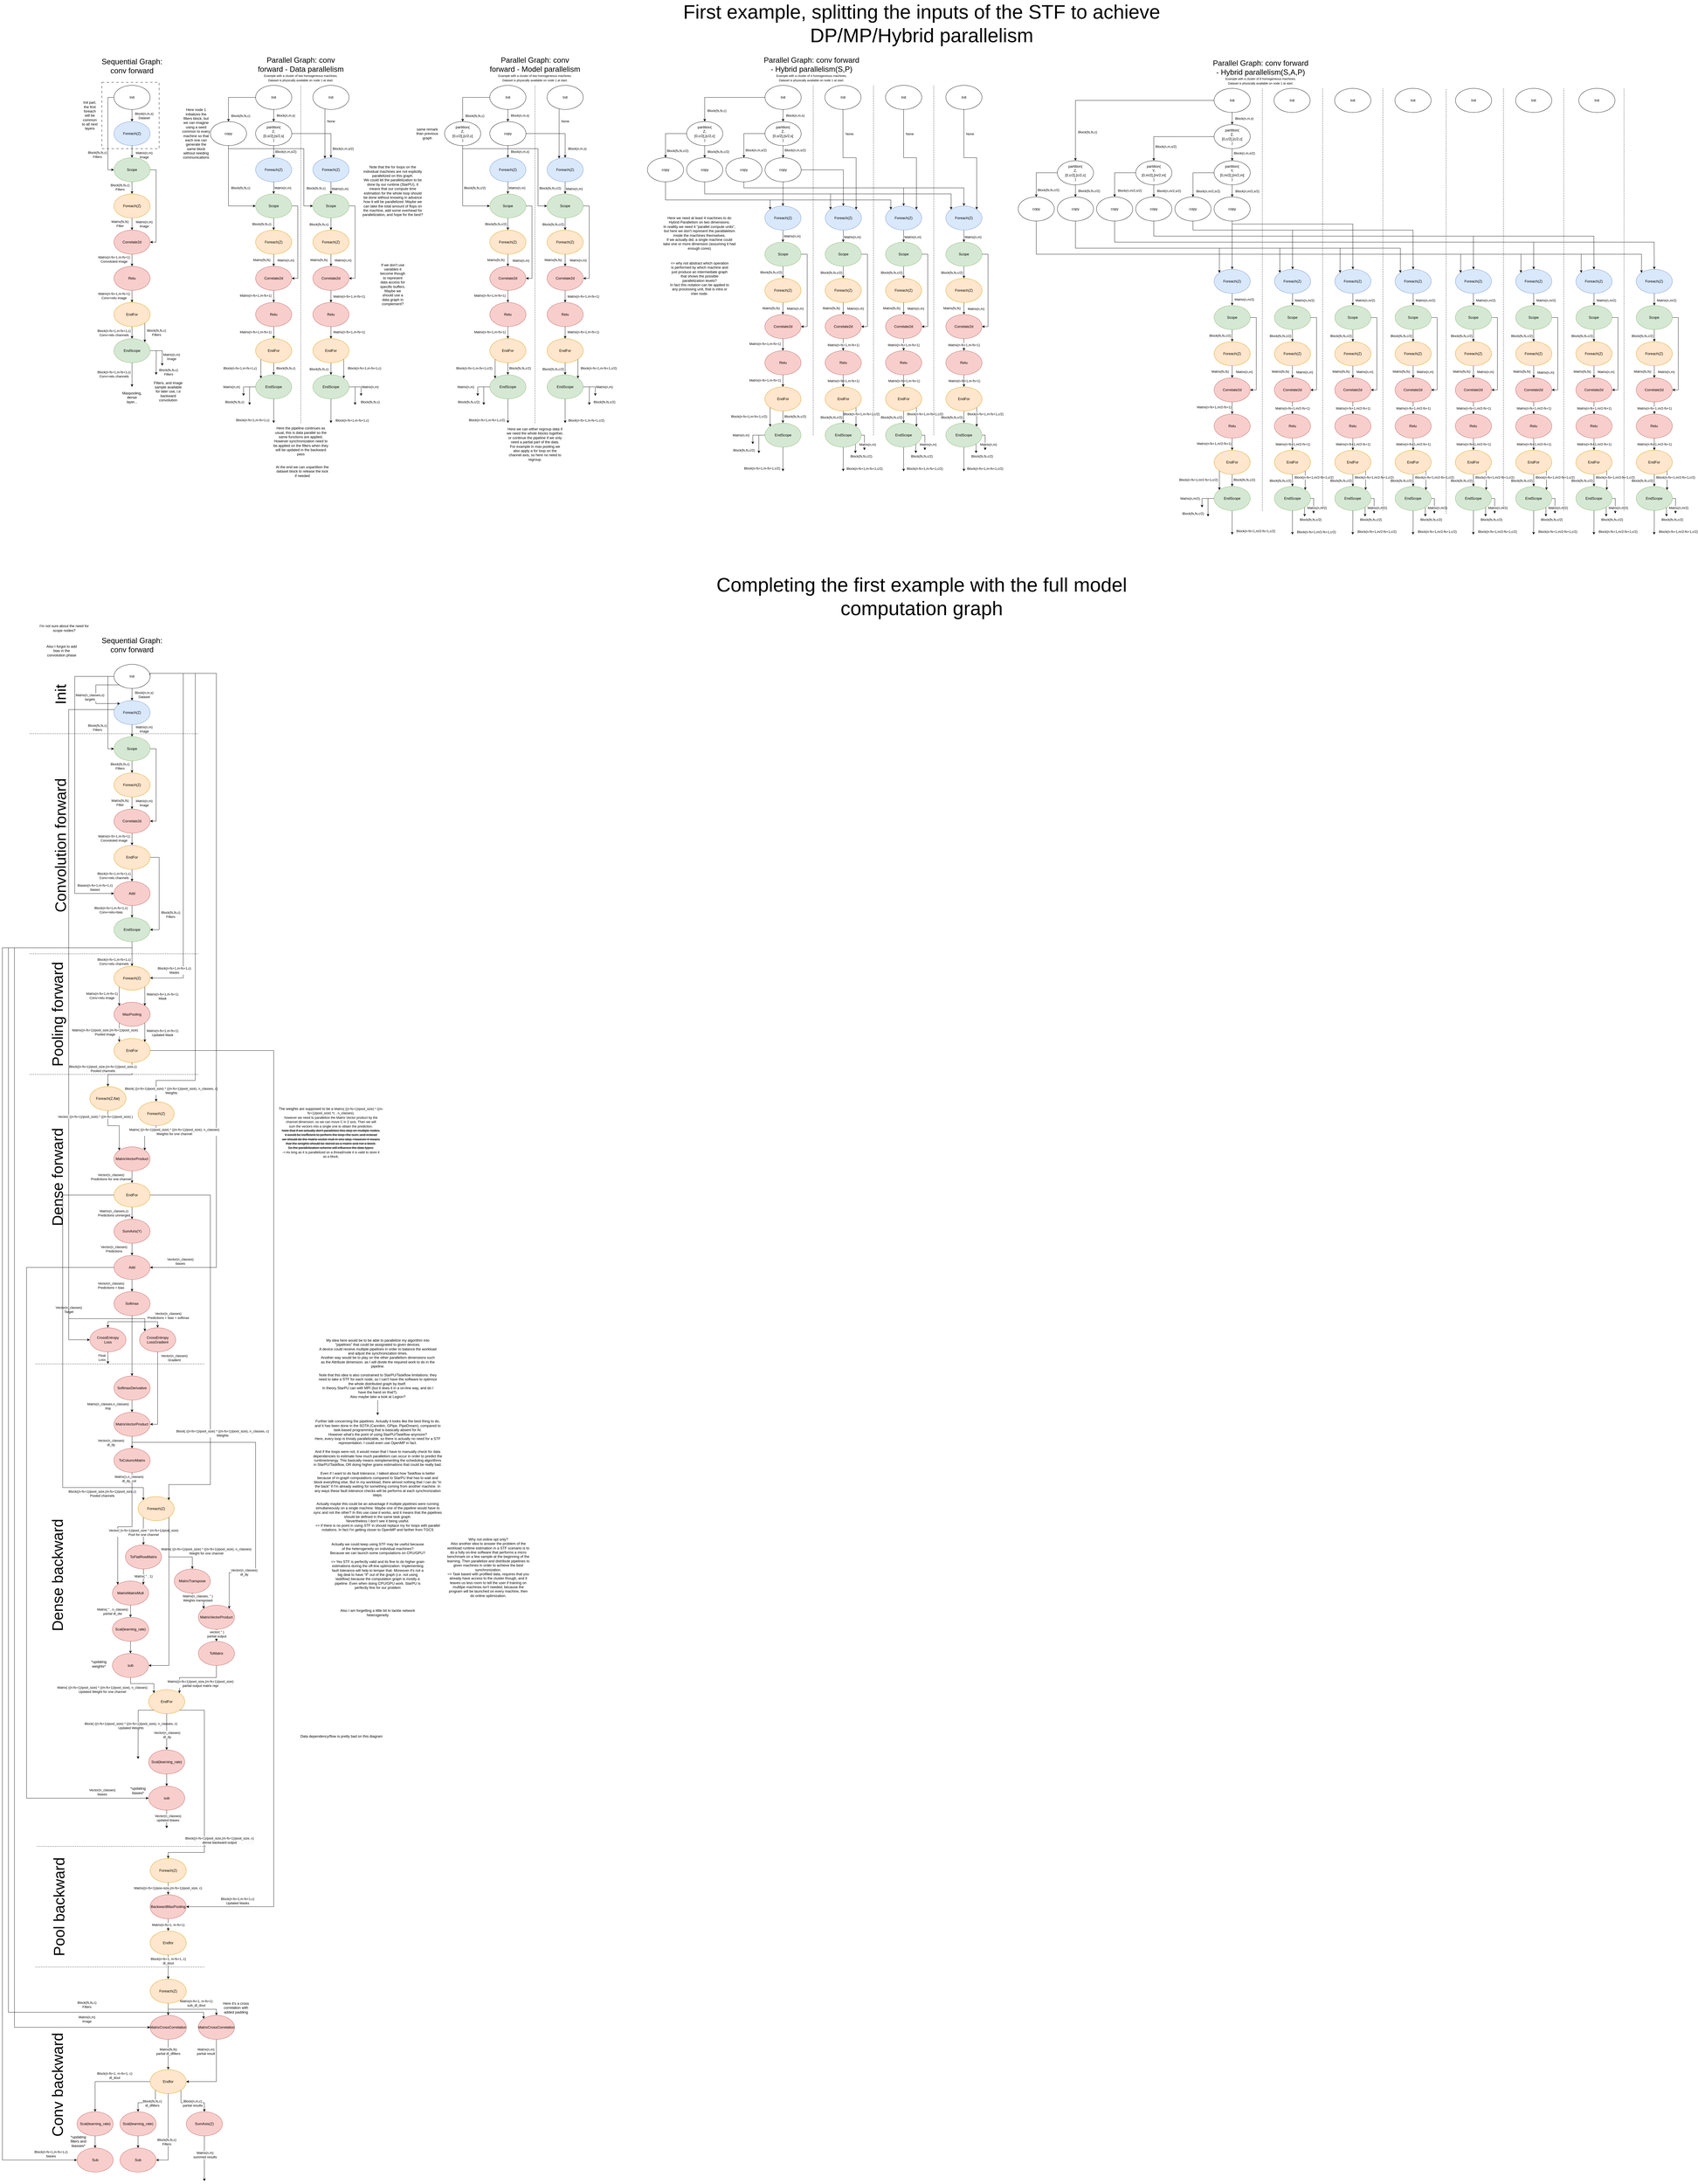 <mxfile version="26.1.1">
  <diagram name="Page-1" id="DBsuCK_kuaazY-CVKZba">
    <mxGraphModel dx="2353" dy="2019" grid="1" gridSize="10" guides="1" tooltips="1" connect="1" arrows="1" fold="1" page="1" pageScale="1" pageWidth="850" pageHeight="1100" math="0" shadow="0">
      <root>
        <mxCell id="0" />
        <mxCell id="1" parent="0" />
        <mxCell id="JnUUuBPaBff7TI_D-cFQ-45" value="" style="rounded=0;whiteSpace=wrap;html=1;fillColor=none;dashed=1;dashPattern=8 8;" parent="1" vertex="1">
          <mxGeometry x="80" y="270" width="190" height="220" as="geometry" />
        </mxCell>
        <mxCell id="JnUUuBPaBff7TI_D-cFQ-4" style="edgeStyle=orthogonalEdgeStyle;rounded=0;orthogonalLoop=1;jettySize=auto;html=1;entryX=0.5;entryY=0;entryDx=0;entryDy=0;" parent="1" source="JnUUuBPaBff7TI_D-cFQ-2" target="JnUUuBPaBff7TI_D-cFQ-3" edge="1">
          <mxGeometry relative="1" as="geometry" />
        </mxCell>
        <mxCell id="JnUUuBPaBff7TI_D-cFQ-6" value="Block(n,m,s)&lt;div&gt;Dataset&lt;/div&gt;" style="edgeLabel;html=1;align=center;verticalAlign=middle;resizable=0;points=[];" parent="JnUUuBPaBff7TI_D-cFQ-4" vertex="1" connectable="0">
          <mxGeometry x="0.05" y="3" relative="1" as="geometry">
            <mxPoint x="37" as="offset" />
          </mxGeometry>
        </mxCell>
        <mxCell id="JnUUuBPaBff7TI_D-cFQ-7" style="edgeStyle=orthogonalEdgeStyle;rounded=0;orthogonalLoop=1;jettySize=auto;html=1;entryX=0;entryY=0.5;entryDx=0;entryDy=0;" parent="1" source="JnUUuBPaBff7TI_D-cFQ-2" target="JnUUuBPaBff7TI_D-cFQ-5" edge="1">
          <mxGeometry relative="1" as="geometry">
            <Array as="points">
              <mxPoint x="100" y="320" />
              <mxPoint x="100" y="560" />
            </Array>
          </mxGeometry>
        </mxCell>
        <mxCell id="JnUUuBPaBff7TI_D-cFQ-8" value="Block(fs,fs,c)&lt;div&gt;Filters&lt;/div&gt;" style="edgeLabel;html=1;align=center;verticalAlign=middle;resizable=0;points=[];" parent="JnUUuBPaBff7TI_D-cFQ-7" vertex="1" connectable="0">
          <mxGeometry x="-0.042" y="1" relative="1" as="geometry">
            <mxPoint x="-36" y="76" as="offset" />
          </mxGeometry>
        </mxCell>
        <mxCell id="JnUUuBPaBff7TI_D-cFQ-2" value="Init" style="ellipse;whiteSpace=wrap;html=1;" parent="1" vertex="1">
          <mxGeometry x="120" y="280" width="120" height="80" as="geometry" />
        </mxCell>
        <mxCell id="JnUUuBPaBff7TI_D-cFQ-9" style="edgeStyle=orthogonalEdgeStyle;rounded=0;orthogonalLoop=1;jettySize=auto;html=1;entryX=0.5;entryY=0;entryDx=0;entryDy=0;" parent="1" source="JnUUuBPaBff7TI_D-cFQ-3" target="JnUUuBPaBff7TI_D-cFQ-5" edge="1">
          <mxGeometry relative="1" as="geometry" />
        </mxCell>
        <mxCell id="JnUUuBPaBff7TI_D-cFQ-10" value="Matrix(n,m)&lt;div&gt;Image&lt;/div&gt;" style="edgeLabel;html=1;align=center;verticalAlign=middle;resizable=0;points=[];" parent="JnUUuBPaBff7TI_D-cFQ-9" vertex="1" connectable="0">
          <mxGeometry x="-0.132" y="-1" relative="1" as="geometry">
            <mxPoint x="41" y="13" as="offset" />
          </mxGeometry>
        </mxCell>
        <mxCell id="JnUUuBPaBff7TI_D-cFQ-3" value="Foreach(Z)" style="ellipse;whiteSpace=wrap;html=1;fillColor=#dae8fc;strokeColor=#6c8ebf;" parent="1" vertex="1">
          <mxGeometry x="120" y="400" width="120" height="80" as="geometry" />
        </mxCell>
        <mxCell id="JnUUuBPaBff7TI_D-cFQ-12" style="edgeStyle=orthogonalEdgeStyle;rounded=0;orthogonalLoop=1;jettySize=auto;html=1;entryX=0.5;entryY=0;entryDx=0;entryDy=0;" parent="1" source="JnUUuBPaBff7TI_D-cFQ-5" target="JnUUuBPaBff7TI_D-cFQ-11" edge="1">
          <mxGeometry relative="1" as="geometry" />
        </mxCell>
        <mxCell id="JnUUuBPaBff7TI_D-cFQ-13" value="Block(fs,fs,c)&lt;div&gt;Filters&lt;/div&gt;" style="edgeLabel;html=1;align=center;verticalAlign=middle;resizable=0;points=[];" parent="JnUUuBPaBff7TI_D-cFQ-12" vertex="1" connectable="0">
          <mxGeometry x="-0.121" y="-2" relative="1" as="geometry">
            <mxPoint x="-38" as="offset" />
          </mxGeometry>
        </mxCell>
        <mxCell id="JnUUuBPaBff7TI_D-cFQ-17" style="edgeStyle=orthogonalEdgeStyle;rounded=0;orthogonalLoop=1;jettySize=auto;html=1;entryX=1;entryY=0.5;entryDx=0;entryDy=0;" parent="1" source="JnUUuBPaBff7TI_D-cFQ-5" target="JnUUuBPaBff7TI_D-cFQ-14" edge="1">
          <mxGeometry relative="1" as="geometry">
            <Array as="points">
              <mxPoint x="260" y="560" />
              <mxPoint x="260" y="800" />
            </Array>
          </mxGeometry>
        </mxCell>
        <mxCell id="JnUUuBPaBff7TI_D-cFQ-18" value="Matrix(n,m)&lt;div&gt;Image&lt;/div&gt;" style="edgeLabel;html=1;align=center;verticalAlign=middle;resizable=0;points=[];" parent="JnUUuBPaBff7TI_D-cFQ-17" vertex="1" connectable="0">
          <mxGeometry x="-0.009" y="2" relative="1" as="geometry">
            <mxPoint x="-42" y="61" as="offset" />
          </mxGeometry>
        </mxCell>
        <mxCell id="JnUUuBPaBff7TI_D-cFQ-5" value="Scope" style="ellipse;whiteSpace=wrap;html=1;fillColor=#d5e8d4;strokeColor=#82b366;" parent="1" vertex="1">
          <mxGeometry x="120" y="520" width="120" height="80" as="geometry" />
        </mxCell>
        <mxCell id="JnUUuBPaBff7TI_D-cFQ-16" style="edgeStyle=orthogonalEdgeStyle;rounded=0;orthogonalLoop=1;jettySize=auto;html=1;entryX=0.5;entryY=0;entryDx=0;entryDy=0;" parent="1" source="JnUUuBPaBff7TI_D-cFQ-11" target="JnUUuBPaBff7TI_D-cFQ-14" edge="1">
          <mxGeometry relative="1" as="geometry" />
        </mxCell>
        <mxCell id="JnUUuBPaBff7TI_D-cFQ-19" value="Matrix(fs,fs)&lt;div&gt;Filter&lt;/div&gt;" style="edgeLabel;html=1;align=center;verticalAlign=middle;resizable=0;points=[];" parent="JnUUuBPaBff7TI_D-cFQ-16" vertex="1" connectable="0">
          <mxGeometry x="-0.064" y="-2" relative="1" as="geometry">
            <mxPoint x="-38" as="offset" />
          </mxGeometry>
        </mxCell>
        <mxCell id="JnUUuBPaBff7TI_D-cFQ-11" value="Foreach(Z)" style="ellipse;whiteSpace=wrap;html=1;fillColor=#ffe6cc;strokeColor=#d79b00;" parent="1" vertex="1">
          <mxGeometry x="120" y="640" width="120" height="80" as="geometry" />
        </mxCell>
        <mxCell id="JnUUuBPaBff7TI_D-cFQ-21" style="edgeStyle=orthogonalEdgeStyle;rounded=0;orthogonalLoop=1;jettySize=auto;html=1;entryX=0.5;entryY=0;entryDx=0;entryDy=0;" parent="1" source="JnUUuBPaBff7TI_D-cFQ-14" target="JnUUuBPaBff7TI_D-cFQ-20" edge="1">
          <mxGeometry relative="1" as="geometry" />
        </mxCell>
        <mxCell id="JnUUuBPaBff7TI_D-cFQ-22" value="Matrix(n-fs+1,m-fs+1)&lt;div&gt;Convoluted image&lt;/div&gt;" style="edgeLabel;html=1;align=center;verticalAlign=middle;resizable=0;points=[];" parent="JnUUuBPaBff7TI_D-cFQ-21" vertex="1" connectable="0">
          <mxGeometry x="-0.179" y="-1" relative="1" as="geometry">
            <mxPoint x="-59" as="offset" />
          </mxGeometry>
        </mxCell>
        <mxCell id="JnUUuBPaBff7TI_D-cFQ-14" value="Correlate2d" style="ellipse;whiteSpace=wrap;html=1;fillColor=#f8cecc;strokeColor=#b85450;" parent="1" vertex="1">
          <mxGeometry x="120" y="760" width="120" height="80" as="geometry" />
        </mxCell>
        <mxCell id="JnUUuBPaBff7TI_D-cFQ-24" style="edgeStyle=orthogonalEdgeStyle;rounded=0;orthogonalLoop=1;jettySize=auto;html=1;entryX=0.5;entryY=0;entryDx=0;entryDy=0;" parent="1" source="JnUUuBPaBff7TI_D-cFQ-20" target="JnUUuBPaBff7TI_D-cFQ-23" edge="1">
          <mxGeometry relative="1" as="geometry" />
        </mxCell>
        <mxCell id="JnUUuBPaBff7TI_D-cFQ-25" value="Matrix(n-fs+1,m-fs+1)&lt;div&gt;Conv+relu image&lt;/div&gt;" style="edgeLabel;html=1;align=center;verticalAlign=middle;resizable=0;points=[];" parent="JnUUuBPaBff7TI_D-cFQ-24" vertex="1" connectable="0">
          <mxGeometry x="-0.121" y="1" relative="1" as="geometry">
            <mxPoint x="-61" as="offset" />
          </mxGeometry>
        </mxCell>
        <mxCell id="JnUUuBPaBff7TI_D-cFQ-20" value="Relu" style="ellipse;whiteSpace=wrap;html=1;fillColor=#f8cecc;strokeColor=#b85450;" parent="1" vertex="1">
          <mxGeometry x="120" y="880" width="120" height="80" as="geometry" />
        </mxCell>
        <mxCell id="JnUUuBPaBff7TI_D-cFQ-27" style="edgeStyle=orthogonalEdgeStyle;rounded=0;orthogonalLoop=1;jettySize=auto;html=1;entryX=0.5;entryY=0;entryDx=0;entryDy=0;" parent="1" source="JnUUuBPaBff7TI_D-cFQ-23" target="JnUUuBPaBff7TI_D-cFQ-26" edge="1">
          <mxGeometry relative="1" as="geometry" />
        </mxCell>
        <mxCell id="JnUUuBPaBff7TI_D-cFQ-32" value="Block(n-fs+1,m-fs+1,c)&lt;div&gt;Conv+relu channels&lt;/div&gt;" style="edgeLabel;html=1;align=center;verticalAlign=middle;resizable=0;points=[];" parent="JnUUuBPaBff7TI_D-cFQ-27" vertex="1" connectable="0">
          <mxGeometry x="0.417" y="1" relative="1" as="geometry">
            <mxPoint x="-61" y="-8" as="offset" />
          </mxGeometry>
        </mxCell>
        <mxCell id="JnUUuBPaBff7TI_D-cFQ-34" style="edgeStyle=orthogonalEdgeStyle;rounded=0;orthogonalLoop=1;jettySize=auto;html=1;entryX=1;entryY=0;entryDx=0;entryDy=0;" parent="1" source="JnUUuBPaBff7TI_D-cFQ-23" target="JnUUuBPaBff7TI_D-cFQ-26" edge="1">
          <mxGeometry relative="1" as="geometry">
            <Array as="points">
              <mxPoint x="222" y="1100" />
            </Array>
          </mxGeometry>
        </mxCell>
        <mxCell id="JnUUuBPaBff7TI_D-cFQ-35" value="Block(fs,fs,c)&lt;div&gt;Filters&lt;/div&gt;" style="edgeLabel;html=1;align=center;verticalAlign=middle;resizable=0;points=[];" parent="JnUUuBPaBff7TI_D-cFQ-34" vertex="1" connectable="0">
          <mxGeometry x="0.591" y="2" relative="1" as="geometry">
            <mxPoint x="36" y="-19" as="offset" />
          </mxGeometry>
        </mxCell>
        <mxCell id="JnUUuBPaBff7TI_D-cFQ-23" value="EndFor" style="ellipse;whiteSpace=wrap;html=1;fillColor=#ffe6cc;strokeColor=#d79b00;" parent="1" vertex="1">
          <mxGeometry x="120" y="1000" width="120" height="80" as="geometry" />
        </mxCell>
        <mxCell id="JnUUuBPaBff7TI_D-cFQ-36" style="edgeStyle=orthogonalEdgeStyle;rounded=0;orthogonalLoop=1;jettySize=auto;html=1;" parent="1" source="JnUUuBPaBff7TI_D-cFQ-26" edge="1">
          <mxGeometry relative="1" as="geometry">
            <mxPoint x="180" y="1280.0" as="targetPoint" />
          </mxGeometry>
        </mxCell>
        <mxCell id="JnUUuBPaBff7TI_D-cFQ-38" value="Block(n-fs+1,m-fs+1,c)&lt;div&gt;Conv+relu channels&lt;/div&gt;" style="edgeLabel;html=1;align=center;verticalAlign=middle;resizable=0;points=[];" parent="JnUUuBPaBff7TI_D-cFQ-36" vertex="1" connectable="0">
          <mxGeometry x="-0.056" y="-2" relative="1" as="geometry">
            <mxPoint x="-58" as="offset" />
          </mxGeometry>
        </mxCell>
        <mxCell id="JnUUuBPaBff7TI_D-cFQ-39" style="edgeStyle=orthogonalEdgeStyle;rounded=0;orthogonalLoop=1;jettySize=auto;html=1;" parent="1" source="JnUUuBPaBff7TI_D-cFQ-26" edge="1">
          <mxGeometry relative="1" as="geometry">
            <mxPoint x="260" y="1240" as="targetPoint" />
          </mxGeometry>
        </mxCell>
        <mxCell id="JnUUuBPaBff7TI_D-cFQ-40" value="Block(fs,fs,c)&lt;div&gt;Filters&lt;/div&gt;" style="edgeLabel;html=1;align=center;verticalAlign=middle;resizable=0;points=[];" parent="JnUUuBPaBff7TI_D-cFQ-39" vertex="1" connectable="0">
          <mxGeometry x="0.074" y="-3" relative="1" as="geometry">
            <mxPoint x="43" y="37" as="offset" />
          </mxGeometry>
        </mxCell>
        <mxCell id="JnUUuBPaBff7TI_D-cFQ-41" style="edgeStyle=orthogonalEdgeStyle;rounded=0;orthogonalLoop=1;jettySize=auto;html=1;" parent="1" source="JnUUuBPaBff7TI_D-cFQ-26" edge="1">
          <mxGeometry relative="1" as="geometry">
            <mxPoint x="280" y="1210" as="targetPoint" />
          </mxGeometry>
        </mxCell>
        <mxCell id="JnUUuBPaBff7TI_D-cFQ-42" value="Matrix(n,m)&lt;div&gt;Image&lt;/div&gt;" style="edgeLabel;html=1;align=center;verticalAlign=middle;resizable=0;points=[];" parent="JnUUuBPaBff7TI_D-cFQ-41" vertex="1" connectable="0">
          <mxGeometry x="0.201" y="2" relative="1" as="geometry">
            <mxPoint x="28" y="6" as="offset" />
          </mxGeometry>
        </mxCell>
        <mxCell id="JnUUuBPaBff7TI_D-cFQ-26" value="EndScope" style="ellipse;whiteSpace=wrap;html=1;fillColor=#d5e8d4;strokeColor=#82b366;" parent="1" vertex="1">
          <mxGeometry x="120" y="1120" width="120" height="80" as="geometry" />
        </mxCell>
        <mxCell id="JnUUuBPaBff7TI_D-cFQ-43" value="Maxpooling, dense layer..." style="text;html=1;align=center;verticalAlign=middle;whiteSpace=wrap;rounded=0;" parent="1" vertex="1">
          <mxGeometry x="150" y="1300" width="60" height="30" as="geometry" />
        </mxCell>
        <mxCell id="JnUUuBPaBff7TI_D-cFQ-44" value="&lt;font style=&quot;font-size: 25px;&quot;&gt;Sequential Graph: conv forward&lt;/font&gt;" style="text;html=1;align=center;verticalAlign=middle;whiteSpace=wrap;rounded=0;" parent="1" vertex="1">
          <mxGeometry x="65" y="180" width="230" height="70" as="geometry" />
        </mxCell>
        <mxCell id="JnUUuBPaBff7TI_D-cFQ-46" value="Init part, the first foreach will be common to all next layers" style="text;html=1;align=center;verticalAlign=middle;whiteSpace=wrap;rounded=0;" parent="1" vertex="1">
          <mxGeometry x="10" y="320" width="60" height="120" as="geometry" />
        </mxCell>
        <mxCell id="JnUUuBPaBff7TI_D-cFQ-47" value="Filters, and image sample available for later use, i.e backward convolution" style="text;html=1;align=center;verticalAlign=middle;whiteSpace=wrap;rounded=0;" parent="1" vertex="1">
          <mxGeometry x="250" y="1250" width="100" height="90" as="geometry" />
        </mxCell>
        <mxCell id="JnUUuBPaBff7TI_D-cFQ-48" value="&lt;font style=&quot;font-size: 25px;&quot;&gt;Parallel Graph: conv forward - Data parallelism&lt;/font&gt;&lt;div&gt;&lt;font size=&quot;1&quot;&gt;Example with a cluster of two homogeneous machines.&lt;/font&gt;&lt;/div&gt;&lt;div&gt;&lt;font size=&quot;1&quot;&gt;Dataset is physically available on node 1 at start.&lt;/font&gt;&lt;/div&gt;" style="text;html=1;align=center;verticalAlign=middle;whiteSpace=wrap;rounded=0;" parent="1" vertex="1">
          <mxGeometry x="590" y="180" width="300" height="90" as="geometry" />
        </mxCell>
        <mxCell id="JnUUuBPaBff7TI_D-cFQ-52" style="edgeStyle=orthogonalEdgeStyle;rounded=0;orthogonalLoop=1;jettySize=auto;html=1;entryX=0.5;entryY=0;entryDx=0;entryDy=0;" parent="1" source="JnUUuBPaBff7TI_D-cFQ-49" target="JnUUuBPaBff7TI_D-cFQ-51" edge="1">
          <mxGeometry relative="1" as="geometry" />
        </mxCell>
        <mxCell id="JnUUuBPaBff7TI_D-cFQ-53" value="Block(n,m,s)" style="edgeLabel;html=1;align=center;verticalAlign=middle;resizable=0;points=[];" parent="JnUUuBPaBff7TI_D-cFQ-52" vertex="1" connectable="0">
          <mxGeometry x="-0.207" y="2" relative="1" as="geometry">
            <mxPoint x="38" y="4" as="offset" />
          </mxGeometry>
        </mxCell>
        <mxCell id="JnUUuBPaBff7TI_D-cFQ-70" style="edgeStyle=orthogonalEdgeStyle;rounded=0;orthogonalLoop=1;jettySize=auto;html=1;" parent="1" source="JnUUuBPaBff7TI_D-cFQ-49" target="JnUUuBPaBff7TI_D-cFQ-69" edge="1">
          <mxGeometry relative="1" as="geometry" />
        </mxCell>
        <mxCell id="JnUUuBPaBff7TI_D-cFQ-71" value="Block(fs,fs,c)" style="edgeLabel;html=1;align=center;verticalAlign=middle;resizable=0;points=[];" parent="JnUUuBPaBff7TI_D-cFQ-70" vertex="1" connectable="0">
          <mxGeometry x="0.689" y="2" relative="1" as="geometry">
            <mxPoint x="38" y="7" as="offset" />
          </mxGeometry>
        </mxCell>
        <mxCell id="JnUUuBPaBff7TI_D-cFQ-49" value="Init" style="ellipse;whiteSpace=wrap;html=1;" parent="1" vertex="1">
          <mxGeometry x="590" y="280" width="120" height="80" as="geometry" />
        </mxCell>
        <mxCell id="JnUUuBPaBff7TI_D-cFQ-100" style="edgeStyle=orthogonalEdgeStyle;rounded=0;orthogonalLoop=1;jettySize=auto;html=1;" parent="1" source="JnUUuBPaBff7TI_D-cFQ-50" target="JnUUuBPaBff7TI_D-cFQ-54" edge="1">
          <mxGeometry relative="1" as="geometry">
            <Array as="points">
              <mxPoint x="820" y="440" />
              <mxPoint x="820" y="440" />
            </Array>
          </mxGeometry>
        </mxCell>
        <mxCell id="JnUUuBPaBff7TI_D-cFQ-101" value="None" style="edgeLabel;html=1;align=center;verticalAlign=middle;resizable=0;points=[];" parent="JnUUuBPaBff7TI_D-cFQ-100" vertex="1" connectable="0">
          <mxGeometry x="-0.516" y="1" relative="1" as="geometry">
            <mxPoint x="19" y="1" as="offset" />
          </mxGeometry>
        </mxCell>
        <mxCell id="JnUUuBPaBff7TI_D-cFQ-50" value="Init" style="ellipse;whiteSpace=wrap;html=1;" parent="1" vertex="1">
          <mxGeometry x="780" y="280" width="120" height="80" as="geometry" />
        </mxCell>
        <mxCell id="JnUUuBPaBff7TI_D-cFQ-56" style="edgeStyle=orthogonalEdgeStyle;rounded=0;orthogonalLoop=1;jettySize=auto;html=1;entryX=0.5;entryY=0;entryDx=0;entryDy=0;" parent="1" source="JnUUuBPaBff7TI_D-cFQ-51" target="JnUUuBPaBff7TI_D-cFQ-55" edge="1">
          <mxGeometry relative="1" as="geometry" />
        </mxCell>
        <mxCell id="JnUUuBPaBff7TI_D-cFQ-57" value="Block(n,m,s/2)" style="edgeLabel;html=1;align=center;verticalAlign=middle;resizable=0;points=[];" parent="JnUUuBPaBff7TI_D-cFQ-56" vertex="1" connectable="0">
          <mxGeometry x="-0.264" y="1" relative="1" as="geometry">
            <mxPoint x="39" y="5" as="offset" />
          </mxGeometry>
        </mxCell>
        <mxCell id="JnUUuBPaBff7TI_D-cFQ-58" style="edgeStyle=orthogonalEdgeStyle;rounded=0;orthogonalLoop=1;jettySize=auto;html=1;entryX=0.5;entryY=0;entryDx=0;entryDy=0;" parent="1" source="JnUUuBPaBff7TI_D-cFQ-51" target="JnUUuBPaBff7TI_D-cFQ-54" edge="1">
          <mxGeometry relative="1" as="geometry">
            <Array as="points">
              <mxPoint x="840" y="440" />
            </Array>
          </mxGeometry>
        </mxCell>
        <mxCell id="JnUUuBPaBff7TI_D-cFQ-59" value="Block(n,m,s/2)" style="edgeLabel;html=1;align=center;verticalAlign=middle;resizable=0;points=[];" parent="JnUUuBPaBff7TI_D-cFQ-58" vertex="1" connectable="0">
          <mxGeometry x="0.677" relative="1" as="geometry">
            <mxPoint x="40" y="4" as="offset" />
          </mxGeometry>
        </mxCell>
        <mxCell id="JnUUuBPaBff7TI_D-cFQ-51" value="partition(&lt;div&gt;Z,&lt;br&gt;&lt;div&gt;[0,s/2[,[s/2,s[&lt;/div&gt;&lt;div&gt;)&lt;/div&gt;&lt;/div&gt;" style="ellipse;whiteSpace=wrap;html=1;" parent="1" vertex="1">
          <mxGeometry x="590" y="400" width="120" height="80" as="geometry" />
        </mxCell>
        <mxCell id="JnUUuBPaBff7TI_D-cFQ-63" style="edgeStyle=orthogonalEdgeStyle;rounded=0;orthogonalLoop=1;jettySize=auto;html=1;entryX=0.5;entryY=0;entryDx=0;entryDy=0;" parent="1" source="JnUUuBPaBff7TI_D-cFQ-54" target="JnUUuBPaBff7TI_D-cFQ-61" edge="1">
          <mxGeometry relative="1" as="geometry" />
        </mxCell>
        <mxCell id="JnUUuBPaBff7TI_D-cFQ-65" value="Matrix(n,m)" style="edgeLabel;html=1;align=center;verticalAlign=middle;resizable=0;points=[];" parent="JnUUuBPaBff7TI_D-cFQ-63" vertex="1" connectable="0">
          <mxGeometry x="0.136" y="-2" relative="1" as="geometry">
            <mxPoint x="32" as="offset" />
          </mxGeometry>
        </mxCell>
        <mxCell id="JnUUuBPaBff7TI_D-cFQ-54" value="Foreach(Z)" style="ellipse;whiteSpace=wrap;html=1;fillColor=#dae8fc;strokeColor=#6c8ebf;" parent="1" vertex="1">
          <mxGeometry x="780" y="520" width="120" height="80" as="geometry" />
        </mxCell>
        <mxCell id="JnUUuBPaBff7TI_D-cFQ-62" style="edgeStyle=orthogonalEdgeStyle;rounded=0;orthogonalLoop=1;jettySize=auto;html=1;entryX=0.5;entryY=0;entryDx=0;entryDy=0;" parent="1" source="JnUUuBPaBff7TI_D-cFQ-55" target="JnUUuBPaBff7TI_D-cFQ-60" edge="1">
          <mxGeometry relative="1" as="geometry" />
        </mxCell>
        <mxCell id="JnUUuBPaBff7TI_D-cFQ-64" value="Matrix(n,m)" style="edgeLabel;html=1;align=center;verticalAlign=middle;resizable=0;points=[];" parent="JnUUuBPaBff7TI_D-cFQ-62" vertex="1" connectable="0">
          <mxGeometry x="-0.036" relative="1" as="geometry">
            <mxPoint x="30" as="offset" />
          </mxGeometry>
        </mxCell>
        <mxCell id="JnUUuBPaBff7TI_D-cFQ-55" value="Foreach(Z)" style="ellipse;whiteSpace=wrap;html=1;fillColor=#dae8fc;strokeColor=#6c8ebf;" parent="1" vertex="1">
          <mxGeometry x="590" y="520" width="120" height="80" as="geometry" />
        </mxCell>
        <mxCell id="JnUUuBPaBff7TI_D-cFQ-95" style="edgeStyle=orthogonalEdgeStyle;rounded=0;orthogonalLoop=1;jettySize=auto;html=1;entryX=0.5;entryY=0;entryDx=0;entryDy=0;" parent="1" source="JnUUuBPaBff7TI_D-cFQ-60" target="JnUUuBPaBff7TI_D-cFQ-81" edge="1">
          <mxGeometry relative="1" as="geometry" />
        </mxCell>
        <mxCell id="JnUUuBPaBff7TI_D-cFQ-96" value="Block(fs,fs,c)" style="edgeLabel;html=1;align=center;verticalAlign=middle;resizable=0;points=[];" parent="JnUUuBPaBff7TI_D-cFQ-95" vertex="1" connectable="0">
          <mxGeometry x="-0.036" y="-1" relative="1" as="geometry">
            <mxPoint x="-39" as="offset" />
          </mxGeometry>
        </mxCell>
        <mxCell id="JnUUuBPaBff7TI_D-cFQ-830" style="edgeStyle=orthogonalEdgeStyle;rounded=0;orthogonalLoop=1;jettySize=auto;html=1;entryX=1;entryY=0.5;entryDx=0;entryDy=0;" parent="1" source="JnUUuBPaBff7TI_D-cFQ-60" target="JnUUuBPaBff7TI_D-cFQ-84" edge="1">
          <mxGeometry relative="1" as="geometry">
            <Array as="points">
              <mxPoint x="730" y="680" />
              <mxPoint x="730" y="920" />
            </Array>
          </mxGeometry>
        </mxCell>
        <mxCell id="JnUUuBPaBff7TI_D-cFQ-832" value="Matrix(n,m)" style="edgeLabel;html=1;align=center;verticalAlign=middle;resizable=0;points=[];" parent="JnUUuBPaBff7TI_D-cFQ-830" vertex="1" connectable="0">
          <mxGeometry x="0.242" y="-2" relative="1" as="geometry">
            <mxPoint x="-38" y="26" as="offset" />
          </mxGeometry>
        </mxCell>
        <mxCell id="JnUUuBPaBff7TI_D-cFQ-60" value="Scope" style="ellipse;whiteSpace=wrap;html=1;fillColor=#d5e8d4;strokeColor=#82b366;" parent="1" vertex="1">
          <mxGeometry x="590" y="640" width="120" height="80" as="geometry" />
        </mxCell>
        <mxCell id="JnUUuBPaBff7TI_D-cFQ-97" style="edgeStyle=orthogonalEdgeStyle;rounded=0;orthogonalLoop=1;jettySize=auto;html=1;entryX=0.5;entryY=0;entryDx=0;entryDy=0;" parent="1" source="JnUUuBPaBff7TI_D-cFQ-61" target="JnUUuBPaBff7TI_D-cFQ-89" edge="1">
          <mxGeometry relative="1" as="geometry" />
        </mxCell>
        <mxCell id="JnUUuBPaBff7TI_D-cFQ-98" value="Block(fs,fs,c)" style="edgeLabel;html=1;align=center;verticalAlign=middle;resizable=0;points=[];" parent="JnUUuBPaBff7TI_D-cFQ-97" vertex="1" connectable="0">
          <mxGeometry x="0.021" y="-2" relative="1" as="geometry">
            <mxPoint x="-38" as="offset" />
          </mxGeometry>
        </mxCell>
        <mxCell id="JnUUuBPaBff7TI_D-cFQ-831" style="edgeStyle=orthogonalEdgeStyle;rounded=0;orthogonalLoop=1;jettySize=auto;html=1;entryX=1;entryY=0.5;entryDx=0;entryDy=0;" parent="1" source="JnUUuBPaBff7TI_D-cFQ-61" target="JnUUuBPaBff7TI_D-cFQ-92" edge="1">
          <mxGeometry relative="1" as="geometry">
            <Array as="points">
              <mxPoint x="920" y="680" />
              <mxPoint x="920" y="920" />
            </Array>
          </mxGeometry>
        </mxCell>
        <mxCell id="JnUUuBPaBff7TI_D-cFQ-833" value="Matrix(n,m)" style="edgeLabel;html=1;align=center;verticalAlign=middle;resizable=0;points=[];" parent="JnUUuBPaBff7TI_D-cFQ-831" vertex="1" connectable="0">
          <mxGeometry x="0.385" relative="1" as="geometry">
            <mxPoint x="-40" y="6" as="offset" />
          </mxGeometry>
        </mxCell>
        <mxCell id="JnUUuBPaBff7TI_D-cFQ-61" value="Scope" style="ellipse;whiteSpace=wrap;html=1;fillColor=#d5e8d4;strokeColor=#82b366;" parent="1" vertex="1">
          <mxGeometry x="780" y="640" width="120" height="80" as="geometry" />
        </mxCell>
        <mxCell id="JnUUuBPaBff7TI_D-cFQ-67" value="Note that the for loops on the individual machines are not explicitly parallelized on this graph.&lt;div&gt;We could let the parallelization to be done by our runtime (StarPU). It means that our compute time estimation for the whole loop should be done without knowing in advance how it will be parallelized. Maybe we can take the total amount of flops on the machine, add some overhead for parallelization, and hope for the best?&lt;/div&gt;" style="text;html=1;align=center;verticalAlign=middle;whiteSpace=wrap;rounded=0;" parent="1" vertex="1">
          <mxGeometry x="940" y="540" width="210" height="180" as="geometry" />
        </mxCell>
        <mxCell id="JnUUuBPaBff7TI_D-cFQ-75" style="edgeStyle=orthogonalEdgeStyle;rounded=0;orthogonalLoop=1;jettySize=auto;html=1;entryX=0;entryY=0.5;entryDx=0;entryDy=0;" parent="1" source="JnUUuBPaBff7TI_D-cFQ-69" target="JnUUuBPaBff7TI_D-cFQ-60" edge="1">
          <mxGeometry relative="1" as="geometry">
            <Array as="points">
              <mxPoint x="500" y="680" />
            </Array>
          </mxGeometry>
        </mxCell>
        <mxCell id="JnUUuBPaBff7TI_D-cFQ-77" value="Block(fs,fs,c)" style="edgeLabel;html=1;align=center;verticalAlign=middle;resizable=0;points=[];" parent="JnUUuBPaBff7TI_D-cFQ-75" vertex="1" connectable="0">
          <mxGeometry x="-0.063" y="-1" relative="1" as="geometry">
            <mxPoint x="41" y="4" as="offset" />
          </mxGeometry>
        </mxCell>
        <mxCell id="JnUUuBPaBff7TI_D-cFQ-76" style="edgeStyle=orthogonalEdgeStyle;rounded=0;orthogonalLoop=1;jettySize=auto;html=1;entryX=0;entryY=0.5;entryDx=0;entryDy=0;" parent="1" source="JnUUuBPaBff7TI_D-cFQ-69" target="JnUUuBPaBff7TI_D-cFQ-61" edge="1">
          <mxGeometry relative="1" as="geometry">
            <Array as="points">
              <mxPoint x="500" y="490" />
              <mxPoint x="750" y="490" />
              <mxPoint x="750" y="680" />
            </Array>
          </mxGeometry>
        </mxCell>
        <mxCell id="JnUUuBPaBff7TI_D-cFQ-78" value="Block(fs,fs,c)" style="edgeLabel;html=1;align=center;verticalAlign=middle;resizable=0;points=[];" parent="JnUUuBPaBff7TI_D-cFQ-76" vertex="1" connectable="0">
          <mxGeometry x="0.629" relative="1" as="geometry">
            <mxPoint x="40" as="offset" />
          </mxGeometry>
        </mxCell>
        <mxCell id="JnUUuBPaBff7TI_D-cFQ-69" value="copy" style="ellipse;whiteSpace=wrap;html=1;" parent="1" vertex="1">
          <mxGeometry x="440" y="400" width="120" height="80" as="geometry" />
        </mxCell>
        <mxCell id="JnUUuBPaBff7TI_D-cFQ-79" style="edgeStyle=orthogonalEdgeStyle;rounded=0;orthogonalLoop=1;jettySize=auto;html=1;entryX=0.5;entryY=0;entryDx=0;entryDy=0;" parent="1" source="JnUUuBPaBff7TI_D-cFQ-81" target="JnUUuBPaBff7TI_D-cFQ-84" edge="1">
          <mxGeometry relative="1" as="geometry" />
        </mxCell>
        <mxCell id="JnUUuBPaBff7TI_D-cFQ-80" value="Matrix(fs,fs)" style="edgeLabel;html=1;align=center;verticalAlign=middle;resizable=0;points=[];" parent="JnUUuBPaBff7TI_D-cFQ-79" vertex="1" connectable="0">
          <mxGeometry x="-0.064" y="-2" relative="1" as="geometry">
            <mxPoint x="-38" as="offset" />
          </mxGeometry>
        </mxCell>
        <mxCell id="JnUUuBPaBff7TI_D-cFQ-81" value="Foreach(Z)" style="ellipse;whiteSpace=wrap;html=1;fillColor=#ffe6cc;strokeColor=#d79b00;" parent="1" vertex="1">
          <mxGeometry x="590" y="760" width="120" height="80" as="geometry" />
        </mxCell>
        <mxCell id="JnUUuBPaBff7TI_D-cFQ-82" style="edgeStyle=orthogonalEdgeStyle;rounded=0;orthogonalLoop=1;jettySize=auto;html=1;entryX=0.5;entryY=0;entryDx=0;entryDy=0;" parent="1" source="JnUUuBPaBff7TI_D-cFQ-84" target="JnUUuBPaBff7TI_D-cFQ-86" edge="1">
          <mxGeometry relative="1" as="geometry" />
        </mxCell>
        <mxCell id="JnUUuBPaBff7TI_D-cFQ-83" value="Matrix(n-fs+1,m-fs+1)" style="edgeLabel;html=1;align=center;verticalAlign=middle;resizable=0;points=[];" parent="JnUUuBPaBff7TI_D-cFQ-82" vertex="1" connectable="0">
          <mxGeometry x="-0.179" y="-1" relative="1" as="geometry">
            <mxPoint x="-59" as="offset" />
          </mxGeometry>
        </mxCell>
        <mxCell id="JnUUuBPaBff7TI_D-cFQ-84" value="Correlate2d" style="ellipse;whiteSpace=wrap;html=1;fillColor=#f8cecc;strokeColor=#b85450;" parent="1" vertex="1">
          <mxGeometry x="590" y="880" width="120" height="80" as="geometry" />
        </mxCell>
        <mxCell id="JnUUuBPaBff7TI_D-cFQ-85" value="Matrix(n-fs+1,m-fs+1)" style="edgeLabel;html=1;align=center;verticalAlign=middle;resizable=0;points=[];" parent="1" vertex="1" connectable="0">
          <mxGeometry x="590" y="1097.5" as="geometry" />
        </mxCell>
        <mxCell id="JnUUuBPaBff7TI_D-cFQ-104" style="edgeStyle=orthogonalEdgeStyle;rounded=0;orthogonalLoop=1;jettySize=auto;html=1;entryX=0.5;entryY=0;entryDx=0;entryDy=0;" parent="1" source="JnUUuBPaBff7TI_D-cFQ-86" target="JnUUuBPaBff7TI_D-cFQ-102" edge="1">
          <mxGeometry relative="1" as="geometry" />
        </mxCell>
        <mxCell id="JnUUuBPaBff7TI_D-cFQ-86" value="Relu" style="ellipse;whiteSpace=wrap;html=1;fillColor=#f8cecc;strokeColor=#b85450;" parent="1" vertex="1">
          <mxGeometry x="590" y="1000" width="120" height="80" as="geometry" />
        </mxCell>
        <mxCell id="JnUUuBPaBff7TI_D-cFQ-87" style="edgeStyle=orthogonalEdgeStyle;rounded=0;orthogonalLoop=1;jettySize=auto;html=1;entryX=0.5;entryY=0;entryDx=0;entryDy=0;" parent="1" source="JnUUuBPaBff7TI_D-cFQ-89" target="JnUUuBPaBff7TI_D-cFQ-92" edge="1">
          <mxGeometry relative="1" as="geometry" />
        </mxCell>
        <mxCell id="JnUUuBPaBff7TI_D-cFQ-88" value="Matrix(fs,fs)" style="edgeLabel;html=1;align=center;verticalAlign=middle;resizable=0;points=[];" parent="JnUUuBPaBff7TI_D-cFQ-87" vertex="1" connectable="0">
          <mxGeometry x="-0.064" y="-2" relative="1" as="geometry">
            <mxPoint x="-38" as="offset" />
          </mxGeometry>
        </mxCell>
        <mxCell id="JnUUuBPaBff7TI_D-cFQ-89" value="Foreach(Z)" style="ellipse;whiteSpace=wrap;html=1;fillColor=#ffe6cc;strokeColor=#d79b00;" parent="1" vertex="1">
          <mxGeometry x="780" y="760" width="120" height="80" as="geometry" />
        </mxCell>
        <mxCell id="JnUUuBPaBff7TI_D-cFQ-90" style="edgeStyle=orthogonalEdgeStyle;rounded=0;orthogonalLoop=1;jettySize=auto;html=1;entryX=0.5;entryY=0;entryDx=0;entryDy=0;" parent="1" source="JnUUuBPaBff7TI_D-cFQ-92" target="JnUUuBPaBff7TI_D-cFQ-94" edge="1">
          <mxGeometry relative="1" as="geometry" />
        </mxCell>
        <mxCell id="JnUUuBPaBff7TI_D-cFQ-91" value="Matrix(n-fs+1,m-fs+1)" style="edgeLabel;html=1;align=center;verticalAlign=middle;resizable=0;points=[];" parent="JnUUuBPaBff7TI_D-cFQ-90" vertex="1" connectable="0">
          <mxGeometry x="-0.179" y="-1" relative="1" as="geometry">
            <mxPoint x="61" y="3" as="offset" />
          </mxGeometry>
        </mxCell>
        <mxCell id="JnUUuBPaBff7TI_D-cFQ-92" value="Correlate2d" style="ellipse;whiteSpace=wrap;html=1;fillColor=#f8cecc;strokeColor=#b85450;" parent="1" vertex="1">
          <mxGeometry x="780" y="880" width="120" height="80" as="geometry" />
        </mxCell>
        <mxCell id="JnUUuBPaBff7TI_D-cFQ-93" value="Matrix(n-fs+1,m-fs+1)" style="edgeLabel;html=1;align=center;verticalAlign=middle;resizable=0;points=[];" parent="1" vertex="1" connectable="0">
          <mxGeometry x="900" y="1097.5" as="geometry" />
        </mxCell>
        <mxCell id="JnUUuBPaBff7TI_D-cFQ-105" style="edgeStyle=orthogonalEdgeStyle;rounded=0;orthogonalLoop=1;jettySize=auto;html=1;entryX=0.5;entryY=0;entryDx=0;entryDy=0;" parent="1" source="JnUUuBPaBff7TI_D-cFQ-94" target="JnUUuBPaBff7TI_D-cFQ-103" edge="1">
          <mxGeometry relative="1" as="geometry" />
        </mxCell>
        <mxCell id="JnUUuBPaBff7TI_D-cFQ-94" value="Relu" style="ellipse;whiteSpace=wrap;html=1;fillColor=#f8cecc;strokeColor=#b85450;" parent="1" vertex="1">
          <mxGeometry x="780" y="1000" width="120" height="80" as="geometry" />
        </mxCell>
        <mxCell id="JnUUuBPaBff7TI_D-cFQ-99" value="Here node 1 initializes the filters block, but we can imagine using a seed common to every machine so that each one can generate the same block without needing communications" style="text;html=1;align=center;verticalAlign=middle;whiteSpace=wrap;rounded=0;" parent="1" vertex="1">
          <mxGeometry x="345" y="335" width="95" height="210" as="geometry" />
        </mxCell>
        <mxCell id="JnUUuBPaBff7TI_D-cFQ-109" style="edgeStyle=orthogonalEdgeStyle;rounded=0;orthogonalLoop=1;jettySize=auto;html=1;entryX=0;entryY=0;entryDx=0;entryDy=0;" parent="1" source="JnUUuBPaBff7TI_D-cFQ-102" target="JnUUuBPaBff7TI_D-cFQ-107" edge="1">
          <mxGeometry relative="1" as="geometry">
            <Array as="points">
              <mxPoint x="608" y="1240" />
            </Array>
          </mxGeometry>
        </mxCell>
        <mxCell id="JnUUuBPaBff7TI_D-cFQ-111" value="Block(n-fs+1,m-fs+1,c)" style="edgeLabel;html=1;align=center;verticalAlign=middle;resizable=0;points=[];" parent="JnUUuBPaBff7TI_D-cFQ-109" vertex="1" connectable="0">
          <mxGeometry x="-0.093" y="1" relative="1" as="geometry">
            <mxPoint x="-71" as="offset" />
          </mxGeometry>
        </mxCell>
        <mxCell id="JnUUuBPaBff7TI_D-cFQ-114" style="edgeStyle=orthogonalEdgeStyle;rounded=0;orthogonalLoop=1;jettySize=auto;html=1;entryX=0.5;entryY=0;entryDx=0;entryDy=0;" parent="1" source="JnUUuBPaBff7TI_D-cFQ-102" target="JnUUuBPaBff7TI_D-cFQ-107" edge="1">
          <mxGeometry relative="1" as="geometry" />
        </mxCell>
        <mxCell id="JnUUuBPaBff7TI_D-cFQ-115" value="Block(fs,fs,c)" style="edgeLabel;html=1;align=center;verticalAlign=middle;resizable=0;points=[];" parent="JnUUuBPaBff7TI_D-cFQ-114" vertex="1" connectable="0">
          <mxGeometry x="-0.093" y="-1" relative="1" as="geometry">
            <mxPoint x="41" as="offset" />
          </mxGeometry>
        </mxCell>
        <mxCell id="JnUUuBPaBff7TI_D-cFQ-102" value="EndFor" style="ellipse;whiteSpace=wrap;html=1;fillColor=#ffe6cc;strokeColor=#d79b00;" parent="1" vertex="1">
          <mxGeometry x="590" y="1120" width="120" height="80" as="geometry" />
        </mxCell>
        <mxCell id="JnUUuBPaBff7TI_D-cFQ-110" style="edgeStyle=orthogonalEdgeStyle;rounded=0;orthogonalLoop=1;jettySize=auto;html=1;entryX=1;entryY=0;entryDx=0;entryDy=0;" parent="1" source="JnUUuBPaBff7TI_D-cFQ-103" target="JnUUuBPaBff7TI_D-cFQ-108" edge="1">
          <mxGeometry relative="1" as="geometry">
            <Array as="points">
              <mxPoint x="882" y="1220" />
            </Array>
          </mxGeometry>
        </mxCell>
        <mxCell id="JnUUuBPaBff7TI_D-cFQ-112" value="Block(n-fs+1,m-fs+1,c)" style="edgeLabel;html=1;align=center;verticalAlign=middle;resizable=0;points=[];" parent="JnUUuBPaBff7TI_D-cFQ-110" vertex="1" connectable="0">
          <mxGeometry x="-0.064" y="1" relative="1" as="geometry">
            <mxPoint x="67" as="offset" />
          </mxGeometry>
        </mxCell>
        <mxCell id="JnUUuBPaBff7TI_D-cFQ-113" style="edgeStyle=orthogonalEdgeStyle;rounded=0;orthogonalLoop=1;jettySize=auto;html=1;entryX=0.5;entryY=0;entryDx=0;entryDy=0;" parent="1" source="JnUUuBPaBff7TI_D-cFQ-103" target="JnUUuBPaBff7TI_D-cFQ-108" edge="1">
          <mxGeometry relative="1" as="geometry">
            <Array as="points">
              <mxPoint x="840" y="1230" />
              <mxPoint x="840" y="1230" />
            </Array>
          </mxGeometry>
        </mxCell>
        <mxCell id="JnUUuBPaBff7TI_D-cFQ-116" value="Block(fs,fs,c)" style="edgeLabel;html=1;align=center;verticalAlign=middle;resizable=0;points=[];" parent="JnUUuBPaBff7TI_D-cFQ-113" vertex="1" connectable="0">
          <mxGeometry x="0.05" y="-2" relative="1" as="geometry">
            <mxPoint x="-38" as="offset" />
          </mxGeometry>
        </mxCell>
        <mxCell id="JnUUuBPaBff7TI_D-cFQ-103" value="EndFor" style="ellipse;whiteSpace=wrap;html=1;fillColor=#ffe6cc;strokeColor=#d79b00;" parent="1" vertex="1">
          <mxGeometry x="780" y="1120" width="120" height="80" as="geometry" />
        </mxCell>
        <mxCell id="JnUUuBPaBff7TI_D-cFQ-106" value="If we don&#39;t use variables it become though to represent data access for specific buffers. Maybe we should use a data graph in complement?" style="text;html=1;align=center;verticalAlign=middle;whiteSpace=wrap;rounded=0;" parent="1" vertex="1">
          <mxGeometry x="1000" y="860" width="90" height="160" as="geometry" />
        </mxCell>
        <mxCell id="JnUUuBPaBff7TI_D-cFQ-119" style="edgeStyle=orthogonalEdgeStyle;rounded=0;orthogonalLoop=1;jettySize=auto;html=1;" parent="1" source="JnUUuBPaBff7TI_D-cFQ-107" edge="1">
          <mxGeometry relative="1" as="geometry">
            <mxPoint x="650" y="1400.0" as="targetPoint" />
          </mxGeometry>
        </mxCell>
        <mxCell id="JnUUuBPaBff7TI_D-cFQ-120" value="Block(n-fs+1,m-fs+1,c)" style="edgeLabel;html=1;align=center;verticalAlign=middle;resizable=0;points=[];" parent="JnUUuBPaBff7TI_D-cFQ-119" vertex="1" connectable="0">
          <mxGeometry x="-0.039" y="-1" relative="1" as="geometry">
            <mxPoint x="-69" y="31" as="offset" />
          </mxGeometry>
        </mxCell>
        <mxCell id="JnUUuBPaBff7TI_D-cFQ-129" style="edgeStyle=orthogonalEdgeStyle;rounded=0;orthogonalLoop=1;jettySize=auto;html=1;" parent="1" source="JnUUuBPaBff7TI_D-cFQ-107" edge="1">
          <mxGeometry relative="1" as="geometry">
            <mxPoint x="570" y="1340" as="targetPoint" />
          </mxGeometry>
        </mxCell>
        <mxCell id="JnUUuBPaBff7TI_D-cFQ-130" value="Block(fs,fs,c)" style="edgeLabel;html=1;align=center;verticalAlign=middle;resizable=0;points=[];" parent="JnUUuBPaBff7TI_D-cFQ-129" vertex="1" connectable="0">
          <mxGeometry x="0.237" y="-1" relative="1" as="geometry">
            <mxPoint x="-49" y="20" as="offset" />
          </mxGeometry>
        </mxCell>
        <mxCell id="JnUUuBPaBff7TI_D-cFQ-131" style="edgeStyle=orthogonalEdgeStyle;rounded=0;orthogonalLoop=1;jettySize=auto;html=1;" parent="1" source="JnUUuBPaBff7TI_D-cFQ-107" edge="1">
          <mxGeometry relative="1" as="geometry">
            <mxPoint x="550" y="1310" as="targetPoint" />
            <Array as="points">
              <mxPoint x="550" y="1280" />
              <mxPoint x="550" y="1300" />
            </Array>
          </mxGeometry>
        </mxCell>
        <mxCell id="JnUUuBPaBff7TI_D-cFQ-132" value="Matrix(n,m)" style="edgeLabel;html=1;align=center;verticalAlign=middle;resizable=0;points=[];" parent="JnUUuBPaBff7TI_D-cFQ-131" vertex="1" connectable="0">
          <mxGeometry x="0.383" y="-1" relative="1" as="geometry">
            <mxPoint x="-39" y="-9" as="offset" />
          </mxGeometry>
        </mxCell>
        <mxCell id="JnUUuBPaBff7TI_D-cFQ-107" value="EndScope" style="ellipse;whiteSpace=wrap;html=1;fillColor=#d5e8d4;strokeColor=#82b366;" parent="1" vertex="1">
          <mxGeometry x="590" y="1240" width="120" height="80" as="geometry" />
        </mxCell>
        <mxCell id="JnUUuBPaBff7TI_D-cFQ-121" style="edgeStyle=orthogonalEdgeStyle;rounded=0;orthogonalLoop=1;jettySize=auto;html=1;" parent="1" source="JnUUuBPaBff7TI_D-cFQ-108" edge="1">
          <mxGeometry relative="1" as="geometry">
            <mxPoint x="840" y="1400.0" as="targetPoint" />
          </mxGeometry>
        </mxCell>
        <mxCell id="JnUUuBPaBff7TI_D-cFQ-122" value="Block(n-fs+1,m-fs+1,c)" style="edgeLabel;html=1;align=center;verticalAlign=middle;resizable=0;points=[];" parent="JnUUuBPaBff7TI_D-cFQ-121" vertex="1" connectable="0">
          <mxGeometry x="-0.021" relative="1" as="geometry">
            <mxPoint x="70" y="31" as="offset" />
          </mxGeometry>
        </mxCell>
        <mxCell id="JnUUuBPaBff7TI_D-cFQ-123" style="edgeStyle=orthogonalEdgeStyle;rounded=0;orthogonalLoop=1;jettySize=auto;html=1;" parent="1" source="JnUUuBPaBff7TI_D-cFQ-108" edge="1">
          <mxGeometry relative="1" as="geometry">
            <mxPoint x="920" y="1340.0" as="targetPoint" />
          </mxGeometry>
        </mxCell>
        <mxCell id="JnUUuBPaBff7TI_D-cFQ-124" value="Block(fs,fs,c)" style="edgeLabel;html=1;align=center;verticalAlign=middle;resizable=0;points=[];" parent="JnUUuBPaBff7TI_D-cFQ-123" vertex="1" connectable="0">
          <mxGeometry x="0.419" relative="1" as="geometry">
            <mxPoint x="50" y="13" as="offset" />
          </mxGeometry>
        </mxCell>
        <mxCell id="JnUUuBPaBff7TI_D-cFQ-125" style="edgeStyle=orthogonalEdgeStyle;rounded=0;orthogonalLoop=1;jettySize=auto;html=1;" parent="1" source="JnUUuBPaBff7TI_D-cFQ-108" edge="1">
          <mxGeometry relative="1" as="geometry">
            <mxPoint x="940" y="1310" as="targetPoint" />
            <Array as="points">
              <mxPoint x="940" y="1280" />
              <mxPoint x="940" y="1310" />
            </Array>
          </mxGeometry>
        </mxCell>
        <mxCell id="JnUUuBPaBff7TI_D-cFQ-126" value="Matrix(n,m)" style="edgeLabel;html=1;align=center;verticalAlign=middle;resizable=0;points=[];" parent="JnUUuBPaBff7TI_D-cFQ-125" vertex="1" connectable="0">
          <mxGeometry x="0.519" relative="1" as="geometry">
            <mxPoint x="30" y="-13" as="offset" />
          </mxGeometry>
        </mxCell>
        <mxCell id="JnUUuBPaBff7TI_D-cFQ-108" value="EndScope" style="ellipse;whiteSpace=wrap;html=1;fillColor=#d5e8d4;strokeColor=#82b366;" parent="1" vertex="1">
          <mxGeometry x="780" y="1240" width="120" height="80" as="geometry" />
        </mxCell>
        <mxCell id="JnUUuBPaBff7TI_D-cFQ-117" value="" style="endArrow=none;dashed=1;html=1;rounded=0;" parent="1" edge="1">
          <mxGeometry width="50" height="50" relative="1" as="geometry">
            <mxPoint x="740" y="1400" as="sourcePoint" />
            <mxPoint x="740" y="280" as="targetPoint" />
          </mxGeometry>
        </mxCell>
        <mxCell id="JnUUuBPaBff7TI_D-cFQ-133" value="Here the pipeline continues as usual, this is data parallel so the same functions are applied.&lt;div&gt;However synchronization need to be applied on the filters when they will be updated in the backward pass&lt;/div&gt;" style="text;html=1;align=center;verticalAlign=middle;whiteSpace=wrap;rounded=0;" parent="1" vertex="1">
          <mxGeometry x="645" y="1410" width="190" height="100" as="geometry" />
        </mxCell>
        <mxCell id="JnUUuBPaBff7TI_D-cFQ-134" value="&lt;font style=&quot;font-size: 25px;&quot;&gt;Parallel Graph: conv forward - Model parallelism&lt;/font&gt;&lt;div&gt;&lt;font size=&quot;1&quot;&gt;Example with a cluster of two homogeneous machines.&lt;/font&gt;&lt;/div&gt;&lt;div&gt;&lt;font size=&quot;1&quot;&gt;Dataset is physically available on node 1 at start.&lt;/font&gt;&lt;/div&gt;" style="text;html=1;align=center;verticalAlign=middle;whiteSpace=wrap;rounded=0;" parent="1" vertex="1">
          <mxGeometry x="1358.25" y="180" width="317.5" height="90" as="geometry" />
        </mxCell>
        <mxCell id="JnUUuBPaBff7TI_D-cFQ-135" style="edgeStyle=orthogonalEdgeStyle;rounded=0;orthogonalLoop=1;jettySize=auto;html=1;entryX=0.5;entryY=0;entryDx=0;entryDy=0;" parent="1" source="JnUUuBPaBff7TI_D-cFQ-139" target="JnUUuBPaBff7TI_D-cFQ-147" edge="1">
          <mxGeometry relative="1" as="geometry" />
        </mxCell>
        <mxCell id="JnUUuBPaBff7TI_D-cFQ-136" value="Block(n,m,s)" style="edgeLabel;html=1;align=center;verticalAlign=middle;resizable=0;points=[];" parent="JnUUuBPaBff7TI_D-cFQ-135" vertex="1" connectable="0">
          <mxGeometry x="-0.207" y="2" relative="1" as="geometry">
            <mxPoint x="38" y="4" as="offset" />
          </mxGeometry>
        </mxCell>
        <mxCell id="JnUUuBPaBff7TI_D-cFQ-137" style="edgeStyle=orthogonalEdgeStyle;rounded=0;orthogonalLoop=1;jettySize=auto;html=1;" parent="1" source="JnUUuBPaBff7TI_D-cFQ-139" target="JnUUuBPaBff7TI_D-cFQ-165" edge="1">
          <mxGeometry relative="1" as="geometry" />
        </mxCell>
        <mxCell id="JnUUuBPaBff7TI_D-cFQ-138" value="Block(fs,fs,c)" style="edgeLabel;html=1;align=center;verticalAlign=middle;resizable=0;points=[];" parent="JnUUuBPaBff7TI_D-cFQ-137" vertex="1" connectable="0">
          <mxGeometry x="0.689" y="2" relative="1" as="geometry">
            <mxPoint x="38" y="7" as="offset" />
          </mxGeometry>
        </mxCell>
        <mxCell id="JnUUuBPaBff7TI_D-cFQ-139" value="Init" style="ellipse;whiteSpace=wrap;html=1;" parent="1" vertex="1">
          <mxGeometry x="1367" y="280" width="120" height="80" as="geometry" />
        </mxCell>
        <mxCell id="JnUUuBPaBff7TI_D-cFQ-140" style="edgeStyle=orthogonalEdgeStyle;rounded=0;orthogonalLoop=1;jettySize=auto;html=1;" parent="1" source="JnUUuBPaBff7TI_D-cFQ-142" target="JnUUuBPaBff7TI_D-cFQ-150" edge="1">
          <mxGeometry relative="1" as="geometry">
            <Array as="points">
              <mxPoint x="1597" y="440" />
              <mxPoint x="1597" y="440" />
            </Array>
          </mxGeometry>
        </mxCell>
        <mxCell id="JnUUuBPaBff7TI_D-cFQ-141" value="None" style="edgeLabel;html=1;align=center;verticalAlign=middle;resizable=0;points=[];" parent="JnUUuBPaBff7TI_D-cFQ-140" vertex="1" connectable="0">
          <mxGeometry x="-0.516" y="1" relative="1" as="geometry">
            <mxPoint x="19" y="1" as="offset" />
          </mxGeometry>
        </mxCell>
        <mxCell id="JnUUuBPaBff7TI_D-cFQ-142" value="Init" style="ellipse;whiteSpace=wrap;html=1;" parent="1" vertex="1">
          <mxGeometry x="1557" y="280" width="120" height="80" as="geometry" />
        </mxCell>
        <mxCell id="JnUUuBPaBff7TI_D-cFQ-143" style="edgeStyle=orthogonalEdgeStyle;rounded=0;orthogonalLoop=1;jettySize=auto;html=1;entryX=0.5;entryY=0;entryDx=0;entryDy=0;" parent="1" source="JnUUuBPaBff7TI_D-cFQ-147" target="JnUUuBPaBff7TI_D-cFQ-153" edge="1">
          <mxGeometry relative="1" as="geometry" />
        </mxCell>
        <mxCell id="JnUUuBPaBff7TI_D-cFQ-144" value="Block(n,m,s)" style="edgeLabel;html=1;align=center;verticalAlign=middle;resizable=0;points=[];" parent="JnUUuBPaBff7TI_D-cFQ-143" vertex="1" connectable="0">
          <mxGeometry x="-0.264" y="1" relative="1" as="geometry">
            <mxPoint x="39" y="5" as="offset" />
          </mxGeometry>
        </mxCell>
        <mxCell id="JnUUuBPaBff7TI_D-cFQ-145" style="edgeStyle=orthogonalEdgeStyle;rounded=0;orthogonalLoop=1;jettySize=auto;html=1;entryX=0.5;entryY=0;entryDx=0;entryDy=0;" parent="1" source="JnUUuBPaBff7TI_D-cFQ-147" target="JnUUuBPaBff7TI_D-cFQ-150" edge="1">
          <mxGeometry relative="1" as="geometry">
            <Array as="points">
              <mxPoint x="1617" y="440" />
            </Array>
          </mxGeometry>
        </mxCell>
        <mxCell id="JnUUuBPaBff7TI_D-cFQ-146" value="Block(n,m,s)" style="edgeLabel;html=1;align=center;verticalAlign=middle;resizable=0;points=[];" parent="JnUUuBPaBff7TI_D-cFQ-145" vertex="1" connectable="0">
          <mxGeometry x="0.677" relative="1" as="geometry">
            <mxPoint x="40" y="4" as="offset" />
          </mxGeometry>
        </mxCell>
        <mxCell id="JnUUuBPaBff7TI_D-cFQ-147" value="copy" style="ellipse;whiteSpace=wrap;html=1;" parent="1" vertex="1">
          <mxGeometry x="1367" y="400" width="120" height="80" as="geometry" />
        </mxCell>
        <mxCell id="JnUUuBPaBff7TI_D-cFQ-148" style="edgeStyle=orthogonalEdgeStyle;rounded=0;orthogonalLoop=1;jettySize=auto;html=1;entryX=0.5;entryY=0;entryDx=0;entryDy=0;" parent="1" source="JnUUuBPaBff7TI_D-cFQ-150" target="JnUUuBPaBff7TI_D-cFQ-159" edge="1">
          <mxGeometry relative="1" as="geometry" />
        </mxCell>
        <mxCell id="JnUUuBPaBff7TI_D-cFQ-149" value="Matrix(n,m)" style="edgeLabel;html=1;align=center;verticalAlign=middle;resizable=0;points=[];" parent="JnUUuBPaBff7TI_D-cFQ-148" vertex="1" connectable="0">
          <mxGeometry x="0.136" y="-2" relative="1" as="geometry">
            <mxPoint x="32" as="offset" />
          </mxGeometry>
        </mxCell>
        <mxCell id="JnUUuBPaBff7TI_D-cFQ-150" value="Foreach(Z)" style="ellipse;whiteSpace=wrap;html=1;fillColor=#dae8fc;strokeColor=#6c8ebf;" parent="1" vertex="1">
          <mxGeometry x="1557" y="520" width="120" height="80" as="geometry" />
        </mxCell>
        <mxCell id="JnUUuBPaBff7TI_D-cFQ-151" style="edgeStyle=orthogonalEdgeStyle;rounded=0;orthogonalLoop=1;jettySize=auto;html=1;entryX=0.5;entryY=0;entryDx=0;entryDy=0;" parent="1" source="JnUUuBPaBff7TI_D-cFQ-153" target="JnUUuBPaBff7TI_D-cFQ-156" edge="1">
          <mxGeometry relative="1" as="geometry" />
        </mxCell>
        <mxCell id="JnUUuBPaBff7TI_D-cFQ-152" value="Matrix(n,m)" style="edgeLabel;html=1;align=center;verticalAlign=middle;resizable=0;points=[];" parent="JnUUuBPaBff7TI_D-cFQ-151" vertex="1" connectable="0">
          <mxGeometry x="-0.036" relative="1" as="geometry">
            <mxPoint x="30" as="offset" />
          </mxGeometry>
        </mxCell>
        <mxCell id="JnUUuBPaBff7TI_D-cFQ-153" value="Foreach(Z)" style="ellipse;whiteSpace=wrap;html=1;fillColor=#dae8fc;strokeColor=#6c8ebf;" parent="1" vertex="1">
          <mxGeometry x="1367" y="520" width="120" height="80" as="geometry" />
        </mxCell>
        <mxCell id="JnUUuBPaBff7TI_D-cFQ-154" style="edgeStyle=orthogonalEdgeStyle;rounded=0;orthogonalLoop=1;jettySize=auto;html=1;entryX=0.5;entryY=0;entryDx=0;entryDy=0;" parent="1" source="JnUUuBPaBff7TI_D-cFQ-156" target="JnUUuBPaBff7TI_D-cFQ-168" edge="1">
          <mxGeometry relative="1" as="geometry" />
        </mxCell>
        <mxCell id="JnUUuBPaBff7TI_D-cFQ-155" value="Block(fs,fs,c/2)" style="edgeLabel;html=1;align=center;verticalAlign=middle;resizable=0;points=[];" parent="JnUUuBPaBff7TI_D-cFQ-154" vertex="1" connectable="0">
          <mxGeometry x="-0.036" y="-1" relative="1" as="geometry">
            <mxPoint x="-39" as="offset" />
          </mxGeometry>
        </mxCell>
        <mxCell id="JnUUuBPaBff7TI_D-cFQ-834" style="edgeStyle=orthogonalEdgeStyle;rounded=0;orthogonalLoop=1;jettySize=auto;html=1;entryX=1;entryY=0.5;entryDx=0;entryDy=0;" parent="1" source="JnUUuBPaBff7TI_D-cFQ-156" target="JnUUuBPaBff7TI_D-cFQ-171" edge="1">
          <mxGeometry relative="1" as="geometry">
            <Array as="points">
              <mxPoint x="1507" y="680" />
              <mxPoint x="1507" y="920" />
            </Array>
          </mxGeometry>
        </mxCell>
        <mxCell id="JnUUuBPaBff7TI_D-cFQ-836" value="Matrix(n,m)" style="edgeLabel;html=1;align=center;verticalAlign=middle;resizable=0;points=[];" parent="JnUUuBPaBff7TI_D-cFQ-834" vertex="1" connectable="0">
          <mxGeometry x="0.454" relative="1" as="geometry">
            <mxPoint x="-37" y="-3" as="offset" />
          </mxGeometry>
        </mxCell>
        <mxCell id="JnUUuBPaBff7TI_D-cFQ-156" value="Scope" style="ellipse;whiteSpace=wrap;html=1;fillColor=#d5e8d4;strokeColor=#82b366;" parent="1" vertex="1">
          <mxGeometry x="1367" y="640" width="120" height="80" as="geometry" />
        </mxCell>
        <mxCell id="JnUUuBPaBff7TI_D-cFQ-157" style="edgeStyle=orthogonalEdgeStyle;rounded=0;orthogonalLoop=1;jettySize=auto;html=1;entryX=0.5;entryY=0;entryDx=0;entryDy=0;" parent="1" source="JnUUuBPaBff7TI_D-cFQ-159" target="JnUUuBPaBff7TI_D-cFQ-177" edge="1">
          <mxGeometry relative="1" as="geometry" />
        </mxCell>
        <mxCell id="JnUUuBPaBff7TI_D-cFQ-158" value="Block(fs,fs,c/2)" style="edgeLabel;html=1;align=center;verticalAlign=middle;resizable=0;points=[];" parent="JnUUuBPaBff7TI_D-cFQ-157" vertex="1" connectable="0">
          <mxGeometry x="0.021" y="-2" relative="1" as="geometry">
            <mxPoint x="-38" as="offset" />
          </mxGeometry>
        </mxCell>
        <mxCell id="JnUUuBPaBff7TI_D-cFQ-835" style="edgeStyle=orthogonalEdgeStyle;rounded=0;orthogonalLoop=1;jettySize=auto;html=1;entryX=1;entryY=0.5;entryDx=0;entryDy=0;" parent="1" source="JnUUuBPaBff7TI_D-cFQ-159" target="JnUUuBPaBff7TI_D-cFQ-180" edge="1">
          <mxGeometry relative="1" as="geometry">
            <Array as="points">
              <mxPoint x="1697" y="680" />
              <mxPoint x="1697" y="920" />
            </Array>
          </mxGeometry>
        </mxCell>
        <mxCell id="JnUUuBPaBff7TI_D-cFQ-837" value="Matrix(n,m)" style="edgeLabel;html=1;align=center;verticalAlign=middle;resizable=0;points=[];" parent="JnUUuBPaBff7TI_D-cFQ-835" vertex="1" connectable="0">
          <mxGeometry x="0.434" y="-1" relative="1" as="geometry">
            <mxPoint x="-36" y="-1" as="offset" />
          </mxGeometry>
        </mxCell>
        <mxCell id="JnUUuBPaBff7TI_D-cFQ-159" value="Scope" style="ellipse;whiteSpace=wrap;html=1;fillColor=#d5e8d4;strokeColor=#82b366;" parent="1" vertex="1">
          <mxGeometry x="1557" y="640" width="120" height="80" as="geometry" />
        </mxCell>
        <mxCell id="JnUUuBPaBff7TI_D-cFQ-161" style="edgeStyle=orthogonalEdgeStyle;rounded=0;orthogonalLoop=1;jettySize=auto;html=1;entryX=0;entryY=0.5;entryDx=0;entryDy=0;" parent="1" source="JnUUuBPaBff7TI_D-cFQ-165" target="JnUUuBPaBff7TI_D-cFQ-156" edge="1">
          <mxGeometry relative="1" as="geometry">
            <Array as="points">
              <mxPoint x="1277" y="680" />
            </Array>
          </mxGeometry>
        </mxCell>
        <mxCell id="JnUUuBPaBff7TI_D-cFQ-162" value="Block(fs,fs,c/2)" style="edgeLabel;html=1;align=center;verticalAlign=middle;resizable=0;points=[];" parent="JnUUuBPaBff7TI_D-cFQ-161" vertex="1" connectable="0">
          <mxGeometry x="-0.063" y="-1" relative="1" as="geometry">
            <mxPoint x="41" y="4" as="offset" />
          </mxGeometry>
        </mxCell>
        <mxCell id="JnUUuBPaBff7TI_D-cFQ-163" style="edgeStyle=orthogonalEdgeStyle;rounded=0;orthogonalLoop=1;jettySize=auto;html=1;entryX=0;entryY=0.5;entryDx=0;entryDy=0;" parent="1" source="JnUUuBPaBff7TI_D-cFQ-165" target="JnUUuBPaBff7TI_D-cFQ-159" edge="1">
          <mxGeometry relative="1" as="geometry">
            <Array as="points">
              <mxPoint x="1277" y="490" />
              <mxPoint x="1527" y="490" />
              <mxPoint x="1527" y="680" />
            </Array>
          </mxGeometry>
        </mxCell>
        <mxCell id="JnUUuBPaBff7TI_D-cFQ-164" value="Block(fs,fs,c/2)" style="edgeLabel;html=1;align=center;verticalAlign=middle;resizable=0;points=[];" parent="JnUUuBPaBff7TI_D-cFQ-163" vertex="1" connectable="0">
          <mxGeometry x="0.629" relative="1" as="geometry">
            <mxPoint x="40" as="offset" />
          </mxGeometry>
        </mxCell>
        <mxCell id="JnUUuBPaBff7TI_D-cFQ-165" value="partition(&lt;div&gt;Z,&lt;br&gt;&lt;div&gt;[0,c/2[,[c/2,c[&lt;/div&gt;&lt;div&gt;)&lt;/div&gt;&lt;/div&gt;" style="ellipse;whiteSpace=wrap;html=1;" parent="1" vertex="1">
          <mxGeometry x="1217" y="400" width="120" height="80" as="geometry" />
        </mxCell>
        <mxCell id="JnUUuBPaBff7TI_D-cFQ-166" style="edgeStyle=orthogonalEdgeStyle;rounded=0;orthogonalLoop=1;jettySize=auto;html=1;entryX=0.5;entryY=0;entryDx=0;entryDy=0;" parent="1" source="JnUUuBPaBff7TI_D-cFQ-168" target="JnUUuBPaBff7TI_D-cFQ-171" edge="1">
          <mxGeometry relative="1" as="geometry" />
        </mxCell>
        <mxCell id="JnUUuBPaBff7TI_D-cFQ-167" value="Matrix(fs,fs)" style="edgeLabel;html=1;align=center;verticalAlign=middle;resizable=0;points=[];" parent="JnUUuBPaBff7TI_D-cFQ-166" vertex="1" connectable="0">
          <mxGeometry x="-0.064" y="-2" relative="1" as="geometry">
            <mxPoint x="-38" as="offset" />
          </mxGeometry>
        </mxCell>
        <mxCell id="JnUUuBPaBff7TI_D-cFQ-168" value="Foreach(Z)" style="ellipse;whiteSpace=wrap;html=1;fillColor=#ffe6cc;strokeColor=#d79b00;" parent="1" vertex="1">
          <mxGeometry x="1367" y="760" width="120" height="80" as="geometry" />
        </mxCell>
        <mxCell id="JnUUuBPaBff7TI_D-cFQ-169" style="edgeStyle=orthogonalEdgeStyle;rounded=0;orthogonalLoop=1;jettySize=auto;html=1;entryX=0.5;entryY=0;entryDx=0;entryDy=0;" parent="1" source="JnUUuBPaBff7TI_D-cFQ-171" target="JnUUuBPaBff7TI_D-cFQ-174" edge="1">
          <mxGeometry relative="1" as="geometry" />
        </mxCell>
        <mxCell id="JnUUuBPaBff7TI_D-cFQ-170" value="Matrix(n-fs+1,m-fs+1)" style="edgeLabel;html=1;align=center;verticalAlign=middle;resizable=0;points=[];" parent="JnUUuBPaBff7TI_D-cFQ-169" vertex="1" connectable="0">
          <mxGeometry x="-0.179" y="-1" relative="1" as="geometry">
            <mxPoint x="-59" as="offset" />
          </mxGeometry>
        </mxCell>
        <mxCell id="JnUUuBPaBff7TI_D-cFQ-171" value="Correlate2d" style="ellipse;whiteSpace=wrap;html=1;fillColor=#f8cecc;strokeColor=#b85450;" parent="1" vertex="1">
          <mxGeometry x="1367" y="880" width="120" height="80" as="geometry" />
        </mxCell>
        <mxCell id="JnUUuBPaBff7TI_D-cFQ-172" value="Matrix(n-fs+1,m-fs+1)" style="edgeLabel;html=1;align=center;verticalAlign=middle;resizable=0;points=[];" parent="1" vertex="1" connectable="0">
          <mxGeometry x="1367" y="1097.5" as="geometry" />
        </mxCell>
        <mxCell id="JnUUuBPaBff7TI_D-cFQ-173" style="edgeStyle=orthogonalEdgeStyle;rounded=0;orthogonalLoop=1;jettySize=auto;html=1;entryX=0.5;entryY=0;entryDx=0;entryDy=0;" parent="1" source="JnUUuBPaBff7TI_D-cFQ-174" target="JnUUuBPaBff7TI_D-cFQ-189" edge="1">
          <mxGeometry relative="1" as="geometry" />
        </mxCell>
        <mxCell id="JnUUuBPaBff7TI_D-cFQ-174" value="Relu" style="ellipse;whiteSpace=wrap;html=1;fillColor=#f8cecc;strokeColor=#b85450;" parent="1" vertex="1">
          <mxGeometry x="1367" y="1000" width="120" height="80" as="geometry" />
        </mxCell>
        <mxCell id="JnUUuBPaBff7TI_D-cFQ-175" style="edgeStyle=orthogonalEdgeStyle;rounded=0;orthogonalLoop=1;jettySize=auto;html=1;entryX=0.5;entryY=0;entryDx=0;entryDy=0;" parent="1" source="JnUUuBPaBff7TI_D-cFQ-177" target="JnUUuBPaBff7TI_D-cFQ-180" edge="1">
          <mxGeometry relative="1" as="geometry" />
        </mxCell>
        <mxCell id="JnUUuBPaBff7TI_D-cFQ-176" value="Matrix(fs,fs)" style="edgeLabel;html=1;align=center;verticalAlign=middle;resizable=0;points=[];" parent="JnUUuBPaBff7TI_D-cFQ-175" vertex="1" connectable="0">
          <mxGeometry x="-0.064" y="-2" relative="1" as="geometry">
            <mxPoint x="-38" as="offset" />
          </mxGeometry>
        </mxCell>
        <mxCell id="JnUUuBPaBff7TI_D-cFQ-177" value="Foreach(Z)" style="ellipse;whiteSpace=wrap;html=1;fillColor=#ffe6cc;strokeColor=#d79b00;" parent="1" vertex="1">
          <mxGeometry x="1557" y="760" width="120" height="80" as="geometry" />
        </mxCell>
        <mxCell id="JnUUuBPaBff7TI_D-cFQ-178" style="edgeStyle=orthogonalEdgeStyle;rounded=0;orthogonalLoop=1;jettySize=auto;html=1;entryX=0.5;entryY=0;entryDx=0;entryDy=0;" parent="1" source="JnUUuBPaBff7TI_D-cFQ-180" target="JnUUuBPaBff7TI_D-cFQ-183" edge="1">
          <mxGeometry relative="1" as="geometry" />
        </mxCell>
        <mxCell id="JnUUuBPaBff7TI_D-cFQ-179" value="Matrix(n-fs+1,m-fs+1)" style="edgeLabel;html=1;align=center;verticalAlign=middle;resizable=0;points=[];" parent="JnUUuBPaBff7TI_D-cFQ-178" vertex="1" connectable="0">
          <mxGeometry x="-0.179" y="-1" relative="1" as="geometry">
            <mxPoint x="61" y="3" as="offset" />
          </mxGeometry>
        </mxCell>
        <mxCell id="JnUUuBPaBff7TI_D-cFQ-180" value="Correlate2d" style="ellipse;whiteSpace=wrap;html=1;fillColor=#f8cecc;strokeColor=#b85450;" parent="1" vertex="1">
          <mxGeometry x="1557" y="880" width="120" height="80" as="geometry" />
        </mxCell>
        <mxCell id="JnUUuBPaBff7TI_D-cFQ-181" value="Matrix(n-fs+1,m-fs+1)" style="edgeLabel;html=1;align=center;verticalAlign=middle;resizable=0;points=[];" parent="1" vertex="1" connectable="0">
          <mxGeometry x="1677" y="1097.5" as="geometry" />
        </mxCell>
        <mxCell id="JnUUuBPaBff7TI_D-cFQ-182" style="edgeStyle=orthogonalEdgeStyle;rounded=0;orthogonalLoop=1;jettySize=auto;html=1;entryX=0.5;entryY=0;entryDx=0;entryDy=0;" parent="1" source="JnUUuBPaBff7TI_D-cFQ-183" target="JnUUuBPaBff7TI_D-cFQ-194" edge="1">
          <mxGeometry relative="1" as="geometry" />
        </mxCell>
        <mxCell id="JnUUuBPaBff7TI_D-cFQ-183" value="Relu" style="ellipse;whiteSpace=wrap;html=1;fillColor=#f8cecc;strokeColor=#b85450;" parent="1" vertex="1">
          <mxGeometry x="1557" y="1000" width="120" height="80" as="geometry" />
        </mxCell>
        <mxCell id="JnUUuBPaBff7TI_D-cFQ-184" value="same remark than previous graph" style="text;html=1;align=center;verticalAlign=middle;whiteSpace=wrap;rounded=0;" parent="1" vertex="1">
          <mxGeometry x="1112" y="407.5" width="95" height="65" as="geometry" />
        </mxCell>
        <mxCell id="JnUUuBPaBff7TI_D-cFQ-185" style="edgeStyle=orthogonalEdgeStyle;rounded=0;orthogonalLoop=1;jettySize=auto;html=1;entryX=0;entryY=0;entryDx=0;entryDy=0;" parent="1" source="JnUUuBPaBff7TI_D-cFQ-189" target="JnUUuBPaBff7TI_D-cFQ-202" edge="1">
          <mxGeometry relative="1" as="geometry">
            <Array as="points">
              <mxPoint x="1385" y="1240" />
            </Array>
          </mxGeometry>
        </mxCell>
        <mxCell id="JnUUuBPaBff7TI_D-cFQ-186" value="Block(n-fs+1,m-fs+1,c/2)" style="edgeLabel;html=1;align=center;verticalAlign=middle;resizable=0;points=[];" parent="JnUUuBPaBff7TI_D-cFQ-185" vertex="1" connectable="0">
          <mxGeometry x="-0.093" y="1" relative="1" as="geometry">
            <mxPoint x="-71" as="offset" />
          </mxGeometry>
        </mxCell>
        <mxCell id="JnUUuBPaBff7TI_D-cFQ-187" style="edgeStyle=orthogonalEdgeStyle;rounded=0;orthogonalLoop=1;jettySize=auto;html=1;entryX=0.5;entryY=0;entryDx=0;entryDy=0;" parent="1" source="JnUUuBPaBff7TI_D-cFQ-189" target="JnUUuBPaBff7TI_D-cFQ-202" edge="1">
          <mxGeometry relative="1" as="geometry" />
        </mxCell>
        <mxCell id="JnUUuBPaBff7TI_D-cFQ-188" value="Block(fs,fs,c/2)" style="edgeLabel;html=1;align=center;verticalAlign=middle;resizable=0;points=[];" parent="JnUUuBPaBff7TI_D-cFQ-187" vertex="1" connectable="0">
          <mxGeometry x="-0.093" y="-1" relative="1" as="geometry">
            <mxPoint x="41" as="offset" />
          </mxGeometry>
        </mxCell>
        <mxCell id="JnUUuBPaBff7TI_D-cFQ-189" value="EndFor" style="ellipse;whiteSpace=wrap;html=1;fillColor=#ffe6cc;strokeColor=#d79b00;" parent="1" vertex="1">
          <mxGeometry x="1367" y="1120" width="120" height="80" as="geometry" />
        </mxCell>
        <mxCell id="JnUUuBPaBff7TI_D-cFQ-190" style="edgeStyle=orthogonalEdgeStyle;rounded=0;orthogonalLoop=1;jettySize=auto;html=1;entryX=1;entryY=0;entryDx=0;entryDy=0;" parent="1" source="JnUUuBPaBff7TI_D-cFQ-194" target="JnUUuBPaBff7TI_D-cFQ-209" edge="1">
          <mxGeometry relative="1" as="geometry">
            <Array as="points">
              <mxPoint x="1659" y="1220" />
            </Array>
          </mxGeometry>
        </mxCell>
        <mxCell id="JnUUuBPaBff7TI_D-cFQ-191" value="Block(n-fs+1,m-fs+1,c/2)" style="edgeLabel;html=1;align=center;verticalAlign=middle;resizable=0;points=[];" parent="JnUUuBPaBff7TI_D-cFQ-190" vertex="1" connectable="0">
          <mxGeometry x="-0.064" y="1" relative="1" as="geometry">
            <mxPoint x="67" as="offset" />
          </mxGeometry>
        </mxCell>
        <mxCell id="JnUUuBPaBff7TI_D-cFQ-192" style="edgeStyle=orthogonalEdgeStyle;rounded=0;orthogonalLoop=1;jettySize=auto;html=1;entryX=0.5;entryY=0;entryDx=0;entryDy=0;" parent="1" source="JnUUuBPaBff7TI_D-cFQ-194" target="JnUUuBPaBff7TI_D-cFQ-209" edge="1">
          <mxGeometry relative="1" as="geometry">
            <Array as="points">
              <mxPoint x="1617" y="1230" />
              <mxPoint x="1617" y="1230" />
            </Array>
          </mxGeometry>
        </mxCell>
        <mxCell id="JnUUuBPaBff7TI_D-cFQ-193" value="Block(fs,fs,c/2)" style="edgeLabel;html=1;align=center;verticalAlign=middle;resizable=0;points=[];" parent="JnUUuBPaBff7TI_D-cFQ-192" vertex="1" connectable="0">
          <mxGeometry x="0.05" y="-2" relative="1" as="geometry">
            <mxPoint x="-38" as="offset" />
          </mxGeometry>
        </mxCell>
        <mxCell id="JnUUuBPaBff7TI_D-cFQ-194" value="EndFor" style="ellipse;whiteSpace=wrap;html=1;fillColor=#ffe6cc;strokeColor=#d79b00;" parent="1" vertex="1">
          <mxGeometry x="1557" y="1120" width="120" height="80" as="geometry" />
        </mxCell>
        <mxCell id="JnUUuBPaBff7TI_D-cFQ-196" style="edgeStyle=orthogonalEdgeStyle;rounded=0;orthogonalLoop=1;jettySize=auto;html=1;" parent="1" source="JnUUuBPaBff7TI_D-cFQ-202" edge="1">
          <mxGeometry relative="1" as="geometry">
            <mxPoint x="1427" y="1400.0" as="targetPoint" />
          </mxGeometry>
        </mxCell>
        <mxCell id="JnUUuBPaBff7TI_D-cFQ-197" value="Block(n-fs+1,m-fs+1,c/2)" style="edgeLabel;html=1;align=center;verticalAlign=middle;resizable=0;points=[];" parent="JnUUuBPaBff7TI_D-cFQ-196" vertex="1" connectable="0">
          <mxGeometry x="-0.039" y="-1" relative="1" as="geometry">
            <mxPoint x="-69" y="31" as="offset" />
          </mxGeometry>
        </mxCell>
        <mxCell id="JnUUuBPaBff7TI_D-cFQ-198" style="edgeStyle=orthogonalEdgeStyle;rounded=0;orthogonalLoop=1;jettySize=auto;html=1;" parent="1" source="JnUUuBPaBff7TI_D-cFQ-202" edge="1">
          <mxGeometry relative="1" as="geometry">
            <mxPoint x="1347" y="1340" as="targetPoint" />
          </mxGeometry>
        </mxCell>
        <mxCell id="JnUUuBPaBff7TI_D-cFQ-199" value="Block(fs,fs,c/2)" style="edgeLabel;html=1;align=center;verticalAlign=middle;resizable=0;points=[];" parent="JnUUuBPaBff7TI_D-cFQ-198" vertex="1" connectable="0">
          <mxGeometry x="0.237" y="-1" relative="1" as="geometry">
            <mxPoint x="-49" y="20" as="offset" />
          </mxGeometry>
        </mxCell>
        <mxCell id="JnUUuBPaBff7TI_D-cFQ-200" style="edgeStyle=orthogonalEdgeStyle;rounded=0;orthogonalLoop=1;jettySize=auto;html=1;" parent="1" source="JnUUuBPaBff7TI_D-cFQ-202" edge="1">
          <mxGeometry relative="1" as="geometry">
            <mxPoint x="1327" y="1310" as="targetPoint" />
            <Array as="points">
              <mxPoint x="1327" y="1280" />
              <mxPoint x="1327" y="1300" />
            </Array>
          </mxGeometry>
        </mxCell>
        <mxCell id="JnUUuBPaBff7TI_D-cFQ-201" value="Matrix(n,m)" style="edgeLabel;html=1;align=center;verticalAlign=middle;resizable=0;points=[];" parent="JnUUuBPaBff7TI_D-cFQ-200" vertex="1" connectable="0">
          <mxGeometry x="0.383" y="-1" relative="1" as="geometry">
            <mxPoint x="-39" y="-9" as="offset" />
          </mxGeometry>
        </mxCell>
        <mxCell id="JnUUuBPaBff7TI_D-cFQ-202" value="EndScope" style="ellipse;whiteSpace=wrap;html=1;fillColor=#d5e8d4;strokeColor=#82b366;" parent="1" vertex="1">
          <mxGeometry x="1367" y="1240" width="120" height="80" as="geometry" />
        </mxCell>
        <mxCell id="JnUUuBPaBff7TI_D-cFQ-203" style="edgeStyle=orthogonalEdgeStyle;rounded=0;orthogonalLoop=1;jettySize=auto;html=1;" parent="1" source="JnUUuBPaBff7TI_D-cFQ-209" edge="1">
          <mxGeometry relative="1" as="geometry">
            <mxPoint x="1617" y="1400.0" as="targetPoint" />
          </mxGeometry>
        </mxCell>
        <mxCell id="JnUUuBPaBff7TI_D-cFQ-204" value="Block(n-fs+1,m-fs+1,c/2)" style="edgeLabel;html=1;align=center;verticalAlign=middle;resizable=0;points=[];" parent="JnUUuBPaBff7TI_D-cFQ-203" vertex="1" connectable="0">
          <mxGeometry x="-0.021" relative="1" as="geometry">
            <mxPoint x="70" y="31" as="offset" />
          </mxGeometry>
        </mxCell>
        <mxCell id="JnUUuBPaBff7TI_D-cFQ-205" style="edgeStyle=orthogonalEdgeStyle;rounded=0;orthogonalLoop=1;jettySize=auto;html=1;" parent="1" source="JnUUuBPaBff7TI_D-cFQ-209" edge="1">
          <mxGeometry relative="1" as="geometry">
            <mxPoint x="1697" y="1340.0" as="targetPoint" />
          </mxGeometry>
        </mxCell>
        <mxCell id="JnUUuBPaBff7TI_D-cFQ-206" value="Block(fs,fs,c/2)" style="edgeLabel;html=1;align=center;verticalAlign=middle;resizable=0;points=[];" parent="JnUUuBPaBff7TI_D-cFQ-205" vertex="1" connectable="0">
          <mxGeometry x="0.419" relative="1" as="geometry">
            <mxPoint x="50" y="13" as="offset" />
          </mxGeometry>
        </mxCell>
        <mxCell id="JnUUuBPaBff7TI_D-cFQ-207" style="edgeStyle=orthogonalEdgeStyle;rounded=0;orthogonalLoop=1;jettySize=auto;html=1;" parent="1" source="JnUUuBPaBff7TI_D-cFQ-209" edge="1">
          <mxGeometry relative="1" as="geometry">
            <mxPoint x="1717" y="1310" as="targetPoint" />
            <Array as="points">
              <mxPoint x="1717" y="1280" />
              <mxPoint x="1717" y="1310" />
            </Array>
          </mxGeometry>
        </mxCell>
        <mxCell id="JnUUuBPaBff7TI_D-cFQ-208" value="Matrix(n,m)" style="edgeLabel;html=1;align=center;verticalAlign=middle;resizable=0;points=[];" parent="JnUUuBPaBff7TI_D-cFQ-207" vertex="1" connectable="0">
          <mxGeometry x="0.519" relative="1" as="geometry">
            <mxPoint x="30" y="-13" as="offset" />
          </mxGeometry>
        </mxCell>
        <mxCell id="JnUUuBPaBff7TI_D-cFQ-209" value="EndScope" style="ellipse;whiteSpace=wrap;html=1;fillColor=#d5e8d4;strokeColor=#82b366;" parent="1" vertex="1">
          <mxGeometry x="1557" y="1240" width="120" height="80" as="geometry" />
        </mxCell>
        <mxCell id="JnUUuBPaBff7TI_D-cFQ-210" value="" style="endArrow=none;dashed=1;html=1;rounded=0;" parent="1" edge="1">
          <mxGeometry width="50" height="50" relative="1" as="geometry">
            <mxPoint x="1517" y="1400" as="sourcePoint" />
            <mxPoint x="1517" y="280" as="targetPoint" />
          </mxGeometry>
        </mxCell>
        <mxCell id="JnUUuBPaBff7TI_D-cFQ-211" value="Here we can either regroup data if we need the whole blocks together, or continue the pipeline if we only need a partial part of the data.&lt;div&gt;For example in max pooling we also apply a for loop on the channel axis, so here no need to regroup.&lt;/div&gt;" style="text;html=1;align=center;verticalAlign=middle;whiteSpace=wrap;rounded=0;" parent="1" vertex="1">
          <mxGeometry x="1422" y="1410" width="190" height="120" as="geometry" />
        </mxCell>
        <mxCell id="JnUUuBPaBff7TI_D-cFQ-212" value="At the end we can unpartition the dataset block to release the lock if needed" style="text;html=1;align=center;verticalAlign=middle;whiteSpace=wrap;rounded=0;" parent="1" vertex="1">
          <mxGeometry x="655" y="1530" width="180" height="60" as="geometry" />
        </mxCell>
        <mxCell id="JnUUuBPaBff7TI_D-cFQ-214" value="&lt;font style=&quot;font-size: 25px;&quot;&gt;Parallel Graph: conv forward - Hybrid parallelism(S,P)&lt;/font&gt;&lt;div&gt;&lt;font size=&quot;1&quot;&gt;Example with a cluster of 4 homogeneous machines.&lt;/font&gt;&lt;/div&gt;&lt;div&gt;&lt;font size=&quot;1&quot;&gt;Dataset is physically available on node 1 at start.&lt;/font&gt;&lt;/div&gt;" style="text;html=1;align=center;verticalAlign=middle;whiteSpace=wrap;rounded=0;" parent="1" vertex="1">
          <mxGeometry x="2270" y="180" width="328.75" height="90" as="geometry" />
        </mxCell>
        <mxCell id="JnUUuBPaBff7TI_D-cFQ-215" style="edgeStyle=orthogonalEdgeStyle;rounded=0;orthogonalLoop=1;jettySize=auto;html=1;entryX=0.5;entryY=0;entryDx=0;entryDy=0;" parent="1" source="JnUUuBPaBff7TI_D-cFQ-219" target="JnUUuBPaBff7TI_D-cFQ-227" edge="1">
          <mxGeometry relative="1" as="geometry" />
        </mxCell>
        <mxCell id="JnUUuBPaBff7TI_D-cFQ-216" value="Block(n,m,s)" style="edgeLabel;html=1;align=center;verticalAlign=middle;resizable=0;points=[];" parent="JnUUuBPaBff7TI_D-cFQ-215" vertex="1" connectable="0">
          <mxGeometry x="-0.207" y="2" relative="1" as="geometry">
            <mxPoint x="38" y="4" as="offset" />
          </mxGeometry>
        </mxCell>
        <mxCell id="JnUUuBPaBff7TI_D-cFQ-217" style="edgeStyle=orthogonalEdgeStyle;rounded=0;orthogonalLoop=1;jettySize=auto;html=1;" parent="1" source="JnUUuBPaBff7TI_D-cFQ-219" target="JnUUuBPaBff7TI_D-cFQ-244" edge="1">
          <mxGeometry relative="1" as="geometry" />
        </mxCell>
        <mxCell id="JnUUuBPaBff7TI_D-cFQ-218" value="Block(fs,fs,c)" style="edgeLabel;html=1;align=center;verticalAlign=middle;resizable=0;points=[];" parent="JnUUuBPaBff7TI_D-cFQ-217" vertex="1" connectable="0">
          <mxGeometry x="0.689" y="2" relative="1" as="geometry">
            <mxPoint x="38" y="7" as="offset" />
          </mxGeometry>
        </mxCell>
        <mxCell id="JnUUuBPaBff7TI_D-cFQ-219" value="Init" style="ellipse;whiteSpace=wrap;html=1;" parent="1" vertex="1">
          <mxGeometry x="2280" y="280" width="120" height="80" as="geometry" />
        </mxCell>
        <mxCell id="JnUUuBPaBff7TI_D-cFQ-405" style="edgeStyle=orthogonalEdgeStyle;rounded=0;orthogonalLoop=1;jettySize=auto;html=1;entryX=1;entryY=0;entryDx=0;entryDy=0;" parent="1" source="JnUUuBPaBff7TI_D-cFQ-222" target="JnUUuBPaBff7TI_D-cFQ-230" edge="1">
          <mxGeometry relative="1" as="geometry" />
        </mxCell>
        <mxCell id="JnUUuBPaBff7TI_D-cFQ-407" value="None" style="edgeLabel;html=1;align=center;verticalAlign=middle;resizable=0;points=[];" parent="JnUUuBPaBff7TI_D-cFQ-405" vertex="1" connectable="0">
          <mxGeometry x="-0.572" y="3" relative="1" as="geometry">
            <mxPoint x="18" as="offset" />
          </mxGeometry>
        </mxCell>
        <mxCell id="JnUUuBPaBff7TI_D-cFQ-222" value="Init" style="ellipse;whiteSpace=wrap;html=1;" parent="1" vertex="1">
          <mxGeometry x="2478.75" y="280" width="120" height="80" as="geometry" />
        </mxCell>
        <mxCell id="JnUUuBPaBff7TI_D-cFQ-379" style="edgeStyle=orthogonalEdgeStyle;rounded=0;orthogonalLoop=1;jettySize=auto;html=1;entryX=0.5;entryY=0;entryDx=0;entryDy=0;" parent="1" source="JnUUuBPaBff7TI_D-cFQ-227" target="JnUUuBPaBff7TI_D-cFQ-319" edge="1">
          <mxGeometry relative="1" as="geometry" />
        </mxCell>
        <mxCell id="JnUUuBPaBff7TI_D-cFQ-383" value="Block(n,m,s/2)" style="edgeLabel;html=1;align=center;verticalAlign=middle;resizable=0;points=[];" parent="JnUUuBPaBff7TI_D-cFQ-379" vertex="1" connectable="0">
          <mxGeometry x="-0.276" y="3" relative="1" as="geometry">
            <mxPoint x="37" as="offset" />
          </mxGeometry>
        </mxCell>
        <mxCell id="JnUUuBPaBff7TI_D-cFQ-380" style="edgeStyle=orthogonalEdgeStyle;rounded=0;orthogonalLoop=1;jettySize=auto;html=1;" parent="1" source="JnUUuBPaBff7TI_D-cFQ-227" target="JnUUuBPaBff7TI_D-cFQ-377" edge="1">
          <mxGeometry relative="1" as="geometry" />
        </mxCell>
        <mxCell id="JnUUuBPaBff7TI_D-cFQ-384" value="Block(n,m,s/2)" style="edgeLabel;html=1;align=center;verticalAlign=middle;resizable=0;points=[];" parent="JnUUuBPaBff7TI_D-cFQ-380" vertex="1" connectable="0">
          <mxGeometry x="0.66" y="1" relative="1" as="geometry">
            <mxPoint x="39" as="offset" />
          </mxGeometry>
        </mxCell>
        <mxCell id="JnUUuBPaBff7TI_D-cFQ-227" value="partition(&lt;div&gt;Z,&lt;br&gt;&lt;div&gt;[0,s/2[,[s/2,s[&lt;/div&gt;&lt;div&gt;)&lt;/div&gt;&lt;/div&gt;" style="ellipse;whiteSpace=wrap;html=1;" parent="1" vertex="1">
          <mxGeometry x="2280" y="400" width="120" height="80" as="geometry" />
        </mxCell>
        <mxCell id="JnUUuBPaBff7TI_D-cFQ-228" style="edgeStyle=orthogonalEdgeStyle;rounded=0;orthogonalLoop=1;jettySize=auto;html=1;entryX=0.5;entryY=0;entryDx=0;entryDy=0;" parent="1" source="JnUUuBPaBff7TI_D-cFQ-230" target="JnUUuBPaBff7TI_D-cFQ-239" edge="1">
          <mxGeometry relative="1" as="geometry" />
        </mxCell>
        <mxCell id="JnUUuBPaBff7TI_D-cFQ-229" value="Matrix(n,m)" style="edgeLabel;html=1;align=center;verticalAlign=middle;resizable=0;points=[];" parent="JnUUuBPaBff7TI_D-cFQ-228" vertex="1" connectable="0">
          <mxGeometry x="0.136" y="-2" relative="1" as="geometry">
            <mxPoint x="32" as="offset" />
          </mxGeometry>
        </mxCell>
        <mxCell id="JnUUuBPaBff7TI_D-cFQ-230" value="Foreach(Z)" style="ellipse;whiteSpace=wrap;html=1;fillColor=#dae8fc;strokeColor=#6c8ebf;" parent="1" vertex="1">
          <mxGeometry x="2480" y="680" width="120" height="80" as="geometry" />
        </mxCell>
        <mxCell id="JnUUuBPaBff7TI_D-cFQ-231" style="edgeStyle=orthogonalEdgeStyle;rounded=0;orthogonalLoop=1;jettySize=auto;html=1;entryX=0.5;entryY=0;entryDx=0;entryDy=0;" parent="1" source="JnUUuBPaBff7TI_D-cFQ-233" target="JnUUuBPaBff7TI_D-cFQ-236" edge="1">
          <mxGeometry relative="1" as="geometry" />
        </mxCell>
        <mxCell id="JnUUuBPaBff7TI_D-cFQ-232" value="Matrix(n,m)" style="edgeLabel;html=1;align=center;verticalAlign=middle;resizable=0;points=[];" parent="JnUUuBPaBff7TI_D-cFQ-231" vertex="1" connectable="0">
          <mxGeometry x="-0.036" relative="1" as="geometry">
            <mxPoint x="30" as="offset" />
          </mxGeometry>
        </mxCell>
        <mxCell id="JnUUuBPaBff7TI_D-cFQ-233" value="Foreach(Z)" style="ellipse;whiteSpace=wrap;html=1;fillColor=#dae8fc;strokeColor=#6c8ebf;" parent="1" vertex="1">
          <mxGeometry x="2279.57" y="680" width="120" height="80" as="geometry" />
        </mxCell>
        <mxCell id="JnUUuBPaBff7TI_D-cFQ-234" style="edgeStyle=orthogonalEdgeStyle;rounded=0;orthogonalLoop=1;jettySize=auto;html=1;entryX=0.5;entryY=0;entryDx=0;entryDy=0;" parent="1" source="JnUUuBPaBff7TI_D-cFQ-236" target="JnUUuBPaBff7TI_D-cFQ-247" edge="1">
          <mxGeometry relative="1" as="geometry" />
        </mxCell>
        <mxCell id="JnUUuBPaBff7TI_D-cFQ-235" value="Block(fs,fs,c/2)" style="edgeLabel;html=1;align=center;verticalAlign=middle;resizable=0;points=[];" parent="JnUUuBPaBff7TI_D-cFQ-234" vertex="1" connectable="0">
          <mxGeometry x="-0.036" y="-1" relative="1" as="geometry">
            <mxPoint x="-39" as="offset" />
          </mxGeometry>
        </mxCell>
        <mxCell id="JnUUuBPaBff7TI_D-cFQ-838" style="edgeStyle=orthogonalEdgeStyle;rounded=0;orthogonalLoop=1;jettySize=auto;html=1;entryX=1;entryY=0.5;entryDx=0;entryDy=0;" parent="1" source="JnUUuBPaBff7TI_D-cFQ-236" target="JnUUuBPaBff7TI_D-cFQ-250" edge="1">
          <mxGeometry relative="1" as="geometry">
            <Array as="points">
              <mxPoint x="2420" y="840" />
              <mxPoint x="2420" y="1080" />
            </Array>
          </mxGeometry>
        </mxCell>
        <mxCell id="JnUUuBPaBff7TI_D-cFQ-842" value="Matrix(n,m)" style="edgeLabel;html=1;align=center;verticalAlign=middle;resizable=0;points=[];" parent="JnUUuBPaBff7TI_D-cFQ-838" vertex="1" connectable="0">
          <mxGeometry x="0.438" relative="1" as="geometry">
            <mxPoint x="-40" y="-2" as="offset" />
          </mxGeometry>
        </mxCell>
        <mxCell id="JnUUuBPaBff7TI_D-cFQ-236" value="Scope" style="ellipse;whiteSpace=wrap;html=1;fillColor=#d5e8d4;strokeColor=#82b366;" parent="1" vertex="1">
          <mxGeometry x="2279.57" y="800" width="120" height="80" as="geometry" />
        </mxCell>
        <mxCell id="JnUUuBPaBff7TI_D-cFQ-237" style="edgeStyle=orthogonalEdgeStyle;rounded=0;orthogonalLoop=1;jettySize=auto;html=1;entryX=0.5;entryY=0;entryDx=0;entryDy=0;" parent="1" source="JnUUuBPaBff7TI_D-cFQ-239" target="JnUUuBPaBff7TI_D-cFQ-256" edge="1">
          <mxGeometry relative="1" as="geometry" />
        </mxCell>
        <mxCell id="JnUUuBPaBff7TI_D-cFQ-238" value="Block(fs,fs,c/2)" style="edgeLabel;html=1;align=center;verticalAlign=middle;resizable=0;points=[];" parent="JnUUuBPaBff7TI_D-cFQ-237" vertex="1" connectable="0">
          <mxGeometry x="0.021" y="-2" relative="1" as="geometry">
            <mxPoint x="-38" as="offset" />
          </mxGeometry>
        </mxCell>
        <mxCell id="JnUUuBPaBff7TI_D-cFQ-839" style="edgeStyle=orthogonalEdgeStyle;rounded=0;orthogonalLoop=1;jettySize=auto;html=1;entryX=1;entryY=0.5;entryDx=0;entryDy=0;" parent="1" source="JnUUuBPaBff7TI_D-cFQ-239" target="JnUUuBPaBff7TI_D-cFQ-259" edge="1">
          <mxGeometry relative="1" as="geometry">
            <Array as="points">
              <mxPoint x="2620" y="840" />
              <mxPoint x="2620" y="1080" />
            </Array>
          </mxGeometry>
        </mxCell>
        <mxCell id="JnUUuBPaBff7TI_D-cFQ-843" value="Matrix(n,m)" style="edgeLabel;html=1;align=center;verticalAlign=middle;resizable=0;points=[];" parent="JnUUuBPaBff7TI_D-cFQ-839" vertex="1" connectable="0">
          <mxGeometry x="0.457" y="-2" relative="1" as="geometry">
            <mxPoint x="-38" y="-4" as="offset" />
          </mxGeometry>
        </mxCell>
        <mxCell id="JnUUuBPaBff7TI_D-cFQ-239" value="Scope" style="ellipse;whiteSpace=wrap;html=1;fillColor=#d5e8d4;strokeColor=#82b366;" parent="1" vertex="1">
          <mxGeometry x="2479.57" y="800" width="120" height="80" as="geometry" />
        </mxCell>
        <mxCell id="JnUUuBPaBff7TI_D-cFQ-381" style="edgeStyle=orthogonalEdgeStyle;rounded=0;orthogonalLoop=1;jettySize=auto;html=1;entryX=0.5;entryY=0;entryDx=0;entryDy=0;" parent="1" source="JnUUuBPaBff7TI_D-cFQ-244" target="JnUUuBPaBff7TI_D-cFQ-378" edge="1">
          <mxGeometry relative="1" as="geometry" />
        </mxCell>
        <mxCell id="JnUUuBPaBff7TI_D-cFQ-385" value="Block(fs,fs,c/2)" style="edgeLabel;html=1;align=center;verticalAlign=middle;resizable=0;points=[];" parent="JnUUuBPaBff7TI_D-cFQ-381" vertex="1" connectable="0">
          <mxGeometry x="-0.017" y="3" relative="1" as="geometry">
            <mxPoint x="42" as="offset" />
          </mxGeometry>
        </mxCell>
        <mxCell id="JnUUuBPaBff7TI_D-cFQ-382" style="edgeStyle=orthogonalEdgeStyle;rounded=0;orthogonalLoop=1;jettySize=auto;html=1;entryX=0.5;entryY=0;entryDx=0;entryDy=0;" parent="1" source="JnUUuBPaBff7TI_D-cFQ-244" target="JnUUuBPaBff7TI_D-cFQ-318" edge="1">
          <mxGeometry relative="1" as="geometry" />
        </mxCell>
        <mxCell id="JnUUuBPaBff7TI_D-cFQ-386" value="Block(fs,fs,c/2)" style="edgeLabel;html=1;align=center;verticalAlign=middle;resizable=0;points=[];" parent="JnUUuBPaBff7TI_D-cFQ-382" vertex="1" connectable="0">
          <mxGeometry x="0.689" y="-1" relative="1" as="geometry">
            <mxPoint x="41" as="offset" />
          </mxGeometry>
        </mxCell>
        <mxCell id="JnUUuBPaBff7TI_D-cFQ-244" value="partition(&lt;div&gt;Z,&lt;br&gt;&lt;div&gt;[0,c/2[,[c/2,c[&lt;/div&gt;&lt;div&gt;)&lt;/div&gt;&lt;/div&gt;" style="ellipse;whiteSpace=wrap;html=1;" parent="1" vertex="1">
          <mxGeometry x="2020" y="400" width="120" height="80" as="geometry" />
        </mxCell>
        <mxCell id="JnUUuBPaBff7TI_D-cFQ-245" style="edgeStyle=orthogonalEdgeStyle;rounded=0;orthogonalLoop=1;jettySize=auto;html=1;entryX=0.5;entryY=0;entryDx=0;entryDy=0;" parent="1" source="JnUUuBPaBff7TI_D-cFQ-247" target="JnUUuBPaBff7TI_D-cFQ-250" edge="1">
          <mxGeometry relative="1" as="geometry" />
        </mxCell>
        <mxCell id="JnUUuBPaBff7TI_D-cFQ-246" value="Matrix(fs,fs)" style="edgeLabel;html=1;align=center;verticalAlign=middle;resizable=0;points=[];" parent="JnUUuBPaBff7TI_D-cFQ-245" vertex="1" connectable="0">
          <mxGeometry x="-0.064" y="-2" relative="1" as="geometry">
            <mxPoint x="-38" as="offset" />
          </mxGeometry>
        </mxCell>
        <mxCell id="JnUUuBPaBff7TI_D-cFQ-247" value="Foreach(Z)" style="ellipse;whiteSpace=wrap;html=1;fillColor=#ffe6cc;strokeColor=#d79b00;" parent="1" vertex="1">
          <mxGeometry x="2279.57" y="920" width="120" height="80" as="geometry" />
        </mxCell>
        <mxCell id="JnUUuBPaBff7TI_D-cFQ-248" style="edgeStyle=orthogonalEdgeStyle;rounded=0;orthogonalLoop=1;jettySize=auto;html=1;entryX=0.5;entryY=0;entryDx=0;entryDy=0;" parent="1" source="JnUUuBPaBff7TI_D-cFQ-250" target="JnUUuBPaBff7TI_D-cFQ-253" edge="1">
          <mxGeometry relative="1" as="geometry" />
        </mxCell>
        <mxCell id="JnUUuBPaBff7TI_D-cFQ-249" value="Matrix(n-fs+1,m-fs+1)" style="edgeLabel;html=1;align=center;verticalAlign=middle;resizable=0;points=[];" parent="JnUUuBPaBff7TI_D-cFQ-248" vertex="1" connectable="0">
          <mxGeometry x="-0.179" y="-1" relative="1" as="geometry">
            <mxPoint x="-59" as="offset" />
          </mxGeometry>
        </mxCell>
        <mxCell id="JnUUuBPaBff7TI_D-cFQ-250" value="Correlate2d" style="ellipse;whiteSpace=wrap;html=1;fillColor=#f8cecc;strokeColor=#b85450;" parent="1" vertex="1">
          <mxGeometry x="2279.57" y="1040" width="120" height="80" as="geometry" />
        </mxCell>
        <mxCell id="JnUUuBPaBff7TI_D-cFQ-251" value="Matrix(n-fs+1,m-fs+1)" style="edgeLabel;html=1;align=center;verticalAlign=middle;resizable=0;points=[];" parent="1" vertex="1" connectable="0">
          <mxGeometry x="2279.57" y="1257.5" as="geometry" />
        </mxCell>
        <mxCell id="JnUUuBPaBff7TI_D-cFQ-252" style="edgeStyle=orthogonalEdgeStyle;rounded=0;orthogonalLoop=1;jettySize=auto;html=1;entryX=0.5;entryY=0;entryDx=0;entryDy=0;" parent="1" source="JnUUuBPaBff7TI_D-cFQ-253" target="JnUUuBPaBff7TI_D-cFQ-267" edge="1">
          <mxGeometry relative="1" as="geometry" />
        </mxCell>
        <mxCell id="JnUUuBPaBff7TI_D-cFQ-253" value="Relu" style="ellipse;whiteSpace=wrap;html=1;fillColor=#f8cecc;strokeColor=#b85450;" parent="1" vertex="1">
          <mxGeometry x="2279.57" y="1160" width="120" height="80" as="geometry" />
        </mxCell>
        <mxCell id="JnUUuBPaBff7TI_D-cFQ-254" style="edgeStyle=orthogonalEdgeStyle;rounded=0;orthogonalLoop=1;jettySize=auto;html=1;entryX=0.5;entryY=0;entryDx=0;entryDy=0;" parent="1" source="JnUUuBPaBff7TI_D-cFQ-256" target="JnUUuBPaBff7TI_D-cFQ-259" edge="1">
          <mxGeometry relative="1" as="geometry" />
        </mxCell>
        <mxCell id="JnUUuBPaBff7TI_D-cFQ-255" value="Matrix(fs,fs)" style="edgeLabel;html=1;align=center;verticalAlign=middle;resizable=0;points=[];" parent="JnUUuBPaBff7TI_D-cFQ-254" vertex="1" connectable="0">
          <mxGeometry x="-0.064" y="-2" relative="1" as="geometry">
            <mxPoint x="-38" as="offset" />
          </mxGeometry>
        </mxCell>
        <mxCell id="JnUUuBPaBff7TI_D-cFQ-256" value="Foreach(Z)" style="ellipse;whiteSpace=wrap;html=1;fillColor=#ffe6cc;strokeColor=#d79b00;" parent="1" vertex="1">
          <mxGeometry x="2479.57" y="920" width="120" height="80" as="geometry" />
        </mxCell>
        <mxCell id="JnUUuBPaBff7TI_D-cFQ-257" style="edgeStyle=orthogonalEdgeStyle;rounded=0;orthogonalLoop=1;jettySize=auto;html=1;entryX=0.5;entryY=0;entryDx=0;entryDy=0;" parent="1" source="JnUUuBPaBff7TI_D-cFQ-259" target="JnUUuBPaBff7TI_D-cFQ-262" edge="1">
          <mxGeometry relative="1" as="geometry" />
        </mxCell>
        <mxCell id="JnUUuBPaBff7TI_D-cFQ-258" value="Matrix(n-fs+1,m-fs+1)" style="edgeLabel;html=1;align=center;verticalAlign=middle;resizable=0;points=[];" parent="JnUUuBPaBff7TI_D-cFQ-257" vertex="1" connectable="0">
          <mxGeometry x="-0.179" y="-1" relative="1" as="geometry">
            <mxPoint x="1" y="4" as="offset" />
          </mxGeometry>
        </mxCell>
        <mxCell id="JnUUuBPaBff7TI_D-cFQ-259" value="Correlate2d" style="ellipse;whiteSpace=wrap;html=1;fillColor=#f8cecc;strokeColor=#b85450;" parent="1" vertex="1">
          <mxGeometry x="2479.57" y="1040" width="120" height="80" as="geometry" />
        </mxCell>
        <mxCell id="JnUUuBPaBff7TI_D-cFQ-260" value="Matrix(n-fs+1,m-fs+1)" style="edgeLabel;html=1;align=center;verticalAlign=middle;resizable=0;points=[];" parent="1" vertex="1" connectable="0">
          <mxGeometry x="2540" y="1260" as="geometry" />
        </mxCell>
        <mxCell id="JnUUuBPaBff7TI_D-cFQ-261" style="edgeStyle=orthogonalEdgeStyle;rounded=0;orthogonalLoop=1;jettySize=auto;html=1;entryX=0.5;entryY=0;entryDx=0;entryDy=0;" parent="1" source="JnUUuBPaBff7TI_D-cFQ-262" target="JnUUuBPaBff7TI_D-cFQ-272" edge="1">
          <mxGeometry relative="1" as="geometry" />
        </mxCell>
        <mxCell id="JnUUuBPaBff7TI_D-cFQ-262" value="Relu" style="ellipse;whiteSpace=wrap;html=1;fillColor=#f8cecc;strokeColor=#b85450;" parent="1" vertex="1">
          <mxGeometry x="2479.57" y="1160" width="120" height="80" as="geometry" />
        </mxCell>
        <mxCell id="JnUUuBPaBff7TI_D-cFQ-263" style="edgeStyle=orthogonalEdgeStyle;rounded=0;orthogonalLoop=1;jettySize=auto;html=1;entryX=0;entryY=0;entryDx=0;entryDy=0;" parent="1" source="JnUUuBPaBff7TI_D-cFQ-267" target="JnUUuBPaBff7TI_D-cFQ-279" edge="1">
          <mxGeometry relative="1" as="geometry">
            <Array as="points">
              <mxPoint x="2297.57" y="1400" />
            </Array>
          </mxGeometry>
        </mxCell>
        <mxCell id="JnUUuBPaBff7TI_D-cFQ-264" value="Block(n-fs+1,m-fs+1,c/2)" style="edgeLabel;html=1;align=center;verticalAlign=middle;resizable=0;points=[];" parent="JnUUuBPaBff7TI_D-cFQ-263" vertex="1" connectable="0">
          <mxGeometry x="-0.093" y="1" relative="1" as="geometry">
            <mxPoint x="-71" as="offset" />
          </mxGeometry>
        </mxCell>
        <mxCell id="JnUUuBPaBff7TI_D-cFQ-265" style="edgeStyle=orthogonalEdgeStyle;rounded=0;orthogonalLoop=1;jettySize=auto;html=1;entryX=0.5;entryY=0;entryDx=0;entryDy=0;" parent="1" source="JnUUuBPaBff7TI_D-cFQ-267" target="JnUUuBPaBff7TI_D-cFQ-279" edge="1">
          <mxGeometry relative="1" as="geometry" />
        </mxCell>
        <mxCell id="JnUUuBPaBff7TI_D-cFQ-266" value="Block(fs,fs,c/2)" style="edgeLabel;html=1;align=center;verticalAlign=middle;resizable=0;points=[];" parent="JnUUuBPaBff7TI_D-cFQ-265" vertex="1" connectable="0">
          <mxGeometry x="-0.093" y="-1" relative="1" as="geometry">
            <mxPoint x="41" as="offset" />
          </mxGeometry>
        </mxCell>
        <mxCell id="JnUUuBPaBff7TI_D-cFQ-267" value="EndFor" style="ellipse;whiteSpace=wrap;html=1;fillColor=#ffe6cc;strokeColor=#d79b00;" parent="1" vertex="1">
          <mxGeometry x="2279.57" y="1280" width="120" height="80" as="geometry" />
        </mxCell>
        <mxCell id="JnUUuBPaBff7TI_D-cFQ-268" style="edgeStyle=orthogonalEdgeStyle;rounded=0;orthogonalLoop=1;jettySize=auto;html=1;entryX=1;entryY=0;entryDx=0;entryDy=0;" parent="1" source="JnUUuBPaBff7TI_D-cFQ-272" target="JnUUuBPaBff7TI_D-cFQ-286" edge="1">
          <mxGeometry relative="1" as="geometry">
            <Array as="points">
              <mxPoint x="2581.57" y="1380" />
            </Array>
          </mxGeometry>
        </mxCell>
        <mxCell id="JnUUuBPaBff7TI_D-cFQ-269" value="Block(n-fs+1,m-fs+1,c/2)" style="edgeLabel;html=1;align=center;verticalAlign=middle;resizable=0;points=[];" parent="JnUUuBPaBff7TI_D-cFQ-268" vertex="1" connectable="0">
          <mxGeometry x="-0.064" y="1" relative="1" as="geometry">
            <mxPoint x="17" y="-8" as="offset" />
          </mxGeometry>
        </mxCell>
        <mxCell id="JnUUuBPaBff7TI_D-cFQ-270" style="edgeStyle=orthogonalEdgeStyle;rounded=0;orthogonalLoop=1;jettySize=auto;html=1;entryX=0.5;entryY=0;entryDx=0;entryDy=0;" parent="1" source="JnUUuBPaBff7TI_D-cFQ-272" target="JnUUuBPaBff7TI_D-cFQ-286" edge="1">
          <mxGeometry relative="1" as="geometry">
            <Array as="points">
              <mxPoint x="2539.57" y="1390" />
              <mxPoint x="2539.57" y="1390" />
            </Array>
          </mxGeometry>
        </mxCell>
        <mxCell id="JnUUuBPaBff7TI_D-cFQ-271" value="Block(fs,fs,c/2)" style="edgeLabel;html=1;align=center;verticalAlign=middle;resizable=0;points=[];" parent="JnUUuBPaBff7TI_D-cFQ-270" vertex="1" connectable="0">
          <mxGeometry x="0.05" y="-2" relative="1" as="geometry">
            <mxPoint x="-38" as="offset" />
          </mxGeometry>
        </mxCell>
        <mxCell id="JnUUuBPaBff7TI_D-cFQ-272" value="EndFor" style="ellipse;whiteSpace=wrap;html=1;fillColor=#ffe6cc;strokeColor=#d79b00;" parent="1" vertex="1">
          <mxGeometry x="2479.57" y="1280" width="120" height="80" as="geometry" />
        </mxCell>
        <mxCell id="JnUUuBPaBff7TI_D-cFQ-273" style="edgeStyle=orthogonalEdgeStyle;rounded=0;orthogonalLoop=1;jettySize=auto;html=1;" parent="1" source="JnUUuBPaBff7TI_D-cFQ-279" edge="1">
          <mxGeometry relative="1" as="geometry">
            <mxPoint x="2339.57" y="1560.0" as="targetPoint" />
          </mxGeometry>
        </mxCell>
        <mxCell id="JnUUuBPaBff7TI_D-cFQ-274" value="Block(n-fs+1,m-fs+1,c/2)" style="edgeLabel;html=1;align=center;verticalAlign=middle;resizable=0;points=[];" parent="JnUUuBPaBff7TI_D-cFQ-273" vertex="1" connectable="0">
          <mxGeometry x="-0.039" y="-1" relative="1" as="geometry">
            <mxPoint x="-69" y="31" as="offset" />
          </mxGeometry>
        </mxCell>
        <mxCell id="JnUUuBPaBff7TI_D-cFQ-275" style="edgeStyle=orthogonalEdgeStyle;rounded=0;orthogonalLoop=1;jettySize=auto;html=1;" parent="1" source="JnUUuBPaBff7TI_D-cFQ-279" edge="1">
          <mxGeometry relative="1" as="geometry">
            <mxPoint x="2259.57" y="1500" as="targetPoint" />
          </mxGeometry>
        </mxCell>
        <mxCell id="JnUUuBPaBff7TI_D-cFQ-276" value="Block(fs,fs,c/2)" style="edgeLabel;html=1;align=center;verticalAlign=middle;resizable=0;points=[];" parent="JnUUuBPaBff7TI_D-cFQ-275" vertex="1" connectable="0">
          <mxGeometry x="0.237" y="-1" relative="1" as="geometry">
            <mxPoint x="-49" y="20" as="offset" />
          </mxGeometry>
        </mxCell>
        <mxCell id="JnUUuBPaBff7TI_D-cFQ-277" style="edgeStyle=orthogonalEdgeStyle;rounded=0;orthogonalLoop=1;jettySize=auto;html=1;" parent="1" source="JnUUuBPaBff7TI_D-cFQ-279" edge="1">
          <mxGeometry relative="1" as="geometry">
            <mxPoint x="2239.57" y="1470" as="targetPoint" />
            <Array as="points">
              <mxPoint x="2239.57" y="1440" />
              <mxPoint x="2239.57" y="1460" />
            </Array>
          </mxGeometry>
        </mxCell>
        <mxCell id="JnUUuBPaBff7TI_D-cFQ-278" value="Matrix(n,m)" style="edgeLabel;html=1;align=center;verticalAlign=middle;resizable=0;points=[];" parent="JnUUuBPaBff7TI_D-cFQ-277" vertex="1" connectable="0">
          <mxGeometry x="0.383" y="-1" relative="1" as="geometry">
            <mxPoint x="-39" y="-9" as="offset" />
          </mxGeometry>
        </mxCell>
        <mxCell id="JnUUuBPaBff7TI_D-cFQ-279" value="EndScope" style="ellipse;whiteSpace=wrap;html=1;fillColor=#d5e8d4;strokeColor=#82b366;" parent="1" vertex="1">
          <mxGeometry x="2279.57" y="1400" width="120" height="80" as="geometry" />
        </mxCell>
        <mxCell id="JnUUuBPaBff7TI_D-cFQ-280" style="edgeStyle=orthogonalEdgeStyle;rounded=0;orthogonalLoop=1;jettySize=auto;html=1;" parent="1" source="JnUUuBPaBff7TI_D-cFQ-286" edge="1">
          <mxGeometry relative="1" as="geometry">
            <mxPoint x="2539.57" y="1560.0" as="targetPoint" />
          </mxGeometry>
        </mxCell>
        <mxCell id="JnUUuBPaBff7TI_D-cFQ-281" value="Block(n-fs+1,m-fs+1,c/2)" style="edgeLabel;html=1;align=center;verticalAlign=middle;resizable=0;points=[];" parent="JnUUuBPaBff7TI_D-cFQ-280" vertex="1" connectable="0">
          <mxGeometry x="-0.021" relative="1" as="geometry">
            <mxPoint x="70" y="31" as="offset" />
          </mxGeometry>
        </mxCell>
        <mxCell id="JnUUuBPaBff7TI_D-cFQ-282" style="edgeStyle=orthogonalEdgeStyle;rounded=0;orthogonalLoop=1;jettySize=auto;html=1;" parent="1" source="JnUUuBPaBff7TI_D-cFQ-286" edge="1">
          <mxGeometry relative="1" as="geometry">
            <mxPoint x="2580" y="1500" as="targetPoint" />
            <Array as="points">
              <mxPoint x="2580" y="1500" />
            </Array>
          </mxGeometry>
        </mxCell>
        <mxCell id="JnUUuBPaBff7TI_D-cFQ-283" value="Block(fs,fs,c/2)" style="edgeLabel;html=1;align=center;verticalAlign=middle;resizable=0;points=[];" parent="JnUUuBPaBff7TI_D-cFQ-282" vertex="1" connectable="0">
          <mxGeometry x="0.419" relative="1" as="geometry">
            <mxPoint x="19" y="19" as="offset" />
          </mxGeometry>
        </mxCell>
        <mxCell id="JnUUuBPaBff7TI_D-cFQ-284" style="edgeStyle=orthogonalEdgeStyle;rounded=0;orthogonalLoop=1;jettySize=auto;html=1;" parent="1" source="JnUUuBPaBff7TI_D-cFQ-286" edge="1">
          <mxGeometry relative="1" as="geometry">
            <mxPoint x="2610" y="1490" as="targetPoint" />
            <Array as="points">
              <mxPoint x="2610" y="1440" />
            </Array>
          </mxGeometry>
        </mxCell>
        <mxCell id="JnUUuBPaBff7TI_D-cFQ-285" value="Matrix(n,m)" style="edgeLabel;html=1;align=center;verticalAlign=middle;resizable=0;points=[];" parent="JnUUuBPaBff7TI_D-cFQ-284" vertex="1" connectable="0">
          <mxGeometry x="0.519" relative="1" as="geometry">
            <mxPoint x="10" y="-5" as="offset" />
          </mxGeometry>
        </mxCell>
        <mxCell id="JnUUuBPaBff7TI_D-cFQ-286" value="EndScope" style="ellipse;whiteSpace=wrap;html=1;fillColor=#d5e8d4;strokeColor=#82b366;" parent="1" vertex="1">
          <mxGeometry x="2479.57" y="1400" width="120" height="80" as="geometry" />
        </mxCell>
        <mxCell id="JnUUuBPaBff7TI_D-cFQ-287" value="" style="endArrow=none;dashed=1;html=1;rounded=0;" parent="1" edge="1">
          <mxGeometry width="50" height="50" relative="1" as="geometry">
            <mxPoint x="2440" y="1440" as="sourcePoint" />
            <mxPoint x="2440" y="280" as="targetPoint" />
          </mxGeometry>
        </mxCell>
        <mxCell id="JnUUuBPaBff7TI_D-cFQ-316" value="&lt;div&gt;Here we need at least 4 machines to do Hybrid Parallelism on two dimensions&lt;span style=&quot;background-color: transparent; color: light-dark(rgb(0, 0, 0), rgb(255, 255, 255));&quot;&gt;.&lt;/span&gt;&lt;/div&gt;&lt;div&gt;In reallity we need 4 &quot;parallel compute units&quot;, b&lt;span style=&quot;background-color: transparent; color: light-dark(rgb(0, 0, 0), rgb(255, 255, 255));&quot;&gt;ut here we don&#39;t represent the parallalelism inside the machines themselves.&lt;/span&gt;&lt;/div&gt;&lt;div&gt;&lt;span style=&quot;background-color: transparent; color: light-dark(rgb(0, 0, 0), rgb(255, 255, 255));&quot;&gt;If we actually did, a single machine could take one or more dimension (assuming it had enough cores)&lt;/span&gt;&lt;/div&gt;" style="text;html=1;align=center;verticalAlign=middle;whiteSpace=wrap;rounded=0;" parent="1" vertex="1">
          <mxGeometry x="1940" y="700" width="245" height="140" as="geometry" />
        </mxCell>
        <mxCell id="JnUUuBPaBff7TI_D-cFQ-317" value="" style="endArrow=none;dashed=1;html=1;rounded=0;" parent="1" edge="1">
          <mxGeometry width="50" height="50" relative="1" as="geometry">
            <mxPoint x="2640" y="1440" as="sourcePoint" />
            <mxPoint x="2640" y="280" as="targetPoint" />
          </mxGeometry>
        </mxCell>
        <mxCell id="JnUUuBPaBff7TI_D-cFQ-399" style="edgeStyle=orthogonalEdgeStyle;rounded=0;orthogonalLoop=1;jettySize=auto;html=1;entryX=0;entryY=0;entryDx=0;entryDy=0;" parent="1" source="JnUUuBPaBff7TI_D-cFQ-318" target="JnUUuBPaBff7TI_D-cFQ-233" edge="1">
          <mxGeometry relative="1" as="geometry">
            <Array as="points">
              <mxPoint x="1950" y="660" />
              <mxPoint x="2297" y="660" />
            </Array>
          </mxGeometry>
        </mxCell>
        <mxCell id="JnUUuBPaBff7TI_D-cFQ-400" style="edgeStyle=orthogonalEdgeStyle;rounded=0;orthogonalLoop=1;jettySize=auto;html=1;entryX=0;entryY=0;entryDx=0;entryDy=0;" parent="1" source="JnUUuBPaBff7TI_D-cFQ-318" target="JnUUuBPaBff7TI_D-cFQ-323" edge="1">
          <mxGeometry relative="1" as="geometry">
            <Array as="points">
              <mxPoint x="1950" y="660" />
              <mxPoint x="2698" y="660" />
            </Array>
          </mxGeometry>
        </mxCell>
        <mxCell id="JnUUuBPaBff7TI_D-cFQ-318" value="copy" style="ellipse;whiteSpace=wrap;html=1;" parent="1" vertex="1">
          <mxGeometry x="1890" y="520" width="120" height="80" as="geometry" />
        </mxCell>
        <mxCell id="JnUUuBPaBff7TI_D-cFQ-387" style="edgeStyle=orthogonalEdgeStyle;rounded=0;orthogonalLoop=1;jettySize=auto;html=1;" parent="1" source="JnUUuBPaBff7TI_D-cFQ-319" target="JnUUuBPaBff7TI_D-cFQ-233" edge="1">
          <mxGeometry relative="1" as="geometry" />
        </mxCell>
        <mxCell id="JnUUuBPaBff7TI_D-cFQ-388" style="edgeStyle=orthogonalEdgeStyle;rounded=0;orthogonalLoop=1;jettySize=auto;html=1;entryX=0.5;entryY=0;entryDx=0;entryDy=0;" parent="1" source="JnUUuBPaBff7TI_D-cFQ-319" target="JnUUuBPaBff7TI_D-cFQ-230" edge="1">
          <mxGeometry relative="1" as="geometry">
            <Array as="points">
              <mxPoint x="2540" y="560" />
            </Array>
          </mxGeometry>
        </mxCell>
        <mxCell id="JnUUuBPaBff7TI_D-cFQ-319" value="copy" style="ellipse;whiteSpace=wrap;html=1;" parent="1" vertex="1">
          <mxGeometry x="2280" y="520" width="120" height="80" as="geometry" />
        </mxCell>
        <mxCell id="JnUUuBPaBff7TI_D-cFQ-321" style="edgeStyle=orthogonalEdgeStyle;rounded=0;orthogonalLoop=1;jettySize=auto;html=1;entryX=0.5;entryY=0;entryDx=0;entryDy=0;" parent="1" source="JnUUuBPaBff7TI_D-cFQ-323" target="JnUUuBPaBff7TI_D-cFQ-326" edge="1">
          <mxGeometry relative="1" as="geometry" />
        </mxCell>
        <mxCell id="JnUUuBPaBff7TI_D-cFQ-322" value="Matrix(n,m)" style="edgeLabel;html=1;align=center;verticalAlign=middle;resizable=0;points=[];" parent="JnUUuBPaBff7TI_D-cFQ-321" vertex="1" connectable="0">
          <mxGeometry x="0.136" y="-2" relative="1" as="geometry">
            <mxPoint x="32" as="offset" />
          </mxGeometry>
        </mxCell>
        <mxCell id="JnUUuBPaBff7TI_D-cFQ-323" value="Foreach(Z)" style="ellipse;whiteSpace=wrap;html=1;fillColor=#dae8fc;strokeColor=#6c8ebf;" parent="1" vertex="1">
          <mxGeometry x="2680" y="680" width="120" height="80" as="geometry" />
        </mxCell>
        <mxCell id="JnUUuBPaBff7TI_D-cFQ-324" style="edgeStyle=orthogonalEdgeStyle;rounded=0;orthogonalLoop=1;jettySize=auto;html=1;entryX=0.5;entryY=0;entryDx=0;entryDy=0;" parent="1" source="JnUUuBPaBff7TI_D-cFQ-326" target="JnUUuBPaBff7TI_D-cFQ-329" edge="1">
          <mxGeometry relative="1" as="geometry" />
        </mxCell>
        <mxCell id="JnUUuBPaBff7TI_D-cFQ-325" value="Block(fs,fs,c/2)" style="edgeLabel;html=1;align=center;verticalAlign=middle;resizable=0;points=[];" parent="JnUUuBPaBff7TI_D-cFQ-324" vertex="1" connectable="0">
          <mxGeometry x="0.021" y="-2" relative="1" as="geometry">
            <mxPoint x="-38" as="offset" />
          </mxGeometry>
        </mxCell>
        <mxCell id="JnUUuBPaBff7TI_D-cFQ-840" style="edgeStyle=orthogonalEdgeStyle;rounded=0;orthogonalLoop=1;jettySize=auto;html=1;entryX=1;entryY=0.5;entryDx=0;entryDy=0;" parent="1" source="JnUUuBPaBff7TI_D-cFQ-326" target="JnUUuBPaBff7TI_D-cFQ-332" edge="1">
          <mxGeometry relative="1" as="geometry">
            <Array as="points">
              <mxPoint x="2820" y="840" />
              <mxPoint x="2820" y="1080" />
            </Array>
          </mxGeometry>
        </mxCell>
        <mxCell id="JnUUuBPaBff7TI_D-cFQ-844" value="Matrix(n,m)" style="edgeLabel;html=1;align=center;verticalAlign=middle;resizable=0;points=[];" parent="JnUUuBPaBff7TI_D-cFQ-840" vertex="1" connectable="0">
          <mxGeometry x="0.444" relative="1" as="geometry">
            <mxPoint x="-40" y="-2" as="offset" />
          </mxGeometry>
        </mxCell>
        <mxCell id="JnUUuBPaBff7TI_D-cFQ-326" value="Scope" style="ellipse;whiteSpace=wrap;html=1;fillColor=#d5e8d4;strokeColor=#82b366;" parent="1" vertex="1">
          <mxGeometry x="2680" y="800" width="120" height="80" as="geometry" />
        </mxCell>
        <mxCell id="JnUUuBPaBff7TI_D-cFQ-327" style="edgeStyle=orthogonalEdgeStyle;rounded=0;orthogonalLoop=1;jettySize=auto;html=1;entryX=0.5;entryY=0;entryDx=0;entryDy=0;" parent="1" source="JnUUuBPaBff7TI_D-cFQ-329" target="JnUUuBPaBff7TI_D-cFQ-332" edge="1">
          <mxGeometry relative="1" as="geometry" />
        </mxCell>
        <mxCell id="JnUUuBPaBff7TI_D-cFQ-328" value="Matrix(fs,fs)" style="edgeLabel;html=1;align=center;verticalAlign=middle;resizable=0;points=[];" parent="JnUUuBPaBff7TI_D-cFQ-327" vertex="1" connectable="0">
          <mxGeometry x="-0.064" y="-2" relative="1" as="geometry">
            <mxPoint x="-38" as="offset" />
          </mxGeometry>
        </mxCell>
        <mxCell id="JnUUuBPaBff7TI_D-cFQ-329" value="Foreach(Z)" style="ellipse;whiteSpace=wrap;html=1;fillColor=#ffe6cc;strokeColor=#d79b00;" parent="1" vertex="1">
          <mxGeometry x="2680" y="920" width="120" height="80" as="geometry" />
        </mxCell>
        <mxCell id="JnUUuBPaBff7TI_D-cFQ-330" style="edgeStyle=orthogonalEdgeStyle;rounded=0;orthogonalLoop=1;jettySize=auto;html=1;entryX=0.5;entryY=0;entryDx=0;entryDy=0;" parent="1" source="JnUUuBPaBff7TI_D-cFQ-332" target="JnUUuBPaBff7TI_D-cFQ-335" edge="1">
          <mxGeometry relative="1" as="geometry" />
        </mxCell>
        <mxCell id="JnUUuBPaBff7TI_D-cFQ-331" value="Matrix(n-fs+1,m-fs+1)" style="edgeLabel;html=1;align=center;verticalAlign=middle;resizable=0;points=[];" parent="JnUUuBPaBff7TI_D-cFQ-330" vertex="1" connectable="0">
          <mxGeometry x="-0.179" y="-1" relative="1" as="geometry">
            <mxPoint x="1" y="4" as="offset" />
          </mxGeometry>
        </mxCell>
        <mxCell id="JnUUuBPaBff7TI_D-cFQ-332" value="Correlate2d" style="ellipse;whiteSpace=wrap;html=1;fillColor=#f8cecc;strokeColor=#b85450;" parent="1" vertex="1">
          <mxGeometry x="2680" y="1040" width="120" height="80" as="geometry" />
        </mxCell>
        <mxCell id="JnUUuBPaBff7TI_D-cFQ-333" value="Matrix(n-fs+1,m-fs+1)" style="edgeLabel;html=1;align=center;verticalAlign=middle;resizable=0;points=[];" parent="1" vertex="1" connectable="0">
          <mxGeometry x="2740.43" y="1260" as="geometry" />
        </mxCell>
        <mxCell id="JnUUuBPaBff7TI_D-cFQ-334" style="edgeStyle=orthogonalEdgeStyle;rounded=0;orthogonalLoop=1;jettySize=auto;html=1;entryX=0.5;entryY=0;entryDx=0;entryDy=0;" parent="1" source="JnUUuBPaBff7TI_D-cFQ-335" target="JnUUuBPaBff7TI_D-cFQ-340" edge="1">
          <mxGeometry relative="1" as="geometry" />
        </mxCell>
        <mxCell id="JnUUuBPaBff7TI_D-cFQ-335" value="Relu" style="ellipse;whiteSpace=wrap;html=1;fillColor=#f8cecc;strokeColor=#b85450;" parent="1" vertex="1">
          <mxGeometry x="2680" y="1160" width="120" height="80" as="geometry" />
        </mxCell>
        <mxCell id="JnUUuBPaBff7TI_D-cFQ-336" style="edgeStyle=orthogonalEdgeStyle;rounded=0;orthogonalLoop=1;jettySize=auto;html=1;entryX=1;entryY=0;entryDx=0;entryDy=0;" parent="1" source="JnUUuBPaBff7TI_D-cFQ-340" target="JnUUuBPaBff7TI_D-cFQ-347" edge="1">
          <mxGeometry relative="1" as="geometry">
            <Array as="points">
              <mxPoint x="2782" y="1380" />
            </Array>
          </mxGeometry>
        </mxCell>
        <mxCell id="JnUUuBPaBff7TI_D-cFQ-337" value="Block(n-fs+1,m-fs+1,c/2)" style="edgeLabel;html=1;align=center;verticalAlign=middle;resizable=0;points=[];" parent="JnUUuBPaBff7TI_D-cFQ-336" vertex="1" connectable="0">
          <mxGeometry x="-0.064" y="1" relative="1" as="geometry">
            <mxPoint x="27" y="-8" as="offset" />
          </mxGeometry>
        </mxCell>
        <mxCell id="JnUUuBPaBff7TI_D-cFQ-338" style="edgeStyle=orthogonalEdgeStyle;rounded=0;orthogonalLoop=1;jettySize=auto;html=1;entryX=0.5;entryY=0;entryDx=0;entryDy=0;" parent="1" source="JnUUuBPaBff7TI_D-cFQ-340" target="JnUUuBPaBff7TI_D-cFQ-347" edge="1">
          <mxGeometry relative="1" as="geometry">
            <Array as="points">
              <mxPoint x="2740" y="1390" />
              <mxPoint x="2740" y="1390" />
            </Array>
          </mxGeometry>
        </mxCell>
        <mxCell id="JnUUuBPaBff7TI_D-cFQ-339" value="Block(fs,fs,c/2)" style="edgeLabel;html=1;align=center;verticalAlign=middle;resizable=0;points=[];" parent="JnUUuBPaBff7TI_D-cFQ-338" vertex="1" connectable="0">
          <mxGeometry x="0.05" y="-2" relative="1" as="geometry">
            <mxPoint x="-38" as="offset" />
          </mxGeometry>
        </mxCell>
        <mxCell id="JnUUuBPaBff7TI_D-cFQ-340" value="EndFor" style="ellipse;whiteSpace=wrap;html=1;fillColor=#ffe6cc;strokeColor=#d79b00;" parent="1" vertex="1">
          <mxGeometry x="2680" y="1280" width="120" height="80" as="geometry" />
        </mxCell>
        <mxCell id="JnUUuBPaBff7TI_D-cFQ-341" style="edgeStyle=orthogonalEdgeStyle;rounded=0;orthogonalLoop=1;jettySize=auto;html=1;" parent="1" source="JnUUuBPaBff7TI_D-cFQ-347" edge="1">
          <mxGeometry relative="1" as="geometry">
            <mxPoint x="2740" y="1560.0" as="targetPoint" />
          </mxGeometry>
        </mxCell>
        <mxCell id="JnUUuBPaBff7TI_D-cFQ-342" value="Block(n-fs+1,m-fs+1,c/2)" style="edgeLabel;html=1;align=center;verticalAlign=middle;resizable=0;points=[];" parent="JnUUuBPaBff7TI_D-cFQ-341" vertex="1" connectable="0">
          <mxGeometry x="-0.021" relative="1" as="geometry">
            <mxPoint x="70" y="31" as="offset" />
          </mxGeometry>
        </mxCell>
        <mxCell id="JnUUuBPaBff7TI_D-cFQ-343" style="edgeStyle=orthogonalEdgeStyle;rounded=0;orthogonalLoop=1;jettySize=auto;html=1;" parent="1" source="JnUUuBPaBff7TI_D-cFQ-347" edge="1">
          <mxGeometry relative="1" as="geometry">
            <mxPoint x="2780.43" y="1500" as="targetPoint" />
            <Array as="points">
              <mxPoint x="2780.43" y="1500" />
            </Array>
          </mxGeometry>
        </mxCell>
        <mxCell id="JnUUuBPaBff7TI_D-cFQ-344" value="Block(fs,fs,c/2)" style="edgeLabel;html=1;align=center;verticalAlign=middle;resizable=0;points=[];" parent="JnUUuBPaBff7TI_D-cFQ-343" vertex="1" connectable="0">
          <mxGeometry x="0.419" relative="1" as="geometry">
            <mxPoint x="19" y="19" as="offset" />
          </mxGeometry>
        </mxCell>
        <mxCell id="JnUUuBPaBff7TI_D-cFQ-345" style="edgeStyle=orthogonalEdgeStyle;rounded=0;orthogonalLoop=1;jettySize=auto;html=1;" parent="1" source="JnUUuBPaBff7TI_D-cFQ-347" edge="1">
          <mxGeometry relative="1" as="geometry">
            <mxPoint x="2810.43" y="1490" as="targetPoint" />
            <Array as="points">
              <mxPoint x="2810.43" y="1440" />
            </Array>
          </mxGeometry>
        </mxCell>
        <mxCell id="JnUUuBPaBff7TI_D-cFQ-346" value="Matrix(n,m)" style="edgeLabel;html=1;align=center;verticalAlign=middle;resizable=0;points=[];" parent="JnUUuBPaBff7TI_D-cFQ-345" vertex="1" connectable="0">
          <mxGeometry x="0.519" relative="1" as="geometry">
            <mxPoint x="10" y="-5" as="offset" />
          </mxGeometry>
        </mxCell>
        <mxCell id="JnUUuBPaBff7TI_D-cFQ-347" value="EndScope" style="ellipse;whiteSpace=wrap;html=1;fillColor=#d5e8d4;strokeColor=#82b366;" parent="1" vertex="1">
          <mxGeometry x="2680" y="1400" width="120" height="80" as="geometry" />
        </mxCell>
        <mxCell id="JnUUuBPaBff7TI_D-cFQ-348" style="edgeStyle=orthogonalEdgeStyle;rounded=0;orthogonalLoop=1;jettySize=auto;html=1;entryX=0.5;entryY=0;entryDx=0;entryDy=0;" parent="1" source="JnUUuBPaBff7TI_D-cFQ-350" target="JnUUuBPaBff7TI_D-cFQ-353" edge="1">
          <mxGeometry relative="1" as="geometry" />
        </mxCell>
        <mxCell id="JnUUuBPaBff7TI_D-cFQ-349" value="Matrix(n,m)" style="edgeLabel;html=1;align=center;verticalAlign=middle;resizable=0;points=[];" parent="JnUUuBPaBff7TI_D-cFQ-348" vertex="1" connectable="0">
          <mxGeometry x="0.136" y="-2" relative="1" as="geometry">
            <mxPoint x="32" as="offset" />
          </mxGeometry>
        </mxCell>
        <mxCell id="JnUUuBPaBff7TI_D-cFQ-350" value="Foreach(Z)" style="ellipse;whiteSpace=wrap;html=1;fillColor=#dae8fc;strokeColor=#6c8ebf;" parent="1" vertex="1">
          <mxGeometry x="2880" y="680" width="120" height="80" as="geometry" />
        </mxCell>
        <mxCell id="JnUUuBPaBff7TI_D-cFQ-351" style="edgeStyle=orthogonalEdgeStyle;rounded=0;orthogonalLoop=1;jettySize=auto;html=1;entryX=0.5;entryY=0;entryDx=0;entryDy=0;" parent="1" source="JnUUuBPaBff7TI_D-cFQ-353" target="JnUUuBPaBff7TI_D-cFQ-356" edge="1">
          <mxGeometry relative="1" as="geometry" />
        </mxCell>
        <mxCell id="JnUUuBPaBff7TI_D-cFQ-352" value="Block(fs,fs,c/2)" style="edgeLabel;html=1;align=center;verticalAlign=middle;resizable=0;points=[];" parent="JnUUuBPaBff7TI_D-cFQ-351" vertex="1" connectable="0">
          <mxGeometry x="0.021" y="-2" relative="1" as="geometry">
            <mxPoint x="-38" as="offset" />
          </mxGeometry>
        </mxCell>
        <mxCell id="JnUUuBPaBff7TI_D-cFQ-841" style="edgeStyle=orthogonalEdgeStyle;rounded=0;orthogonalLoop=1;jettySize=auto;html=1;entryX=1;entryY=0.5;entryDx=0;entryDy=0;" parent="1" source="JnUUuBPaBff7TI_D-cFQ-353" target="JnUUuBPaBff7TI_D-cFQ-359" edge="1">
          <mxGeometry relative="1" as="geometry">
            <Array as="points">
              <mxPoint x="3020" y="840" />
              <mxPoint x="3020" y="1080" />
            </Array>
          </mxGeometry>
        </mxCell>
        <mxCell id="JnUUuBPaBff7TI_D-cFQ-845" value="Matrix(n,m)" style="edgeLabel;html=1;align=center;verticalAlign=middle;resizable=0;points=[];" parent="JnUUuBPaBff7TI_D-cFQ-841" vertex="1" connectable="0">
          <mxGeometry x="0.424" relative="1" as="geometry">
            <mxPoint x="-40" y="1" as="offset" />
          </mxGeometry>
        </mxCell>
        <mxCell id="JnUUuBPaBff7TI_D-cFQ-353" value="Scope" style="ellipse;whiteSpace=wrap;html=1;fillColor=#d5e8d4;strokeColor=#82b366;" parent="1" vertex="1">
          <mxGeometry x="2880" y="800" width="120" height="80" as="geometry" />
        </mxCell>
        <mxCell id="JnUUuBPaBff7TI_D-cFQ-354" style="edgeStyle=orthogonalEdgeStyle;rounded=0;orthogonalLoop=1;jettySize=auto;html=1;entryX=0.5;entryY=0;entryDx=0;entryDy=0;" parent="1" source="JnUUuBPaBff7TI_D-cFQ-356" target="JnUUuBPaBff7TI_D-cFQ-359" edge="1">
          <mxGeometry relative="1" as="geometry" />
        </mxCell>
        <mxCell id="JnUUuBPaBff7TI_D-cFQ-355" value="Matrix(fs,fs)" style="edgeLabel;html=1;align=center;verticalAlign=middle;resizable=0;points=[];" parent="JnUUuBPaBff7TI_D-cFQ-354" vertex="1" connectable="0">
          <mxGeometry x="-0.064" y="-2" relative="1" as="geometry">
            <mxPoint x="-38" as="offset" />
          </mxGeometry>
        </mxCell>
        <mxCell id="JnUUuBPaBff7TI_D-cFQ-356" value="Foreach(Z)" style="ellipse;whiteSpace=wrap;html=1;fillColor=#ffe6cc;strokeColor=#d79b00;" parent="1" vertex="1">
          <mxGeometry x="2880" y="920" width="120" height="80" as="geometry" />
        </mxCell>
        <mxCell id="JnUUuBPaBff7TI_D-cFQ-357" style="edgeStyle=orthogonalEdgeStyle;rounded=0;orthogonalLoop=1;jettySize=auto;html=1;entryX=0.5;entryY=0;entryDx=0;entryDy=0;" parent="1" source="JnUUuBPaBff7TI_D-cFQ-359" target="JnUUuBPaBff7TI_D-cFQ-362" edge="1">
          <mxGeometry relative="1" as="geometry" />
        </mxCell>
        <mxCell id="JnUUuBPaBff7TI_D-cFQ-358" value="Matrix(n-fs+1,m-fs+1)" style="edgeLabel;html=1;align=center;verticalAlign=middle;resizable=0;points=[];" parent="JnUUuBPaBff7TI_D-cFQ-357" vertex="1" connectable="0">
          <mxGeometry x="-0.179" y="-1" relative="1" as="geometry">
            <mxPoint x="1" y="4" as="offset" />
          </mxGeometry>
        </mxCell>
        <mxCell id="JnUUuBPaBff7TI_D-cFQ-359" value="Correlate2d" style="ellipse;whiteSpace=wrap;html=1;fillColor=#f8cecc;strokeColor=#b85450;" parent="1" vertex="1">
          <mxGeometry x="2880" y="1040" width="120" height="80" as="geometry" />
        </mxCell>
        <mxCell id="JnUUuBPaBff7TI_D-cFQ-360" value="Matrix(n-fs+1,m-fs+1)" style="edgeLabel;html=1;align=center;verticalAlign=middle;resizable=0;points=[];" parent="1" vertex="1" connectable="0">
          <mxGeometry x="2940.43" y="1260" as="geometry" />
        </mxCell>
        <mxCell id="JnUUuBPaBff7TI_D-cFQ-361" style="edgeStyle=orthogonalEdgeStyle;rounded=0;orthogonalLoop=1;jettySize=auto;html=1;entryX=0.5;entryY=0;entryDx=0;entryDy=0;" parent="1" source="JnUUuBPaBff7TI_D-cFQ-362" target="JnUUuBPaBff7TI_D-cFQ-367" edge="1">
          <mxGeometry relative="1" as="geometry" />
        </mxCell>
        <mxCell id="JnUUuBPaBff7TI_D-cFQ-362" value="Relu" style="ellipse;whiteSpace=wrap;html=1;fillColor=#f8cecc;strokeColor=#b85450;" parent="1" vertex="1">
          <mxGeometry x="2880" y="1160" width="120" height="80" as="geometry" />
        </mxCell>
        <mxCell id="JnUUuBPaBff7TI_D-cFQ-363" style="edgeStyle=orthogonalEdgeStyle;rounded=0;orthogonalLoop=1;jettySize=auto;html=1;entryX=1;entryY=0;entryDx=0;entryDy=0;" parent="1" source="JnUUuBPaBff7TI_D-cFQ-367" target="JnUUuBPaBff7TI_D-cFQ-374" edge="1">
          <mxGeometry relative="1" as="geometry">
            <Array as="points">
              <mxPoint x="2982" y="1380" />
            </Array>
          </mxGeometry>
        </mxCell>
        <mxCell id="JnUUuBPaBff7TI_D-cFQ-364" value="Block(n-fs+1,m-fs+1,c/2)" style="edgeLabel;html=1;align=center;verticalAlign=middle;resizable=0;points=[];" parent="JnUUuBPaBff7TI_D-cFQ-363" vertex="1" connectable="0">
          <mxGeometry x="-0.064" y="1" relative="1" as="geometry">
            <mxPoint x="27" y="-8" as="offset" />
          </mxGeometry>
        </mxCell>
        <mxCell id="JnUUuBPaBff7TI_D-cFQ-365" style="edgeStyle=orthogonalEdgeStyle;rounded=0;orthogonalLoop=1;jettySize=auto;html=1;entryX=0.5;entryY=0;entryDx=0;entryDy=0;" parent="1" source="JnUUuBPaBff7TI_D-cFQ-367" target="JnUUuBPaBff7TI_D-cFQ-374" edge="1">
          <mxGeometry relative="1" as="geometry">
            <Array as="points">
              <mxPoint x="2940" y="1390" />
              <mxPoint x="2940" y="1390" />
            </Array>
          </mxGeometry>
        </mxCell>
        <mxCell id="JnUUuBPaBff7TI_D-cFQ-366" value="Block(fs,fs,c/2)" style="edgeLabel;html=1;align=center;verticalAlign=middle;resizable=0;points=[];" parent="JnUUuBPaBff7TI_D-cFQ-365" vertex="1" connectable="0">
          <mxGeometry x="0.05" y="-2" relative="1" as="geometry">
            <mxPoint x="-38" as="offset" />
          </mxGeometry>
        </mxCell>
        <mxCell id="JnUUuBPaBff7TI_D-cFQ-367" value="EndFor" style="ellipse;whiteSpace=wrap;html=1;fillColor=#ffe6cc;strokeColor=#d79b00;" parent="1" vertex="1">
          <mxGeometry x="2880" y="1280" width="120" height="80" as="geometry" />
        </mxCell>
        <mxCell id="JnUUuBPaBff7TI_D-cFQ-368" style="edgeStyle=orthogonalEdgeStyle;rounded=0;orthogonalLoop=1;jettySize=auto;html=1;" parent="1" source="JnUUuBPaBff7TI_D-cFQ-374" edge="1">
          <mxGeometry relative="1" as="geometry">
            <mxPoint x="2940" y="1560.0" as="targetPoint" />
          </mxGeometry>
        </mxCell>
        <mxCell id="JnUUuBPaBff7TI_D-cFQ-369" value="Block(n-fs+1,m-fs+1,c/2)" style="edgeLabel;html=1;align=center;verticalAlign=middle;resizable=0;points=[];" parent="JnUUuBPaBff7TI_D-cFQ-368" vertex="1" connectable="0">
          <mxGeometry x="-0.021" relative="1" as="geometry">
            <mxPoint x="70" y="31" as="offset" />
          </mxGeometry>
        </mxCell>
        <mxCell id="JnUUuBPaBff7TI_D-cFQ-370" style="edgeStyle=orthogonalEdgeStyle;rounded=0;orthogonalLoop=1;jettySize=auto;html=1;" parent="1" source="JnUUuBPaBff7TI_D-cFQ-374" edge="1">
          <mxGeometry relative="1" as="geometry">
            <mxPoint x="2980.43" y="1500" as="targetPoint" />
            <Array as="points">
              <mxPoint x="2980.43" y="1500" />
            </Array>
          </mxGeometry>
        </mxCell>
        <mxCell id="JnUUuBPaBff7TI_D-cFQ-371" value="Block(fs,fs,c/2)" style="edgeLabel;html=1;align=center;verticalAlign=middle;resizable=0;points=[];" parent="JnUUuBPaBff7TI_D-cFQ-370" vertex="1" connectable="0">
          <mxGeometry x="0.419" relative="1" as="geometry">
            <mxPoint x="19" y="19" as="offset" />
          </mxGeometry>
        </mxCell>
        <mxCell id="JnUUuBPaBff7TI_D-cFQ-372" style="edgeStyle=orthogonalEdgeStyle;rounded=0;orthogonalLoop=1;jettySize=auto;html=1;" parent="1" source="JnUUuBPaBff7TI_D-cFQ-374" edge="1">
          <mxGeometry relative="1" as="geometry">
            <mxPoint x="3010.43" y="1490" as="targetPoint" />
            <Array as="points">
              <mxPoint x="3010.43" y="1440" />
            </Array>
          </mxGeometry>
        </mxCell>
        <mxCell id="JnUUuBPaBff7TI_D-cFQ-373" value="Matrix(n,m)" style="edgeLabel;html=1;align=center;verticalAlign=middle;resizable=0;points=[];" parent="JnUUuBPaBff7TI_D-cFQ-372" vertex="1" connectable="0">
          <mxGeometry x="0.519" relative="1" as="geometry">
            <mxPoint x="10" y="-5" as="offset" />
          </mxGeometry>
        </mxCell>
        <mxCell id="JnUUuBPaBff7TI_D-cFQ-374" value="EndScope" style="ellipse;whiteSpace=wrap;html=1;fillColor=#d5e8d4;strokeColor=#82b366;" parent="1" vertex="1">
          <mxGeometry x="2880" y="1400" width="120" height="80" as="geometry" />
        </mxCell>
        <mxCell id="JnUUuBPaBff7TI_D-cFQ-375" value="" style="endArrow=none;dashed=1;html=1;rounded=0;" parent="1" edge="1">
          <mxGeometry width="50" height="50" relative="1" as="geometry">
            <mxPoint x="2840" y="1440" as="sourcePoint" />
            <mxPoint x="2840" y="280" as="targetPoint" />
          </mxGeometry>
        </mxCell>
        <mxCell id="JnUUuBPaBff7TI_D-cFQ-395" style="edgeStyle=orthogonalEdgeStyle;rounded=0;orthogonalLoop=1;jettySize=auto;html=1;" parent="1" source="JnUUuBPaBff7TI_D-cFQ-377" target="JnUUuBPaBff7TI_D-cFQ-323" edge="1">
          <mxGeometry relative="1" as="geometry">
            <Array as="points">
              <mxPoint x="2210" y="620" />
              <mxPoint x="2740" y="620" />
            </Array>
          </mxGeometry>
        </mxCell>
        <mxCell id="JnUUuBPaBff7TI_D-cFQ-396" style="edgeStyle=orthogonalEdgeStyle;rounded=0;orthogonalLoop=1;jettySize=auto;html=1;entryX=0.5;entryY=0;entryDx=0;entryDy=0;" parent="1" source="JnUUuBPaBff7TI_D-cFQ-377" target="JnUUuBPaBff7TI_D-cFQ-350" edge="1">
          <mxGeometry relative="1" as="geometry">
            <Array as="points">
              <mxPoint x="2210" y="620" />
              <mxPoint x="2940" y="620" />
            </Array>
          </mxGeometry>
        </mxCell>
        <mxCell id="JnUUuBPaBff7TI_D-cFQ-377" value="copy" style="ellipse;whiteSpace=wrap;html=1;" parent="1" vertex="1">
          <mxGeometry x="2150" y="520" width="120" height="80" as="geometry" />
        </mxCell>
        <mxCell id="JnUUuBPaBff7TI_D-cFQ-397" style="edgeStyle=orthogonalEdgeStyle;rounded=0;orthogonalLoop=1;jettySize=auto;html=1;entryX=0;entryY=0;entryDx=0;entryDy=0;" parent="1" source="JnUUuBPaBff7TI_D-cFQ-378" target="JnUUuBPaBff7TI_D-cFQ-230" edge="1">
          <mxGeometry relative="1" as="geometry">
            <Array as="points">
              <mxPoint x="2080" y="640" />
              <mxPoint x="2497" y="640" />
            </Array>
          </mxGeometry>
        </mxCell>
        <mxCell id="JnUUuBPaBff7TI_D-cFQ-398" style="edgeStyle=orthogonalEdgeStyle;rounded=0;orthogonalLoop=1;jettySize=auto;html=1;entryX=0;entryY=0;entryDx=0;entryDy=0;" parent="1" source="JnUUuBPaBff7TI_D-cFQ-378" target="JnUUuBPaBff7TI_D-cFQ-350" edge="1">
          <mxGeometry relative="1" as="geometry">
            <Array as="points">
              <mxPoint x="2080" y="640" />
              <mxPoint x="2898" y="640" />
            </Array>
          </mxGeometry>
        </mxCell>
        <mxCell id="JnUUuBPaBff7TI_D-cFQ-378" value="copy" style="ellipse;whiteSpace=wrap;html=1;" parent="1" vertex="1">
          <mxGeometry x="2020" y="520" width="120" height="80" as="geometry" />
        </mxCell>
        <mxCell id="JnUUuBPaBff7TI_D-cFQ-406" style="edgeStyle=orthogonalEdgeStyle;rounded=0;orthogonalLoop=1;jettySize=auto;html=1;entryX=1;entryY=0;entryDx=0;entryDy=0;" parent="1" source="JnUUuBPaBff7TI_D-cFQ-401" target="JnUUuBPaBff7TI_D-cFQ-350" edge="1">
          <mxGeometry relative="1" as="geometry" />
        </mxCell>
        <mxCell id="JnUUuBPaBff7TI_D-cFQ-409" value="None" style="edgeLabel;html=1;align=center;verticalAlign=middle;resizable=0;points=[];" parent="JnUUuBPaBff7TI_D-cFQ-406" vertex="1" connectable="0">
          <mxGeometry x="-0.575" y="2" relative="1" as="geometry">
            <mxPoint x="18" y="1" as="offset" />
          </mxGeometry>
        </mxCell>
        <mxCell id="JnUUuBPaBff7TI_D-cFQ-401" value="Init" style="ellipse;whiteSpace=wrap;html=1;" parent="1" vertex="1">
          <mxGeometry x="2880" y="280" width="120" height="80" as="geometry" />
        </mxCell>
        <mxCell id="JnUUuBPaBff7TI_D-cFQ-404" style="edgeStyle=orthogonalEdgeStyle;rounded=0;orthogonalLoop=1;jettySize=auto;html=1;entryX=1;entryY=0;entryDx=0;entryDy=0;" parent="1" source="JnUUuBPaBff7TI_D-cFQ-402" target="JnUUuBPaBff7TI_D-cFQ-323" edge="1">
          <mxGeometry relative="1" as="geometry" />
        </mxCell>
        <mxCell id="JnUUuBPaBff7TI_D-cFQ-408" value="None" style="edgeLabel;html=1;align=center;verticalAlign=middle;resizable=0;points=[];" parent="JnUUuBPaBff7TI_D-cFQ-404" vertex="1" connectable="0">
          <mxGeometry x="-0.559" relative="1" as="geometry">
            <mxPoint x="20" y="-2" as="offset" />
          </mxGeometry>
        </mxCell>
        <mxCell id="JnUUuBPaBff7TI_D-cFQ-402" value="Init" style="ellipse;whiteSpace=wrap;html=1;" parent="1" vertex="1">
          <mxGeometry x="2680" y="280" width="120" height="80" as="geometry" />
        </mxCell>
        <mxCell id="JnUUuBPaBff7TI_D-cFQ-410" value="&lt;font style=&quot;font-size: 25px;&quot;&gt;Parallel Graph: conv forward - Hybrid parallelism(S,A,P)&lt;/font&gt;&lt;div&gt;&lt;font size=&quot;1&quot;&gt;Example with a cluster of 8 homogeneous machines.&lt;/font&gt;&lt;/div&gt;&lt;div&gt;&lt;font size=&quot;1&quot;&gt;Dataset is physically available on node 1 at start.&lt;/font&gt;&lt;/div&gt;" style="text;html=1;align=center;verticalAlign=middle;whiteSpace=wrap;rounded=0;" parent="1" vertex="1">
          <mxGeometry x="3760" y="190" width="328.75" height="90" as="geometry" />
        </mxCell>
        <mxCell id="JnUUuBPaBff7TI_D-cFQ-411" style="edgeStyle=orthogonalEdgeStyle;rounded=0;orthogonalLoop=1;jettySize=auto;html=1;entryX=0.5;entryY=0;entryDx=0;entryDy=0;" parent="1" source="JnUUuBPaBff7TI_D-cFQ-415" target="JnUUuBPaBff7TI_D-cFQ-423" edge="1">
          <mxGeometry relative="1" as="geometry">
            <mxPoint x="3830" y="410" as="targetPoint" />
          </mxGeometry>
        </mxCell>
        <mxCell id="JnUUuBPaBff7TI_D-cFQ-412" value="Block(n,m,s)" style="edgeLabel;html=1;align=center;verticalAlign=middle;resizable=0;points=[];" parent="JnUUuBPaBff7TI_D-cFQ-411" vertex="1" connectable="0">
          <mxGeometry x="-0.207" y="2" relative="1" as="geometry">
            <mxPoint x="38" y="4" as="offset" />
          </mxGeometry>
        </mxCell>
        <mxCell id="JnUUuBPaBff7TI_D-cFQ-413" style="edgeStyle=orthogonalEdgeStyle;rounded=0;orthogonalLoop=1;jettySize=auto;html=1;" parent="1" source="JnUUuBPaBff7TI_D-cFQ-415" target="JnUUuBPaBff7TI_D-cFQ-440" edge="1">
          <mxGeometry relative="1" as="geometry" />
        </mxCell>
        <mxCell id="JnUUuBPaBff7TI_D-cFQ-414" value="Block(fs,fs,c)" style="edgeLabel;html=1;align=center;verticalAlign=middle;resizable=0;points=[];" parent="JnUUuBPaBff7TI_D-cFQ-413" vertex="1" connectable="0">
          <mxGeometry x="0.689" y="2" relative="1" as="geometry">
            <mxPoint x="38" y="7" as="offset" />
          </mxGeometry>
        </mxCell>
        <mxCell id="JnUUuBPaBff7TI_D-cFQ-415" value="Init" style="ellipse;whiteSpace=wrap;html=1;" parent="1" vertex="1">
          <mxGeometry x="3770" y="290" width="120" height="80" as="geometry" />
        </mxCell>
        <mxCell id="JnUUuBPaBff7TI_D-cFQ-418" value="Init" style="ellipse;whiteSpace=wrap;html=1;" parent="1" vertex="1">
          <mxGeometry x="3968.75" y="290" width="120" height="80" as="geometry" />
        </mxCell>
        <mxCell id="JnUUuBPaBff7TI_D-cFQ-419" style="edgeStyle=orthogonalEdgeStyle;rounded=0;orthogonalLoop=1;jettySize=auto;html=1;entryX=0.5;entryY=0;entryDx=0;entryDy=0;" parent="1" source="JnUUuBPaBff7TI_D-cFQ-423" target="JnUUuBPaBff7TI_D-cFQ-786" edge="1">
          <mxGeometry relative="1" as="geometry">
            <mxPoint x="3830" y="530" as="targetPoint" />
          </mxGeometry>
        </mxCell>
        <mxCell id="JnUUuBPaBff7TI_D-cFQ-420" value="Block(n,m,s/2)" style="edgeLabel;html=1;align=center;verticalAlign=middle;resizable=0;points=[];" parent="JnUUuBPaBff7TI_D-cFQ-419" vertex="1" connectable="0">
          <mxGeometry x="-0.276" y="3" relative="1" as="geometry">
            <mxPoint x="37" as="offset" />
          </mxGeometry>
        </mxCell>
        <mxCell id="JnUUuBPaBff7TI_D-cFQ-421" style="edgeStyle=orthogonalEdgeStyle;rounded=0;orthogonalLoop=1;jettySize=auto;html=1;entryX=0.5;entryY=0;entryDx=0;entryDy=0;" parent="1" source="JnUUuBPaBff7TI_D-cFQ-423" target="JnUUuBPaBff7TI_D-cFQ-785" edge="1">
          <mxGeometry relative="1" as="geometry">
            <mxPoint x="3700" y="530" as="targetPoint" />
          </mxGeometry>
        </mxCell>
        <mxCell id="JnUUuBPaBff7TI_D-cFQ-422" value="Block(n,m,s/2)" style="edgeLabel;html=1;align=center;verticalAlign=middle;resizable=0;points=[];" parent="JnUUuBPaBff7TI_D-cFQ-421" vertex="1" connectable="0">
          <mxGeometry x="0.66" y="1" relative="1" as="geometry">
            <mxPoint x="39" as="offset" />
          </mxGeometry>
        </mxCell>
        <mxCell id="JnUUuBPaBff7TI_D-cFQ-423" value="partition(&lt;div&gt;Z,&lt;br&gt;&lt;div&gt;[0,c/2[,[c/2,c[&lt;/div&gt;&lt;div&gt;)&lt;/div&gt;&lt;/div&gt;" style="ellipse;whiteSpace=wrap;html=1;" parent="1" vertex="1">
          <mxGeometry x="3770" y="410" width="120" height="80" as="geometry" />
        </mxCell>
        <mxCell id="JnUUuBPaBff7TI_D-cFQ-424" style="edgeStyle=orthogonalEdgeStyle;rounded=0;orthogonalLoop=1;jettySize=auto;html=1;entryX=0.5;entryY=0;entryDx=0;entryDy=0;" parent="1" source="JnUUuBPaBff7TI_D-cFQ-426" target="JnUUuBPaBff7TI_D-cFQ-435" edge="1">
          <mxGeometry relative="1" as="geometry" />
        </mxCell>
        <mxCell id="JnUUuBPaBff7TI_D-cFQ-425" value="Matrix(n,m/2)" style="edgeLabel;html=1;align=center;verticalAlign=middle;resizable=0;points=[];" parent="JnUUuBPaBff7TI_D-cFQ-424" vertex="1" connectable="0">
          <mxGeometry x="0.136" y="-2" relative="1" as="geometry">
            <mxPoint x="42" as="offset" />
          </mxGeometry>
        </mxCell>
        <mxCell id="JnUUuBPaBff7TI_D-cFQ-426" value="Foreach(Z)" style="ellipse;whiteSpace=wrap;html=1;fillColor=#dae8fc;strokeColor=#6c8ebf;" parent="1" vertex="1">
          <mxGeometry x="3970.43" y="890" width="120" height="80" as="geometry" />
        </mxCell>
        <mxCell id="JnUUuBPaBff7TI_D-cFQ-427" style="edgeStyle=orthogonalEdgeStyle;rounded=0;orthogonalLoop=1;jettySize=auto;html=1;entryX=0.5;entryY=0;entryDx=0;entryDy=0;" parent="1" source="JnUUuBPaBff7TI_D-cFQ-429" target="JnUUuBPaBff7TI_D-cFQ-432" edge="1">
          <mxGeometry relative="1" as="geometry" />
        </mxCell>
        <mxCell id="JnUUuBPaBff7TI_D-cFQ-428" value="Matrix(n,m/2)" style="edgeLabel;html=1;align=center;verticalAlign=middle;resizable=0;points=[];" parent="JnUUuBPaBff7TI_D-cFQ-427" vertex="1" connectable="0">
          <mxGeometry x="-0.036" relative="1" as="geometry">
            <mxPoint x="40" as="offset" />
          </mxGeometry>
        </mxCell>
        <mxCell id="JnUUuBPaBff7TI_D-cFQ-429" value="Foreach(Z)" style="ellipse;whiteSpace=wrap;html=1;fillColor=#dae8fc;strokeColor=#6c8ebf;" parent="1" vertex="1">
          <mxGeometry x="3770" y="890" width="120" height="80" as="geometry" />
        </mxCell>
        <mxCell id="JnUUuBPaBff7TI_D-cFQ-430" style="edgeStyle=orthogonalEdgeStyle;rounded=0;orthogonalLoop=1;jettySize=auto;html=1;entryX=0.5;entryY=0;entryDx=0;entryDy=0;" parent="1" source="JnUUuBPaBff7TI_D-cFQ-432" target="JnUUuBPaBff7TI_D-cFQ-443" edge="1">
          <mxGeometry relative="1" as="geometry" />
        </mxCell>
        <mxCell id="JnUUuBPaBff7TI_D-cFQ-431" value="Block(fs,fs,c/2)" style="edgeLabel;html=1;align=center;verticalAlign=middle;resizable=0;points=[];" parent="JnUUuBPaBff7TI_D-cFQ-430" vertex="1" connectable="0">
          <mxGeometry x="-0.036" y="-1" relative="1" as="geometry">
            <mxPoint x="-39" as="offset" />
          </mxGeometry>
        </mxCell>
        <mxCell id="JnUUuBPaBff7TI_D-cFQ-846" style="edgeStyle=orthogonalEdgeStyle;rounded=0;orthogonalLoop=1;jettySize=auto;html=1;entryX=1;entryY=0.5;entryDx=0;entryDy=0;" parent="1" source="JnUUuBPaBff7TI_D-cFQ-432" target="JnUUuBPaBff7TI_D-cFQ-446" edge="1">
          <mxGeometry relative="1" as="geometry">
            <Array as="points">
              <mxPoint x="3910" y="1050" />
              <mxPoint x="3910" y="1290" />
            </Array>
          </mxGeometry>
        </mxCell>
        <mxCell id="JnUUuBPaBff7TI_D-cFQ-861" value="Matrix(n,m)" style="edgeLabel;html=1;align=center;verticalAlign=middle;resizable=0;points=[];" parent="JnUUuBPaBff7TI_D-cFQ-846" vertex="1" connectable="0">
          <mxGeometry x="0.513" relative="1" as="geometry">
            <mxPoint x="-40" y="-12" as="offset" />
          </mxGeometry>
        </mxCell>
        <mxCell id="JnUUuBPaBff7TI_D-cFQ-432" value="Scope" style="ellipse;whiteSpace=wrap;html=1;fillColor=#d5e8d4;strokeColor=#82b366;" parent="1" vertex="1">
          <mxGeometry x="3770" y="1010" width="120" height="80" as="geometry" />
        </mxCell>
        <mxCell id="JnUUuBPaBff7TI_D-cFQ-433" style="edgeStyle=orthogonalEdgeStyle;rounded=0;orthogonalLoop=1;jettySize=auto;html=1;entryX=0.5;entryY=0;entryDx=0;entryDy=0;" parent="1" source="JnUUuBPaBff7TI_D-cFQ-435" target="JnUUuBPaBff7TI_D-cFQ-452" edge="1">
          <mxGeometry relative="1" as="geometry" />
        </mxCell>
        <mxCell id="JnUUuBPaBff7TI_D-cFQ-434" value="Block(fs,fs,c/2)" style="edgeLabel;html=1;align=center;verticalAlign=middle;resizable=0;points=[];" parent="JnUUuBPaBff7TI_D-cFQ-433" vertex="1" connectable="0">
          <mxGeometry x="0.021" y="-2" relative="1" as="geometry">
            <mxPoint x="-38" as="offset" />
          </mxGeometry>
        </mxCell>
        <mxCell id="JnUUuBPaBff7TI_D-cFQ-847" style="edgeStyle=orthogonalEdgeStyle;rounded=0;orthogonalLoop=1;jettySize=auto;html=1;entryX=1;entryY=0.5;entryDx=0;entryDy=0;" parent="1" source="JnUUuBPaBff7TI_D-cFQ-435" target="JnUUuBPaBff7TI_D-cFQ-455" edge="1">
          <mxGeometry relative="1" as="geometry">
            <Array as="points">
              <mxPoint x="4110" y="1050" />
              <mxPoint x="4110" y="1290" />
            </Array>
          </mxGeometry>
        </mxCell>
        <mxCell id="JnUUuBPaBff7TI_D-cFQ-860" value="Matrix(n,m)" style="edgeLabel;html=1;align=center;verticalAlign=middle;resizable=0;points=[];" parent="JnUUuBPaBff7TI_D-cFQ-847" vertex="1" connectable="0">
          <mxGeometry x="0.596" y="-1" relative="1" as="geometry">
            <mxPoint x="-39" y="-23" as="offset" />
          </mxGeometry>
        </mxCell>
        <mxCell id="JnUUuBPaBff7TI_D-cFQ-435" value="Scope" style="ellipse;whiteSpace=wrap;html=1;fillColor=#d5e8d4;strokeColor=#82b366;" parent="1" vertex="1">
          <mxGeometry x="3970" y="1010" width="120" height="80" as="geometry" />
        </mxCell>
        <mxCell id="JnUUuBPaBff7TI_D-cFQ-436" style="edgeStyle=orthogonalEdgeStyle;rounded=0;orthogonalLoop=1;jettySize=auto;html=1;entryX=0.5;entryY=0;entryDx=0;entryDy=0;" parent="1" source="JnUUuBPaBff7TI_D-cFQ-440" target="JnUUuBPaBff7TI_D-cFQ-552" edge="1">
          <mxGeometry relative="1" as="geometry" />
        </mxCell>
        <mxCell id="JnUUuBPaBff7TI_D-cFQ-437" value="Block(fs,fs,c/2)" style="edgeLabel;html=1;align=center;verticalAlign=middle;resizable=0;points=[];" parent="JnUUuBPaBff7TI_D-cFQ-436" vertex="1" connectable="0">
          <mxGeometry x="-0.017" y="3" relative="1" as="geometry">
            <mxPoint x="42" as="offset" />
          </mxGeometry>
        </mxCell>
        <mxCell id="JnUUuBPaBff7TI_D-cFQ-438" style="edgeStyle=orthogonalEdgeStyle;rounded=0;orthogonalLoop=1;jettySize=auto;html=1;entryX=0.5;entryY=0;entryDx=0;entryDy=0;" parent="1" source="JnUUuBPaBff7TI_D-cFQ-440" target="JnUUuBPaBff7TI_D-cFQ-488" edge="1">
          <mxGeometry relative="1" as="geometry" />
        </mxCell>
        <mxCell id="JnUUuBPaBff7TI_D-cFQ-439" value="Block(fs,fs,c/2)" style="edgeLabel;html=1;align=center;verticalAlign=middle;resizable=0;points=[];" parent="JnUUuBPaBff7TI_D-cFQ-438" vertex="1" connectable="0">
          <mxGeometry x="0.689" y="-1" relative="1" as="geometry">
            <mxPoint x="41" as="offset" />
          </mxGeometry>
        </mxCell>
        <mxCell id="JnUUuBPaBff7TI_D-cFQ-440" value="partition(&lt;div&gt;Z,&lt;br&gt;&lt;div&gt;[0,c/2[,[c/2,c[&lt;/div&gt;&lt;div&gt;)&lt;/div&gt;&lt;/div&gt;" style="ellipse;whiteSpace=wrap;html=1;" parent="1" vertex="1">
          <mxGeometry x="3250" y="530" width="120" height="80" as="geometry" />
        </mxCell>
        <mxCell id="JnUUuBPaBff7TI_D-cFQ-441" style="edgeStyle=orthogonalEdgeStyle;rounded=0;orthogonalLoop=1;jettySize=auto;html=1;entryX=0.5;entryY=0;entryDx=0;entryDy=0;" parent="1" source="JnUUuBPaBff7TI_D-cFQ-443" target="JnUUuBPaBff7TI_D-cFQ-446" edge="1">
          <mxGeometry relative="1" as="geometry" />
        </mxCell>
        <mxCell id="JnUUuBPaBff7TI_D-cFQ-442" value="Matrix(fs,fs)" style="edgeLabel;html=1;align=center;verticalAlign=middle;resizable=0;points=[];" parent="JnUUuBPaBff7TI_D-cFQ-441" vertex="1" connectable="0">
          <mxGeometry x="-0.064" y="-2" relative="1" as="geometry">
            <mxPoint x="-38" as="offset" />
          </mxGeometry>
        </mxCell>
        <mxCell id="JnUUuBPaBff7TI_D-cFQ-443" value="Foreach(Z)" style="ellipse;whiteSpace=wrap;html=1;fillColor=#ffe6cc;strokeColor=#d79b00;" parent="1" vertex="1">
          <mxGeometry x="3770" y="1130" width="120" height="80" as="geometry" />
        </mxCell>
        <mxCell id="JnUUuBPaBff7TI_D-cFQ-444" style="edgeStyle=orthogonalEdgeStyle;rounded=0;orthogonalLoop=1;jettySize=auto;html=1;entryX=0.5;entryY=0;entryDx=0;entryDy=0;" parent="1" source="JnUUuBPaBff7TI_D-cFQ-446" target="JnUUuBPaBff7TI_D-cFQ-449" edge="1">
          <mxGeometry relative="1" as="geometry" />
        </mxCell>
        <mxCell id="JnUUuBPaBff7TI_D-cFQ-445" value="Matrix(n-fs+1,m/2-fs+1)" style="edgeLabel;html=1;align=center;verticalAlign=middle;resizable=0;points=[];" parent="JnUUuBPaBff7TI_D-cFQ-444" vertex="1" connectable="0">
          <mxGeometry x="-0.179" y="-1" relative="1" as="geometry">
            <mxPoint x="-59" as="offset" />
          </mxGeometry>
        </mxCell>
        <mxCell id="JnUUuBPaBff7TI_D-cFQ-446" value="Correlate2d" style="ellipse;whiteSpace=wrap;html=1;fillColor=#f8cecc;strokeColor=#b85450;" parent="1" vertex="1">
          <mxGeometry x="3770" y="1250" width="120" height="80" as="geometry" />
        </mxCell>
        <mxCell id="JnUUuBPaBff7TI_D-cFQ-447" value="Matrix(n-fs+1,m/2-fs+1)" style="edgeLabel;html=1;align=center;verticalAlign=middle;resizable=0;points=[];" parent="1" vertex="1" connectable="0">
          <mxGeometry x="3770" y="1467.5" as="geometry" />
        </mxCell>
        <mxCell id="JnUUuBPaBff7TI_D-cFQ-448" style="edgeStyle=orthogonalEdgeStyle;rounded=0;orthogonalLoop=1;jettySize=auto;html=1;entryX=0.5;entryY=0;entryDx=0;entryDy=0;" parent="1" source="JnUUuBPaBff7TI_D-cFQ-449" target="JnUUuBPaBff7TI_D-cFQ-463" edge="1">
          <mxGeometry relative="1" as="geometry" />
        </mxCell>
        <mxCell id="JnUUuBPaBff7TI_D-cFQ-449" value="Relu" style="ellipse;whiteSpace=wrap;html=1;fillColor=#f8cecc;strokeColor=#b85450;" parent="1" vertex="1">
          <mxGeometry x="3770" y="1370" width="120" height="80" as="geometry" />
        </mxCell>
        <mxCell id="JnUUuBPaBff7TI_D-cFQ-450" style="edgeStyle=orthogonalEdgeStyle;rounded=0;orthogonalLoop=1;jettySize=auto;html=1;entryX=0.5;entryY=0;entryDx=0;entryDy=0;" parent="1" source="JnUUuBPaBff7TI_D-cFQ-452" target="JnUUuBPaBff7TI_D-cFQ-455" edge="1">
          <mxGeometry relative="1" as="geometry" />
        </mxCell>
        <mxCell id="JnUUuBPaBff7TI_D-cFQ-451" value="Matrix(fs,fs)" style="edgeLabel;html=1;align=center;verticalAlign=middle;resizable=0;points=[];" parent="JnUUuBPaBff7TI_D-cFQ-450" vertex="1" connectable="0">
          <mxGeometry x="-0.064" y="-2" relative="1" as="geometry">
            <mxPoint x="-38" as="offset" />
          </mxGeometry>
        </mxCell>
        <mxCell id="JnUUuBPaBff7TI_D-cFQ-452" value="Foreach(Z)" style="ellipse;whiteSpace=wrap;html=1;fillColor=#ffe6cc;strokeColor=#d79b00;" parent="1" vertex="1">
          <mxGeometry x="3970" y="1130" width="120" height="80" as="geometry" />
        </mxCell>
        <mxCell id="JnUUuBPaBff7TI_D-cFQ-453" style="edgeStyle=orthogonalEdgeStyle;rounded=0;orthogonalLoop=1;jettySize=auto;html=1;entryX=0.5;entryY=0;entryDx=0;entryDy=0;" parent="1" source="JnUUuBPaBff7TI_D-cFQ-455" target="JnUUuBPaBff7TI_D-cFQ-458" edge="1">
          <mxGeometry relative="1" as="geometry" />
        </mxCell>
        <mxCell id="JnUUuBPaBff7TI_D-cFQ-454" value="Matrix(n-fs+1,m/2-fs+1)" style="edgeLabel;html=1;align=center;verticalAlign=middle;resizable=0;points=[];" parent="JnUUuBPaBff7TI_D-cFQ-453" vertex="1" connectable="0">
          <mxGeometry x="-0.179" y="-1" relative="1" as="geometry">
            <mxPoint x="1" y="4" as="offset" />
          </mxGeometry>
        </mxCell>
        <mxCell id="JnUUuBPaBff7TI_D-cFQ-455" value="Correlate2d" style="ellipse;whiteSpace=wrap;html=1;fillColor=#f8cecc;strokeColor=#b85450;" parent="1" vertex="1">
          <mxGeometry x="3970" y="1250" width="120" height="80" as="geometry" />
        </mxCell>
        <mxCell id="JnUUuBPaBff7TI_D-cFQ-456" value="Matrix(n-fs+1,m/2-fs+1)" style="edgeLabel;html=1;align=center;verticalAlign=middle;resizable=0;points=[];" parent="1" vertex="1" connectable="0">
          <mxGeometry x="4030.43" y="1470" as="geometry" />
        </mxCell>
        <mxCell id="JnUUuBPaBff7TI_D-cFQ-457" style="edgeStyle=orthogonalEdgeStyle;rounded=0;orthogonalLoop=1;jettySize=auto;html=1;entryX=0.5;entryY=0;entryDx=0;entryDy=0;" parent="1" source="JnUUuBPaBff7TI_D-cFQ-458" target="JnUUuBPaBff7TI_D-cFQ-468" edge="1">
          <mxGeometry relative="1" as="geometry" />
        </mxCell>
        <mxCell id="JnUUuBPaBff7TI_D-cFQ-458" value="Relu" style="ellipse;whiteSpace=wrap;html=1;fillColor=#f8cecc;strokeColor=#b85450;" parent="1" vertex="1">
          <mxGeometry x="3970" y="1370" width="120" height="80" as="geometry" />
        </mxCell>
        <mxCell id="JnUUuBPaBff7TI_D-cFQ-459" style="edgeStyle=orthogonalEdgeStyle;rounded=0;orthogonalLoop=1;jettySize=auto;html=1;entryX=0;entryY=0;entryDx=0;entryDy=0;" parent="1" source="JnUUuBPaBff7TI_D-cFQ-463" target="JnUUuBPaBff7TI_D-cFQ-475" edge="1">
          <mxGeometry relative="1" as="geometry">
            <Array as="points">
              <mxPoint x="3788" y="1610" />
            </Array>
          </mxGeometry>
        </mxCell>
        <mxCell id="JnUUuBPaBff7TI_D-cFQ-460" value="Block(n-fs+1,m/2-fs+1,c/2)" style="edgeLabel;html=1;align=center;verticalAlign=middle;resizable=0;points=[];" parent="JnUUuBPaBff7TI_D-cFQ-459" vertex="1" connectable="0">
          <mxGeometry x="-0.093" y="1" relative="1" as="geometry">
            <mxPoint x="-71" as="offset" />
          </mxGeometry>
        </mxCell>
        <mxCell id="JnUUuBPaBff7TI_D-cFQ-461" style="edgeStyle=orthogonalEdgeStyle;rounded=0;orthogonalLoop=1;jettySize=auto;html=1;entryX=0.5;entryY=0;entryDx=0;entryDy=0;" parent="1" source="JnUUuBPaBff7TI_D-cFQ-463" target="JnUUuBPaBff7TI_D-cFQ-475" edge="1">
          <mxGeometry relative="1" as="geometry" />
        </mxCell>
        <mxCell id="JnUUuBPaBff7TI_D-cFQ-462" value="Block(fs,fs,c/2)" style="edgeLabel;html=1;align=center;verticalAlign=middle;resizable=0;points=[];" parent="JnUUuBPaBff7TI_D-cFQ-461" vertex="1" connectable="0">
          <mxGeometry x="-0.093" y="-1" relative="1" as="geometry">
            <mxPoint x="41" as="offset" />
          </mxGeometry>
        </mxCell>
        <mxCell id="JnUUuBPaBff7TI_D-cFQ-463" value="EndFor" style="ellipse;whiteSpace=wrap;html=1;fillColor=#ffe6cc;strokeColor=#d79b00;" parent="1" vertex="1">
          <mxGeometry x="3770" y="1490" width="120" height="80" as="geometry" />
        </mxCell>
        <mxCell id="JnUUuBPaBff7TI_D-cFQ-464" style="edgeStyle=orthogonalEdgeStyle;rounded=0;orthogonalLoop=1;jettySize=auto;html=1;entryX=1;entryY=0;entryDx=0;entryDy=0;" parent="1" source="JnUUuBPaBff7TI_D-cFQ-468" target="JnUUuBPaBff7TI_D-cFQ-482" edge="1">
          <mxGeometry relative="1" as="geometry">
            <Array as="points">
              <mxPoint x="4072" y="1590" />
            </Array>
          </mxGeometry>
        </mxCell>
        <mxCell id="JnUUuBPaBff7TI_D-cFQ-465" value="Block(n-fs+1,m/2-fs+1,c/2)" style="edgeLabel;html=1;align=center;verticalAlign=middle;resizable=0;points=[];" parent="JnUUuBPaBff7TI_D-cFQ-464" vertex="1" connectable="0">
          <mxGeometry x="-0.064" y="1" relative="1" as="geometry">
            <mxPoint x="27" y="-8" as="offset" />
          </mxGeometry>
        </mxCell>
        <mxCell id="JnUUuBPaBff7TI_D-cFQ-466" style="edgeStyle=orthogonalEdgeStyle;rounded=0;orthogonalLoop=1;jettySize=auto;html=1;entryX=0.5;entryY=0;entryDx=0;entryDy=0;" parent="1" source="JnUUuBPaBff7TI_D-cFQ-468" target="JnUUuBPaBff7TI_D-cFQ-482" edge="1">
          <mxGeometry relative="1" as="geometry">
            <Array as="points">
              <mxPoint x="4030" y="1600" />
              <mxPoint x="4030" y="1600" />
            </Array>
          </mxGeometry>
        </mxCell>
        <mxCell id="JnUUuBPaBff7TI_D-cFQ-467" value="Block(fs,fs,c/2)" style="edgeLabel;html=1;align=center;verticalAlign=middle;resizable=0;points=[];" parent="JnUUuBPaBff7TI_D-cFQ-466" vertex="1" connectable="0">
          <mxGeometry x="0.05" y="-2" relative="1" as="geometry">
            <mxPoint x="-38" as="offset" />
          </mxGeometry>
        </mxCell>
        <mxCell id="JnUUuBPaBff7TI_D-cFQ-468" value="EndFor" style="ellipse;whiteSpace=wrap;html=1;fillColor=#ffe6cc;strokeColor=#d79b00;" parent="1" vertex="1">
          <mxGeometry x="3970" y="1490" width="120" height="80" as="geometry" />
        </mxCell>
        <mxCell id="JnUUuBPaBff7TI_D-cFQ-469" style="edgeStyle=orthogonalEdgeStyle;rounded=0;orthogonalLoop=1;jettySize=auto;html=1;" parent="1" source="JnUUuBPaBff7TI_D-cFQ-475" edge="1">
          <mxGeometry relative="1" as="geometry">
            <mxPoint x="3830" y="1770" as="targetPoint" />
          </mxGeometry>
        </mxCell>
        <mxCell id="JnUUuBPaBff7TI_D-cFQ-470" value="Block(n-fs+1,m/2-fs+1,c/2)" style="edgeLabel;html=1;align=center;verticalAlign=middle;resizable=0;points=[];" parent="JnUUuBPaBff7TI_D-cFQ-469" vertex="1" connectable="0">
          <mxGeometry x="-0.039" y="-1" relative="1" as="geometry">
            <mxPoint x="79" y="29" as="offset" />
          </mxGeometry>
        </mxCell>
        <mxCell id="JnUUuBPaBff7TI_D-cFQ-471" style="edgeStyle=orthogonalEdgeStyle;rounded=0;orthogonalLoop=1;jettySize=auto;html=1;" parent="1" source="JnUUuBPaBff7TI_D-cFQ-475" edge="1">
          <mxGeometry relative="1" as="geometry">
            <mxPoint x="3750" y="1710" as="targetPoint" />
          </mxGeometry>
        </mxCell>
        <mxCell id="JnUUuBPaBff7TI_D-cFQ-472" value="Block(fs,fs,c/2)" style="edgeLabel;html=1;align=center;verticalAlign=middle;resizable=0;points=[];" parent="JnUUuBPaBff7TI_D-cFQ-471" vertex="1" connectable="0">
          <mxGeometry x="0.237" y="-1" relative="1" as="geometry">
            <mxPoint x="-49" y="20" as="offset" />
          </mxGeometry>
        </mxCell>
        <mxCell id="JnUUuBPaBff7TI_D-cFQ-473" style="edgeStyle=orthogonalEdgeStyle;rounded=0;orthogonalLoop=1;jettySize=auto;html=1;" parent="1" source="JnUUuBPaBff7TI_D-cFQ-475" edge="1">
          <mxGeometry relative="1" as="geometry">
            <mxPoint x="3730" y="1680" as="targetPoint" />
            <Array as="points">
              <mxPoint x="3730" y="1650" />
              <mxPoint x="3730" y="1670" />
            </Array>
          </mxGeometry>
        </mxCell>
        <mxCell id="JnUUuBPaBff7TI_D-cFQ-474" value="Matrix(n,m/2)" style="edgeLabel;html=1;align=center;verticalAlign=middle;resizable=0;points=[];" parent="JnUUuBPaBff7TI_D-cFQ-473" vertex="1" connectable="0">
          <mxGeometry x="0.383" y="-1" relative="1" as="geometry">
            <mxPoint x="-39" y="-9" as="offset" />
          </mxGeometry>
        </mxCell>
        <mxCell id="JnUUuBPaBff7TI_D-cFQ-475" value="EndScope" style="ellipse;whiteSpace=wrap;html=1;fillColor=#d5e8d4;strokeColor=#82b366;" parent="1" vertex="1">
          <mxGeometry x="3770" y="1610" width="120" height="80" as="geometry" />
        </mxCell>
        <mxCell id="JnUUuBPaBff7TI_D-cFQ-476" style="edgeStyle=orthogonalEdgeStyle;rounded=0;orthogonalLoop=1;jettySize=auto;html=1;" parent="1" source="JnUUuBPaBff7TI_D-cFQ-482" edge="1">
          <mxGeometry relative="1" as="geometry">
            <mxPoint x="4030" y="1770" as="targetPoint" />
          </mxGeometry>
        </mxCell>
        <mxCell id="JnUUuBPaBff7TI_D-cFQ-477" value="Block(n-fs+1,m/2-fs+1,c/2)" style="edgeLabel;html=1;align=center;verticalAlign=middle;resizable=0;points=[];" parent="JnUUuBPaBff7TI_D-cFQ-476" vertex="1" connectable="0">
          <mxGeometry x="-0.021" relative="1" as="geometry">
            <mxPoint x="79" y="31" as="offset" />
          </mxGeometry>
        </mxCell>
        <mxCell id="JnUUuBPaBff7TI_D-cFQ-478" style="edgeStyle=orthogonalEdgeStyle;rounded=0;orthogonalLoop=1;jettySize=auto;html=1;" parent="1" source="JnUUuBPaBff7TI_D-cFQ-482" edge="1">
          <mxGeometry relative="1" as="geometry">
            <mxPoint x="4070.43" y="1710" as="targetPoint" />
            <Array as="points">
              <mxPoint x="4070.43" y="1710" />
            </Array>
          </mxGeometry>
        </mxCell>
        <mxCell id="JnUUuBPaBff7TI_D-cFQ-479" value="Block(fs,fs,c/2)" style="edgeLabel;html=1;align=center;verticalAlign=middle;resizable=0;points=[];" parent="JnUUuBPaBff7TI_D-cFQ-478" vertex="1" connectable="0">
          <mxGeometry x="0.419" relative="1" as="geometry">
            <mxPoint x="19" y="19" as="offset" />
          </mxGeometry>
        </mxCell>
        <mxCell id="JnUUuBPaBff7TI_D-cFQ-480" style="edgeStyle=orthogonalEdgeStyle;rounded=0;orthogonalLoop=1;jettySize=auto;html=1;" parent="1" source="JnUUuBPaBff7TI_D-cFQ-482" edge="1">
          <mxGeometry relative="1" as="geometry">
            <mxPoint x="4100.43" y="1700" as="targetPoint" />
            <Array as="points">
              <mxPoint x="4100.43" y="1650" />
            </Array>
          </mxGeometry>
        </mxCell>
        <mxCell id="JnUUuBPaBff7TI_D-cFQ-481" value="Matrix(n,m/2)" style="edgeLabel;html=1;align=center;verticalAlign=middle;resizable=0;points=[];" parent="JnUUuBPaBff7TI_D-cFQ-480" vertex="1" connectable="0">
          <mxGeometry x="0.519" relative="1" as="geometry">
            <mxPoint x="10" y="-5" as="offset" />
          </mxGeometry>
        </mxCell>
        <mxCell id="JnUUuBPaBff7TI_D-cFQ-482" value="EndScope" style="ellipse;whiteSpace=wrap;html=1;fillColor=#d5e8d4;strokeColor=#82b366;" parent="1" vertex="1">
          <mxGeometry x="3970" y="1610" width="120" height="80" as="geometry" />
        </mxCell>
        <mxCell id="JnUUuBPaBff7TI_D-cFQ-483" value="" style="endArrow=none;dashed=1;html=1;rounded=0;" parent="1" edge="1">
          <mxGeometry width="50" height="50" relative="1" as="geometry">
            <mxPoint x="3930" y="1690" as="sourcePoint" />
            <mxPoint x="3930" y="290" as="targetPoint" />
          </mxGeometry>
        </mxCell>
        <mxCell id="JnUUuBPaBff7TI_D-cFQ-485" value="" style="endArrow=none;dashed=1;html=1;rounded=0;" parent="1" edge="1">
          <mxGeometry width="50" height="50" relative="1" as="geometry">
            <mxPoint x="4130" y="1680" as="sourcePoint" />
            <mxPoint x="4130" y="290" as="targetPoint" />
          </mxGeometry>
        </mxCell>
        <mxCell id="JnUUuBPaBff7TI_D-cFQ-817" style="edgeStyle=orthogonalEdgeStyle;rounded=0;orthogonalLoop=1;jettySize=auto;html=1;entryX=0;entryY=0;entryDx=0;entryDy=0;" parent="1" source="JnUUuBPaBff7TI_D-cFQ-488" target="JnUUuBPaBff7TI_D-cFQ-669" edge="1">
          <mxGeometry relative="1" as="geometry">
            <Array as="points">
              <mxPoint x="3180" y="840" />
              <mxPoint x="4588" y="840" />
            </Array>
          </mxGeometry>
        </mxCell>
        <mxCell id="JnUUuBPaBff7TI_D-cFQ-818" style="edgeStyle=orthogonalEdgeStyle;rounded=0;orthogonalLoop=1;jettySize=auto;html=1;entryX=0;entryY=0;entryDx=0;entryDy=0;" parent="1" source="JnUUuBPaBff7TI_D-cFQ-488" target="JnUUuBPaBff7TI_D-cFQ-696" edge="1">
          <mxGeometry relative="1" as="geometry">
            <Array as="points">
              <mxPoint x="3180" y="840" />
              <mxPoint x="4788" y="840" />
            </Array>
          </mxGeometry>
        </mxCell>
        <mxCell id="JnUUuBPaBff7TI_D-cFQ-819" style="edgeStyle=orthogonalEdgeStyle;rounded=0;orthogonalLoop=1;jettySize=auto;html=1;entryX=0;entryY=0;entryDx=0;entryDy=0;" parent="1" source="JnUUuBPaBff7TI_D-cFQ-488" target="JnUUuBPaBff7TI_D-cFQ-723" edge="1">
          <mxGeometry relative="1" as="geometry">
            <Array as="points">
              <mxPoint x="3180" y="840" />
              <mxPoint x="4988" y="840" />
            </Array>
          </mxGeometry>
        </mxCell>
        <mxCell id="JnUUuBPaBff7TI_D-cFQ-820" style="edgeStyle=orthogonalEdgeStyle;rounded=0;orthogonalLoop=1;jettySize=auto;html=1;entryX=0;entryY=0;entryDx=0;entryDy=0;" parent="1" source="JnUUuBPaBff7TI_D-cFQ-488" target="JnUUuBPaBff7TI_D-cFQ-750" edge="1">
          <mxGeometry relative="1" as="geometry">
            <Array as="points">
              <mxPoint x="3180" y="840" />
              <mxPoint x="5188" y="840" />
            </Array>
          </mxGeometry>
        </mxCell>
        <mxCell id="JnUUuBPaBff7TI_D-cFQ-488" value="copy" style="ellipse;whiteSpace=wrap;html=1;" parent="1" vertex="1">
          <mxGeometry x="3120" y="650" width="120" height="80" as="geometry" />
        </mxCell>
        <mxCell id="JnUUuBPaBff7TI_D-cFQ-492" style="edgeStyle=orthogonalEdgeStyle;rounded=0;orthogonalLoop=1;jettySize=auto;html=1;entryX=0.5;entryY=0;entryDx=0;entryDy=0;" parent="1" source="JnUUuBPaBff7TI_D-cFQ-494" target="JnUUuBPaBff7TI_D-cFQ-497" edge="1">
          <mxGeometry relative="1" as="geometry" />
        </mxCell>
        <mxCell id="JnUUuBPaBff7TI_D-cFQ-493" value="Matrix(n,m/2)" style="edgeLabel;html=1;align=center;verticalAlign=middle;resizable=0;points=[];" parent="JnUUuBPaBff7TI_D-cFQ-492" vertex="1" connectable="0">
          <mxGeometry x="0.136" y="-2" relative="1" as="geometry">
            <mxPoint x="42" as="offset" />
          </mxGeometry>
        </mxCell>
        <mxCell id="JnUUuBPaBff7TI_D-cFQ-494" value="Foreach(Z)" style="ellipse;whiteSpace=wrap;html=1;fillColor=#dae8fc;strokeColor=#6c8ebf;" parent="1" vertex="1">
          <mxGeometry x="4170.43" y="890" width="120" height="80" as="geometry" />
        </mxCell>
        <mxCell id="JnUUuBPaBff7TI_D-cFQ-495" style="edgeStyle=orthogonalEdgeStyle;rounded=0;orthogonalLoop=1;jettySize=auto;html=1;entryX=0.5;entryY=0;entryDx=0;entryDy=0;" parent="1" source="JnUUuBPaBff7TI_D-cFQ-497" target="JnUUuBPaBff7TI_D-cFQ-500" edge="1">
          <mxGeometry relative="1" as="geometry" />
        </mxCell>
        <mxCell id="JnUUuBPaBff7TI_D-cFQ-496" value="Block(fs,fs,c/2)" style="edgeLabel;html=1;align=center;verticalAlign=middle;resizable=0;points=[];" parent="JnUUuBPaBff7TI_D-cFQ-495" vertex="1" connectable="0">
          <mxGeometry x="0.021" y="-2" relative="1" as="geometry">
            <mxPoint x="-38" as="offset" />
          </mxGeometry>
        </mxCell>
        <mxCell id="JnUUuBPaBff7TI_D-cFQ-848" style="edgeStyle=orthogonalEdgeStyle;rounded=0;orthogonalLoop=1;jettySize=auto;html=1;entryX=1;entryY=0.5;entryDx=0;entryDy=0;" parent="1" source="JnUUuBPaBff7TI_D-cFQ-497" target="JnUUuBPaBff7TI_D-cFQ-503" edge="1">
          <mxGeometry relative="1" as="geometry">
            <Array as="points">
              <mxPoint x="4310" y="1050" />
              <mxPoint x="4310" y="1290" />
            </Array>
          </mxGeometry>
        </mxCell>
        <mxCell id="JnUUuBPaBff7TI_D-cFQ-859" value="Matrix(n,m)" style="edgeLabel;html=1;align=center;verticalAlign=middle;resizable=0;points=[];" parent="JnUUuBPaBff7TI_D-cFQ-848" vertex="1" connectable="0">
          <mxGeometry x="0.549" y="-2" relative="1" as="geometry">
            <mxPoint x="-38" y="-17" as="offset" />
          </mxGeometry>
        </mxCell>
        <mxCell id="JnUUuBPaBff7TI_D-cFQ-497" value="Scope" style="ellipse;whiteSpace=wrap;html=1;fillColor=#d5e8d4;strokeColor=#82b366;" parent="1" vertex="1">
          <mxGeometry x="4170.43" y="1010" width="120" height="80" as="geometry" />
        </mxCell>
        <mxCell id="JnUUuBPaBff7TI_D-cFQ-498" style="edgeStyle=orthogonalEdgeStyle;rounded=0;orthogonalLoop=1;jettySize=auto;html=1;entryX=0.5;entryY=0;entryDx=0;entryDy=0;" parent="1" source="JnUUuBPaBff7TI_D-cFQ-500" target="JnUUuBPaBff7TI_D-cFQ-503" edge="1">
          <mxGeometry relative="1" as="geometry" />
        </mxCell>
        <mxCell id="JnUUuBPaBff7TI_D-cFQ-499" value="Matrix(fs,fs)" style="edgeLabel;html=1;align=center;verticalAlign=middle;resizable=0;points=[];" parent="JnUUuBPaBff7TI_D-cFQ-498" vertex="1" connectable="0">
          <mxGeometry x="-0.064" y="-2" relative="1" as="geometry">
            <mxPoint x="-38" as="offset" />
          </mxGeometry>
        </mxCell>
        <mxCell id="JnUUuBPaBff7TI_D-cFQ-500" value="Foreach(Z)" style="ellipse;whiteSpace=wrap;html=1;fillColor=#ffe6cc;strokeColor=#d79b00;" parent="1" vertex="1">
          <mxGeometry x="4170.43" y="1130" width="120" height="80" as="geometry" />
        </mxCell>
        <mxCell id="JnUUuBPaBff7TI_D-cFQ-501" style="edgeStyle=orthogonalEdgeStyle;rounded=0;orthogonalLoop=1;jettySize=auto;html=1;entryX=0.5;entryY=0;entryDx=0;entryDy=0;" parent="1" source="JnUUuBPaBff7TI_D-cFQ-503" target="JnUUuBPaBff7TI_D-cFQ-506" edge="1">
          <mxGeometry relative="1" as="geometry" />
        </mxCell>
        <mxCell id="JnUUuBPaBff7TI_D-cFQ-502" value="Matrix(n-fs+1,m/2-fs+1)" style="edgeLabel;html=1;align=center;verticalAlign=middle;resizable=0;points=[];" parent="JnUUuBPaBff7TI_D-cFQ-501" vertex="1" connectable="0">
          <mxGeometry x="-0.179" y="-1" relative="1" as="geometry">
            <mxPoint x="1" y="4" as="offset" />
          </mxGeometry>
        </mxCell>
        <mxCell id="JnUUuBPaBff7TI_D-cFQ-503" value="Correlate2d" style="ellipse;whiteSpace=wrap;html=1;fillColor=#f8cecc;strokeColor=#b85450;" parent="1" vertex="1">
          <mxGeometry x="4170.43" y="1250" width="120" height="80" as="geometry" />
        </mxCell>
        <mxCell id="JnUUuBPaBff7TI_D-cFQ-504" value="Matrix(n-fs+1,m/2-fs+1)" style="edgeLabel;html=1;align=center;verticalAlign=middle;resizable=0;points=[];" parent="1" vertex="1" connectable="0">
          <mxGeometry x="4230.86" y="1470" as="geometry" />
        </mxCell>
        <mxCell id="JnUUuBPaBff7TI_D-cFQ-505" style="edgeStyle=orthogonalEdgeStyle;rounded=0;orthogonalLoop=1;jettySize=auto;html=1;entryX=0.5;entryY=0;entryDx=0;entryDy=0;" parent="1" source="JnUUuBPaBff7TI_D-cFQ-506" target="JnUUuBPaBff7TI_D-cFQ-511" edge="1">
          <mxGeometry relative="1" as="geometry" />
        </mxCell>
        <mxCell id="JnUUuBPaBff7TI_D-cFQ-506" value="Relu" style="ellipse;whiteSpace=wrap;html=1;fillColor=#f8cecc;strokeColor=#b85450;" parent="1" vertex="1">
          <mxGeometry x="4170.43" y="1370" width="120" height="80" as="geometry" />
        </mxCell>
        <mxCell id="JnUUuBPaBff7TI_D-cFQ-507" style="edgeStyle=orthogonalEdgeStyle;rounded=0;orthogonalLoop=1;jettySize=auto;html=1;entryX=1;entryY=0;entryDx=0;entryDy=0;" parent="1" source="JnUUuBPaBff7TI_D-cFQ-511" target="JnUUuBPaBff7TI_D-cFQ-518" edge="1">
          <mxGeometry relative="1" as="geometry">
            <Array as="points">
              <mxPoint x="4272.43" y="1590" />
            </Array>
          </mxGeometry>
        </mxCell>
        <mxCell id="JnUUuBPaBff7TI_D-cFQ-508" value="Block(n-fs+1,m/2-fs+1,c/2)" style="edgeLabel;html=1;align=center;verticalAlign=middle;resizable=0;points=[];" parent="JnUUuBPaBff7TI_D-cFQ-507" vertex="1" connectable="0">
          <mxGeometry x="-0.064" y="1" relative="1" as="geometry">
            <mxPoint x="27" y="-8" as="offset" />
          </mxGeometry>
        </mxCell>
        <mxCell id="JnUUuBPaBff7TI_D-cFQ-509" style="edgeStyle=orthogonalEdgeStyle;rounded=0;orthogonalLoop=1;jettySize=auto;html=1;entryX=0.5;entryY=0;entryDx=0;entryDy=0;" parent="1" source="JnUUuBPaBff7TI_D-cFQ-511" target="JnUUuBPaBff7TI_D-cFQ-518" edge="1">
          <mxGeometry relative="1" as="geometry">
            <Array as="points">
              <mxPoint x="4230.43" y="1600" />
              <mxPoint x="4230.43" y="1600" />
            </Array>
          </mxGeometry>
        </mxCell>
        <mxCell id="JnUUuBPaBff7TI_D-cFQ-510" value="Block(fs,fs,c/2)" style="edgeLabel;html=1;align=center;verticalAlign=middle;resizable=0;points=[];" parent="JnUUuBPaBff7TI_D-cFQ-509" vertex="1" connectable="0">
          <mxGeometry x="0.05" y="-2" relative="1" as="geometry">
            <mxPoint x="-38" as="offset" />
          </mxGeometry>
        </mxCell>
        <mxCell id="JnUUuBPaBff7TI_D-cFQ-511" value="EndFor" style="ellipse;whiteSpace=wrap;html=1;fillColor=#ffe6cc;strokeColor=#d79b00;" parent="1" vertex="1">
          <mxGeometry x="4170.43" y="1490" width="120" height="80" as="geometry" />
        </mxCell>
        <mxCell id="JnUUuBPaBff7TI_D-cFQ-512" style="edgeStyle=orthogonalEdgeStyle;rounded=0;orthogonalLoop=1;jettySize=auto;html=1;" parent="1" source="JnUUuBPaBff7TI_D-cFQ-518" edge="1">
          <mxGeometry relative="1" as="geometry">
            <mxPoint x="4230" y="1770" as="targetPoint" />
          </mxGeometry>
        </mxCell>
        <mxCell id="JnUUuBPaBff7TI_D-cFQ-513" value="Block(n-fs+1,m/2-fs+1,c/2)" style="edgeLabel;html=1;align=center;verticalAlign=middle;resizable=0;points=[];" parent="JnUUuBPaBff7TI_D-cFQ-512" vertex="1" connectable="0">
          <mxGeometry x="-0.021" relative="1" as="geometry">
            <mxPoint x="79" y="31" as="offset" />
          </mxGeometry>
        </mxCell>
        <mxCell id="JnUUuBPaBff7TI_D-cFQ-514" style="edgeStyle=orthogonalEdgeStyle;rounded=0;orthogonalLoop=1;jettySize=auto;html=1;" parent="1" source="JnUUuBPaBff7TI_D-cFQ-518" edge="1">
          <mxGeometry relative="1" as="geometry">
            <mxPoint x="4270.86" y="1710" as="targetPoint" />
            <Array as="points">
              <mxPoint x="4270.86" y="1710" />
            </Array>
          </mxGeometry>
        </mxCell>
        <mxCell id="JnUUuBPaBff7TI_D-cFQ-515" value="Block(fs,fs,c/2)" style="edgeLabel;html=1;align=center;verticalAlign=middle;resizable=0;points=[];" parent="JnUUuBPaBff7TI_D-cFQ-514" vertex="1" connectable="0">
          <mxGeometry x="0.419" relative="1" as="geometry">
            <mxPoint x="19" y="19" as="offset" />
          </mxGeometry>
        </mxCell>
        <mxCell id="JnUUuBPaBff7TI_D-cFQ-516" style="edgeStyle=orthogonalEdgeStyle;rounded=0;orthogonalLoop=1;jettySize=auto;html=1;" parent="1" source="JnUUuBPaBff7TI_D-cFQ-518" edge="1">
          <mxGeometry relative="1" as="geometry">
            <mxPoint x="4300.86" y="1700" as="targetPoint" />
            <Array as="points">
              <mxPoint x="4300.86" y="1650" />
            </Array>
          </mxGeometry>
        </mxCell>
        <mxCell id="JnUUuBPaBff7TI_D-cFQ-517" value="Matrix(n,m/2)" style="edgeLabel;html=1;align=center;verticalAlign=middle;resizable=0;points=[];" parent="JnUUuBPaBff7TI_D-cFQ-516" vertex="1" connectable="0">
          <mxGeometry x="0.519" relative="1" as="geometry">
            <mxPoint x="10" y="-5" as="offset" />
          </mxGeometry>
        </mxCell>
        <mxCell id="JnUUuBPaBff7TI_D-cFQ-518" value="EndScope" style="ellipse;whiteSpace=wrap;html=1;fillColor=#d5e8d4;strokeColor=#82b366;" parent="1" vertex="1">
          <mxGeometry x="4170.43" y="1610" width="120" height="80" as="geometry" />
        </mxCell>
        <mxCell id="JnUUuBPaBff7TI_D-cFQ-519" style="edgeStyle=orthogonalEdgeStyle;rounded=0;orthogonalLoop=1;jettySize=auto;html=1;entryX=0.5;entryY=0;entryDx=0;entryDy=0;" parent="1" source="JnUUuBPaBff7TI_D-cFQ-521" target="JnUUuBPaBff7TI_D-cFQ-524" edge="1">
          <mxGeometry relative="1" as="geometry" />
        </mxCell>
        <mxCell id="JnUUuBPaBff7TI_D-cFQ-520" value="Matrix(n,m/2)" style="edgeLabel;html=1;align=center;verticalAlign=middle;resizable=0;points=[];" parent="JnUUuBPaBff7TI_D-cFQ-519" vertex="1" connectable="0">
          <mxGeometry x="0.136" y="-2" relative="1" as="geometry">
            <mxPoint x="42" as="offset" />
          </mxGeometry>
        </mxCell>
        <mxCell id="JnUUuBPaBff7TI_D-cFQ-521" value="Foreach(Z)" style="ellipse;whiteSpace=wrap;html=1;fillColor=#dae8fc;strokeColor=#6c8ebf;" parent="1" vertex="1">
          <mxGeometry x="4370.43" y="890" width="120" height="80" as="geometry" />
        </mxCell>
        <mxCell id="JnUUuBPaBff7TI_D-cFQ-522" style="edgeStyle=orthogonalEdgeStyle;rounded=0;orthogonalLoop=1;jettySize=auto;html=1;entryX=0.5;entryY=0;entryDx=0;entryDy=0;" parent="1" source="JnUUuBPaBff7TI_D-cFQ-524" target="JnUUuBPaBff7TI_D-cFQ-527" edge="1">
          <mxGeometry relative="1" as="geometry" />
        </mxCell>
        <mxCell id="JnUUuBPaBff7TI_D-cFQ-523" value="Block(fs,fs,c/2)" style="edgeLabel;html=1;align=center;verticalAlign=middle;resizable=0;points=[];" parent="JnUUuBPaBff7TI_D-cFQ-522" vertex="1" connectable="0">
          <mxGeometry x="0.021" y="-2" relative="1" as="geometry">
            <mxPoint x="-38" as="offset" />
          </mxGeometry>
        </mxCell>
        <mxCell id="JnUUuBPaBff7TI_D-cFQ-849" style="edgeStyle=orthogonalEdgeStyle;rounded=0;orthogonalLoop=1;jettySize=auto;html=1;entryX=1;entryY=0.5;entryDx=0;entryDy=0;" parent="1" source="JnUUuBPaBff7TI_D-cFQ-524" target="JnUUuBPaBff7TI_D-cFQ-530" edge="1">
          <mxGeometry relative="1" as="geometry">
            <Array as="points">
              <mxPoint x="4510" y="1050" />
              <mxPoint x="4510" y="1290" />
            </Array>
          </mxGeometry>
        </mxCell>
        <mxCell id="JnUUuBPaBff7TI_D-cFQ-858" value="Matrix(n,m)" style="edgeLabel;html=1;align=center;verticalAlign=middle;resizable=0;points=[];" parent="JnUUuBPaBff7TI_D-cFQ-849" vertex="1" connectable="0">
          <mxGeometry x="0.559" y="-2" relative="1" as="geometry">
            <mxPoint x="-38" y="-18" as="offset" />
          </mxGeometry>
        </mxCell>
        <mxCell id="JnUUuBPaBff7TI_D-cFQ-524" value="Scope" style="ellipse;whiteSpace=wrap;html=1;fillColor=#d5e8d4;strokeColor=#82b366;" parent="1" vertex="1">
          <mxGeometry x="4370.43" y="1010" width="120" height="80" as="geometry" />
        </mxCell>
        <mxCell id="JnUUuBPaBff7TI_D-cFQ-525" style="edgeStyle=orthogonalEdgeStyle;rounded=0;orthogonalLoop=1;jettySize=auto;html=1;entryX=0.5;entryY=0;entryDx=0;entryDy=0;" parent="1" source="JnUUuBPaBff7TI_D-cFQ-527" target="JnUUuBPaBff7TI_D-cFQ-530" edge="1">
          <mxGeometry relative="1" as="geometry" />
        </mxCell>
        <mxCell id="JnUUuBPaBff7TI_D-cFQ-526" value="Matrix(fs,fs)" style="edgeLabel;html=1;align=center;verticalAlign=middle;resizable=0;points=[];" parent="JnUUuBPaBff7TI_D-cFQ-525" vertex="1" connectable="0">
          <mxGeometry x="-0.064" y="-2" relative="1" as="geometry">
            <mxPoint x="-38" as="offset" />
          </mxGeometry>
        </mxCell>
        <mxCell id="JnUUuBPaBff7TI_D-cFQ-527" value="Foreach(Z)" style="ellipse;whiteSpace=wrap;html=1;fillColor=#ffe6cc;strokeColor=#d79b00;" parent="1" vertex="1">
          <mxGeometry x="4370.43" y="1130" width="120" height="80" as="geometry" />
        </mxCell>
        <mxCell id="JnUUuBPaBff7TI_D-cFQ-528" style="edgeStyle=orthogonalEdgeStyle;rounded=0;orthogonalLoop=1;jettySize=auto;html=1;entryX=0.5;entryY=0;entryDx=0;entryDy=0;" parent="1" source="JnUUuBPaBff7TI_D-cFQ-530" target="JnUUuBPaBff7TI_D-cFQ-533" edge="1">
          <mxGeometry relative="1" as="geometry" />
        </mxCell>
        <mxCell id="JnUUuBPaBff7TI_D-cFQ-529" value="Matrix(n-fs+1,m/2-fs+1)" style="edgeLabel;html=1;align=center;verticalAlign=middle;resizable=0;points=[];" parent="JnUUuBPaBff7TI_D-cFQ-528" vertex="1" connectable="0">
          <mxGeometry x="-0.179" y="-1" relative="1" as="geometry">
            <mxPoint x="1" y="4" as="offset" />
          </mxGeometry>
        </mxCell>
        <mxCell id="JnUUuBPaBff7TI_D-cFQ-530" value="Correlate2d" style="ellipse;whiteSpace=wrap;html=1;fillColor=#f8cecc;strokeColor=#b85450;" parent="1" vertex="1">
          <mxGeometry x="4370.43" y="1250" width="120" height="80" as="geometry" />
        </mxCell>
        <mxCell id="JnUUuBPaBff7TI_D-cFQ-531" value="Matrix(n-fs+1,m/2-fs+1)" style="edgeLabel;html=1;align=center;verticalAlign=middle;resizable=0;points=[];" parent="1" vertex="1" connectable="0">
          <mxGeometry x="4430.86" y="1470" as="geometry" />
        </mxCell>
        <mxCell id="JnUUuBPaBff7TI_D-cFQ-532" style="edgeStyle=orthogonalEdgeStyle;rounded=0;orthogonalLoop=1;jettySize=auto;html=1;entryX=0.5;entryY=0;entryDx=0;entryDy=0;" parent="1" source="JnUUuBPaBff7TI_D-cFQ-533" target="JnUUuBPaBff7TI_D-cFQ-538" edge="1">
          <mxGeometry relative="1" as="geometry" />
        </mxCell>
        <mxCell id="JnUUuBPaBff7TI_D-cFQ-533" value="Relu" style="ellipse;whiteSpace=wrap;html=1;fillColor=#f8cecc;strokeColor=#b85450;" parent="1" vertex="1">
          <mxGeometry x="4370.43" y="1370" width="120" height="80" as="geometry" />
        </mxCell>
        <mxCell id="JnUUuBPaBff7TI_D-cFQ-534" style="edgeStyle=orthogonalEdgeStyle;rounded=0;orthogonalLoop=1;jettySize=auto;html=1;entryX=1;entryY=0;entryDx=0;entryDy=0;" parent="1" source="JnUUuBPaBff7TI_D-cFQ-538" target="JnUUuBPaBff7TI_D-cFQ-545" edge="1">
          <mxGeometry relative="1" as="geometry">
            <Array as="points">
              <mxPoint x="4472.43" y="1590" />
            </Array>
          </mxGeometry>
        </mxCell>
        <mxCell id="JnUUuBPaBff7TI_D-cFQ-535" value="Block(n-fs+1,m/2-fs+1,c/2)" style="edgeLabel;html=1;align=center;verticalAlign=middle;resizable=0;points=[];" parent="JnUUuBPaBff7TI_D-cFQ-534" vertex="1" connectable="0">
          <mxGeometry x="-0.064" y="1" relative="1" as="geometry">
            <mxPoint x="27" y="-8" as="offset" />
          </mxGeometry>
        </mxCell>
        <mxCell id="JnUUuBPaBff7TI_D-cFQ-536" style="edgeStyle=orthogonalEdgeStyle;rounded=0;orthogonalLoop=1;jettySize=auto;html=1;entryX=0.5;entryY=0;entryDx=0;entryDy=0;" parent="1" source="JnUUuBPaBff7TI_D-cFQ-538" target="JnUUuBPaBff7TI_D-cFQ-545" edge="1">
          <mxGeometry relative="1" as="geometry">
            <Array as="points">
              <mxPoint x="4430.43" y="1600" />
              <mxPoint x="4430.43" y="1600" />
            </Array>
          </mxGeometry>
        </mxCell>
        <mxCell id="JnUUuBPaBff7TI_D-cFQ-537" value="Block(fs,fs,c/2)" style="edgeLabel;html=1;align=center;verticalAlign=middle;resizable=0;points=[];" parent="JnUUuBPaBff7TI_D-cFQ-536" vertex="1" connectable="0">
          <mxGeometry x="0.05" y="-2" relative="1" as="geometry">
            <mxPoint x="-38" as="offset" />
          </mxGeometry>
        </mxCell>
        <mxCell id="JnUUuBPaBff7TI_D-cFQ-538" value="EndFor" style="ellipse;whiteSpace=wrap;html=1;fillColor=#ffe6cc;strokeColor=#d79b00;" parent="1" vertex="1">
          <mxGeometry x="4370.43" y="1490" width="120" height="80" as="geometry" />
        </mxCell>
        <mxCell id="JnUUuBPaBff7TI_D-cFQ-539" style="edgeStyle=orthogonalEdgeStyle;rounded=0;orthogonalLoop=1;jettySize=auto;html=1;" parent="1" source="JnUUuBPaBff7TI_D-cFQ-545" edge="1">
          <mxGeometry relative="1" as="geometry">
            <mxPoint x="4430" y="1770" as="targetPoint" />
          </mxGeometry>
        </mxCell>
        <mxCell id="JnUUuBPaBff7TI_D-cFQ-540" value="Block(n-fs+1,m/2-fs+1,c/2)" style="edgeLabel;html=1;align=center;verticalAlign=middle;resizable=0;points=[];" parent="JnUUuBPaBff7TI_D-cFQ-539" vertex="1" connectable="0">
          <mxGeometry x="-0.021" relative="1" as="geometry">
            <mxPoint x="79" y="31" as="offset" />
          </mxGeometry>
        </mxCell>
        <mxCell id="JnUUuBPaBff7TI_D-cFQ-541" style="edgeStyle=orthogonalEdgeStyle;rounded=0;orthogonalLoop=1;jettySize=auto;html=1;" parent="1" source="JnUUuBPaBff7TI_D-cFQ-545" edge="1">
          <mxGeometry relative="1" as="geometry">
            <mxPoint x="4470.86" y="1710" as="targetPoint" />
            <Array as="points">
              <mxPoint x="4470.86" y="1710" />
            </Array>
          </mxGeometry>
        </mxCell>
        <mxCell id="JnUUuBPaBff7TI_D-cFQ-542" value="Block(fs,fs,c/2)" style="edgeLabel;html=1;align=center;verticalAlign=middle;resizable=0;points=[];" parent="JnUUuBPaBff7TI_D-cFQ-541" vertex="1" connectable="0">
          <mxGeometry x="0.419" relative="1" as="geometry">
            <mxPoint x="19" y="19" as="offset" />
          </mxGeometry>
        </mxCell>
        <mxCell id="JnUUuBPaBff7TI_D-cFQ-543" style="edgeStyle=orthogonalEdgeStyle;rounded=0;orthogonalLoop=1;jettySize=auto;html=1;" parent="1" source="JnUUuBPaBff7TI_D-cFQ-545" edge="1">
          <mxGeometry relative="1" as="geometry">
            <mxPoint x="4500.86" y="1700" as="targetPoint" />
            <Array as="points">
              <mxPoint x="4500.86" y="1650" />
            </Array>
          </mxGeometry>
        </mxCell>
        <mxCell id="JnUUuBPaBff7TI_D-cFQ-544" value="Matrix(n,m/2)" style="edgeLabel;html=1;align=center;verticalAlign=middle;resizable=0;points=[];" parent="JnUUuBPaBff7TI_D-cFQ-543" vertex="1" connectable="0">
          <mxGeometry x="0.519" relative="1" as="geometry">
            <mxPoint x="10" y="-5" as="offset" />
          </mxGeometry>
        </mxCell>
        <mxCell id="JnUUuBPaBff7TI_D-cFQ-545" value="EndScope" style="ellipse;whiteSpace=wrap;html=1;fillColor=#d5e8d4;strokeColor=#82b366;" parent="1" vertex="1">
          <mxGeometry x="4370.43" y="1610" width="120" height="80" as="geometry" />
        </mxCell>
        <mxCell id="JnUUuBPaBff7TI_D-cFQ-546" value="" style="endArrow=none;dashed=1;html=1;rounded=0;" parent="1" edge="1">
          <mxGeometry width="50" height="50" relative="1" as="geometry">
            <mxPoint x="4330" y="1690" as="sourcePoint" />
            <mxPoint x="4330" y="290" as="targetPoint" />
          </mxGeometry>
        </mxCell>
        <mxCell id="JnUUuBPaBff7TI_D-cFQ-813" style="edgeStyle=orthogonalEdgeStyle;rounded=0;orthogonalLoop=1;jettySize=auto;html=1;entryX=0;entryY=0;entryDx=0;entryDy=0;" parent="1" source="JnUUuBPaBff7TI_D-cFQ-552" target="JnUUuBPaBff7TI_D-cFQ-429" edge="1">
          <mxGeometry relative="1" as="geometry">
            <Array as="points">
              <mxPoint x="3310" y="820" />
              <mxPoint x="3788" y="820" />
            </Array>
          </mxGeometry>
        </mxCell>
        <mxCell id="JnUUuBPaBff7TI_D-cFQ-814" style="edgeStyle=orthogonalEdgeStyle;rounded=0;orthogonalLoop=1;jettySize=auto;html=1;entryX=0;entryY=0;entryDx=0;entryDy=0;" parent="1" source="JnUUuBPaBff7TI_D-cFQ-552" target="JnUUuBPaBff7TI_D-cFQ-426" edge="1">
          <mxGeometry relative="1" as="geometry">
            <Array as="points">
              <mxPoint x="3310" y="820" />
              <mxPoint x="3988" y="820" />
            </Array>
          </mxGeometry>
        </mxCell>
        <mxCell id="JnUUuBPaBff7TI_D-cFQ-815" style="edgeStyle=orthogonalEdgeStyle;rounded=0;orthogonalLoop=1;jettySize=auto;html=1;entryX=0;entryY=0;entryDx=0;entryDy=0;" parent="1" source="JnUUuBPaBff7TI_D-cFQ-552" target="JnUUuBPaBff7TI_D-cFQ-494" edge="1">
          <mxGeometry relative="1" as="geometry">
            <Array as="points">
              <mxPoint x="3310" y="820" />
              <mxPoint x="4188" y="820" />
            </Array>
          </mxGeometry>
        </mxCell>
        <mxCell id="JnUUuBPaBff7TI_D-cFQ-816" style="edgeStyle=orthogonalEdgeStyle;rounded=0;orthogonalLoop=1;jettySize=auto;html=1;entryX=0;entryY=0;entryDx=0;entryDy=0;" parent="1" source="JnUUuBPaBff7TI_D-cFQ-552" target="JnUUuBPaBff7TI_D-cFQ-521" edge="1">
          <mxGeometry relative="1" as="geometry">
            <Array as="points">
              <mxPoint x="3310" y="820" />
              <mxPoint x="4388" y="820" />
            </Array>
          </mxGeometry>
        </mxCell>
        <mxCell id="JnUUuBPaBff7TI_D-cFQ-552" value="copy" style="ellipse;whiteSpace=wrap;html=1;" parent="1" vertex="1">
          <mxGeometry x="3250" y="650" width="120" height="80" as="geometry" />
        </mxCell>
        <mxCell id="JnUUuBPaBff7TI_D-cFQ-555" value="Init" style="ellipse;whiteSpace=wrap;html=1;" parent="1" vertex="1">
          <mxGeometry x="4370" y="290" width="120" height="80" as="geometry" />
        </mxCell>
        <mxCell id="JnUUuBPaBff7TI_D-cFQ-558" value="Init" style="ellipse;whiteSpace=wrap;html=1;" parent="1" vertex="1">
          <mxGeometry x="4170" y="290" width="120" height="80" as="geometry" />
        </mxCell>
        <mxCell id="JnUUuBPaBff7TI_D-cFQ-667" style="edgeStyle=orthogonalEdgeStyle;rounded=0;orthogonalLoop=1;jettySize=auto;html=1;entryX=0.5;entryY=0;entryDx=0;entryDy=0;" parent="1" source="JnUUuBPaBff7TI_D-cFQ-669" target="JnUUuBPaBff7TI_D-cFQ-672" edge="1">
          <mxGeometry relative="1" as="geometry" />
        </mxCell>
        <mxCell id="JnUUuBPaBff7TI_D-cFQ-668" value="Matrix(n,m/2)" style="edgeLabel;html=1;align=center;verticalAlign=middle;resizable=0;points=[];" parent="JnUUuBPaBff7TI_D-cFQ-667" vertex="1" connectable="0">
          <mxGeometry x="0.136" y="-2" relative="1" as="geometry">
            <mxPoint x="42" as="offset" />
          </mxGeometry>
        </mxCell>
        <mxCell id="JnUUuBPaBff7TI_D-cFQ-669" value="Foreach(Z)" style="ellipse;whiteSpace=wrap;html=1;fillColor=#dae8fc;strokeColor=#6c8ebf;" parent="1" vertex="1">
          <mxGeometry x="4570.43" y="890" width="120" height="80" as="geometry" />
        </mxCell>
        <mxCell id="JnUUuBPaBff7TI_D-cFQ-670" style="edgeStyle=orthogonalEdgeStyle;rounded=0;orthogonalLoop=1;jettySize=auto;html=1;entryX=0.5;entryY=0;entryDx=0;entryDy=0;" parent="1" source="JnUUuBPaBff7TI_D-cFQ-672" target="JnUUuBPaBff7TI_D-cFQ-675" edge="1">
          <mxGeometry relative="1" as="geometry" />
        </mxCell>
        <mxCell id="JnUUuBPaBff7TI_D-cFQ-671" value="Block(fs,fs,c/2)" style="edgeLabel;html=1;align=center;verticalAlign=middle;resizable=0;points=[];" parent="JnUUuBPaBff7TI_D-cFQ-670" vertex="1" connectable="0">
          <mxGeometry x="0.021" y="-2" relative="1" as="geometry">
            <mxPoint x="-38" as="offset" />
          </mxGeometry>
        </mxCell>
        <mxCell id="JnUUuBPaBff7TI_D-cFQ-850" style="edgeStyle=orthogonalEdgeStyle;rounded=0;orthogonalLoop=1;jettySize=auto;html=1;entryX=1;entryY=0.5;entryDx=0;entryDy=0;" parent="1" source="JnUUuBPaBff7TI_D-cFQ-672" target="JnUUuBPaBff7TI_D-cFQ-678" edge="1">
          <mxGeometry relative="1" as="geometry">
            <Array as="points">
              <mxPoint x="4710" y="1050" />
              <mxPoint x="4710" y="1290" />
            </Array>
          </mxGeometry>
        </mxCell>
        <mxCell id="JnUUuBPaBff7TI_D-cFQ-857" value="Matrix(n,m)" style="edgeLabel;html=1;align=center;verticalAlign=middle;resizable=0;points=[];" parent="JnUUuBPaBff7TI_D-cFQ-850" vertex="1" connectable="0">
          <mxGeometry x="0.455" relative="1" as="geometry">
            <mxPoint x="-40" y="-4" as="offset" />
          </mxGeometry>
        </mxCell>
        <mxCell id="JnUUuBPaBff7TI_D-cFQ-672" value="Scope" style="ellipse;whiteSpace=wrap;html=1;fillColor=#d5e8d4;strokeColor=#82b366;" parent="1" vertex="1">
          <mxGeometry x="4570.43" y="1010" width="120" height="80" as="geometry" />
        </mxCell>
        <mxCell id="JnUUuBPaBff7TI_D-cFQ-673" style="edgeStyle=orthogonalEdgeStyle;rounded=0;orthogonalLoop=1;jettySize=auto;html=1;entryX=0.5;entryY=0;entryDx=0;entryDy=0;" parent="1" source="JnUUuBPaBff7TI_D-cFQ-675" target="JnUUuBPaBff7TI_D-cFQ-678" edge="1">
          <mxGeometry relative="1" as="geometry" />
        </mxCell>
        <mxCell id="JnUUuBPaBff7TI_D-cFQ-674" value="Matrix(fs,fs)" style="edgeLabel;html=1;align=center;verticalAlign=middle;resizable=0;points=[];" parent="JnUUuBPaBff7TI_D-cFQ-673" vertex="1" connectable="0">
          <mxGeometry x="-0.064" y="-2" relative="1" as="geometry">
            <mxPoint x="-38" as="offset" />
          </mxGeometry>
        </mxCell>
        <mxCell id="JnUUuBPaBff7TI_D-cFQ-675" value="Foreach(Z)" style="ellipse;whiteSpace=wrap;html=1;fillColor=#ffe6cc;strokeColor=#d79b00;" parent="1" vertex="1">
          <mxGeometry x="4570.43" y="1130" width="120" height="80" as="geometry" />
        </mxCell>
        <mxCell id="JnUUuBPaBff7TI_D-cFQ-676" style="edgeStyle=orthogonalEdgeStyle;rounded=0;orthogonalLoop=1;jettySize=auto;html=1;entryX=0.5;entryY=0;entryDx=0;entryDy=0;" parent="1" source="JnUUuBPaBff7TI_D-cFQ-678" target="JnUUuBPaBff7TI_D-cFQ-681" edge="1">
          <mxGeometry relative="1" as="geometry" />
        </mxCell>
        <mxCell id="JnUUuBPaBff7TI_D-cFQ-677" value="Matrix(n-fs+1,m/2-fs+1)" style="edgeLabel;html=1;align=center;verticalAlign=middle;resizable=0;points=[];" parent="JnUUuBPaBff7TI_D-cFQ-676" vertex="1" connectable="0">
          <mxGeometry x="-0.179" y="-1" relative="1" as="geometry">
            <mxPoint x="1" y="4" as="offset" />
          </mxGeometry>
        </mxCell>
        <mxCell id="JnUUuBPaBff7TI_D-cFQ-678" value="Correlate2d" style="ellipse;whiteSpace=wrap;html=1;fillColor=#f8cecc;strokeColor=#b85450;" parent="1" vertex="1">
          <mxGeometry x="4570.43" y="1250" width="120" height="80" as="geometry" />
        </mxCell>
        <mxCell id="JnUUuBPaBff7TI_D-cFQ-679" value="Matrix(n-fs+1,m/2-fs+1)" style="edgeLabel;html=1;align=center;verticalAlign=middle;resizable=0;points=[];" parent="1" vertex="1" connectable="0">
          <mxGeometry x="4630.86" y="1470" as="geometry" />
        </mxCell>
        <mxCell id="JnUUuBPaBff7TI_D-cFQ-680" style="edgeStyle=orthogonalEdgeStyle;rounded=0;orthogonalLoop=1;jettySize=auto;html=1;entryX=0.5;entryY=0;entryDx=0;entryDy=0;" parent="1" source="JnUUuBPaBff7TI_D-cFQ-681" target="JnUUuBPaBff7TI_D-cFQ-686" edge="1">
          <mxGeometry relative="1" as="geometry" />
        </mxCell>
        <mxCell id="JnUUuBPaBff7TI_D-cFQ-681" value="Relu" style="ellipse;whiteSpace=wrap;html=1;fillColor=#f8cecc;strokeColor=#b85450;" parent="1" vertex="1">
          <mxGeometry x="4570.43" y="1370" width="120" height="80" as="geometry" />
        </mxCell>
        <mxCell id="JnUUuBPaBff7TI_D-cFQ-682" style="edgeStyle=orthogonalEdgeStyle;rounded=0;orthogonalLoop=1;jettySize=auto;html=1;entryX=1;entryY=0;entryDx=0;entryDy=0;" parent="1" source="JnUUuBPaBff7TI_D-cFQ-686" target="JnUUuBPaBff7TI_D-cFQ-693" edge="1">
          <mxGeometry relative="1" as="geometry">
            <Array as="points">
              <mxPoint x="4672.43" y="1590" />
            </Array>
          </mxGeometry>
        </mxCell>
        <mxCell id="JnUUuBPaBff7TI_D-cFQ-683" value="Block(n-fs+1,m/2-fs+1,c/2)" style="edgeLabel;html=1;align=center;verticalAlign=middle;resizable=0;points=[];" parent="JnUUuBPaBff7TI_D-cFQ-682" vertex="1" connectable="0">
          <mxGeometry x="-0.064" y="1" relative="1" as="geometry">
            <mxPoint x="27" y="-8" as="offset" />
          </mxGeometry>
        </mxCell>
        <mxCell id="JnUUuBPaBff7TI_D-cFQ-684" style="edgeStyle=orthogonalEdgeStyle;rounded=0;orthogonalLoop=1;jettySize=auto;html=1;entryX=0.5;entryY=0;entryDx=0;entryDy=0;" parent="1" source="JnUUuBPaBff7TI_D-cFQ-686" target="JnUUuBPaBff7TI_D-cFQ-693" edge="1">
          <mxGeometry relative="1" as="geometry">
            <Array as="points">
              <mxPoint x="4630.43" y="1600" />
              <mxPoint x="4630.43" y="1600" />
            </Array>
          </mxGeometry>
        </mxCell>
        <mxCell id="JnUUuBPaBff7TI_D-cFQ-685" value="Block(fs,fs,c/2)" style="edgeLabel;html=1;align=center;verticalAlign=middle;resizable=0;points=[];" parent="JnUUuBPaBff7TI_D-cFQ-684" vertex="1" connectable="0">
          <mxGeometry x="0.05" y="-2" relative="1" as="geometry">
            <mxPoint x="-38" as="offset" />
          </mxGeometry>
        </mxCell>
        <mxCell id="JnUUuBPaBff7TI_D-cFQ-686" value="EndFor" style="ellipse;whiteSpace=wrap;html=1;fillColor=#ffe6cc;strokeColor=#d79b00;" parent="1" vertex="1">
          <mxGeometry x="4570.43" y="1490" width="120" height="80" as="geometry" />
        </mxCell>
        <mxCell id="JnUUuBPaBff7TI_D-cFQ-687" style="edgeStyle=orthogonalEdgeStyle;rounded=0;orthogonalLoop=1;jettySize=auto;html=1;" parent="1" source="JnUUuBPaBff7TI_D-cFQ-693" edge="1">
          <mxGeometry relative="1" as="geometry">
            <mxPoint x="4630" y="1770" as="targetPoint" />
          </mxGeometry>
        </mxCell>
        <mxCell id="JnUUuBPaBff7TI_D-cFQ-688" value="Block(n-fs+1,m/2-fs+1,c/2)" style="edgeLabel;html=1;align=center;verticalAlign=middle;resizable=0;points=[];" parent="JnUUuBPaBff7TI_D-cFQ-687" vertex="1" connectable="0">
          <mxGeometry x="-0.021" relative="1" as="geometry">
            <mxPoint x="79" y="31" as="offset" />
          </mxGeometry>
        </mxCell>
        <mxCell id="JnUUuBPaBff7TI_D-cFQ-689" style="edgeStyle=orthogonalEdgeStyle;rounded=0;orthogonalLoop=1;jettySize=auto;html=1;" parent="1" source="JnUUuBPaBff7TI_D-cFQ-693" edge="1">
          <mxGeometry relative="1" as="geometry">
            <mxPoint x="4670.86" y="1710" as="targetPoint" />
            <Array as="points">
              <mxPoint x="4670.86" y="1710" />
            </Array>
          </mxGeometry>
        </mxCell>
        <mxCell id="JnUUuBPaBff7TI_D-cFQ-690" value="Block(fs,fs,c/2)" style="edgeLabel;html=1;align=center;verticalAlign=middle;resizable=0;points=[];" parent="JnUUuBPaBff7TI_D-cFQ-689" vertex="1" connectable="0">
          <mxGeometry x="0.419" relative="1" as="geometry">
            <mxPoint x="19" y="19" as="offset" />
          </mxGeometry>
        </mxCell>
        <mxCell id="JnUUuBPaBff7TI_D-cFQ-691" style="edgeStyle=orthogonalEdgeStyle;rounded=0;orthogonalLoop=1;jettySize=auto;html=1;" parent="1" source="JnUUuBPaBff7TI_D-cFQ-693" edge="1">
          <mxGeometry relative="1" as="geometry">
            <mxPoint x="4700.86" y="1700" as="targetPoint" />
            <Array as="points">
              <mxPoint x="4700.86" y="1650" />
            </Array>
          </mxGeometry>
        </mxCell>
        <mxCell id="JnUUuBPaBff7TI_D-cFQ-692" value="Matrix(n,m/2)" style="edgeLabel;html=1;align=center;verticalAlign=middle;resizable=0;points=[];" parent="JnUUuBPaBff7TI_D-cFQ-691" vertex="1" connectable="0">
          <mxGeometry x="0.519" relative="1" as="geometry">
            <mxPoint x="10" y="-5" as="offset" />
          </mxGeometry>
        </mxCell>
        <mxCell id="JnUUuBPaBff7TI_D-cFQ-693" value="EndScope" style="ellipse;whiteSpace=wrap;html=1;fillColor=#d5e8d4;strokeColor=#82b366;" parent="1" vertex="1">
          <mxGeometry x="4570.43" y="1610" width="120" height="80" as="geometry" />
        </mxCell>
        <mxCell id="JnUUuBPaBff7TI_D-cFQ-694" style="edgeStyle=orthogonalEdgeStyle;rounded=0;orthogonalLoop=1;jettySize=auto;html=1;entryX=0.5;entryY=0;entryDx=0;entryDy=0;" parent="1" source="JnUUuBPaBff7TI_D-cFQ-696" target="JnUUuBPaBff7TI_D-cFQ-699" edge="1">
          <mxGeometry relative="1" as="geometry" />
        </mxCell>
        <mxCell id="JnUUuBPaBff7TI_D-cFQ-695" value="Matrix(n,m/2)" style="edgeLabel;html=1;align=center;verticalAlign=middle;resizable=0;points=[];" parent="JnUUuBPaBff7TI_D-cFQ-694" vertex="1" connectable="0">
          <mxGeometry x="0.136" y="-2" relative="1" as="geometry">
            <mxPoint x="42" as="offset" />
          </mxGeometry>
        </mxCell>
        <mxCell id="JnUUuBPaBff7TI_D-cFQ-696" value="Foreach(Z)" style="ellipse;whiteSpace=wrap;html=1;fillColor=#dae8fc;strokeColor=#6c8ebf;" parent="1" vertex="1">
          <mxGeometry x="4770.43" y="890" width="120" height="80" as="geometry" />
        </mxCell>
        <mxCell id="JnUUuBPaBff7TI_D-cFQ-697" style="edgeStyle=orthogonalEdgeStyle;rounded=0;orthogonalLoop=1;jettySize=auto;html=1;entryX=0.5;entryY=0;entryDx=0;entryDy=0;" parent="1" source="JnUUuBPaBff7TI_D-cFQ-699" target="JnUUuBPaBff7TI_D-cFQ-702" edge="1">
          <mxGeometry relative="1" as="geometry" />
        </mxCell>
        <mxCell id="JnUUuBPaBff7TI_D-cFQ-698" value="Block(fs,fs,c/2)" style="edgeLabel;html=1;align=center;verticalAlign=middle;resizable=0;points=[];" parent="JnUUuBPaBff7TI_D-cFQ-697" vertex="1" connectable="0">
          <mxGeometry x="0.021" y="-2" relative="1" as="geometry">
            <mxPoint x="-38" as="offset" />
          </mxGeometry>
        </mxCell>
        <mxCell id="JnUUuBPaBff7TI_D-cFQ-851" style="edgeStyle=orthogonalEdgeStyle;rounded=0;orthogonalLoop=1;jettySize=auto;html=1;entryX=1;entryY=0.5;entryDx=0;entryDy=0;" parent="1" source="JnUUuBPaBff7TI_D-cFQ-699" target="JnUUuBPaBff7TI_D-cFQ-705" edge="1">
          <mxGeometry relative="1" as="geometry">
            <Array as="points">
              <mxPoint x="4910" y="1050" />
              <mxPoint x="4910" y="1290" />
            </Array>
          </mxGeometry>
        </mxCell>
        <mxCell id="JnUUuBPaBff7TI_D-cFQ-856" value="Matrix(n,m)" style="edgeLabel;html=1;align=center;verticalAlign=middle;resizable=0;points=[];" parent="JnUUuBPaBff7TI_D-cFQ-851" vertex="1" connectable="0">
          <mxGeometry x="0.44" relative="1" as="geometry">
            <mxPoint x="-40" as="offset" />
          </mxGeometry>
        </mxCell>
        <mxCell id="JnUUuBPaBff7TI_D-cFQ-699" value="Scope" style="ellipse;whiteSpace=wrap;html=1;fillColor=#d5e8d4;strokeColor=#82b366;" parent="1" vertex="1">
          <mxGeometry x="4770.43" y="1010" width="120" height="80" as="geometry" />
        </mxCell>
        <mxCell id="JnUUuBPaBff7TI_D-cFQ-700" style="edgeStyle=orthogonalEdgeStyle;rounded=0;orthogonalLoop=1;jettySize=auto;html=1;entryX=0.5;entryY=0;entryDx=0;entryDy=0;" parent="1" source="JnUUuBPaBff7TI_D-cFQ-702" target="JnUUuBPaBff7TI_D-cFQ-705" edge="1">
          <mxGeometry relative="1" as="geometry" />
        </mxCell>
        <mxCell id="JnUUuBPaBff7TI_D-cFQ-701" value="Matrix(fs,fs)" style="edgeLabel;html=1;align=center;verticalAlign=middle;resizable=0;points=[];" parent="JnUUuBPaBff7TI_D-cFQ-700" vertex="1" connectable="0">
          <mxGeometry x="-0.064" y="-2" relative="1" as="geometry">
            <mxPoint x="-38" as="offset" />
          </mxGeometry>
        </mxCell>
        <mxCell id="JnUUuBPaBff7TI_D-cFQ-702" value="Foreach(Z)" style="ellipse;whiteSpace=wrap;html=1;fillColor=#ffe6cc;strokeColor=#d79b00;" parent="1" vertex="1">
          <mxGeometry x="4770.43" y="1130" width="120" height="80" as="geometry" />
        </mxCell>
        <mxCell id="JnUUuBPaBff7TI_D-cFQ-703" style="edgeStyle=orthogonalEdgeStyle;rounded=0;orthogonalLoop=1;jettySize=auto;html=1;entryX=0.5;entryY=0;entryDx=0;entryDy=0;" parent="1" source="JnUUuBPaBff7TI_D-cFQ-705" target="JnUUuBPaBff7TI_D-cFQ-708" edge="1">
          <mxGeometry relative="1" as="geometry" />
        </mxCell>
        <mxCell id="JnUUuBPaBff7TI_D-cFQ-704" value="Matrix(n-fs+1,m/2-fs+1)" style="edgeLabel;html=1;align=center;verticalAlign=middle;resizable=0;points=[];" parent="JnUUuBPaBff7TI_D-cFQ-703" vertex="1" connectable="0">
          <mxGeometry x="-0.179" y="-1" relative="1" as="geometry">
            <mxPoint x="1" y="4" as="offset" />
          </mxGeometry>
        </mxCell>
        <mxCell id="JnUUuBPaBff7TI_D-cFQ-705" value="Correlate2d" style="ellipse;whiteSpace=wrap;html=1;fillColor=#f8cecc;strokeColor=#b85450;" parent="1" vertex="1">
          <mxGeometry x="4770.43" y="1250" width="120" height="80" as="geometry" />
        </mxCell>
        <mxCell id="JnUUuBPaBff7TI_D-cFQ-706" value="Matrix(n-fs+1,m/2-fs+1)" style="edgeLabel;html=1;align=center;verticalAlign=middle;resizable=0;points=[];" parent="1" vertex="1" connectable="0">
          <mxGeometry x="4830.86" y="1470" as="geometry" />
        </mxCell>
        <mxCell id="JnUUuBPaBff7TI_D-cFQ-707" style="edgeStyle=orthogonalEdgeStyle;rounded=0;orthogonalLoop=1;jettySize=auto;html=1;entryX=0.5;entryY=0;entryDx=0;entryDy=0;" parent="1" source="JnUUuBPaBff7TI_D-cFQ-708" target="JnUUuBPaBff7TI_D-cFQ-713" edge="1">
          <mxGeometry relative="1" as="geometry" />
        </mxCell>
        <mxCell id="JnUUuBPaBff7TI_D-cFQ-708" value="Relu" style="ellipse;whiteSpace=wrap;html=1;fillColor=#f8cecc;strokeColor=#b85450;" parent="1" vertex="1">
          <mxGeometry x="4770.43" y="1370" width="120" height="80" as="geometry" />
        </mxCell>
        <mxCell id="JnUUuBPaBff7TI_D-cFQ-709" style="edgeStyle=orthogonalEdgeStyle;rounded=0;orthogonalLoop=1;jettySize=auto;html=1;entryX=1;entryY=0;entryDx=0;entryDy=0;" parent="1" source="JnUUuBPaBff7TI_D-cFQ-713" target="JnUUuBPaBff7TI_D-cFQ-720" edge="1">
          <mxGeometry relative="1" as="geometry">
            <Array as="points">
              <mxPoint x="4872.43" y="1590" />
            </Array>
          </mxGeometry>
        </mxCell>
        <mxCell id="JnUUuBPaBff7TI_D-cFQ-710" value="Block(n-fs+1,m/2-fs+1,c/2)" style="edgeLabel;html=1;align=center;verticalAlign=middle;resizable=0;points=[];" parent="JnUUuBPaBff7TI_D-cFQ-709" vertex="1" connectable="0">
          <mxGeometry x="-0.064" y="1" relative="1" as="geometry">
            <mxPoint x="27" y="-8" as="offset" />
          </mxGeometry>
        </mxCell>
        <mxCell id="JnUUuBPaBff7TI_D-cFQ-711" style="edgeStyle=orthogonalEdgeStyle;rounded=0;orthogonalLoop=1;jettySize=auto;html=1;entryX=0.5;entryY=0;entryDx=0;entryDy=0;" parent="1" source="JnUUuBPaBff7TI_D-cFQ-713" target="JnUUuBPaBff7TI_D-cFQ-720" edge="1">
          <mxGeometry relative="1" as="geometry">
            <Array as="points">
              <mxPoint x="4830.43" y="1600" />
              <mxPoint x="4830.43" y="1600" />
            </Array>
          </mxGeometry>
        </mxCell>
        <mxCell id="JnUUuBPaBff7TI_D-cFQ-712" value="Block(fs,fs,c/2)" style="edgeLabel;html=1;align=center;verticalAlign=middle;resizable=0;points=[];" parent="JnUUuBPaBff7TI_D-cFQ-711" vertex="1" connectable="0">
          <mxGeometry x="0.05" y="-2" relative="1" as="geometry">
            <mxPoint x="-38" as="offset" />
          </mxGeometry>
        </mxCell>
        <mxCell id="JnUUuBPaBff7TI_D-cFQ-713" value="EndFor" style="ellipse;whiteSpace=wrap;html=1;fillColor=#ffe6cc;strokeColor=#d79b00;" parent="1" vertex="1">
          <mxGeometry x="4770.43" y="1490" width="120" height="80" as="geometry" />
        </mxCell>
        <mxCell id="JnUUuBPaBff7TI_D-cFQ-714" style="edgeStyle=orthogonalEdgeStyle;rounded=0;orthogonalLoop=1;jettySize=auto;html=1;" parent="1" source="JnUUuBPaBff7TI_D-cFQ-720" edge="1">
          <mxGeometry relative="1" as="geometry">
            <mxPoint x="4830" y="1770" as="targetPoint" />
          </mxGeometry>
        </mxCell>
        <mxCell id="JnUUuBPaBff7TI_D-cFQ-715" value="Block(n-fs+1,m/2-fs+1,c/2)" style="edgeLabel;html=1;align=center;verticalAlign=middle;resizable=0;points=[];" parent="JnUUuBPaBff7TI_D-cFQ-714" vertex="1" connectable="0">
          <mxGeometry x="-0.021" relative="1" as="geometry">
            <mxPoint x="79" y="31" as="offset" />
          </mxGeometry>
        </mxCell>
        <mxCell id="JnUUuBPaBff7TI_D-cFQ-716" style="edgeStyle=orthogonalEdgeStyle;rounded=0;orthogonalLoop=1;jettySize=auto;html=1;" parent="1" source="JnUUuBPaBff7TI_D-cFQ-720" edge="1">
          <mxGeometry relative="1" as="geometry">
            <mxPoint x="4870.86" y="1710" as="targetPoint" />
            <Array as="points">
              <mxPoint x="4870.86" y="1710" />
            </Array>
          </mxGeometry>
        </mxCell>
        <mxCell id="JnUUuBPaBff7TI_D-cFQ-717" value="Block(fs,fs,c/2)" style="edgeLabel;html=1;align=center;verticalAlign=middle;resizable=0;points=[];" parent="JnUUuBPaBff7TI_D-cFQ-716" vertex="1" connectable="0">
          <mxGeometry x="0.419" relative="1" as="geometry">
            <mxPoint x="19" y="19" as="offset" />
          </mxGeometry>
        </mxCell>
        <mxCell id="JnUUuBPaBff7TI_D-cFQ-718" style="edgeStyle=orthogonalEdgeStyle;rounded=0;orthogonalLoop=1;jettySize=auto;html=1;" parent="1" source="JnUUuBPaBff7TI_D-cFQ-720" edge="1">
          <mxGeometry relative="1" as="geometry">
            <mxPoint x="4900.86" y="1700" as="targetPoint" />
            <Array as="points">
              <mxPoint x="4900.86" y="1650" />
            </Array>
          </mxGeometry>
        </mxCell>
        <mxCell id="JnUUuBPaBff7TI_D-cFQ-719" value="Matrix(n,m/2)" style="edgeLabel;html=1;align=center;verticalAlign=middle;resizable=0;points=[];" parent="JnUUuBPaBff7TI_D-cFQ-718" vertex="1" connectable="0">
          <mxGeometry x="0.519" relative="1" as="geometry">
            <mxPoint x="10" y="-5" as="offset" />
          </mxGeometry>
        </mxCell>
        <mxCell id="JnUUuBPaBff7TI_D-cFQ-720" value="EndScope" style="ellipse;whiteSpace=wrap;html=1;fillColor=#d5e8d4;strokeColor=#82b366;" parent="1" vertex="1">
          <mxGeometry x="4770.43" y="1610" width="120" height="80" as="geometry" />
        </mxCell>
        <mxCell id="JnUUuBPaBff7TI_D-cFQ-721" style="edgeStyle=orthogonalEdgeStyle;rounded=0;orthogonalLoop=1;jettySize=auto;html=1;entryX=0.5;entryY=0;entryDx=0;entryDy=0;" parent="1" source="JnUUuBPaBff7TI_D-cFQ-723" target="JnUUuBPaBff7TI_D-cFQ-726" edge="1">
          <mxGeometry relative="1" as="geometry" />
        </mxCell>
        <mxCell id="JnUUuBPaBff7TI_D-cFQ-722" value="Matrix(n,m/2)" style="edgeLabel;html=1;align=center;verticalAlign=middle;resizable=0;points=[];" parent="JnUUuBPaBff7TI_D-cFQ-721" vertex="1" connectable="0">
          <mxGeometry x="0.136" y="-2" relative="1" as="geometry">
            <mxPoint x="42" as="offset" />
          </mxGeometry>
        </mxCell>
        <mxCell id="JnUUuBPaBff7TI_D-cFQ-723" value="Foreach(Z)" style="ellipse;whiteSpace=wrap;html=1;fillColor=#dae8fc;strokeColor=#6c8ebf;" parent="1" vertex="1">
          <mxGeometry x="4970.43" y="890" width="120" height="80" as="geometry" />
        </mxCell>
        <mxCell id="JnUUuBPaBff7TI_D-cFQ-724" style="edgeStyle=orthogonalEdgeStyle;rounded=0;orthogonalLoop=1;jettySize=auto;html=1;entryX=0.5;entryY=0;entryDx=0;entryDy=0;" parent="1" source="JnUUuBPaBff7TI_D-cFQ-726" target="JnUUuBPaBff7TI_D-cFQ-729" edge="1">
          <mxGeometry relative="1" as="geometry" />
        </mxCell>
        <mxCell id="JnUUuBPaBff7TI_D-cFQ-725" value="Block(fs,fs,c/2)" style="edgeLabel;html=1;align=center;verticalAlign=middle;resizable=0;points=[];" parent="JnUUuBPaBff7TI_D-cFQ-724" vertex="1" connectable="0">
          <mxGeometry x="0.021" y="-2" relative="1" as="geometry">
            <mxPoint x="-38" as="offset" />
          </mxGeometry>
        </mxCell>
        <mxCell id="JnUUuBPaBff7TI_D-cFQ-852" style="edgeStyle=orthogonalEdgeStyle;rounded=0;orthogonalLoop=1;jettySize=auto;html=1;entryX=1;entryY=0.5;entryDx=0;entryDy=0;" parent="1" source="JnUUuBPaBff7TI_D-cFQ-726" target="JnUUuBPaBff7TI_D-cFQ-732" edge="1">
          <mxGeometry relative="1" as="geometry">
            <Array as="points">
              <mxPoint x="5110" y="1050" />
              <mxPoint x="5110" y="1290" />
            </Array>
          </mxGeometry>
        </mxCell>
        <mxCell id="JnUUuBPaBff7TI_D-cFQ-855" value="Matrix(n,m)" style="edgeLabel;html=1;align=center;verticalAlign=middle;resizable=0;points=[];" parent="JnUUuBPaBff7TI_D-cFQ-852" vertex="1" connectable="0">
          <mxGeometry x="0.45" y="-2" relative="1" as="geometry">
            <mxPoint x="-38" y="-3" as="offset" />
          </mxGeometry>
        </mxCell>
        <mxCell id="JnUUuBPaBff7TI_D-cFQ-726" value="Scope" style="ellipse;whiteSpace=wrap;html=1;fillColor=#d5e8d4;strokeColor=#82b366;" parent="1" vertex="1">
          <mxGeometry x="4970.43" y="1010" width="120" height="80" as="geometry" />
        </mxCell>
        <mxCell id="JnUUuBPaBff7TI_D-cFQ-727" style="edgeStyle=orthogonalEdgeStyle;rounded=0;orthogonalLoop=1;jettySize=auto;html=1;entryX=0.5;entryY=0;entryDx=0;entryDy=0;" parent="1" source="JnUUuBPaBff7TI_D-cFQ-729" target="JnUUuBPaBff7TI_D-cFQ-732" edge="1">
          <mxGeometry relative="1" as="geometry" />
        </mxCell>
        <mxCell id="JnUUuBPaBff7TI_D-cFQ-728" value="Matrix(fs,fs)" style="edgeLabel;html=1;align=center;verticalAlign=middle;resizable=0;points=[];" parent="JnUUuBPaBff7TI_D-cFQ-727" vertex="1" connectable="0">
          <mxGeometry x="-0.064" y="-2" relative="1" as="geometry">
            <mxPoint x="-38" as="offset" />
          </mxGeometry>
        </mxCell>
        <mxCell id="JnUUuBPaBff7TI_D-cFQ-729" value="Foreach(Z)" style="ellipse;whiteSpace=wrap;html=1;fillColor=#ffe6cc;strokeColor=#d79b00;" parent="1" vertex="1">
          <mxGeometry x="4970.43" y="1130" width="120" height="80" as="geometry" />
        </mxCell>
        <mxCell id="JnUUuBPaBff7TI_D-cFQ-730" style="edgeStyle=orthogonalEdgeStyle;rounded=0;orthogonalLoop=1;jettySize=auto;html=1;entryX=0.5;entryY=0;entryDx=0;entryDy=0;" parent="1" source="JnUUuBPaBff7TI_D-cFQ-732" target="JnUUuBPaBff7TI_D-cFQ-735" edge="1">
          <mxGeometry relative="1" as="geometry" />
        </mxCell>
        <mxCell id="JnUUuBPaBff7TI_D-cFQ-731" value="Matrix(n-fs+1,m/2-fs+1)" style="edgeLabel;html=1;align=center;verticalAlign=middle;resizable=0;points=[];" parent="JnUUuBPaBff7TI_D-cFQ-730" vertex="1" connectable="0">
          <mxGeometry x="-0.179" y="-1" relative="1" as="geometry">
            <mxPoint x="1" y="4" as="offset" />
          </mxGeometry>
        </mxCell>
        <mxCell id="JnUUuBPaBff7TI_D-cFQ-732" value="Correlate2d" style="ellipse;whiteSpace=wrap;html=1;fillColor=#f8cecc;strokeColor=#b85450;" parent="1" vertex="1">
          <mxGeometry x="4970.43" y="1250" width="120" height="80" as="geometry" />
        </mxCell>
        <mxCell id="JnUUuBPaBff7TI_D-cFQ-733" value="Matrix(n-fs+1,m/2-fs+1)" style="edgeLabel;html=1;align=center;verticalAlign=middle;resizable=0;points=[];" parent="1" vertex="1" connectable="0">
          <mxGeometry x="5030.86" y="1470" as="geometry" />
        </mxCell>
        <mxCell id="JnUUuBPaBff7TI_D-cFQ-734" style="edgeStyle=orthogonalEdgeStyle;rounded=0;orthogonalLoop=1;jettySize=auto;html=1;entryX=0.5;entryY=0;entryDx=0;entryDy=0;" parent="1" source="JnUUuBPaBff7TI_D-cFQ-735" target="JnUUuBPaBff7TI_D-cFQ-740" edge="1">
          <mxGeometry relative="1" as="geometry" />
        </mxCell>
        <mxCell id="JnUUuBPaBff7TI_D-cFQ-735" value="Relu" style="ellipse;whiteSpace=wrap;html=1;fillColor=#f8cecc;strokeColor=#b85450;" parent="1" vertex="1">
          <mxGeometry x="4970.43" y="1370" width="120" height="80" as="geometry" />
        </mxCell>
        <mxCell id="JnUUuBPaBff7TI_D-cFQ-736" style="edgeStyle=orthogonalEdgeStyle;rounded=0;orthogonalLoop=1;jettySize=auto;html=1;entryX=1;entryY=0;entryDx=0;entryDy=0;" parent="1" source="JnUUuBPaBff7TI_D-cFQ-740" target="JnUUuBPaBff7TI_D-cFQ-747" edge="1">
          <mxGeometry relative="1" as="geometry">
            <Array as="points">
              <mxPoint x="5072.43" y="1590" />
            </Array>
          </mxGeometry>
        </mxCell>
        <mxCell id="JnUUuBPaBff7TI_D-cFQ-737" value="Block(n-fs+1,m/2-fs+1,c/2)" style="edgeLabel;html=1;align=center;verticalAlign=middle;resizable=0;points=[];" parent="JnUUuBPaBff7TI_D-cFQ-736" vertex="1" connectable="0">
          <mxGeometry x="-0.064" y="1" relative="1" as="geometry">
            <mxPoint x="27" y="-8" as="offset" />
          </mxGeometry>
        </mxCell>
        <mxCell id="JnUUuBPaBff7TI_D-cFQ-738" style="edgeStyle=orthogonalEdgeStyle;rounded=0;orthogonalLoop=1;jettySize=auto;html=1;entryX=0.5;entryY=0;entryDx=0;entryDy=0;" parent="1" source="JnUUuBPaBff7TI_D-cFQ-740" target="JnUUuBPaBff7TI_D-cFQ-747" edge="1">
          <mxGeometry relative="1" as="geometry">
            <Array as="points">
              <mxPoint x="5030.43" y="1600" />
              <mxPoint x="5030.43" y="1600" />
            </Array>
          </mxGeometry>
        </mxCell>
        <mxCell id="JnUUuBPaBff7TI_D-cFQ-739" value="Block(fs,fs,c/2)" style="edgeLabel;html=1;align=center;verticalAlign=middle;resizable=0;points=[];" parent="JnUUuBPaBff7TI_D-cFQ-738" vertex="1" connectable="0">
          <mxGeometry x="0.05" y="-2" relative="1" as="geometry">
            <mxPoint x="-38" as="offset" />
          </mxGeometry>
        </mxCell>
        <mxCell id="JnUUuBPaBff7TI_D-cFQ-740" value="EndFor" style="ellipse;whiteSpace=wrap;html=1;fillColor=#ffe6cc;strokeColor=#d79b00;" parent="1" vertex="1">
          <mxGeometry x="4970.43" y="1490" width="120" height="80" as="geometry" />
        </mxCell>
        <mxCell id="JnUUuBPaBff7TI_D-cFQ-741" style="edgeStyle=orthogonalEdgeStyle;rounded=0;orthogonalLoop=1;jettySize=auto;html=1;" parent="1" source="JnUUuBPaBff7TI_D-cFQ-747" edge="1">
          <mxGeometry relative="1" as="geometry">
            <mxPoint x="5030" y="1770" as="targetPoint" />
          </mxGeometry>
        </mxCell>
        <mxCell id="JnUUuBPaBff7TI_D-cFQ-742" value="Block(n-fs+1,m/2-fs+1,c/2)" style="edgeLabel;html=1;align=center;verticalAlign=middle;resizable=0;points=[];" parent="JnUUuBPaBff7TI_D-cFQ-741" vertex="1" connectable="0">
          <mxGeometry x="-0.021" relative="1" as="geometry">
            <mxPoint x="79" y="31" as="offset" />
          </mxGeometry>
        </mxCell>
        <mxCell id="JnUUuBPaBff7TI_D-cFQ-743" style="edgeStyle=orthogonalEdgeStyle;rounded=0;orthogonalLoop=1;jettySize=auto;html=1;" parent="1" source="JnUUuBPaBff7TI_D-cFQ-747" edge="1">
          <mxGeometry relative="1" as="geometry">
            <mxPoint x="5070.86" y="1710" as="targetPoint" />
            <Array as="points">
              <mxPoint x="5070.86" y="1710" />
            </Array>
          </mxGeometry>
        </mxCell>
        <mxCell id="JnUUuBPaBff7TI_D-cFQ-744" value="Block(fs,fs,c/2)" style="edgeLabel;html=1;align=center;verticalAlign=middle;resizable=0;points=[];" parent="JnUUuBPaBff7TI_D-cFQ-743" vertex="1" connectable="0">
          <mxGeometry x="0.419" relative="1" as="geometry">
            <mxPoint x="19" y="19" as="offset" />
          </mxGeometry>
        </mxCell>
        <mxCell id="JnUUuBPaBff7TI_D-cFQ-745" style="edgeStyle=orthogonalEdgeStyle;rounded=0;orthogonalLoop=1;jettySize=auto;html=1;" parent="1" source="JnUUuBPaBff7TI_D-cFQ-747" edge="1">
          <mxGeometry relative="1" as="geometry">
            <mxPoint x="5100.86" y="1700" as="targetPoint" />
            <Array as="points">
              <mxPoint x="5100.86" y="1650" />
            </Array>
          </mxGeometry>
        </mxCell>
        <mxCell id="JnUUuBPaBff7TI_D-cFQ-746" value="Matrix(n,m/2)" style="edgeLabel;html=1;align=center;verticalAlign=middle;resizable=0;points=[];" parent="JnUUuBPaBff7TI_D-cFQ-745" vertex="1" connectable="0">
          <mxGeometry x="0.519" relative="1" as="geometry">
            <mxPoint x="10" y="-5" as="offset" />
          </mxGeometry>
        </mxCell>
        <mxCell id="JnUUuBPaBff7TI_D-cFQ-747" value="EndScope" style="ellipse;whiteSpace=wrap;html=1;fillColor=#d5e8d4;strokeColor=#82b366;" parent="1" vertex="1">
          <mxGeometry x="4970.43" y="1610" width="120" height="80" as="geometry" />
        </mxCell>
        <mxCell id="JnUUuBPaBff7TI_D-cFQ-748" style="edgeStyle=orthogonalEdgeStyle;rounded=0;orthogonalLoop=1;jettySize=auto;html=1;entryX=0.5;entryY=0;entryDx=0;entryDy=0;" parent="1" source="JnUUuBPaBff7TI_D-cFQ-750" target="JnUUuBPaBff7TI_D-cFQ-753" edge="1">
          <mxGeometry relative="1" as="geometry" />
        </mxCell>
        <mxCell id="JnUUuBPaBff7TI_D-cFQ-749" value="Matrix(n,m/2)" style="edgeLabel;html=1;align=center;verticalAlign=middle;resizable=0;points=[];" parent="JnUUuBPaBff7TI_D-cFQ-748" vertex="1" connectable="0">
          <mxGeometry x="0.136" y="-2" relative="1" as="geometry">
            <mxPoint x="42" as="offset" />
          </mxGeometry>
        </mxCell>
        <mxCell id="JnUUuBPaBff7TI_D-cFQ-750" value="Foreach(Z)" style="ellipse;whiteSpace=wrap;html=1;fillColor=#dae8fc;strokeColor=#6c8ebf;" parent="1" vertex="1">
          <mxGeometry x="5170.43" y="890" width="120" height="80" as="geometry" />
        </mxCell>
        <mxCell id="JnUUuBPaBff7TI_D-cFQ-751" style="edgeStyle=orthogonalEdgeStyle;rounded=0;orthogonalLoop=1;jettySize=auto;html=1;entryX=0.5;entryY=0;entryDx=0;entryDy=0;" parent="1" source="JnUUuBPaBff7TI_D-cFQ-753" target="JnUUuBPaBff7TI_D-cFQ-756" edge="1">
          <mxGeometry relative="1" as="geometry" />
        </mxCell>
        <mxCell id="JnUUuBPaBff7TI_D-cFQ-752" value="Block(fs,fs,c/2)" style="edgeLabel;html=1;align=center;verticalAlign=middle;resizable=0;points=[];" parent="JnUUuBPaBff7TI_D-cFQ-751" vertex="1" connectable="0">
          <mxGeometry x="0.021" y="-2" relative="1" as="geometry">
            <mxPoint x="-38" as="offset" />
          </mxGeometry>
        </mxCell>
        <mxCell id="JnUUuBPaBff7TI_D-cFQ-853" style="edgeStyle=orthogonalEdgeStyle;rounded=0;orthogonalLoop=1;jettySize=auto;html=1;entryX=1;entryY=0.5;entryDx=0;entryDy=0;" parent="1" source="JnUUuBPaBff7TI_D-cFQ-753" target="JnUUuBPaBff7TI_D-cFQ-759" edge="1">
          <mxGeometry relative="1" as="geometry">
            <Array as="points">
              <mxPoint x="5310" y="1050" />
              <mxPoint x="5310" y="1290" />
            </Array>
          </mxGeometry>
        </mxCell>
        <mxCell id="JnUUuBPaBff7TI_D-cFQ-854" value="Matrix(n,m)" style="edgeLabel;html=1;align=center;verticalAlign=middle;resizable=0;points=[];" parent="JnUUuBPaBff7TI_D-cFQ-853" vertex="1" connectable="0">
          <mxGeometry x="0.6" y="-1" relative="1" as="geometry">
            <mxPoint x="-39" y="-24" as="offset" />
          </mxGeometry>
        </mxCell>
        <mxCell id="JnUUuBPaBff7TI_D-cFQ-753" value="Scope" style="ellipse;whiteSpace=wrap;html=1;fillColor=#d5e8d4;strokeColor=#82b366;" parent="1" vertex="1">
          <mxGeometry x="5170.43" y="1010" width="120" height="80" as="geometry" />
        </mxCell>
        <mxCell id="JnUUuBPaBff7TI_D-cFQ-754" style="edgeStyle=orthogonalEdgeStyle;rounded=0;orthogonalLoop=1;jettySize=auto;html=1;entryX=0.5;entryY=0;entryDx=0;entryDy=0;" parent="1" source="JnUUuBPaBff7TI_D-cFQ-756" target="JnUUuBPaBff7TI_D-cFQ-759" edge="1">
          <mxGeometry relative="1" as="geometry" />
        </mxCell>
        <mxCell id="JnUUuBPaBff7TI_D-cFQ-755" value="Matrix(fs,fs)" style="edgeLabel;html=1;align=center;verticalAlign=middle;resizable=0;points=[];" parent="JnUUuBPaBff7TI_D-cFQ-754" vertex="1" connectable="0">
          <mxGeometry x="-0.064" y="-2" relative="1" as="geometry">
            <mxPoint x="-38" as="offset" />
          </mxGeometry>
        </mxCell>
        <mxCell id="JnUUuBPaBff7TI_D-cFQ-756" value="Foreach(Z)" style="ellipse;whiteSpace=wrap;html=1;fillColor=#ffe6cc;strokeColor=#d79b00;" parent="1" vertex="1">
          <mxGeometry x="5170.43" y="1130" width="120" height="80" as="geometry" />
        </mxCell>
        <mxCell id="JnUUuBPaBff7TI_D-cFQ-757" style="edgeStyle=orthogonalEdgeStyle;rounded=0;orthogonalLoop=1;jettySize=auto;html=1;entryX=0.5;entryY=0;entryDx=0;entryDy=0;" parent="1" source="JnUUuBPaBff7TI_D-cFQ-759" target="JnUUuBPaBff7TI_D-cFQ-762" edge="1">
          <mxGeometry relative="1" as="geometry" />
        </mxCell>
        <mxCell id="JnUUuBPaBff7TI_D-cFQ-758" value="Matrix(n-fs+1,m/2-fs+1)" style="edgeLabel;html=1;align=center;verticalAlign=middle;resizable=0;points=[];" parent="JnUUuBPaBff7TI_D-cFQ-757" vertex="1" connectable="0">
          <mxGeometry x="-0.179" y="-1" relative="1" as="geometry">
            <mxPoint x="1" y="4" as="offset" />
          </mxGeometry>
        </mxCell>
        <mxCell id="JnUUuBPaBff7TI_D-cFQ-759" value="Correlate2d" style="ellipse;whiteSpace=wrap;html=1;fillColor=#f8cecc;strokeColor=#b85450;" parent="1" vertex="1">
          <mxGeometry x="5170.43" y="1250" width="120" height="80" as="geometry" />
        </mxCell>
        <mxCell id="JnUUuBPaBff7TI_D-cFQ-760" value="Matrix(n-fs+1,m/2-fs+1)" style="edgeLabel;html=1;align=center;verticalAlign=middle;resizable=0;points=[];" parent="1" vertex="1" connectable="0">
          <mxGeometry x="5230.86" y="1470" as="geometry" />
        </mxCell>
        <mxCell id="JnUUuBPaBff7TI_D-cFQ-761" style="edgeStyle=orthogonalEdgeStyle;rounded=0;orthogonalLoop=1;jettySize=auto;html=1;entryX=0.5;entryY=0;entryDx=0;entryDy=0;" parent="1" source="JnUUuBPaBff7TI_D-cFQ-762" target="JnUUuBPaBff7TI_D-cFQ-767" edge="1">
          <mxGeometry relative="1" as="geometry" />
        </mxCell>
        <mxCell id="JnUUuBPaBff7TI_D-cFQ-762" value="Relu" style="ellipse;whiteSpace=wrap;html=1;fillColor=#f8cecc;strokeColor=#b85450;" parent="1" vertex="1">
          <mxGeometry x="5170.43" y="1370" width="120" height="80" as="geometry" />
        </mxCell>
        <mxCell id="JnUUuBPaBff7TI_D-cFQ-763" style="edgeStyle=orthogonalEdgeStyle;rounded=0;orthogonalLoop=1;jettySize=auto;html=1;entryX=1;entryY=0;entryDx=0;entryDy=0;" parent="1" source="JnUUuBPaBff7TI_D-cFQ-767" target="JnUUuBPaBff7TI_D-cFQ-774" edge="1">
          <mxGeometry relative="1" as="geometry">
            <Array as="points">
              <mxPoint x="5272.43" y="1590" />
            </Array>
          </mxGeometry>
        </mxCell>
        <mxCell id="JnUUuBPaBff7TI_D-cFQ-764" value="Block(n-fs+1,m/2-fs+1,c/2)" style="edgeLabel;html=1;align=center;verticalAlign=middle;resizable=0;points=[];" parent="JnUUuBPaBff7TI_D-cFQ-763" vertex="1" connectable="0">
          <mxGeometry x="-0.064" y="1" relative="1" as="geometry">
            <mxPoint x="27" y="-8" as="offset" />
          </mxGeometry>
        </mxCell>
        <mxCell id="JnUUuBPaBff7TI_D-cFQ-765" style="edgeStyle=orthogonalEdgeStyle;rounded=0;orthogonalLoop=1;jettySize=auto;html=1;entryX=0.5;entryY=0;entryDx=0;entryDy=0;" parent="1" source="JnUUuBPaBff7TI_D-cFQ-767" target="JnUUuBPaBff7TI_D-cFQ-774" edge="1">
          <mxGeometry relative="1" as="geometry">
            <Array as="points">
              <mxPoint x="5230.43" y="1600" />
              <mxPoint x="5230.43" y="1600" />
            </Array>
          </mxGeometry>
        </mxCell>
        <mxCell id="JnUUuBPaBff7TI_D-cFQ-766" value="Block(fs,fs,c/2)" style="edgeLabel;html=1;align=center;verticalAlign=middle;resizable=0;points=[];" parent="JnUUuBPaBff7TI_D-cFQ-765" vertex="1" connectable="0">
          <mxGeometry x="0.05" y="-2" relative="1" as="geometry">
            <mxPoint x="-38" as="offset" />
          </mxGeometry>
        </mxCell>
        <mxCell id="JnUUuBPaBff7TI_D-cFQ-767" value="EndFor" style="ellipse;whiteSpace=wrap;html=1;fillColor=#ffe6cc;strokeColor=#d79b00;" parent="1" vertex="1">
          <mxGeometry x="5170.43" y="1490" width="120" height="80" as="geometry" />
        </mxCell>
        <mxCell id="JnUUuBPaBff7TI_D-cFQ-768" style="edgeStyle=orthogonalEdgeStyle;rounded=0;orthogonalLoop=1;jettySize=auto;html=1;" parent="1" source="JnUUuBPaBff7TI_D-cFQ-774" edge="1">
          <mxGeometry relative="1" as="geometry">
            <mxPoint x="5230" y="1770" as="targetPoint" />
          </mxGeometry>
        </mxCell>
        <mxCell id="JnUUuBPaBff7TI_D-cFQ-769" value="Block(n-fs+1,m/2-fs+1,c/2)" style="edgeLabel;html=1;align=center;verticalAlign=middle;resizable=0;points=[];" parent="JnUUuBPaBff7TI_D-cFQ-768" vertex="1" connectable="0">
          <mxGeometry x="-0.021" relative="1" as="geometry">
            <mxPoint x="79" y="31" as="offset" />
          </mxGeometry>
        </mxCell>
        <mxCell id="JnUUuBPaBff7TI_D-cFQ-770" style="edgeStyle=orthogonalEdgeStyle;rounded=0;orthogonalLoop=1;jettySize=auto;html=1;" parent="1" source="JnUUuBPaBff7TI_D-cFQ-774" edge="1">
          <mxGeometry relative="1" as="geometry">
            <mxPoint x="5270.86" y="1710" as="targetPoint" />
            <Array as="points">
              <mxPoint x="5270.86" y="1710" />
            </Array>
          </mxGeometry>
        </mxCell>
        <mxCell id="JnUUuBPaBff7TI_D-cFQ-771" value="Block(fs,fs,c/2)" style="edgeLabel;html=1;align=center;verticalAlign=middle;resizable=0;points=[];" parent="JnUUuBPaBff7TI_D-cFQ-770" vertex="1" connectable="0">
          <mxGeometry x="0.419" relative="1" as="geometry">
            <mxPoint x="19" y="19" as="offset" />
          </mxGeometry>
        </mxCell>
        <mxCell id="JnUUuBPaBff7TI_D-cFQ-772" style="edgeStyle=orthogonalEdgeStyle;rounded=0;orthogonalLoop=1;jettySize=auto;html=1;" parent="1" source="JnUUuBPaBff7TI_D-cFQ-774" edge="1">
          <mxGeometry relative="1" as="geometry">
            <mxPoint x="5300.86" y="1700" as="targetPoint" />
            <Array as="points">
              <mxPoint x="5300.86" y="1650" />
            </Array>
          </mxGeometry>
        </mxCell>
        <mxCell id="JnUUuBPaBff7TI_D-cFQ-773" value="Matrix(n,m/2)" style="edgeLabel;html=1;align=center;verticalAlign=middle;resizable=0;points=[];" parent="JnUUuBPaBff7TI_D-cFQ-772" vertex="1" connectable="0">
          <mxGeometry x="0.519" relative="1" as="geometry">
            <mxPoint x="10" y="-5" as="offset" />
          </mxGeometry>
        </mxCell>
        <mxCell id="JnUUuBPaBff7TI_D-cFQ-774" value="EndScope" style="ellipse;whiteSpace=wrap;html=1;fillColor=#d5e8d4;strokeColor=#82b366;" parent="1" vertex="1">
          <mxGeometry x="5170.43" y="1610" width="120" height="80" as="geometry" />
        </mxCell>
        <mxCell id="JnUUuBPaBff7TI_D-cFQ-775" value="" style="endArrow=none;dashed=1;html=1;rounded=0;" parent="1" edge="1">
          <mxGeometry width="50" height="50" relative="1" as="geometry">
            <mxPoint x="4540" y="1700" as="sourcePoint" />
            <mxPoint x="4540" y="290" as="targetPoint" />
          </mxGeometry>
        </mxCell>
        <mxCell id="JnUUuBPaBff7TI_D-cFQ-776" value="" style="endArrow=none;dashed=1;html=1;rounded=0;" parent="1" edge="1">
          <mxGeometry width="50" height="50" relative="1" as="geometry">
            <mxPoint x="4730" y="1680" as="sourcePoint" />
            <mxPoint x="4730" y="290" as="targetPoint" />
          </mxGeometry>
        </mxCell>
        <mxCell id="JnUUuBPaBff7TI_D-cFQ-777" value="" style="endArrow=none;dashed=1;html=1;rounded=0;" parent="1" edge="1">
          <mxGeometry width="50" height="50" relative="1" as="geometry">
            <mxPoint x="4930" y="1690" as="sourcePoint" />
            <mxPoint x="4930" y="290" as="targetPoint" />
          </mxGeometry>
        </mxCell>
        <mxCell id="JnUUuBPaBff7TI_D-cFQ-778" value="" style="endArrow=none;dashed=1;html=1;rounded=0;" parent="1" edge="1">
          <mxGeometry width="50" height="50" relative="1" as="geometry">
            <mxPoint x="5130" y="1690" as="sourcePoint" />
            <mxPoint x="5130" y="290" as="targetPoint" />
          </mxGeometry>
        </mxCell>
        <mxCell id="JnUUuBPaBff7TI_D-cFQ-779" value="=&amp;gt; why not abstract which operation is performed by which machine and just produce an intermediate graph that shows the possible parallelization levels?&lt;div&gt;In fact this notation can be applied to any processing unit, that is intra or inter node.&lt;/div&gt;" style="text;html=1;align=center;verticalAlign=middle;whiteSpace=wrap;rounded=0;" parent="1" vertex="1">
          <mxGeometry x="1962.5" y="840" width="200" height="160" as="geometry" />
        </mxCell>
        <mxCell id="JnUUuBPaBff7TI_D-cFQ-794" style="edgeStyle=orthogonalEdgeStyle;rounded=0;orthogonalLoop=1;jettySize=auto;html=1;entryX=0.5;entryY=0;entryDx=0;entryDy=0;" parent="1" source="JnUUuBPaBff7TI_D-cFQ-785" target="JnUUuBPaBff7TI_D-cFQ-789" edge="1">
          <mxGeometry relative="1" as="geometry" />
        </mxCell>
        <mxCell id="JnUUuBPaBff7TI_D-cFQ-826" value="Block(n,m/2,s/2)" style="edgeLabel;html=1;align=center;verticalAlign=middle;resizable=0;points=[];" parent="JnUUuBPaBff7TI_D-cFQ-794" vertex="1" connectable="0">
          <mxGeometry x="0.719" relative="1" as="geometry">
            <mxPoint x="50" as="offset" />
          </mxGeometry>
        </mxCell>
        <mxCell id="JnUUuBPaBff7TI_D-cFQ-785" value="partition(&lt;div&gt;Y,&lt;br&gt;&lt;div&gt;[0,m/2[,[m/2,m[&lt;/div&gt;&lt;div&gt;)&lt;/div&gt;&lt;/div&gt;" style="ellipse;whiteSpace=wrap;html=1;" parent="1" vertex="1">
          <mxGeometry x="3510" y="530" width="120" height="80" as="geometry" />
        </mxCell>
        <mxCell id="JnUUuBPaBff7TI_D-cFQ-791" style="edgeStyle=orthogonalEdgeStyle;rounded=0;orthogonalLoop=1;jettySize=auto;html=1;entryX=0.5;entryY=0;entryDx=0;entryDy=0;" parent="1" source="JnUUuBPaBff7TI_D-cFQ-786" target="JnUUuBPaBff7TI_D-cFQ-788" edge="1">
          <mxGeometry relative="1" as="geometry" />
        </mxCell>
        <mxCell id="JnUUuBPaBff7TI_D-cFQ-829" value="Block(n,m/2,s/2)" style="edgeLabel;html=1;align=center;verticalAlign=middle;resizable=0;points=[];" parent="JnUUuBPaBff7TI_D-cFQ-791" vertex="1" connectable="0">
          <mxGeometry x="0.056" y="2" relative="1" as="geometry">
            <mxPoint x="48" as="offset" />
          </mxGeometry>
        </mxCell>
        <mxCell id="JnUUuBPaBff7TI_D-cFQ-792" style="edgeStyle=orthogonalEdgeStyle;rounded=0;orthogonalLoop=1;jettySize=auto;html=1;entryX=0.5;entryY=0;entryDx=0;entryDy=0;" parent="1" source="JnUUuBPaBff7TI_D-cFQ-786" target="JnUUuBPaBff7TI_D-cFQ-787" edge="1">
          <mxGeometry relative="1" as="geometry" />
        </mxCell>
        <mxCell id="JnUUuBPaBff7TI_D-cFQ-828" value="Block(n,m/2,s/2)" style="edgeLabel;html=1;align=center;verticalAlign=middle;resizable=0;points=[];" parent="JnUUuBPaBff7TI_D-cFQ-792" vertex="1" connectable="0">
          <mxGeometry x="0.748" relative="1" as="geometry">
            <mxPoint x="50" as="offset" />
          </mxGeometry>
        </mxCell>
        <mxCell id="JnUUuBPaBff7TI_D-cFQ-786" value="partition(&lt;div&gt;Y,&lt;br&gt;&lt;div&gt;[0,m/2[,[m/2,m[&lt;/div&gt;&lt;div&gt;)&lt;/div&gt;&lt;/div&gt;" style="ellipse;whiteSpace=wrap;html=1;" parent="1" vertex="1">
          <mxGeometry x="3770" y="530" width="120" height="80" as="geometry" />
        </mxCell>
        <mxCell id="JnUUuBPaBff7TI_D-cFQ-807" style="edgeStyle=orthogonalEdgeStyle;rounded=0;orthogonalLoop=1;jettySize=auto;html=1;entryX=0.5;entryY=0;entryDx=0;entryDy=0;" parent="1" source="JnUUuBPaBff7TI_D-cFQ-787" target="JnUUuBPaBff7TI_D-cFQ-426" edge="1">
          <mxGeometry relative="1" as="geometry">
            <Array as="points">
              <mxPoint x="3700" y="760" />
              <mxPoint x="4030" y="760" />
            </Array>
          </mxGeometry>
        </mxCell>
        <mxCell id="JnUUuBPaBff7TI_D-cFQ-808" style="edgeStyle=orthogonalEdgeStyle;rounded=0;orthogonalLoop=1;jettySize=auto;html=1;" parent="1" source="JnUUuBPaBff7TI_D-cFQ-787" target="JnUUuBPaBff7TI_D-cFQ-521" edge="1">
          <mxGeometry relative="1" as="geometry">
            <Array as="points">
              <mxPoint x="3700" y="760" />
              <mxPoint x="4430" y="760" />
            </Array>
          </mxGeometry>
        </mxCell>
        <mxCell id="JnUUuBPaBff7TI_D-cFQ-787" value="copy" style="ellipse;whiteSpace=wrap;html=1;" parent="1" vertex="1">
          <mxGeometry x="3640" y="650" width="120" height="80" as="geometry" />
        </mxCell>
        <mxCell id="JnUUuBPaBff7TI_D-cFQ-795" style="edgeStyle=orthogonalEdgeStyle;rounded=0;orthogonalLoop=1;jettySize=auto;html=1;entryX=0.5;entryY=0;entryDx=0;entryDy=0;" parent="1" source="JnUUuBPaBff7TI_D-cFQ-788" target="JnUUuBPaBff7TI_D-cFQ-429" edge="1">
          <mxGeometry relative="1" as="geometry" />
        </mxCell>
        <mxCell id="JnUUuBPaBff7TI_D-cFQ-806" style="edgeStyle=orthogonalEdgeStyle;rounded=0;orthogonalLoop=1;jettySize=auto;html=1;entryX=0.5;entryY=0;entryDx=0;entryDy=0;" parent="1" source="JnUUuBPaBff7TI_D-cFQ-788" target="JnUUuBPaBff7TI_D-cFQ-494" edge="1">
          <mxGeometry relative="1" as="geometry">
            <Array as="points">
              <mxPoint x="3830" y="740" />
              <mxPoint x="4230" y="740" />
            </Array>
          </mxGeometry>
        </mxCell>
        <mxCell id="JnUUuBPaBff7TI_D-cFQ-788" value="copy" style="ellipse;whiteSpace=wrap;html=1;" parent="1" vertex="1">
          <mxGeometry x="3770" y="650" width="120" height="80" as="geometry" />
        </mxCell>
        <mxCell id="JnUUuBPaBff7TI_D-cFQ-811" style="edgeStyle=orthogonalEdgeStyle;rounded=0;orthogonalLoop=1;jettySize=auto;html=1;entryX=0.5;entryY=0;entryDx=0;entryDy=0;" parent="1" source="JnUUuBPaBff7TI_D-cFQ-789" target="JnUUuBPaBff7TI_D-cFQ-696" edge="1">
          <mxGeometry relative="1" as="geometry">
            <Array as="points">
              <mxPoint x="3440" y="800" />
              <mxPoint x="4830" y="800" />
            </Array>
          </mxGeometry>
        </mxCell>
        <mxCell id="JnUUuBPaBff7TI_D-cFQ-812" style="edgeStyle=orthogonalEdgeStyle;rounded=0;orthogonalLoop=1;jettySize=auto;html=1;" parent="1" source="JnUUuBPaBff7TI_D-cFQ-789" target="JnUUuBPaBff7TI_D-cFQ-750" edge="1">
          <mxGeometry relative="1" as="geometry">
            <Array as="points">
              <mxPoint x="3440" y="800" />
              <mxPoint x="5230" y="800" />
            </Array>
          </mxGeometry>
        </mxCell>
        <mxCell id="JnUUuBPaBff7TI_D-cFQ-789" value="copy" style="ellipse;whiteSpace=wrap;html=1;" parent="1" vertex="1">
          <mxGeometry x="3380" y="650" width="120" height="80" as="geometry" />
        </mxCell>
        <mxCell id="JnUUuBPaBff7TI_D-cFQ-809" style="edgeStyle=orthogonalEdgeStyle;rounded=0;orthogonalLoop=1;jettySize=auto;html=1;entryX=0.5;entryY=0;entryDx=0;entryDy=0;" parent="1" source="JnUUuBPaBff7TI_D-cFQ-790" target="JnUUuBPaBff7TI_D-cFQ-669" edge="1">
          <mxGeometry relative="1" as="geometry">
            <Array as="points">
              <mxPoint x="3570" y="780" />
              <mxPoint x="4630" y="780" />
            </Array>
          </mxGeometry>
        </mxCell>
        <mxCell id="JnUUuBPaBff7TI_D-cFQ-810" style="edgeStyle=orthogonalEdgeStyle;rounded=0;orthogonalLoop=1;jettySize=auto;html=1;" parent="1" source="JnUUuBPaBff7TI_D-cFQ-790" target="JnUUuBPaBff7TI_D-cFQ-723" edge="1">
          <mxGeometry relative="1" as="geometry">
            <Array as="points">
              <mxPoint x="3570" y="780" />
              <mxPoint x="5030" y="780" />
            </Array>
          </mxGeometry>
        </mxCell>
        <mxCell id="JnUUuBPaBff7TI_D-cFQ-790" value="copy" style="ellipse;whiteSpace=wrap;html=1;" parent="1" vertex="1">
          <mxGeometry x="3510" y="650" width="120" height="80" as="geometry" />
        </mxCell>
        <mxCell id="JnUUuBPaBff7TI_D-cFQ-793" style="edgeStyle=orthogonalEdgeStyle;rounded=0;orthogonalLoop=1;jettySize=auto;html=1;entryX=0.5;entryY=0;entryDx=0;entryDy=0;" parent="1" source="JnUUuBPaBff7TI_D-cFQ-785" target="JnUUuBPaBff7TI_D-cFQ-790" edge="1">
          <mxGeometry relative="1" as="geometry" />
        </mxCell>
        <mxCell id="JnUUuBPaBff7TI_D-cFQ-827" value="Block(n,m/2,s/2)" style="edgeLabel;html=1;align=center;verticalAlign=middle;resizable=0;points=[];" parent="JnUUuBPaBff7TI_D-cFQ-793" vertex="1" connectable="0">
          <mxGeometry x="-0.111" y="2" relative="1" as="geometry">
            <mxPoint x="48" y="2" as="offset" />
          </mxGeometry>
        </mxCell>
        <mxCell id="JnUUuBPaBff7TI_D-cFQ-822" value="Init" style="ellipse;whiteSpace=wrap;html=1;" parent="1" vertex="1">
          <mxGeometry x="4570.86" y="290" width="120" height="80" as="geometry" />
        </mxCell>
        <mxCell id="JnUUuBPaBff7TI_D-cFQ-823" value="Init" style="ellipse;whiteSpace=wrap;html=1;" parent="1" vertex="1">
          <mxGeometry x="4770.43" y="290" width="120" height="80" as="geometry" />
        </mxCell>
        <mxCell id="JnUUuBPaBff7TI_D-cFQ-824" value="Init" style="ellipse;whiteSpace=wrap;html=1;" parent="1" vertex="1">
          <mxGeometry x="4980" y="290" width="120" height="80" as="geometry" />
        </mxCell>
        <mxCell id="z1XbqjXaE-VNEEPot3H3-654" value="&lt;font style=&quot;font-size: 65px;&quot;&gt;First example, splitting the inputs of the STF to achieve DP/MP/Hybrid parallelism&lt;/font&gt;" style="text;html=1;align=center;verticalAlign=middle;whiteSpace=wrap;rounded=0;" parent="1" vertex="1">
          <mxGeometry x="1980" width="1640" height="150" as="geometry" />
        </mxCell>
        <mxCell id="z1XbqjXaE-VNEEPot3H3-667" value="&lt;font style=&quot;font-size: 65px;&quot;&gt;Completing the first example with the full model computation graph&lt;/font&gt;" style="text;html=1;align=center;verticalAlign=middle;whiteSpace=wrap;rounded=0;" parent="1" vertex="1">
          <mxGeometry x="1980" y="1900" width="1640" height="150" as="geometry" />
        </mxCell>
        <mxCell id="z1XbqjXaE-VNEEPot3H3-669" style="edgeStyle=orthogonalEdgeStyle;rounded=0;orthogonalLoop=1;jettySize=auto;html=1;entryX=0.5;entryY=0;entryDx=0;entryDy=0;" parent="1" source="z1XbqjXaE-VNEEPot3H3-673" target="z1XbqjXaE-VNEEPot3H3-676" edge="1">
          <mxGeometry relative="1" as="geometry" />
        </mxCell>
        <mxCell id="z1XbqjXaE-VNEEPot3H3-670" value="Block(n,m,s)&lt;div&gt;Dataset&lt;/div&gt;" style="edgeLabel;html=1;align=center;verticalAlign=middle;resizable=0;points=[];" parent="z1XbqjXaE-VNEEPot3H3-669" vertex="1" connectable="0">
          <mxGeometry x="0.05" y="3" relative="1" as="geometry">
            <mxPoint x="37" as="offset" />
          </mxGeometry>
        </mxCell>
        <mxCell id="z1XbqjXaE-VNEEPot3H3-671" style="edgeStyle=orthogonalEdgeStyle;rounded=0;orthogonalLoop=1;jettySize=auto;html=1;entryX=0;entryY=0.5;entryDx=0;entryDy=0;" parent="1" source="z1XbqjXaE-VNEEPot3H3-673" target="z1XbqjXaE-VNEEPot3H3-681" edge="1">
          <mxGeometry relative="1" as="geometry">
            <Array as="points">
              <mxPoint x="100" y="2240" />
              <mxPoint x="100" y="2480" />
            </Array>
          </mxGeometry>
        </mxCell>
        <mxCell id="z1XbqjXaE-VNEEPot3H3-672" value="Block(fs,fs,c)&lt;div&gt;Filters&lt;/div&gt;" style="edgeLabel;html=1;align=center;verticalAlign=middle;resizable=0;points=[];" parent="z1XbqjXaE-VNEEPot3H3-671" vertex="1" connectable="0">
          <mxGeometry x="-0.042" y="1" relative="1" as="geometry">
            <mxPoint x="-36" y="56" as="offset" />
          </mxGeometry>
        </mxCell>
        <mxCell id="UhLKY6kFtHj8MyvYQrDF-37" style="edgeStyle=orthogonalEdgeStyle;rounded=0;orthogonalLoop=1;jettySize=auto;html=1;entryX=0.5;entryY=0;entryDx=0;entryDy=0;" parent="1" source="z1XbqjXaE-VNEEPot3H3-673" target="UhLKY6kFtHj8MyvYQrDF-56" edge="1">
          <mxGeometry relative="1" as="geometry">
            <mxPoint x="360" y="3650" as="targetPoint" />
            <Array as="points">
              <mxPoint x="390" y="2230" />
              <mxPoint x="390" y="3580" />
              <mxPoint x="260" y="3580" />
            </Array>
          </mxGeometry>
        </mxCell>
        <mxCell id="UhLKY6kFtHj8MyvYQrDF-38" value="Block( ((n-fs+1)/pool_size) * ((m-fs+1)/pool_size), n_classes, c)&lt;div&gt;Weights&lt;/div&gt;" style="edgeLabel;html=1;align=center;verticalAlign=middle;resizable=0;points=[];" parent="UhLKY6kFtHj8MyvYQrDF-37" vertex="1" connectable="0">
          <mxGeometry x="0.951" y="2" relative="1" as="geometry">
            <mxPoint x="48" y="6" as="offset" />
          </mxGeometry>
        </mxCell>
        <mxCell id="UhLKY6kFtHj8MyvYQrDF-39" style="edgeStyle=orthogonalEdgeStyle;rounded=0;orthogonalLoop=1;jettySize=auto;html=1;entryX=1;entryY=0.5;entryDx=0;entryDy=0;" parent="1" source="z1XbqjXaE-VNEEPot3H3-673" target="UhLKY6kFtHj8MyvYQrDF-45" edge="1">
          <mxGeometry relative="1" as="geometry">
            <mxPoint x="470" y="3740" as="targetPoint" />
            <Array as="points">
              <mxPoint x="460" y="2230" />
              <mxPoint x="460" y="4200" />
            </Array>
          </mxGeometry>
        </mxCell>
        <mxCell id="UhLKY6kFtHj8MyvYQrDF-40" value="&lt;br&gt;&lt;div&gt;&lt;br&gt;&lt;/div&gt;&lt;div&gt;&lt;br&gt;&lt;/div&gt;&lt;div&gt;&lt;br&gt;&lt;/div&gt;&lt;div&gt;&lt;br&gt;&lt;/div&gt;&lt;div&gt;&lt;br&gt;&lt;/div&gt;&lt;div&gt;&lt;br&gt;&lt;/div&gt;&lt;div&gt;&lt;br&gt;&lt;/div&gt;&lt;div&gt;&lt;br&gt;&lt;/div&gt;&lt;div&gt;&lt;br&gt;&lt;/div&gt;&lt;div&gt;&lt;br&gt;&lt;/div&gt;&lt;div&gt;&lt;br&gt;&lt;/div&gt;&lt;div&gt;&lt;br&gt;&lt;/div&gt;&lt;div&gt;&lt;br&gt;&lt;/div&gt;&lt;div&gt;&lt;br&gt;&lt;/div&gt;&lt;div&gt;&lt;br&gt;&lt;/div&gt;&lt;div&gt;&lt;br&gt;&lt;/div&gt;&lt;div&gt;&lt;br&gt;&lt;/div&gt;&lt;div&gt;&lt;br&gt;&lt;/div&gt;&lt;div&gt;&lt;br&gt;&lt;/div&gt;&lt;div&gt;&lt;br&gt;&lt;/div&gt;&lt;div&gt;&lt;br&gt;&lt;/div&gt;&lt;div&gt;&lt;br&gt;&lt;/div&gt;&lt;div&gt;&lt;br&gt;&lt;/div&gt;&lt;div&gt;&lt;br&gt;&lt;/div&gt;&lt;div&gt;&lt;br&gt;&lt;/div&gt;&lt;div&gt;&lt;br&gt;&lt;/div&gt;&lt;div&gt;&lt;br&gt;&lt;/div&gt;&lt;div&gt;&lt;br&gt;&lt;/div&gt;" style="edgeLabel;html=1;align=center;verticalAlign=middle;resizable=0;points=[];" parent="UhLKY6kFtHj8MyvYQrDF-39" vertex="1" connectable="0">
          <mxGeometry x="0.963" y="-2" relative="1" as="geometry">
            <mxPoint x="67" y="-18" as="offset" />
          </mxGeometry>
        </mxCell>
        <mxCell id="iLGDiQq_lzQmuBVXOdvG-6" value="Vector(n_classes)&lt;div&gt;biases&lt;/div&gt;" style="edgeLabel;html=1;align=center;verticalAlign=middle;resizable=0;points=[];" vertex="1" connectable="0" parent="UhLKY6kFtHj8MyvYQrDF-39">
          <mxGeometry x="0.914" relative="1" as="geometry">
            <mxPoint x="-4" y="-20" as="offset" />
          </mxGeometry>
        </mxCell>
        <mxCell id="UhLKY6kFtHj8MyvYQrDF-77" style="edgeStyle=orthogonalEdgeStyle;rounded=0;orthogonalLoop=1;jettySize=auto;html=1;exitX=0;exitY=1;exitDx=0;exitDy=0;" parent="1" source="z1XbqjXaE-VNEEPot3H3-673" target="z1XbqjXaE-VNEEPot3H3-676" edge="1">
          <mxGeometry relative="1" as="geometry">
            <mxPoint x="130" y="2310" as="targetPoint" />
            <Array as="points">
              <mxPoint x="60" y="2268" />
              <mxPoint x="60" y="2330" />
            </Array>
          </mxGeometry>
        </mxCell>
        <mxCell id="UhLKY6kFtHj8MyvYQrDF-78" value="Matrix(n_classes,s)&lt;div&gt;targets&lt;/div&gt;" style="edgeLabel;html=1;align=center;verticalAlign=middle;resizable=0;points=[];" parent="UhLKY6kFtHj8MyvYQrDF-77" vertex="1" connectable="0">
          <mxGeometry x="0.172" relative="1" as="geometry">
            <mxPoint x="-20" y="-10" as="offset" />
          </mxGeometry>
        </mxCell>
        <mxCell id="iLGDiQq_lzQmuBVXOdvG-111" style="edgeStyle=orthogonalEdgeStyle;rounded=0;orthogonalLoop=1;jettySize=auto;html=1;entryX=0;entryY=0.5;entryDx=0;entryDy=0;" edge="1" parent="1" source="z1XbqjXaE-VNEEPot3H3-673" target="iLGDiQq_lzQmuBVXOdvG-110">
          <mxGeometry relative="1" as="geometry">
            <Array as="points">
              <mxPoint x="-10" y="2240" />
              <mxPoint x="-10" y="2960" />
            </Array>
          </mxGeometry>
        </mxCell>
        <mxCell id="iLGDiQq_lzQmuBVXOdvG-112" value="Biases(n-fs+1,m-fs+1,c)&lt;div&gt;biases&lt;/div&gt;" style="edgeLabel;html=1;align=center;verticalAlign=middle;resizable=0;points=[];" vertex="1" connectable="0" parent="iLGDiQq_lzQmuBVXOdvG-111">
          <mxGeometry x="0.882" y="2" relative="1" as="geometry">
            <mxPoint x="-5" y="-18" as="offset" />
          </mxGeometry>
        </mxCell>
        <mxCell id="z1XbqjXaE-VNEEPot3H3-673" value="Init" style="ellipse;whiteSpace=wrap;html=1;" parent="1" vertex="1">
          <mxGeometry x="120" y="2200" width="120" height="80" as="geometry" />
        </mxCell>
        <mxCell id="z1XbqjXaE-VNEEPot3H3-674" style="edgeStyle=orthogonalEdgeStyle;rounded=0;orthogonalLoop=1;jettySize=auto;html=1;entryX=0.5;entryY=0;entryDx=0;entryDy=0;" parent="1" source="z1XbqjXaE-VNEEPot3H3-676" target="z1XbqjXaE-VNEEPot3H3-681" edge="1">
          <mxGeometry relative="1" as="geometry" />
        </mxCell>
        <mxCell id="z1XbqjXaE-VNEEPot3H3-675" value="Matrix(n,m)&lt;div&gt;Image&lt;/div&gt;" style="edgeLabel;html=1;align=center;verticalAlign=middle;resizable=0;points=[];" parent="z1XbqjXaE-VNEEPot3H3-674" vertex="1" connectable="0">
          <mxGeometry x="-0.132" y="-1" relative="1" as="geometry">
            <mxPoint x="41" y="-3" as="offset" />
          </mxGeometry>
        </mxCell>
        <mxCell id="UhLKY6kFtHj8MyvYQrDF-79" style="edgeStyle=orthogonalEdgeStyle;rounded=0;orthogonalLoop=1;jettySize=auto;html=1;entryX=0;entryY=0.5;entryDx=0;entryDy=0;" parent="1" source="z1XbqjXaE-VNEEPot3H3-676" target="UhLKY6kFtHj8MyvYQrDF-72" edge="1">
          <mxGeometry relative="1" as="geometry">
            <Array as="points">
              <mxPoint x="-30" y="2350" />
              <mxPoint x="-30" y="4440" />
            </Array>
          </mxGeometry>
        </mxCell>
        <mxCell id="UhLKY6kFtHj8MyvYQrDF-81" value="Vector(n_classes)&lt;div&gt;Target&lt;/div&gt;" style="edgeLabel;html=1;align=center;verticalAlign=middle;resizable=0;points=[];" parent="UhLKY6kFtHj8MyvYQrDF-79" vertex="1" connectable="0">
          <mxGeometry x="0.919" y="1" relative="1" as="geometry">
            <mxPoint x="-1" y="-77" as="offset" />
          </mxGeometry>
        </mxCell>
        <mxCell id="UhLKY6kFtHj8MyvYQrDF-80" style="edgeStyle=orthogonalEdgeStyle;rounded=0;orthogonalLoop=1;jettySize=auto;html=1;entryX=0;entryY=0;entryDx=0;entryDy=0;" parent="1" source="z1XbqjXaE-VNEEPot3H3-676" target="UhLKY6kFtHj8MyvYQrDF-74" edge="1">
          <mxGeometry relative="1" as="geometry">
            <Array as="points">
              <mxPoint x="-30" y="2350" />
              <mxPoint x="-30" y="4370" />
              <mxPoint x="223" y="4370" />
            </Array>
          </mxGeometry>
        </mxCell>
        <mxCell id="z1XbqjXaE-VNEEPot3H3-676" value="Foreach(Z)" style="ellipse;whiteSpace=wrap;html=1;fillColor=#dae8fc;strokeColor=#6c8ebf;" parent="1" vertex="1">
          <mxGeometry x="120" y="2320" width="120" height="80" as="geometry" />
        </mxCell>
        <mxCell id="z1XbqjXaE-VNEEPot3H3-677" style="edgeStyle=orthogonalEdgeStyle;rounded=0;orthogonalLoop=1;jettySize=auto;html=1;entryX=0.5;entryY=0;entryDx=0;entryDy=0;" parent="1" source="z1XbqjXaE-VNEEPot3H3-681" target="z1XbqjXaE-VNEEPot3H3-684" edge="1">
          <mxGeometry relative="1" as="geometry" />
        </mxCell>
        <mxCell id="z1XbqjXaE-VNEEPot3H3-678" value="Block(fs,fs,c)&lt;div&gt;Filters&lt;/div&gt;" style="edgeLabel;html=1;align=center;verticalAlign=middle;resizable=0;points=[];" parent="z1XbqjXaE-VNEEPot3H3-677" vertex="1" connectable="0">
          <mxGeometry x="-0.121" y="-2" relative="1" as="geometry">
            <mxPoint x="-38" as="offset" />
          </mxGeometry>
        </mxCell>
        <mxCell id="z1XbqjXaE-VNEEPot3H3-679" style="edgeStyle=orthogonalEdgeStyle;rounded=0;orthogonalLoop=1;jettySize=auto;html=1;entryX=1;entryY=0.5;entryDx=0;entryDy=0;" parent="1" source="z1XbqjXaE-VNEEPot3H3-681" target="z1XbqjXaE-VNEEPot3H3-687" edge="1">
          <mxGeometry relative="1" as="geometry">
            <Array as="points">
              <mxPoint x="260" y="2480" />
              <mxPoint x="260" y="2720" />
            </Array>
          </mxGeometry>
        </mxCell>
        <mxCell id="z1XbqjXaE-VNEEPot3H3-680" value="Matrix(n,m)&lt;div&gt;Image&lt;/div&gt;" style="edgeLabel;html=1;align=center;verticalAlign=middle;resizable=0;points=[];" parent="z1XbqjXaE-VNEEPot3H3-679" vertex="1" connectable="0">
          <mxGeometry x="-0.009" y="2" relative="1" as="geometry">
            <mxPoint x="-42" y="61" as="offset" />
          </mxGeometry>
        </mxCell>
        <mxCell id="z1XbqjXaE-VNEEPot3H3-681" value="Scope" style="ellipse;whiteSpace=wrap;html=1;fillColor=#d5e8d4;strokeColor=#82b366;" parent="1" vertex="1">
          <mxGeometry x="120" y="2440" width="120" height="80" as="geometry" />
        </mxCell>
        <mxCell id="z1XbqjXaE-VNEEPot3H3-682" style="edgeStyle=orthogonalEdgeStyle;rounded=0;orthogonalLoop=1;jettySize=auto;html=1;entryX=0.5;entryY=0;entryDx=0;entryDy=0;" parent="1" source="z1XbqjXaE-VNEEPot3H3-684" target="z1XbqjXaE-VNEEPot3H3-687" edge="1">
          <mxGeometry relative="1" as="geometry" />
        </mxCell>
        <mxCell id="z1XbqjXaE-VNEEPot3H3-683" value="Matrix(fs,fs)&lt;div&gt;Filter&lt;/div&gt;" style="edgeLabel;html=1;align=center;verticalAlign=middle;resizable=0;points=[];" parent="z1XbqjXaE-VNEEPot3H3-682" vertex="1" connectable="0">
          <mxGeometry x="-0.064" y="-2" relative="1" as="geometry">
            <mxPoint x="-38" as="offset" />
          </mxGeometry>
        </mxCell>
        <mxCell id="z1XbqjXaE-VNEEPot3H3-684" value="Foreach(Z)" style="ellipse;whiteSpace=wrap;html=1;fillColor=#ffe6cc;strokeColor=#d79b00;" parent="1" vertex="1">
          <mxGeometry x="120" y="2560" width="120" height="80" as="geometry" />
        </mxCell>
        <mxCell id="z1XbqjXaE-VNEEPot3H3-685" style="edgeStyle=orthogonalEdgeStyle;rounded=0;orthogonalLoop=1;jettySize=auto;html=1;entryX=0.5;entryY=0;entryDx=0;entryDy=0;" parent="1" source="z1XbqjXaE-VNEEPot3H3-687" target="z1XbqjXaE-VNEEPot3H3-695" edge="1">
          <mxGeometry relative="1" as="geometry">
            <mxPoint x="230" y="2790" as="targetPoint" />
          </mxGeometry>
        </mxCell>
        <mxCell id="z1XbqjXaE-VNEEPot3H3-686" value="Matrix(n-fs+1,m-fs+1)&lt;div&gt;Convoluted image&lt;/div&gt;" style="edgeLabel;html=1;align=center;verticalAlign=middle;resizable=0;points=[];" parent="z1XbqjXaE-VNEEPot3H3-685" vertex="1" connectable="0">
          <mxGeometry x="-0.179" y="-1" relative="1" as="geometry">
            <mxPoint x="-59" as="offset" />
          </mxGeometry>
        </mxCell>
        <mxCell id="z1XbqjXaE-VNEEPot3H3-687" value="Correlate2d" style="ellipse;whiteSpace=wrap;html=1;fillColor=#f8cecc;strokeColor=#b85450;" parent="1" vertex="1">
          <mxGeometry x="120" y="2680" width="120" height="80" as="geometry" />
        </mxCell>
        <mxCell id="z1XbqjXaE-VNEEPot3H3-691" style="edgeStyle=orthogonalEdgeStyle;rounded=0;orthogonalLoop=1;jettySize=auto;html=1;" parent="1" source="z1XbqjXaE-VNEEPot3H3-695" target="iLGDiQq_lzQmuBVXOdvG-110" edge="1">
          <mxGeometry relative="1" as="geometry">
            <mxPoint x="180" y="2920" as="targetPoint" />
          </mxGeometry>
        </mxCell>
        <mxCell id="z1XbqjXaE-VNEEPot3H3-692" value="Block(n-fs+1,m-fs+1,c)&lt;div&gt;Conv+relu channels&lt;/div&gt;" style="edgeLabel;html=1;align=center;verticalAlign=middle;resizable=0;points=[];" parent="z1XbqjXaE-VNEEPot3H3-691" vertex="1" connectable="0">
          <mxGeometry x="0.417" y="1" relative="1" as="geometry">
            <mxPoint x="-61" y="-8" as="offset" />
          </mxGeometry>
        </mxCell>
        <mxCell id="z1XbqjXaE-VNEEPot3H3-693" style="edgeStyle=orthogonalEdgeStyle;rounded=0;orthogonalLoop=1;jettySize=auto;html=1;" parent="1" source="z1XbqjXaE-VNEEPot3H3-695" target="z1XbqjXaE-VNEEPot3H3-702" edge="1">
          <mxGeometry relative="1" as="geometry">
            <Array as="points">
              <mxPoint x="270" y="2840" />
              <mxPoint x="270" y="3080" />
            </Array>
            <mxPoint x="270" y="2930" as="targetPoint" />
          </mxGeometry>
        </mxCell>
        <mxCell id="z1XbqjXaE-VNEEPot3H3-694" value="Block(fs,fs,c)&lt;div&gt;Filters&lt;/div&gt;" style="edgeLabel;html=1;align=center;verticalAlign=middle;resizable=0;points=[];" parent="z1XbqjXaE-VNEEPot3H3-693" vertex="1" connectable="0">
          <mxGeometry x="0.591" y="2" relative="1" as="geometry">
            <mxPoint x="36" y="-19" as="offset" />
          </mxGeometry>
        </mxCell>
        <mxCell id="z1XbqjXaE-VNEEPot3H3-695" value="EndFor" style="ellipse;whiteSpace=wrap;html=1;fillColor=#ffe6cc;strokeColor=#d79b00;" parent="1" vertex="1">
          <mxGeometry x="120" y="2800" width="120" height="80" as="geometry" />
        </mxCell>
        <mxCell id="z1XbqjXaE-VNEEPot3H3-698" style="edgeStyle=orthogonalEdgeStyle;rounded=0;orthogonalLoop=1;jettySize=auto;html=1;entryX=0;entryY=0;entryDx=0;entryDy=0;" parent="1" source="z1XbqjXaE-VNEEPot3H3-702" edge="1" target="iLGDiQq_lzQmuBVXOdvG-80">
          <mxGeometry relative="1" as="geometry">
            <mxPoint x="240" y="6800" as="targetPoint" />
            <Array as="points">
              <mxPoint x="180" y="3140" />
              <mxPoint x="-230" y="3140" />
              <mxPoint x="-230" y="6670" />
              <mxPoint x="418" y="6670" />
            </Array>
          </mxGeometry>
        </mxCell>
        <mxCell id="z1XbqjXaE-VNEEPot3H3-699" value="Block(fs,fs,c)&lt;div&gt;Filters&lt;/div&gt;" style="edgeLabel;html=1;align=center;verticalAlign=middle;resizable=0;points=[];" parent="z1XbqjXaE-VNEEPot3H3-698" vertex="1" connectable="0">
          <mxGeometry x="0.074" y="-3" relative="1" as="geometry">
            <mxPoint x="263" y="1449" as="offset" />
          </mxGeometry>
        </mxCell>
        <mxCell id="z1XbqjXaE-VNEEPot3H3-700" style="edgeStyle=orthogonalEdgeStyle;rounded=0;orthogonalLoop=1;jettySize=auto;html=1;entryX=0;entryY=0.5;entryDx=0;entryDy=0;" parent="1" source="z1XbqjXaE-VNEEPot3H3-702" edge="1" target="iLGDiQq_lzQmuBVXOdvG-73">
          <mxGeometry relative="1" as="geometry">
            <mxPoint x="280" y="3120" as="targetPoint" />
            <Array as="points">
              <mxPoint x="180" y="3140" />
              <mxPoint x="-210" y="3140" />
              <mxPoint x="-210" y="6720" />
            </Array>
          </mxGeometry>
        </mxCell>
        <mxCell id="z1XbqjXaE-VNEEPot3H3-701" value="Matrix(n,m)&lt;div&gt;Image&lt;/div&gt;" style="edgeLabel;html=1;align=center;verticalAlign=middle;resizable=0;points=[];" parent="z1XbqjXaE-VNEEPot3H3-700" vertex="1" connectable="0">
          <mxGeometry x="0.201" y="2" relative="1" as="geometry">
            <mxPoint x="238" y="1297" as="offset" />
          </mxGeometry>
        </mxCell>
        <mxCell id="iLGDiQq_lzQmuBVXOdvG-115" style="edgeStyle=orthogonalEdgeStyle;rounded=0;orthogonalLoop=1;jettySize=auto;html=1;entryX=0;entryY=0.5;entryDx=0;entryDy=0;" edge="1" parent="1" source="z1XbqjXaE-VNEEPot3H3-702" target="iLGDiQq_lzQmuBVXOdvG-100">
          <mxGeometry relative="1" as="geometry">
            <Array as="points">
              <mxPoint x="180" y="3140" />
              <mxPoint x="-250" y="3140" />
              <mxPoint x="-250" y="7160" />
            </Array>
          </mxGeometry>
        </mxCell>
        <mxCell id="iLGDiQq_lzQmuBVXOdvG-116" value="Block(n-fs+1,m-fs+1,c)&lt;div&gt;biases&lt;/div&gt;" style="edgeLabel;html=1;align=center;verticalAlign=middle;resizable=0;points=[];" vertex="1" connectable="0" parent="iLGDiQq_lzQmuBVXOdvG-115">
          <mxGeometry x="0.968" y="2" relative="1" as="geometry">
            <mxPoint x="-11" y="-18" as="offset" />
          </mxGeometry>
        </mxCell>
        <mxCell id="z1XbqjXaE-VNEEPot3H3-702" value="EndScope" style="ellipse;whiteSpace=wrap;html=1;fillColor=#d5e8d4;strokeColor=#82b366;" parent="1" vertex="1">
          <mxGeometry x="120" y="3040" width="120" height="80" as="geometry" />
        </mxCell>
        <mxCell id="z1XbqjXaE-VNEEPot3H3-704" value="&lt;font style=&quot;font-size: 25px;&quot;&gt;Sequential Graph: conv forward&lt;/font&gt;" style="text;html=1;align=center;verticalAlign=middle;whiteSpace=wrap;rounded=0;" parent="1" vertex="1">
          <mxGeometry x="65" y="2100" width="230" height="70" as="geometry" />
        </mxCell>
        <mxCell id="UhLKY6kFtHj8MyvYQrDF-1" value="" style="endArrow=none;dashed=1;html=1;rounded=0;" parent="1" edge="1">
          <mxGeometry width="50" height="50" relative="1" as="geometry">
            <mxPoint x="-160" y="3160" as="sourcePoint" />
            <mxPoint x="400" y="3160" as="targetPoint" />
          </mxGeometry>
        </mxCell>
        <mxCell id="UhLKY6kFtHj8MyvYQrDF-2" value="&lt;font style=&quot;font-size: 50px;&quot;&gt;Convolution forward&lt;/font&gt;" style="text;html=1;align=center;verticalAlign=middle;whiteSpace=wrap;rounded=0;rotation=-90;" parent="1" vertex="1">
          <mxGeometry x="-320" y="2740" width="525" height="120" as="geometry" />
        </mxCell>
        <mxCell id="UhLKY6kFtHj8MyvYQrDF-3" value="&lt;font style=&quot;font-size: 50px;&quot;&gt;Pooling forward&lt;/font&gt;" style="text;html=1;align=center;verticalAlign=middle;whiteSpace=wrap;rounded=0;rotation=-90;" parent="1" vertex="1">
          <mxGeometry x="-330" y="3300" width="525" height="120" as="geometry" />
        </mxCell>
        <mxCell id="UhLKY6kFtHj8MyvYQrDF-4" value="" style="endArrow=none;dashed=1;html=1;rounded=0;" parent="1" edge="1">
          <mxGeometry width="50" height="50" relative="1" as="geometry">
            <mxPoint x="-160" y="2430" as="sourcePoint" />
            <mxPoint x="400" y="2430" as="targetPoint" />
          </mxGeometry>
        </mxCell>
        <mxCell id="UhLKY6kFtHj8MyvYQrDF-5" value="&lt;font style=&quot;font-size: 50px;&quot;&gt;Init&lt;/font&gt;" style="text;html=1;align=center;verticalAlign=middle;whiteSpace=wrap;rounded=0;rotation=-90;" parent="1" vertex="1">
          <mxGeometry x="-112.5" y="2240" width="110" height="120" as="geometry" />
        </mxCell>
        <mxCell id="UhLKY6kFtHj8MyvYQrDF-15" style="edgeStyle=orthogonalEdgeStyle;rounded=0;orthogonalLoop=1;jettySize=auto;html=1;entryX=0;entryY=0;entryDx=0;entryDy=0;exitX=0;exitY=1;exitDx=0;exitDy=0;" parent="1" source="UhLKY6kFtHj8MyvYQrDF-6" target="UhLKY6kFtHj8MyvYQrDF-14" edge="1">
          <mxGeometry relative="1" as="geometry" />
        </mxCell>
        <mxCell id="UhLKY6kFtHj8MyvYQrDF-17" value="Matrix(n-fs+1,m-fs+1)&lt;div&gt;Conv+relu image&lt;/div&gt;" style="edgeLabel;html=1;align=center;verticalAlign=middle;resizable=0;points=[];" parent="UhLKY6kFtHj8MyvYQrDF-15" vertex="1" connectable="0">
          <mxGeometry x="-0.063" y="-1" relative="1" as="geometry">
            <mxPoint x="-57" as="offset" />
          </mxGeometry>
        </mxCell>
        <mxCell id="UhLKY6kFtHj8MyvYQrDF-16" style="edgeStyle=orthogonalEdgeStyle;rounded=0;orthogonalLoop=1;jettySize=auto;html=1;entryX=1;entryY=0;entryDx=0;entryDy=0;exitX=1;exitY=1;exitDx=0;exitDy=0;" parent="1" source="UhLKY6kFtHj8MyvYQrDF-6" target="UhLKY6kFtHj8MyvYQrDF-14" edge="1">
          <mxGeometry relative="1" as="geometry" />
        </mxCell>
        <mxCell id="UhLKY6kFtHj8MyvYQrDF-18" value="Matrix(n-fs+1,m-fs+1)&lt;div&gt;Mask&lt;/div&gt;" style="edgeLabel;html=1;align=center;verticalAlign=middle;resizable=0;points=[];" parent="UhLKY6kFtHj8MyvYQrDF-16" vertex="1" connectable="0">
          <mxGeometry x="-0.041" y="2" relative="1" as="geometry">
            <mxPoint x="56" y="1" as="offset" />
          </mxGeometry>
        </mxCell>
        <mxCell id="UhLKY6kFtHj8MyvYQrDF-6" value="Foreach(Z)" style="ellipse;whiteSpace=wrap;html=1;fillColor=#ffe6cc;strokeColor=#d79b00;" parent="1" vertex="1">
          <mxGeometry x="120" y="3200.72" width="120" height="80" as="geometry" />
        </mxCell>
        <mxCell id="UhLKY6kFtHj8MyvYQrDF-9" style="edgeStyle=orthogonalEdgeStyle;rounded=0;orthogonalLoop=1;jettySize=auto;html=1;entryX=0.5;entryY=0;entryDx=0;entryDy=0;exitX=0.5;exitY=1;exitDx=0;exitDy=0;" parent="1" source="z1XbqjXaE-VNEEPot3H3-702" target="UhLKY6kFtHj8MyvYQrDF-6" edge="1">
          <mxGeometry relative="1" as="geometry">
            <mxPoint x="137.574" y="3268.284" as="sourcePoint" />
          </mxGeometry>
        </mxCell>
        <mxCell id="UhLKY6kFtHj8MyvYQrDF-10" value="Block(n-fs+1,m-fs+1,c)&lt;div&gt;Conv+relu channels&lt;/div&gt;" style="edgeLabel;html=1;align=center;verticalAlign=middle;resizable=0;points=[];" parent="UhLKY6kFtHj8MyvYQrDF-9" vertex="1" connectable="0">
          <mxGeometry x="-0.066" y="2" relative="1" as="geometry">
            <mxPoint x="-62" y="28" as="offset" />
          </mxGeometry>
        </mxCell>
        <mxCell id="UhLKY6kFtHj8MyvYQrDF-12" style="edgeStyle=orthogonalEdgeStyle;rounded=0;orthogonalLoop=1;jettySize=auto;html=1;entryX=1;entryY=0.5;entryDx=0;entryDy=0;exitX=1;exitY=0.5;exitDx=0;exitDy=0;" parent="1" source="z1XbqjXaE-VNEEPot3H3-673" target="UhLKY6kFtHj8MyvYQrDF-6" edge="1">
          <mxGeometry relative="1" as="geometry">
            <mxPoint x="222.426" y="3149.004" as="sourcePoint" />
            <Array as="points">
              <mxPoint x="350" y="2230" />
              <mxPoint x="350" y="3240" />
              <mxPoint x="240" y="3240" />
            </Array>
          </mxGeometry>
        </mxCell>
        <mxCell id="UhLKY6kFtHj8MyvYQrDF-13" value="Block(n-fs+1,m-fs+1,c)&lt;div&gt;Masks&lt;/div&gt;" style="edgeLabel;html=1;align=center;verticalAlign=middle;resizable=0;points=[];" parent="UhLKY6kFtHj8MyvYQrDF-12" vertex="1" connectable="0">
          <mxGeometry x="-0.02" y="2" relative="1" as="geometry">
            <mxPoint x="-32" y="497" as="offset" />
          </mxGeometry>
        </mxCell>
        <mxCell id="UhLKY6kFtHj8MyvYQrDF-20" style="edgeStyle=orthogonalEdgeStyle;rounded=0;orthogonalLoop=1;jettySize=auto;html=1;entryX=1;entryY=0;entryDx=0;entryDy=0;exitX=1;exitY=1;exitDx=0;exitDy=0;" parent="1" source="UhLKY6kFtHj8MyvYQrDF-14" target="UhLKY6kFtHj8MyvYQrDF-19" edge="1">
          <mxGeometry relative="1" as="geometry" />
        </mxCell>
        <mxCell id="UhLKY6kFtHj8MyvYQrDF-23" value="Matrix(n-fs+1,m-fs+1)&lt;div&gt;Updated Mask&lt;/div&gt;" style="edgeLabel;html=1;align=center;verticalAlign=middle;resizable=0;points=[];" parent="UhLKY6kFtHj8MyvYQrDF-20" vertex="1" connectable="0">
          <mxGeometry x="0.046" y="3" relative="1" as="geometry">
            <mxPoint x="55" as="offset" />
          </mxGeometry>
        </mxCell>
        <mxCell id="UhLKY6kFtHj8MyvYQrDF-21" style="edgeStyle=orthogonalEdgeStyle;rounded=0;orthogonalLoop=1;jettySize=auto;html=1;entryX=0;entryY=0;entryDx=0;entryDy=0;exitX=0;exitY=1;exitDx=0;exitDy=0;" parent="1" source="UhLKY6kFtHj8MyvYQrDF-14" target="UhLKY6kFtHj8MyvYQrDF-19" edge="1">
          <mxGeometry relative="1" as="geometry" />
        </mxCell>
        <mxCell id="UhLKY6kFtHj8MyvYQrDF-22" value="Matrix((n-fs+1)/pool_size,(m-fs+1)/pool_size)&lt;div&gt;Pooled image&lt;/div&gt;" style="edgeLabel;html=1;align=center;verticalAlign=middle;resizable=0;points=[];" parent="UhLKY6kFtHj8MyvYQrDF-21" vertex="1" connectable="0">
          <mxGeometry x="-0.02" y="1" relative="1" as="geometry">
            <mxPoint x="-49" as="offset" />
          </mxGeometry>
        </mxCell>
        <mxCell id="UhLKY6kFtHj8MyvYQrDF-14" value="MaxPooling" style="ellipse;whiteSpace=wrap;html=1;fillColor=#f8cecc;strokeColor=#b85450;" parent="1" vertex="1">
          <mxGeometry x="120" y="3320.72" width="120" height="80" as="geometry" />
        </mxCell>
        <mxCell id="UhLKY6kFtHj8MyvYQrDF-25" style="edgeStyle=orthogonalEdgeStyle;rounded=0;orthogonalLoop=1;jettySize=auto;html=1;exitX=0.5;exitY=1;exitDx=0;exitDy=0;entryX=0.5;entryY=0;entryDx=0;entryDy=0;" parent="1" source="UhLKY6kFtHj8MyvYQrDF-19" target="iLGDiQq_lzQmuBVXOdvG-3" edge="1">
          <mxGeometry relative="1" as="geometry">
            <mxPoint x="140" y="3590" as="targetPoint" />
          </mxGeometry>
        </mxCell>
        <mxCell id="UhLKY6kFtHj8MyvYQrDF-27" value="Block((n-fs+1)/pool_size,(m-fs+1)/pool_size,c)&lt;div&gt;Pooled channels&lt;/div&gt;" style="edgeLabel;html=1;align=center;verticalAlign=middle;resizable=0;points=[];" parent="UhLKY6kFtHj8MyvYQrDF-25" vertex="1" connectable="0">
          <mxGeometry x="-0.02" y="-1" relative="1" as="geometry">
            <mxPoint x="-59" y="-19" as="offset" />
          </mxGeometry>
        </mxCell>
        <mxCell id="UhLKY6kFtHj8MyvYQrDF-26" style="edgeStyle=orthogonalEdgeStyle;rounded=0;orthogonalLoop=1;jettySize=auto;html=1;exitX=1;exitY=0.5;exitDx=0;exitDy=0;entryX=1;entryY=0.5;entryDx=0;entryDy=0;" parent="1" source="UhLKY6kFtHj8MyvYQrDF-19" edge="1" target="iLGDiQq_lzQmuBVXOdvG-63">
          <mxGeometry relative="1" as="geometry">
            <mxPoint x="260" y="3540" as="targetPoint" />
            <Array as="points">
              <mxPoint x="650" y="3481" />
              <mxPoint x="650" y="6320" />
            </Array>
          </mxGeometry>
        </mxCell>
        <mxCell id="UhLKY6kFtHj8MyvYQrDF-28" value="Block(n-fs+1,m-fs+1,c)&lt;div&gt;Updated Masks&lt;/div&gt;" style="edgeLabel;html=1;align=center;verticalAlign=middle;resizable=0;points=[];" parent="UhLKY6kFtHj8MyvYQrDF-26" vertex="1" connectable="0">
          <mxGeometry x="0.024" y="1" relative="1" as="geometry">
            <mxPoint x="-121" y="1418" as="offset" />
          </mxGeometry>
        </mxCell>
        <mxCell id="UhLKY6kFtHj8MyvYQrDF-19" value="EndFor" style="ellipse;whiteSpace=wrap;html=1;fillColor=#ffe6cc;strokeColor=#d79b00;" parent="1" vertex="1">
          <mxGeometry x="120" y="3440.72" width="120" height="80" as="geometry" />
        </mxCell>
        <mxCell id="UhLKY6kFtHj8MyvYQrDF-32" value="" style="endArrow=none;dashed=1;html=1;rounded=0;" parent="1" edge="1">
          <mxGeometry width="50" height="50" relative="1" as="geometry">
            <mxPoint x="-160" y="3560" as="sourcePoint" />
            <mxPoint x="400" y="3560" as="targetPoint" />
          </mxGeometry>
        </mxCell>
        <mxCell id="UhLKY6kFtHj8MyvYQrDF-42" style="edgeStyle=orthogonalEdgeStyle;rounded=0;orthogonalLoop=1;jettySize=auto;html=1;entryX=0;entryY=0;entryDx=0;entryDy=0;exitX=0.5;exitY=1;exitDx=0;exitDy=0;" parent="1" source="iLGDiQq_lzQmuBVXOdvG-3" target="UhLKY6kFtHj8MyvYQrDF-41" edge="1">
          <mxGeometry relative="1" as="geometry">
            <Array as="points">
              <mxPoint x="100" y="3730" />
              <mxPoint x="138" y="3730" />
            </Array>
          </mxGeometry>
        </mxCell>
        <mxCell id="UhLKY6kFtHj8MyvYQrDF-44" value="Vector( ((n-fs+1)/pool_size) * ((m-fs+1)/pool_size) )" style="edgeLabel;html=1;align=center;verticalAlign=middle;resizable=0;points=[];" parent="UhLKY6kFtHj8MyvYQrDF-42" vertex="1" connectable="0">
          <mxGeometry x="0.279" y="2" relative="1" as="geometry">
            <mxPoint x="-82" y="-51" as="offset" />
          </mxGeometry>
        </mxCell>
        <mxCell id="UhLKY6kFtHj8MyvYQrDF-46" style="edgeStyle=orthogonalEdgeStyle;rounded=0;orthogonalLoop=1;jettySize=auto;html=1;entryX=0.5;entryY=0;entryDx=0;entryDy=0;exitX=0.5;exitY=1;exitDx=0;exitDy=0;" parent="1" source="UhLKY6kFtHj8MyvYQrDF-68" target="UhLKY6kFtHj8MyvYQrDF-45" edge="1">
          <mxGeometry relative="1" as="geometry">
            <mxPoint x="180" y="4200" as="sourcePoint" />
          </mxGeometry>
        </mxCell>
        <mxCell id="UhLKY6kFtHj8MyvYQrDF-47" value="Vector(n_classes)&lt;div&gt;Predictions&lt;/div&gt;" style="edgeLabel;html=1;align=center;verticalAlign=middle;resizable=0;points=[];" parent="UhLKY6kFtHj8MyvYQrDF-46" vertex="1" connectable="0">
          <mxGeometry x="-0.083" relative="1" as="geometry">
            <mxPoint x="-60" as="offset" />
          </mxGeometry>
        </mxCell>
        <mxCell id="UhLKY6kFtHj8MyvYQrDF-66" style="edgeStyle=orthogonalEdgeStyle;rounded=0;orthogonalLoop=1;jettySize=auto;html=1;entryX=0.5;entryY=0;entryDx=0;entryDy=0;" parent="1" source="UhLKY6kFtHj8MyvYQrDF-41" target="UhLKY6kFtHj8MyvYQrDF-65" edge="1">
          <mxGeometry relative="1" as="geometry" />
        </mxCell>
        <mxCell id="UhLKY6kFtHj8MyvYQrDF-67" value="Vector(n_classes)&lt;div&gt;Predictions for one channel&lt;/div&gt;" style="edgeLabel;html=1;align=center;verticalAlign=middle;resizable=0;points=[];" parent="UhLKY6kFtHj8MyvYQrDF-66" vertex="1" connectable="0">
          <mxGeometry x="-0.169" relative="1" as="geometry">
            <mxPoint x="-70" y="3" as="offset" />
          </mxGeometry>
        </mxCell>
        <mxCell id="UhLKY6kFtHj8MyvYQrDF-41" value="MatrixVectorProduct" style="ellipse;whiteSpace=wrap;html=1;fillColor=#f8cecc;strokeColor=#b85450;" parent="1" vertex="1">
          <mxGeometry x="120" y="3800" width="120" height="80" as="geometry" />
        </mxCell>
        <mxCell id="UhLKY6kFtHj8MyvYQrDF-48" style="edgeStyle=orthogonalEdgeStyle;rounded=0;orthogonalLoop=1;jettySize=auto;html=1;entryX=0.5;entryY=0;entryDx=0;entryDy=0;" parent="1" source="UhLKY6kFtHj8MyvYQrDF-45" target="UhLKY6kFtHj8MyvYQrDF-51" edge="1">
          <mxGeometry relative="1" as="geometry">
            <mxPoint x="180" y="4360" as="targetPoint" />
          </mxGeometry>
        </mxCell>
        <mxCell id="UhLKY6kFtHj8MyvYQrDF-49" value="Vector(n_classes)&lt;div&gt;Predictions + bias&lt;/div&gt;" style="edgeLabel;html=1;align=center;verticalAlign=middle;resizable=0;points=[];" parent="UhLKY6kFtHj8MyvYQrDF-48" vertex="1" connectable="0">
          <mxGeometry x="-0.232" y="-2" relative="1" as="geometry">
            <mxPoint x="-68" y="4" as="offset" />
          </mxGeometry>
        </mxCell>
        <mxCell id="iLGDiQq_lzQmuBVXOdvG-56" style="edgeStyle=orthogonalEdgeStyle;rounded=0;orthogonalLoop=1;jettySize=auto;html=1;entryX=0;entryY=0.5;entryDx=0;entryDy=0;" edge="1" parent="1" source="UhLKY6kFtHj8MyvYQrDF-45" target="iLGDiQq_lzQmuBVXOdvG-53">
          <mxGeometry relative="1" as="geometry">
            <Array as="points">
              <mxPoint x="-170" y="4200" />
              <mxPoint x="-170" y="5960" />
            </Array>
          </mxGeometry>
        </mxCell>
        <mxCell id="iLGDiQq_lzQmuBVXOdvG-57" value="Vector(n_classes)&lt;div&gt;biases&lt;/div&gt;" style="edgeLabel;html=1;align=center;verticalAlign=middle;resizable=0;points=[];" vertex="1" connectable="0" parent="iLGDiQq_lzQmuBVXOdvG-56">
          <mxGeometry x="0.871" y="2" relative="1" as="geometry">
            <mxPoint x="4" y="-18" as="offset" />
          </mxGeometry>
        </mxCell>
        <mxCell id="UhLKY6kFtHj8MyvYQrDF-45" value="Add" style="ellipse;whiteSpace=wrap;html=1;fillColor=#f8cecc;strokeColor=#b85450;" parent="1" vertex="1">
          <mxGeometry x="120" y="4160" width="120" height="80" as="geometry" />
        </mxCell>
        <mxCell id="UhLKY6kFtHj8MyvYQrDF-50" value="&lt;font style=&quot;font-size: 50px;&quot;&gt;Dense forward&lt;/font&gt;" style="text;html=1;align=center;verticalAlign=middle;whiteSpace=wrap;rounded=0;rotation=-90;" parent="1" vertex="1">
          <mxGeometry x="-330" y="3840" width="525" height="120" as="geometry" />
        </mxCell>
        <mxCell id="UhLKY6kFtHj8MyvYQrDF-52" style="edgeStyle=orthogonalEdgeStyle;rounded=0;orthogonalLoop=1;jettySize=auto;html=1;entryX=0.5;entryY=0;entryDx=0;entryDy=0;" parent="1" source="UhLKY6kFtHj8MyvYQrDF-51" target="UhLKY6kFtHj8MyvYQrDF-72" edge="1">
          <mxGeometry relative="1" as="geometry">
            <mxPoint x="180" y="4400" as="targetPoint" />
          </mxGeometry>
        </mxCell>
        <mxCell id="UhLKY6kFtHj8MyvYQrDF-75" style="edgeStyle=orthogonalEdgeStyle;rounded=0;orthogonalLoop=1;jettySize=auto;html=1;entryX=0.5;entryY=0;entryDx=0;entryDy=0;" parent="1" source="UhLKY6kFtHj8MyvYQrDF-51" target="UhLKY6kFtHj8MyvYQrDF-74" edge="1">
          <mxGeometry relative="1" as="geometry" />
        </mxCell>
        <mxCell id="UhLKY6kFtHj8MyvYQrDF-76" value="Vector(n_classes)&lt;div&gt;Predictions + bias + softmax&lt;/div&gt;" style="edgeLabel;html=1;align=center;verticalAlign=middle;resizable=0;points=[];" parent="UhLKY6kFtHj8MyvYQrDF-75" vertex="1" connectable="0">
          <mxGeometry x="0.539" y="1" relative="1" as="geometry">
            <mxPoint x="44" y="-19" as="offset" />
          </mxGeometry>
        </mxCell>
        <mxCell id="S0F9j79lc6jPb9hruzFB-6" style="edgeStyle=orthogonalEdgeStyle;rounded=0;orthogonalLoop=1;jettySize=auto;html=1;" parent="1" source="UhLKY6kFtHj8MyvYQrDF-51" target="S0F9j79lc6jPb9hruzFB-5" edge="1">
          <mxGeometry relative="1" as="geometry">
            <mxPoint x="180" y="4560" as="targetPoint" />
          </mxGeometry>
        </mxCell>
        <mxCell id="UhLKY6kFtHj8MyvYQrDF-51" value="Softmax" style="ellipse;whiteSpace=wrap;html=1;fillColor=#f8cecc;strokeColor=#b85450;" parent="1" vertex="1">
          <mxGeometry x="120" y="4280" width="120" height="80" as="geometry" />
        </mxCell>
        <mxCell id="UhLKY6kFtHj8MyvYQrDF-62" style="edgeStyle=orthogonalEdgeStyle;rounded=0;orthogonalLoop=1;jettySize=auto;html=1;exitX=0.5;exitY=1;exitDx=0;exitDy=0;entryX=1;entryY=0;entryDx=0;entryDy=0;" parent="1" source="UhLKY6kFtHj8MyvYQrDF-56" target="UhLKY6kFtHj8MyvYQrDF-41" edge="1">
          <mxGeometry relative="1" as="geometry">
            <Array as="points">
              <mxPoint x="260" y="3760" />
              <mxPoint x="222" y="3760" />
              <mxPoint x="222" y="3800" />
            </Array>
            <mxPoint x="240" y="3850" as="targetPoint" />
          </mxGeometry>
        </mxCell>
        <mxCell id="UhLKY6kFtHj8MyvYQrDF-64" value="Matrix( ((n-fs+1)/pool_size) * ((m-fs+1)/pool_size), n_classes)&lt;div&gt;Weights for one channel&lt;/div&gt;" style="edgeLabel;html=1;align=center;verticalAlign=middle;resizable=0;points=[];" parent="UhLKY6kFtHj8MyvYQrDF-62" vertex="1" connectable="0">
          <mxGeometry x="-0.014" y="-3" relative="1" as="geometry">
            <mxPoint x="89" y="-7" as="offset" />
          </mxGeometry>
        </mxCell>
        <mxCell id="UhLKY6kFtHj8MyvYQrDF-56" value="Foreach(Z)" style="ellipse;whiteSpace=wrap;html=1;fillColor=#ffe6cc;strokeColor=#d79b00;" parent="1" vertex="1">
          <mxGeometry x="200" y="3650" width="120" height="80" as="geometry" />
        </mxCell>
        <mxCell id="UhLKY6kFtHj8MyvYQrDF-59" value="The weights are supposed to be a&amp;nbsp;&lt;span style=&quot;font-size: 11px; text-wrap-mode: nowrap; background-color: rgb(255, 255, 255);&quot;&gt;Matrix( ((n-fs+1)/pool_size) * ((m-fs+1)/pool_size) *c , n_classes),&lt;/span&gt;&lt;div&gt;&lt;span style=&quot;font-size: 11px; text-wrap-mode: nowrap;&quot;&gt;however we need to parallelize the Matrix Vector product by the&lt;/span&gt;&lt;/div&gt;&lt;div&gt;&lt;span style=&quot;font-size: 11px; text-wrap-mode: nowrap;&quot;&gt;channel dimension, so we can move C in Z axis. Then we will&lt;/span&gt;&lt;/div&gt;&lt;div&gt;&lt;span style=&quot;font-size: 11px; text-wrap-mode: nowrap;&quot;&gt;sum the vectors into a single one to obtain the prediction.&lt;/span&gt;&lt;/div&gt;&lt;div&gt;&lt;span style=&quot;font-size: 11px; text-wrap-mode: nowrap;&quot;&gt;&lt;strike&gt;Note that if we actually don&#39;t parallelize this step on multiple nodes,&lt;/strike&gt;&lt;/span&gt;&lt;/div&gt;&lt;div&gt;&lt;span style=&quot;font-size: 11px; text-wrap-mode: nowrap;&quot;&gt;&lt;strike&gt;it would be inefficient to perform the loop+the sum, and instead&lt;/strike&gt;&lt;/span&gt;&lt;/div&gt;&lt;div&gt;&lt;span style=&quot;font-size: 11px; text-wrap-mode: nowrap;&quot;&gt;&lt;strike&gt;we should do the matrix vector mult in one step. However it means&lt;/strike&gt;&lt;/span&gt;&lt;/div&gt;&lt;div&gt;&lt;span style=&quot;font-size: 11px; text-wrap-mode: nowrap;&quot;&gt;&lt;strike&gt;that the weights should be stored as a matrix and not a block.&lt;/strike&gt;&lt;/span&gt;&lt;/div&gt;&lt;div&gt;&lt;span style=&quot;font-size: 11px; text-wrap-mode: nowrap;&quot;&gt;&lt;strike&gt;So the parallelization scheme will influence the data types.&lt;/strike&gt;&lt;/span&gt;&lt;/div&gt;&lt;div&gt;&lt;span style=&quot;font-size: 11px; text-wrap-mode: nowrap;&quot;&gt;-&amp;gt; As long as it is parallelized on a thread/node it is valid to store it&lt;/span&gt;&lt;/div&gt;&lt;div&gt;&lt;span style=&quot;font-size: 11px; text-wrap-mode: nowrap;&quot;&gt;as a block.&lt;/span&gt;&lt;/div&gt;&lt;div&gt;&lt;div&gt;&lt;div&gt;&lt;span style=&quot;font-size: 11px; text-wrap-mode: nowrap; background-color: rgb(255, 255, 255);&quot;&gt;&lt;br&gt;&lt;/span&gt;&lt;/div&gt;&lt;/div&gt;&lt;/div&gt;" style="text;html=1;align=center;verticalAlign=middle;whiteSpace=wrap;rounded=0;" parent="1" vertex="1">
          <mxGeometry x="650" y="3660" width="380" height="200" as="geometry" />
        </mxCell>
        <mxCell id="UhLKY6kFtHj8MyvYQrDF-69" style="edgeStyle=orthogonalEdgeStyle;rounded=0;orthogonalLoop=1;jettySize=auto;html=1;entryX=0.5;entryY=0;entryDx=0;entryDy=0;" parent="1" source="UhLKY6kFtHj8MyvYQrDF-65" target="UhLKY6kFtHj8MyvYQrDF-68" edge="1">
          <mxGeometry relative="1" as="geometry" />
        </mxCell>
        <mxCell id="UhLKY6kFtHj8MyvYQrDF-70" value="Matrix(n_classes,c)&lt;div&gt;Predictions unmerged&lt;/div&gt;" style="edgeLabel;html=1;align=center;verticalAlign=middle;resizable=0;points=[];" parent="UhLKY6kFtHj8MyvYQrDF-69" vertex="1" connectable="0">
          <mxGeometry x="-0.031" y="-2" relative="1" as="geometry">
            <mxPoint x="-58" as="offset" />
          </mxGeometry>
        </mxCell>
        <mxCell id="iLGDiQq_lzQmuBVXOdvG-9" style="edgeStyle=orthogonalEdgeStyle;rounded=0;orthogonalLoop=1;jettySize=auto;html=1;entryX=1;entryY=0;entryDx=0;entryDy=0;" edge="1" parent="1" source="UhLKY6kFtHj8MyvYQrDF-65" target="iLGDiQq_lzQmuBVXOdvG-8">
          <mxGeometry relative="1" as="geometry">
            <mxPoint x="320" y="4040" as="targetPoint" />
            <Array as="points">
              <mxPoint x="440" y="3960" />
              <mxPoint x="440" y="4920" />
              <mxPoint x="302" y="4920" />
              <mxPoint x="302" y="4972" />
            </Array>
          </mxGeometry>
        </mxCell>
        <mxCell id="iLGDiQq_lzQmuBVXOdvG-10" value="Block( ((n-fs+1)/pool_size) * ((m-fs+1)/pool_size), n_classes, c)&lt;div&gt;Weights&lt;/div&gt;" style="edgeLabel;html=1;align=center;verticalAlign=middle;resizable=0;points=[];" vertex="1" connectable="0" parent="iLGDiQq_lzQmuBVXOdvG-9">
          <mxGeometry x="0.557" y="3" relative="1" as="geometry">
            <mxPoint x="37" y="-61" as="offset" />
          </mxGeometry>
        </mxCell>
        <mxCell id="iLGDiQq_lzQmuBVXOdvG-11" style="edgeStyle=orthogonalEdgeStyle;rounded=0;orthogonalLoop=1;jettySize=auto;html=1;entryX=0;entryY=0;entryDx=0;entryDy=0;" edge="1" parent="1" source="UhLKY6kFtHj8MyvYQrDF-65" target="iLGDiQq_lzQmuBVXOdvG-8">
          <mxGeometry relative="1" as="geometry">
            <mxPoint y="5050" as="targetPoint" />
            <Array as="points">
              <mxPoint x="-50" y="3960" />
              <mxPoint x="-50" y="4930" />
              <mxPoint x="218" y="4930" />
            </Array>
          </mxGeometry>
        </mxCell>
        <mxCell id="iLGDiQq_lzQmuBVXOdvG-12" value="Block((n-fs+1)/pool_size,(m-fs+1)/pool_size,c)&lt;div&gt;Pooled channels&lt;/div&gt;" style="edgeLabel;html=1;align=center;verticalAlign=middle;resizable=0;points=[];" vertex="1" connectable="0" parent="iLGDiQq_lzQmuBVXOdvG-11">
          <mxGeometry x="0.894" y="3" relative="1" as="geometry">
            <mxPoint x="-102" y="23" as="offset" />
          </mxGeometry>
        </mxCell>
        <mxCell id="UhLKY6kFtHj8MyvYQrDF-65" value="EndFor" style="ellipse;whiteSpace=wrap;html=1;fillColor=#ffe6cc;strokeColor=#d79b00;" parent="1" vertex="1">
          <mxGeometry x="120" y="3920" width="120" height="80" as="geometry" />
        </mxCell>
        <mxCell id="UhLKY6kFtHj8MyvYQrDF-68" value="SumAxis(Y)" style="ellipse;whiteSpace=wrap;html=1;fillColor=#f8cecc;strokeColor=#b85450;" parent="1" vertex="1">
          <mxGeometry x="120" y="4040" width="120" height="80" as="geometry" />
        </mxCell>
        <mxCell id="UhLKY6kFtHj8MyvYQrDF-71" value="I&#39;m not sure about the need for scope nodes?" style="text;html=1;align=center;verticalAlign=middle;whiteSpace=wrap;rounded=0;" parent="1" vertex="1">
          <mxGeometry x="-130" y="2040" width="170" height="80" as="geometry" />
        </mxCell>
        <mxCell id="UhLKY6kFtHj8MyvYQrDF-82" style="edgeStyle=orthogonalEdgeStyle;rounded=0;orthogonalLoop=1;jettySize=auto;html=1;" parent="1" source="UhLKY6kFtHj8MyvYQrDF-72" edge="1">
          <mxGeometry relative="1" as="geometry">
            <mxPoint x="100" y="4520" as="targetPoint" />
          </mxGeometry>
        </mxCell>
        <mxCell id="UhLKY6kFtHj8MyvYQrDF-83" value="Float&lt;div&gt;Loss&lt;/div&gt;" style="edgeLabel;html=1;align=center;verticalAlign=middle;resizable=0;points=[];" parent="UhLKY6kFtHj8MyvYQrDF-82" vertex="1" connectable="0">
          <mxGeometry x="-0.095" y="-1" relative="1" as="geometry">
            <mxPoint x="-19" as="offset" />
          </mxGeometry>
        </mxCell>
        <mxCell id="UhLKY6kFtHj8MyvYQrDF-72" value="CrossEntropy&lt;div&gt;Loss&lt;/div&gt;" style="ellipse;whiteSpace=wrap;html=1;fillColor=#f8cecc;strokeColor=#b85450;" parent="1" vertex="1">
          <mxGeometry x="40" y="4400" width="120" height="80" as="geometry" />
        </mxCell>
        <mxCell id="UhLKY6kFtHj8MyvYQrDF-73" value="Also I forgot to add bias in the convolution phase" style="text;html=1;align=center;verticalAlign=middle;whiteSpace=wrap;rounded=0;" parent="1" vertex="1">
          <mxGeometry x="-105" y="2120" width="102.5" height="70" as="geometry" />
        </mxCell>
        <mxCell id="UhLKY6kFtHj8MyvYQrDF-84" style="edgeStyle=orthogonalEdgeStyle;rounded=0;orthogonalLoop=1;jettySize=auto;html=1;entryX=1;entryY=0.5;entryDx=0;entryDy=0;" parent="1" source="UhLKY6kFtHj8MyvYQrDF-74" target="S0F9j79lc6jPb9hruzFB-7" edge="1">
          <mxGeometry relative="1" as="geometry">
            <mxPoint x="265" y="4520" as="targetPoint" />
          </mxGeometry>
        </mxCell>
        <mxCell id="UhLKY6kFtHj8MyvYQrDF-85" value="Vector(n_classes)&lt;div&gt;Gradient&lt;/div&gt;" style="edgeLabel;html=1;align=center;verticalAlign=middle;resizable=0;points=[];" parent="UhLKY6kFtHj8MyvYQrDF-84" vertex="1" connectable="0">
          <mxGeometry x="-0.177" relative="1" as="geometry">
            <mxPoint x="55" y="-89" as="offset" />
          </mxGeometry>
        </mxCell>
        <mxCell id="UhLKY6kFtHj8MyvYQrDF-74" value="CrossEntropy&lt;div&gt;LossGradient&lt;/div&gt;" style="ellipse;whiteSpace=wrap;html=1;fillColor=#f8cecc;strokeColor=#b85450;" parent="1" vertex="1">
          <mxGeometry x="205" y="4400" width="120" height="80" as="geometry" />
        </mxCell>
        <mxCell id="S0F9j79lc6jPb9hruzFB-16" style="edgeStyle=orthogonalEdgeStyle;rounded=0;orthogonalLoop=1;jettySize=auto;html=1;" parent="1" source="UhLKY6kFtHj8MyvYQrDF-86" target="S0F9j79lc6jPb9hruzFB-1" edge="1">
          <mxGeometry relative="1" as="geometry" />
        </mxCell>
        <mxCell id="UhLKY6kFtHj8MyvYQrDF-86" value="My idea here would be to be able to parallelize my algorithm into&lt;div&gt;&quot;pipelines&quot; that could be assignated to given devices.&lt;/div&gt;&lt;div&gt;A device could receive multiple pipelines in order to balance the workload&lt;/div&gt;&lt;div&gt;and adjust the synchronization times.&lt;/div&gt;&lt;div&gt;Another way would be to play on the other parallelism dimensions such&lt;/div&gt;&lt;div&gt;as the Attribute dimension, as I will divide the required work to do in the&lt;/div&gt;&lt;div&gt;pipeline.&lt;/div&gt;&lt;div&gt;&lt;br&gt;&lt;/div&gt;&lt;div&gt;Note that this idea is also constrained to StarPU/Taskflow limitations: they need to take a STF for each node, so I can&#39;t have the software to optimize the whole distributed graph by itself.&amp;nbsp;&lt;/div&gt;&lt;div&gt;In theory StarPU can with MPI (but it does it in a on-line way, and do I have the hand on that?).&lt;/div&gt;&lt;div&gt;Also m&lt;span style=&quot;background-color: transparent; color: light-dark(rgb(0, 0, 0), rgb(255, 255, 255));&quot;&gt;aybe take a look at Legion?&lt;/span&gt;&lt;/div&gt;" style="text;html=1;align=center;verticalAlign=middle;whiteSpace=wrap;rounded=0;" parent="1" vertex="1">
          <mxGeometry x="797.5" y="4430" width="395" height="210" as="geometry" />
        </mxCell>
        <mxCell id="S0F9j79lc6jPb9hruzFB-1" value="Further talk concerning the pipelines.&amp;nbsp;&lt;span style=&quot;background-color: transparent; color: light-dark(rgb(0, 0, 0), rgb(255, 255, 255));&quot;&gt;Actually it looks like the best thing to do,&lt;/span&gt;&lt;div&gt;and it has been done in the SOTA (Cannikin, GPipe, PipeDream), compared to task-based programming that is basically absent for AI.&lt;/div&gt;&lt;div&gt;However what&#39;s the point of using StarPU/Taskflow anymore?&lt;/div&gt;&lt;div&gt;Here, every loop is trivialy parallelizable, so there is actually no need for a STF representation. I could even use OpenMP in fact.&lt;/div&gt;&lt;div&gt;&lt;br&gt;&lt;/div&gt;&lt;div&gt;And if the loops were not, it would mean that I have to manually check for data dependencies to estimate how much parallelism can occur in order to predict the runtime/energy. This basically means reimplementing the scheduling algorithms in StarPU/Taskflow, OR doing higher grains estimations that could be really bad.&lt;/div&gt;&lt;div&gt;&lt;br&gt;&lt;/div&gt;&lt;div&gt;Even if I want to do fault tolerance, I talked about how Taskflow is better because of in-graph computations compared to StarPU that has to wait and block everything else. But In my workload, there almost nothing that I can do &quot;in the back&quot; if I&#39;m already waiting for something coming from another machine. In any ways these fault tolerance checks will be performs at each synchronization steps.&lt;/div&gt;&lt;div&gt;&lt;br&gt;&lt;/div&gt;&lt;div&gt;Actually maybe this could be an advantage if multiple pipelines were running simultaneously on a single machine. Maybe one of the pipeline would have to sync and not the other? In this use case it works, and it means that the pipelines should be defined in the same task graph.&lt;/div&gt;&lt;div&gt;Nevertheless I don&#39;t see it being useful.&lt;/div&gt;&lt;div&gt;=&amp;gt; If there is no point in using STF in should replace my for loops with parallel notations. In fact I&#39;m getting closer to OpenMP and farther from TGCS&lt;/div&gt;" style="text;html=1;align=center;verticalAlign=middle;whiteSpace=wrap;rounded=0;" parent="1" vertex="1">
          <mxGeometry x="780" y="4690" width="430" height="400" as="geometry" />
        </mxCell>
        <mxCell id="S0F9j79lc6jPb9hruzFB-2" value="&lt;font style=&quot;font-size: 50px;&quot;&gt;Dense backward&lt;/font&gt;" style="text;html=1;align=center;verticalAlign=middle;whiteSpace=wrap;rounded=0;rotation=-90;" parent="1" vertex="1">
          <mxGeometry x="-330" y="5160" width="525" height="120" as="geometry" />
        </mxCell>
        <mxCell id="S0F9j79lc6jPb9hruzFB-3" value="" style="endArrow=none;dashed=1;html=1;rounded=0;" parent="1" edge="1">
          <mxGeometry width="50" height="50" relative="1" as="geometry">
            <mxPoint x="-140" y="4520" as="sourcePoint" />
            <mxPoint x="420" y="4520" as="targetPoint" />
          </mxGeometry>
        </mxCell>
        <mxCell id="S0F9j79lc6jPb9hruzFB-8" style="edgeStyle=orthogonalEdgeStyle;rounded=0;orthogonalLoop=1;jettySize=auto;html=1;entryX=0.5;entryY=0;entryDx=0;entryDy=0;" parent="1" source="S0F9j79lc6jPb9hruzFB-5" target="S0F9j79lc6jPb9hruzFB-7" edge="1">
          <mxGeometry relative="1" as="geometry" />
        </mxCell>
        <mxCell id="S0F9j79lc6jPb9hruzFB-11" value="Matrix(n_classes,n_classes)&lt;div&gt;tmp&lt;/div&gt;" style="edgeLabel;html=1;align=center;verticalAlign=middle;resizable=0;points=[];" parent="S0F9j79lc6jPb9hruzFB-8" vertex="1" connectable="0">
          <mxGeometry x="-0.025" y="-3" relative="1" as="geometry">
            <mxPoint x="-77" as="offset" />
          </mxGeometry>
        </mxCell>
        <mxCell id="S0F9j79lc6jPb9hruzFB-5" value="SoftmaxDerivative" style="ellipse;whiteSpace=wrap;html=1;fillColor=#f8cecc;strokeColor=#b85450;" parent="1" vertex="1">
          <mxGeometry x="120" y="4560" width="120" height="80" as="geometry" />
        </mxCell>
        <mxCell id="S0F9j79lc6jPb9hruzFB-10" style="edgeStyle=orthogonalEdgeStyle;rounded=0;orthogonalLoop=1;jettySize=auto;html=1;entryX=0.5;entryY=0;entryDx=0;entryDy=0;" parent="1" source="S0F9j79lc6jPb9hruzFB-7" target="S0F9j79lc6jPb9hruzFB-9" edge="1">
          <mxGeometry relative="1" as="geometry" />
        </mxCell>
        <mxCell id="S0F9j79lc6jPb9hruzFB-12" value="Vector(n_classes)&lt;div&gt;dl_dy&lt;/div&gt;" style="edgeLabel;html=1;align=center;verticalAlign=middle;resizable=0;points=[];" parent="S0F9j79lc6jPb9hruzFB-10" vertex="1" connectable="0">
          <mxGeometry x="-0.067" y="-2" relative="1" as="geometry">
            <mxPoint x="-68" y="2" as="offset" />
          </mxGeometry>
        </mxCell>
        <mxCell id="iLGDiQq_lzQmuBVXOdvG-23" style="edgeStyle=orthogonalEdgeStyle;rounded=0;orthogonalLoop=1;jettySize=auto;html=1;entryX=1;entryY=0;entryDx=0;entryDy=0;" edge="1" parent="1" source="S0F9j79lc6jPb9hruzFB-7" target="iLGDiQq_lzQmuBVXOdvG-27">
          <mxGeometry relative="1" as="geometry">
            <mxPoint x="410" y="5220" as="targetPoint" />
            <Array as="points">
              <mxPoint x="180" y="4780" />
              <mxPoint x="590" y="4780" />
              <mxPoint x="590" y="5212" />
            </Array>
          </mxGeometry>
        </mxCell>
        <mxCell id="iLGDiQq_lzQmuBVXOdvG-24" value="Vector(n_classes)&lt;div&gt;dl_dy&lt;/div&gt;" style="edgeLabel;html=1;align=center;verticalAlign=middle;resizable=0;points=[];" vertex="1" connectable="0" parent="iLGDiQq_lzQmuBVXOdvG-23">
          <mxGeometry x="0.684" y="-1" relative="1" as="geometry">
            <mxPoint as="offset" />
          </mxGeometry>
        </mxCell>
        <mxCell id="S0F9j79lc6jPb9hruzFB-7" value="MatrixVectorProduct" style="ellipse;whiteSpace=wrap;html=1;fillColor=#f8cecc;strokeColor=#b85450;" parent="1" vertex="1">
          <mxGeometry x="120" y="4680" width="120" height="80" as="geometry" />
        </mxCell>
        <mxCell id="S0F9j79lc6jPb9hruzFB-13" style="edgeStyle=orthogonalEdgeStyle;rounded=0;orthogonalLoop=1;jettySize=auto;html=1;entryX=0;entryY=0;entryDx=0;entryDy=0;" parent="1" source="S0F9j79lc6jPb9hruzFB-9" edge="1" target="iLGDiQq_lzQmuBVXOdvG-16">
          <mxGeometry relative="1" as="geometry">
            <mxPoint x="180" y="4950" as="targetPoint" />
          </mxGeometry>
        </mxCell>
        <mxCell id="S0F9j79lc6jPb9hruzFB-14" value="Matrix(1,n_classes)&lt;div&gt;dl_dy_col&lt;/div&gt;" style="edgeLabel;html=1;align=center;verticalAlign=middle;resizable=0;points=[];" parent="S0F9j79lc6jPb9hruzFB-13" vertex="1" connectable="0">
          <mxGeometry x="-0.187" y="2" relative="1" as="geometry">
            <mxPoint x="-12" y="-150" as="offset" />
          </mxGeometry>
        </mxCell>
        <mxCell id="S0F9j79lc6jPb9hruzFB-9" value="ToColumnMatrix" style="ellipse;whiteSpace=wrap;html=1;fillColor=#f8cecc;strokeColor=#b85450;" parent="1" vertex="1">
          <mxGeometry x="120" y="4800" width="120" height="80" as="geometry" />
        </mxCell>
        <mxCell id="S0F9j79lc6jPb9hruzFB-15" value="Actually we could keep using STF may be useful because of the heterogeneity on individual machines?&lt;div&gt;Because we can launch some computations on CPU/GPU?&lt;/div&gt;&lt;div&gt;&lt;br&gt;&lt;/div&gt;&lt;div&gt;=&amp;gt; Yes STF is perfectly valid and its fine to do higher grain estimations during the off-line optimization. Implementing fault tolerance will help to temper that. Moreover it&#39;s not a big deal to have &quot;if&quot; out of the graph (i.e. not using taskflow) because the computation graph is mostly a pipeline. Even when doing CPU/GPU work. StarPU is perfectly fine for our problem&lt;/div&gt;" style="text;html=1;align=center;verticalAlign=middle;whiteSpace=wrap;rounded=0;" parent="1" vertex="1">
          <mxGeometry x="836.25" y="5110" width="317.5" height="160" as="geometry" />
        </mxCell>
        <mxCell id="S0F9j79lc6jPb9hruzFB-18" value="&lt;div&gt;Why not online opt only?&lt;/div&gt;&lt;div&gt;Also another idea to answer the problem of the workload runtime estimation in a STF scenario is to do a fully on-line software that performs a micro benchmark on a few sample at the beginning of the learning. Then parallelize and distribute pipelines to given machines in order to achieve the best synchronization.&lt;/div&gt;&lt;div&gt;=&amp;gt; Task based with profilled data, requires that you already have access to the cluster though, and it leaves us less room to tell the user if training on multilpe machines isn&#39;t needed, because the program will be launched on every machine, then do online optimization.&lt;/div&gt;" style="text;html=1;align=center;verticalAlign=middle;whiteSpace=wrap;rounded=0;" parent="1" vertex="1">
          <mxGeometry x="1222.5" y="5090" width="278" height="210" as="geometry" />
        </mxCell>
        <mxCell id="S0F9j79lc6jPb9hruzFB-19" value="Also I am forgetting a little bit to tackle network heterogeneity" style="text;html=1;align=center;verticalAlign=middle;whiteSpace=wrap;rounded=0;" parent="1" vertex="1">
          <mxGeometry x="850" y="5300" width="290" height="90" as="geometry" />
        </mxCell>
        <mxCell id="iLGDiQq_lzQmuBVXOdvG-3" value="Foreach(Z,flat)" style="ellipse;whiteSpace=wrap;html=1;fillColor=#ffe6cc;strokeColor=#d79b00;" vertex="1" parent="1">
          <mxGeometry x="40" y="3600" width="120" height="80" as="geometry" />
        </mxCell>
        <mxCell id="iLGDiQq_lzQmuBVXOdvG-14" style="edgeStyle=orthogonalEdgeStyle;rounded=0;orthogonalLoop=1;jettySize=auto;html=1;exitX=0;exitY=1;exitDx=0;exitDy=0;" edge="1" parent="1" source="iLGDiQq_lzQmuBVXOdvG-8" target="iLGDiQq_lzQmuBVXOdvG-13">
          <mxGeometry relative="1" as="geometry" />
        </mxCell>
        <mxCell id="iLGDiQq_lzQmuBVXOdvG-15" value="Vector( (n-fs+1)/pool_size * (m-fs+1)/pool_size)&lt;div&gt;Pool for one channel&lt;/div&gt;" style="edgeLabel;html=1;align=center;verticalAlign=middle;resizable=0;points=[];" vertex="1" connectable="0" parent="iLGDiQq_lzQmuBVXOdvG-14">
          <mxGeometry x="0.086" y="-1" relative="1" as="geometry">
            <mxPoint x="1" as="offset" />
          </mxGeometry>
        </mxCell>
        <mxCell id="iLGDiQq_lzQmuBVXOdvG-25" style="edgeStyle=orthogonalEdgeStyle;rounded=0;orthogonalLoop=1;jettySize=auto;html=1;exitX=1;exitY=1;exitDx=0;exitDy=0;entryX=1;entryY=0.5;entryDx=0;entryDy=0;" edge="1" parent="1" source="iLGDiQq_lzQmuBVXOdvG-8" target="iLGDiQq_lzQmuBVXOdvG-28">
          <mxGeometry relative="1" as="geometry">
            <mxPoint x="302" y="5480" as="targetPoint" />
          </mxGeometry>
        </mxCell>
        <mxCell id="iLGDiQq_lzQmuBVXOdvG-26" value="Matrix( ((n-fs+1)/pool_size) * ((m-fs+1)/pool_size), n_classes)&lt;div&gt;Weight for one channel&lt;/div&gt;" style="edgeLabel;html=1;align=center;verticalAlign=middle;resizable=0;points=[];" vertex="1" connectable="0" parent="iLGDiQq_lzQmuBVXOdvG-25">
          <mxGeometry x="0.602" y="-2" relative="1" as="geometry">
            <mxPoint x="125" y="-336" as="offset" />
          </mxGeometry>
        </mxCell>
        <mxCell id="iLGDiQq_lzQmuBVXOdvG-31" style="edgeStyle=orthogonalEdgeStyle;rounded=0;orthogonalLoop=1;jettySize=auto;html=1;exitX=1;exitY=1;exitDx=0;exitDy=0;entryX=0.5;entryY=0;entryDx=0;entryDy=0;" edge="1" parent="1" source="iLGDiQq_lzQmuBVXOdvG-8" target="iLGDiQq_lzQmuBVXOdvG-32">
          <mxGeometry relative="1" as="geometry">
            <mxPoint x="400" y="5190" as="targetPoint" />
            <Array as="points">
              <mxPoint x="302" y="5160" />
              <mxPoint x="380" y="5160" />
            </Array>
          </mxGeometry>
        </mxCell>
        <mxCell id="iLGDiQq_lzQmuBVXOdvG-8" value="Foreach(Z)" style="ellipse;whiteSpace=wrap;html=1;fillColor=#ffe6cc;strokeColor=#d79b00;" vertex="1" parent="1">
          <mxGeometry x="200" y="4960" width="120" height="80" as="geometry" />
        </mxCell>
        <mxCell id="iLGDiQq_lzQmuBVXOdvG-17" style="edgeStyle=orthogonalEdgeStyle;rounded=0;orthogonalLoop=1;jettySize=auto;html=1;entryX=1;entryY=0;entryDx=0;entryDy=0;" edge="1" parent="1" source="iLGDiQq_lzQmuBVXOdvG-13" target="iLGDiQq_lzQmuBVXOdvG-16">
          <mxGeometry relative="1" as="geometry" />
        </mxCell>
        <mxCell id="iLGDiQq_lzQmuBVXOdvG-18" value="Matrix( &quot; , 1)" style="edgeLabel;html=1;align=center;verticalAlign=middle;resizable=0;points=[];" vertex="1" connectable="0" parent="iLGDiQq_lzQmuBVXOdvG-17">
          <mxGeometry x="-0.087" relative="1" as="geometry">
            <mxPoint as="offset" />
          </mxGeometry>
        </mxCell>
        <mxCell id="iLGDiQq_lzQmuBVXOdvG-13" value="ToFlatRowMatrix" style="ellipse;whiteSpace=wrap;html=1;fillColor=#f8cecc;strokeColor=#b85450;" vertex="1" parent="1">
          <mxGeometry x="158" y="5120" width="120" height="80" as="geometry" />
        </mxCell>
        <mxCell id="iLGDiQq_lzQmuBVXOdvG-19" style="edgeStyle=orthogonalEdgeStyle;rounded=0;orthogonalLoop=1;jettySize=auto;html=1;entryX=0.5;entryY=0;entryDx=0;entryDy=0;" edge="1" parent="1" source="iLGDiQq_lzQmuBVXOdvG-16" target="iLGDiQq_lzQmuBVXOdvG-22">
          <mxGeometry relative="1" as="geometry">
            <mxPoint x="175" y="5430" as="targetPoint" />
          </mxGeometry>
        </mxCell>
        <mxCell id="iLGDiQq_lzQmuBVXOdvG-20" value="Matrix( &quot; , n_classes)&lt;div&gt;partial dl_dw&lt;/div&gt;" style="edgeLabel;html=1;align=center;verticalAlign=middle;resizable=0;points=[];" vertex="1" connectable="0" parent="iLGDiQq_lzQmuBVXOdvG-19">
          <mxGeometry x="-0.227" y="1" relative="1" as="geometry">
            <mxPoint x="-61" y="5" as="offset" />
          </mxGeometry>
        </mxCell>
        <mxCell id="iLGDiQq_lzQmuBVXOdvG-16" value="MatrixMatrixMult" style="ellipse;whiteSpace=wrap;html=1;fillColor=#f8cecc;strokeColor=#b85450;" vertex="1" parent="1">
          <mxGeometry x="115" y="5240" width="120" height="80" as="geometry" />
        </mxCell>
        <mxCell id="iLGDiQq_lzQmuBVXOdvG-29" style="edgeStyle=orthogonalEdgeStyle;rounded=0;orthogonalLoop=1;jettySize=auto;html=1;entryX=0.5;entryY=0;entryDx=0;entryDy=0;" edge="1" parent="1" source="iLGDiQq_lzQmuBVXOdvG-22" target="iLGDiQq_lzQmuBVXOdvG-28">
          <mxGeometry relative="1" as="geometry" />
        </mxCell>
        <mxCell id="iLGDiQq_lzQmuBVXOdvG-22" value="Scal(learning_rate)" style="ellipse;whiteSpace=wrap;html=1;fillColor=#f8cecc;strokeColor=#b85450;" vertex="1" parent="1">
          <mxGeometry x="115" y="5360" width="120" height="80" as="geometry" />
        </mxCell>
        <mxCell id="iLGDiQq_lzQmuBVXOdvG-35" style="edgeStyle=orthogonalEdgeStyle;rounded=0;orthogonalLoop=1;jettySize=auto;html=1;entryX=0.5;entryY=0;entryDx=0;entryDy=0;" edge="1" parent="1" source="iLGDiQq_lzQmuBVXOdvG-27" target="iLGDiQq_lzQmuBVXOdvG-38">
          <mxGeometry relative="1" as="geometry">
            <mxPoint x="460" y="5470" as="targetPoint" />
          </mxGeometry>
        </mxCell>
        <mxCell id="iLGDiQq_lzQmuBVXOdvG-36" value="vector( &quot; )&lt;div&gt;partial output&lt;/div&gt;" style="edgeLabel;html=1;align=center;verticalAlign=middle;resizable=0;points=[];" vertex="1" connectable="0" parent="iLGDiQq_lzQmuBVXOdvG-35">
          <mxGeometry x="-0.225" y="1" relative="1" as="geometry">
            <mxPoint as="offset" />
          </mxGeometry>
        </mxCell>
        <mxCell id="iLGDiQq_lzQmuBVXOdvG-27" value="MatrixVectorProduct" style="ellipse;whiteSpace=wrap;html=1;fillColor=#f8cecc;strokeColor=#b85450;" vertex="1" parent="1">
          <mxGeometry x="400" y="5320" width="120" height="80" as="geometry" />
        </mxCell>
        <mxCell id="iLGDiQq_lzQmuBVXOdvG-43" style="edgeStyle=orthogonalEdgeStyle;rounded=0;orthogonalLoop=1;jettySize=auto;html=1;entryX=0;entryY=0;entryDx=0;entryDy=0;" edge="1" parent="1" source="iLGDiQq_lzQmuBVXOdvG-28" target="iLGDiQq_lzQmuBVXOdvG-41">
          <mxGeometry relative="1" as="geometry" />
        </mxCell>
        <mxCell id="iLGDiQq_lzQmuBVXOdvG-44" value="Matrix( ((n-fs+1)/pool_size) * ((m-fs+1)/pool_size), n_classes)&lt;div&gt;Updated Weight for one channel&lt;/div&gt;" style="edgeLabel;html=1;align=center;verticalAlign=middle;resizable=0;points=[];" vertex="1" connectable="0" parent="iLGDiQq_lzQmuBVXOdvG-43">
          <mxGeometry x="-0.202" y="-2" relative="1" as="geometry">
            <mxPoint x="-126" y="18" as="offset" />
          </mxGeometry>
        </mxCell>
        <mxCell id="iLGDiQq_lzQmuBVXOdvG-28" value="sub" style="ellipse;whiteSpace=wrap;html=1;fillColor=#f8cecc;strokeColor=#b85450;" vertex="1" parent="1">
          <mxGeometry x="115" y="5480" width="120" height="80" as="geometry" />
        </mxCell>
        <mxCell id="iLGDiQq_lzQmuBVXOdvG-30" value="*updating weights*" style="text;html=1;align=center;verticalAlign=middle;whiteSpace=wrap;rounded=0;" vertex="1" parent="1">
          <mxGeometry x="40" y="5500" width="60" height="30" as="geometry" />
        </mxCell>
        <mxCell id="iLGDiQq_lzQmuBVXOdvG-33" style="edgeStyle=orthogonalEdgeStyle;rounded=0;orthogonalLoop=1;jettySize=auto;html=1;entryX=0;entryY=0;entryDx=0;entryDy=0;" edge="1" parent="1" source="iLGDiQq_lzQmuBVXOdvG-32" target="iLGDiQq_lzQmuBVXOdvG-27">
          <mxGeometry relative="1" as="geometry" />
        </mxCell>
        <mxCell id="iLGDiQq_lzQmuBVXOdvG-34" value="Matrix(n_classes, &quot; )&lt;div&gt;Weights transposed&lt;/div&gt;" style="edgeLabel;html=1;align=center;verticalAlign=middle;resizable=0;points=[];" vertex="1" connectable="0" parent="iLGDiQq_lzQmuBVXOdvG-33">
          <mxGeometry x="-0.147" y="3" relative="1" as="geometry">
            <mxPoint as="offset" />
          </mxGeometry>
        </mxCell>
        <mxCell id="iLGDiQq_lzQmuBVXOdvG-32" value="MatrixTranspose" style="ellipse;whiteSpace=wrap;html=1;fillColor=#f8cecc;strokeColor=#b85450;" vertex="1" parent="1">
          <mxGeometry x="320" y="5200" width="120" height="80" as="geometry" />
        </mxCell>
        <mxCell id="iLGDiQq_lzQmuBVXOdvG-39" style="edgeStyle=orthogonalEdgeStyle;rounded=0;orthogonalLoop=1;jettySize=auto;html=1;entryX=1;entryY=0;entryDx=0;entryDy=0;" edge="1" parent="1" source="iLGDiQq_lzQmuBVXOdvG-38" target="iLGDiQq_lzQmuBVXOdvG-41">
          <mxGeometry relative="1" as="geometry">
            <mxPoint x="460" y="5580" as="targetPoint" />
            <Array as="points">
              <mxPoint x="460" y="5560" />
              <mxPoint x="337" y="5560" />
            </Array>
          </mxGeometry>
        </mxCell>
        <mxCell id="iLGDiQq_lzQmuBVXOdvG-40" value="&lt;span style=&quot;float: none; display: inline !important; color: rgb(0, 0, 0); background-color: rgb(255, 255, 255);&quot;&gt;Matrix((n-fs+1)/pool_size,(m-fs+1)/pool_size)&lt;/span&gt;&lt;div style=&quot;background-color: rgb(251, 251, 251); color: rgb(0, 0, 0);&quot;&gt;partial output matrix repr&lt;/div&gt;" style="edgeLabel;html=1;align=center;verticalAlign=middle;resizable=0;points=[];" vertex="1" connectable="0" parent="iLGDiQq_lzQmuBVXOdvG-39">
          <mxGeometry x="-0.136" y="-1" relative="1" as="geometry">
            <mxPoint x="-1" y="21" as="offset" />
          </mxGeometry>
        </mxCell>
        <mxCell id="iLGDiQq_lzQmuBVXOdvG-38" value="ToMatrix" style="ellipse;whiteSpace=wrap;html=1;fillColor=#f8cecc;strokeColor=#b85450;" vertex="1" parent="1">
          <mxGeometry x="400" y="5440" width="120" height="80" as="geometry" />
        </mxCell>
        <mxCell id="iLGDiQq_lzQmuBVXOdvG-45" style="edgeStyle=orthogonalEdgeStyle;rounded=0;orthogonalLoop=1;jettySize=auto;html=1;exitX=1;exitY=1;exitDx=0;exitDy=0;entryX=0.5;entryY=0;entryDx=0;entryDy=0;" edge="1" parent="1" source="iLGDiQq_lzQmuBVXOdvG-41" target="iLGDiQq_lzQmuBVXOdvG-62">
          <mxGeometry relative="1" as="geometry">
            <mxPoint x="420" y="6110" as="targetPoint" />
            <Array as="points">
              <mxPoint x="420" y="5668" />
              <mxPoint x="420" y="6140" />
              <mxPoint x="300" y="6140" />
            </Array>
          </mxGeometry>
        </mxCell>
        <mxCell id="iLGDiQq_lzQmuBVXOdvG-48" value="&lt;span style=&quot;float: none; display: inline !important; color: rgb(0, 0, 0); background-color: rgb(255, 255, 255);&quot;&gt;Block((n-fs+1)/pool_size,(m-fs+1)/pool_size, c)&lt;/span&gt;&lt;div style=&quot;background-color: rgb(251, 251, 251); color: rgb(0, 0, 0);&quot;&gt;dense backward output&lt;/div&gt;" style="edgeLabel;html=1;align=center;verticalAlign=middle;resizable=0;points=[];" vertex="1" connectable="0" parent="iLGDiQq_lzQmuBVXOdvG-45">
          <mxGeometry x="0.275" y="-1" relative="1" as="geometry">
            <mxPoint x="51" y="72" as="offset" />
          </mxGeometry>
        </mxCell>
        <mxCell id="iLGDiQq_lzQmuBVXOdvG-46" style="edgeStyle=orthogonalEdgeStyle;rounded=0;orthogonalLoop=1;jettySize=auto;html=1;exitX=0;exitY=1;exitDx=0;exitDy=0;" edge="1" parent="1" source="iLGDiQq_lzQmuBVXOdvG-41">
          <mxGeometry relative="1" as="geometry">
            <mxPoint x="200" y="5830" as="targetPoint" />
          </mxGeometry>
        </mxCell>
        <mxCell id="iLGDiQq_lzQmuBVXOdvG-47" value="Block( ((n-fs+1)/pool_size) * ((m-fs+1)/pool_size), n_classes, c)&lt;div&gt;Updated Weights&lt;/div&gt;" style="edgeLabel;html=1;align=center;verticalAlign=middle;resizable=0;points=[];" vertex="1" connectable="0" parent="iLGDiQq_lzQmuBVXOdvG-46">
          <mxGeometry x="-0.067" relative="1" as="geometry">
            <mxPoint x="-25" y="4" as="offset" />
          </mxGeometry>
        </mxCell>
        <mxCell id="iLGDiQq_lzQmuBVXOdvG-49" style="edgeStyle=orthogonalEdgeStyle;rounded=0;orthogonalLoop=1;jettySize=auto;html=1;entryX=0.5;entryY=0;entryDx=0;entryDy=0;" edge="1" parent="1" source="iLGDiQq_lzQmuBVXOdvG-41" target="iLGDiQq_lzQmuBVXOdvG-52">
          <mxGeometry relative="1" as="geometry">
            <mxPoint x="295" y="5850.0" as="targetPoint" />
          </mxGeometry>
        </mxCell>
        <mxCell id="iLGDiQq_lzQmuBVXOdvG-50" value="Vector(n_classes)&lt;div&gt;dl_dy&lt;/div&gt;" style="edgeLabel;html=1;align=center;verticalAlign=middle;resizable=0;points=[];" vertex="1" connectable="0" parent="iLGDiQq_lzQmuBVXOdvG-49">
          <mxGeometry x="0.164" y="1" relative="1" as="geometry">
            <mxPoint as="offset" />
          </mxGeometry>
        </mxCell>
        <mxCell id="iLGDiQq_lzQmuBVXOdvG-41" value="EndFor" style="ellipse;whiteSpace=wrap;html=1;fillColor=#ffe6cc;strokeColor=#d79b00;" vertex="1" parent="1">
          <mxGeometry x="235" y="5600" width="120" height="80" as="geometry" />
        </mxCell>
        <mxCell id="iLGDiQq_lzQmuBVXOdvG-51" value="Data dependency/flow is pretty bad on this diagram" style="text;html=1;align=center;verticalAlign=middle;whiteSpace=wrap;rounded=0;" vertex="1" parent="1">
          <mxGeometry x="720" y="5630" width="310" height="250" as="geometry" />
        </mxCell>
        <mxCell id="iLGDiQq_lzQmuBVXOdvG-54" style="edgeStyle=orthogonalEdgeStyle;rounded=0;orthogonalLoop=1;jettySize=auto;html=1;entryX=0.5;entryY=0;entryDx=0;entryDy=0;" edge="1" parent="1" source="iLGDiQq_lzQmuBVXOdvG-52" target="iLGDiQq_lzQmuBVXOdvG-53">
          <mxGeometry relative="1" as="geometry" />
        </mxCell>
        <mxCell id="iLGDiQq_lzQmuBVXOdvG-52" value="Scal(learning_rate)" style="ellipse;whiteSpace=wrap;html=1;fillColor=#f8cecc;strokeColor=#b85450;" vertex="1" parent="1">
          <mxGeometry x="235" y="5800" width="120" height="80" as="geometry" />
        </mxCell>
        <mxCell id="iLGDiQq_lzQmuBVXOdvG-58" style="edgeStyle=orthogonalEdgeStyle;rounded=0;orthogonalLoop=1;jettySize=auto;html=1;" edge="1" parent="1" source="iLGDiQq_lzQmuBVXOdvG-53">
          <mxGeometry relative="1" as="geometry">
            <mxPoint x="295" y="6060" as="targetPoint" />
          </mxGeometry>
        </mxCell>
        <mxCell id="iLGDiQq_lzQmuBVXOdvG-59" value="&lt;div&gt;Vector(n_classes)&lt;/div&gt;updated biases" style="edgeLabel;html=1;align=center;verticalAlign=middle;resizable=0;points=[];" vertex="1" connectable="0" parent="iLGDiQq_lzQmuBVXOdvG-58">
          <mxGeometry x="-0.14" y="4" relative="1" as="geometry">
            <mxPoint as="offset" />
          </mxGeometry>
        </mxCell>
        <mxCell id="iLGDiQq_lzQmuBVXOdvG-53" value="sub" style="ellipse;whiteSpace=wrap;html=1;fillColor=#f8cecc;strokeColor=#b85450;" vertex="1" parent="1">
          <mxGeometry x="235" y="5920" width="120" height="80" as="geometry" />
        </mxCell>
        <mxCell id="iLGDiQq_lzQmuBVXOdvG-55" value="*updating biases*" style="text;html=1;align=center;verticalAlign=middle;whiteSpace=wrap;rounded=0;" vertex="1" parent="1">
          <mxGeometry x="170" y="5920" width="60" height="30" as="geometry" />
        </mxCell>
        <mxCell id="iLGDiQq_lzQmuBVXOdvG-60" value="" style="endArrow=none;dashed=1;html=1;rounded=0;" edge="1" parent="1">
          <mxGeometry width="50" height="50" relative="1" as="geometry">
            <mxPoint x="-135" y="6120" as="sourcePoint" />
            <mxPoint x="425" y="6120" as="targetPoint" />
          </mxGeometry>
        </mxCell>
        <mxCell id="iLGDiQq_lzQmuBVXOdvG-61" value="&lt;font style=&quot;font-size: 50px;&quot;&gt;Pool backward&lt;/font&gt;" style="text;html=1;align=center;verticalAlign=middle;whiteSpace=wrap;rounded=0;rotation=-90;" vertex="1" parent="1">
          <mxGeometry x="-240" y="6260" width="355" height="120" as="geometry" />
        </mxCell>
        <mxCell id="iLGDiQq_lzQmuBVXOdvG-64" style="edgeStyle=orthogonalEdgeStyle;rounded=0;orthogonalLoop=1;jettySize=auto;html=1;entryX=0.5;entryY=0;entryDx=0;entryDy=0;" edge="1" parent="1" source="iLGDiQq_lzQmuBVXOdvG-62" target="iLGDiQq_lzQmuBVXOdvG-63">
          <mxGeometry relative="1" as="geometry" />
        </mxCell>
        <mxCell id="iLGDiQq_lzQmuBVXOdvG-65" value="Matrix((n-fs+1)/poo-size,(m-fs+1)/pool_size, c)" style="edgeLabel;html=1;align=center;verticalAlign=middle;resizable=0;points=[];" vertex="1" connectable="0" parent="iLGDiQq_lzQmuBVXOdvG-64">
          <mxGeometry x="-0.1" y="-1" relative="1" as="geometry">
            <mxPoint as="offset" />
          </mxGeometry>
        </mxCell>
        <mxCell id="iLGDiQq_lzQmuBVXOdvG-62" value="Foreach(Z)" style="ellipse;whiteSpace=wrap;html=1;fillColor=#ffe6cc;strokeColor=#d79b00;" vertex="1" parent="1">
          <mxGeometry x="240" y="6160" width="120" height="80" as="geometry" />
        </mxCell>
        <mxCell id="iLGDiQq_lzQmuBVXOdvG-66" style="edgeStyle=orthogonalEdgeStyle;rounded=0;orthogonalLoop=1;jettySize=auto;html=1;entryX=0.5;entryY=0;entryDx=0;entryDy=0;" edge="1" parent="1" source="iLGDiQq_lzQmuBVXOdvG-63" target="iLGDiQq_lzQmuBVXOdvG-69">
          <mxGeometry relative="1" as="geometry">
            <mxPoint x="300" y="6460" as="targetPoint" />
          </mxGeometry>
        </mxCell>
        <mxCell id="iLGDiQq_lzQmuBVXOdvG-67" value="Matrix(n-fs+1, m-fs+1)" style="edgeLabel;html=1;align=center;verticalAlign=middle;resizable=0;points=[];" vertex="1" connectable="0" parent="iLGDiQq_lzQmuBVXOdvG-66">
          <mxGeometry x="-0.281" y="-1" relative="1" as="geometry">
            <mxPoint x="1" y="5" as="offset" />
          </mxGeometry>
        </mxCell>
        <mxCell id="iLGDiQq_lzQmuBVXOdvG-63" value="BackwardMaxPooling" style="ellipse;whiteSpace=wrap;html=1;fillColor=#f8cecc;strokeColor=#b85450;" vertex="1" parent="1">
          <mxGeometry x="240" y="6280" width="120" height="80" as="geometry" />
        </mxCell>
        <mxCell id="iLGDiQq_lzQmuBVXOdvG-70" style="edgeStyle=orthogonalEdgeStyle;rounded=0;orthogonalLoop=1;jettySize=auto;html=1;entryX=0.5;entryY=0;entryDx=0;entryDy=0;" edge="1" parent="1" source="iLGDiQq_lzQmuBVXOdvG-69" target="iLGDiQq_lzQmuBVXOdvG-74">
          <mxGeometry relative="1" as="geometry">
            <mxPoint x="300" y="6600" as="targetPoint" />
          </mxGeometry>
        </mxCell>
        <mxCell id="iLGDiQq_lzQmuBVXOdvG-71" value="Block(n-fs+1, m-fs+1, c)&lt;div&gt;dl_dout&lt;/div&gt;" style="edgeLabel;html=1;align=center;verticalAlign=middle;resizable=0;points=[];" vertex="1" connectable="0" parent="iLGDiQq_lzQmuBVXOdvG-70">
          <mxGeometry x="-0.281" y="3" relative="1" as="geometry">
            <mxPoint x="-3" y="-9" as="offset" />
          </mxGeometry>
        </mxCell>
        <mxCell id="iLGDiQq_lzQmuBVXOdvG-69" value="Endfor" style="ellipse;whiteSpace=wrap;html=1;fillColor=#ffe6cc;strokeColor=#d79b00;" vertex="1" parent="1">
          <mxGeometry x="240" y="6400" width="120" height="80" as="geometry" />
        </mxCell>
        <mxCell id="iLGDiQq_lzQmuBVXOdvG-72" value="" style="endArrow=none;dashed=1;html=1;rounded=0;" edge="1" parent="1">
          <mxGeometry width="50" height="50" relative="1" as="geometry">
            <mxPoint x="-140" y="6520" as="sourcePoint" />
            <mxPoint x="420" y="6520" as="targetPoint" />
          </mxGeometry>
        </mxCell>
        <mxCell id="iLGDiQq_lzQmuBVXOdvG-78" style="edgeStyle=orthogonalEdgeStyle;rounded=0;orthogonalLoop=1;jettySize=auto;html=1;entryX=0.5;entryY=0;entryDx=0;entryDy=0;" edge="1" parent="1" source="iLGDiQq_lzQmuBVXOdvG-73" target="iLGDiQq_lzQmuBVXOdvG-86">
          <mxGeometry relative="1" as="geometry">
            <mxPoint x="300" y="6820" as="targetPoint" />
          </mxGeometry>
        </mxCell>
        <mxCell id="iLGDiQq_lzQmuBVXOdvG-79" value="Matrix(fs,fs)&lt;div&gt;partial dl_dfilters&lt;/div&gt;" style="edgeLabel;html=1;align=center;verticalAlign=middle;resizable=0;points=[];" vertex="1" connectable="0" parent="iLGDiQq_lzQmuBVXOdvG-78">
          <mxGeometry x="-0.211" y="4" relative="1" as="geometry">
            <mxPoint x="-4" as="offset" />
          </mxGeometry>
        </mxCell>
        <mxCell id="iLGDiQq_lzQmuBVXOdvG-73" value="MatrixCrossCorrelation" style="ellipse;whiteSpace=wrap;html=1;fillColor=#f8cecc;strokeColor=#b85450;" vertex="1" parent="1">
          <mxGeometry x="240" y="6680" width="120" height="80" as="geometry" />
        </mxCell>
        <mxCell id="iLGDiQq_lzQmuBVXOdvG-76" style="edgeStyle=orthogonalEdgeStyle;rounded=0;orthogonalLoop=1;jettySize=auto;html=1;entryX=0.5;entryY=0;entryDx=0;entryDy=0;" edge="1" parent="1" source="iLGDiQq_lzQmuBVXOdvG-74" target="iLGDiQq_lzQmuBVXOdvG-73">
          <mxGeometry relative="1" as="geometry" />
        </mxCell>
        <mxCell id="iLGDiQq_lzQmuBVXOdvG-77" value="Matrix(n-fs+1, m-fs+1)&lt;div&gt;sub_dl_dout&lt;/div&gt;" style="edgeLabel;html=1;align=center;verticalAlign=middle;resizable=0;points=[];" vertex="1" connectable="0" parent="iLGDiQq_lzQmuBVXOdvG-76">
          <mxGeometry x="-0.093" y="-3" relative="1" as="geometry">
            <mxPoint x="96" y="-18" as="offset" />
          </mxGeometry>
        </mxCell>
        <mxCell id="iLGDiQq_lzQmuBVXOdvG-81" style="edgeStyle=orthogonalEdgeStyle;rounded=0;orthogonalLoop=1;jettySize=auto;html=1;entryX=0.5;entryY=0;entryDx=0;entryDy=0;" edge="1" parent="1" source="iLGDiQq_lzQmuBVXOdvG-74" target="iLGDiQq_lzQmuBVXOdvG-80">
          <mxGeometry relative="1" as="geometry">
            <Array as="points">
              <mxPoint x="300" y="6660" />
              <mxPoint x="460" y="6660" />
            </Array>
          </mxGeometry>
        </mxCell>
        <mxCell id="iLGDiQq_lzQmuBVXOdvG-74" value="Foreach(Z)" style="ellipse;whiteSpace=wrap;html=1;fillColor=#ffe6cc;strokeColor=#d79b00;" vertex="1" parent="1">
          <mxGeometry x="240" y="6560" width="120" height="80" as="geometry" />
        </mxCell>
        <mxCell id="iLGDiQq_lzQmuBVXOdvG-83" style="edgeStyle=orthogonalEdgeStyle;rounded=0;orthogonalLoop=1;jettySize=auto;html=1;entryX=1;entryY=0.5;entryDx=0;entryDy=0;" edge="1" parent="1" source="iLGDiQq_lzQmuBVXOdvG-80" target="iLGDiQq_lzQmuBVXOdvG-86">
          <mxGeometry relative="1" as="geometry">
            <mxPoint x="460" y="6820" as="targetPoint" />
            <Array as="points">
              <mxPoint x="460" y="6900" />
            </Array>
          </mxGeometry>
        </mxCell>
        <mxCell id="iLGDiQq_lzQmuBVXOdvG-84" value="Matrix(n,m)&lt;div&gt;partial result&lt;/div&gt;" style="edgeLabel;html=1;align=center;verticalAlign=middle;resizable=0;points=[];" vertex="1" connectable="0" parent="iLGDiQq_lzQmuBVXOdvG-83">
          <mxGeometry x="-0.008" y="-2" relative="1" as="geometry">
            <mxPoint x="-33" y="-79" as="offset" />
          </mxGeometry>
        </mxCell>
        <mxCell id="iLGDiQq_lzQmuBVXOdvG-80" value="MatrixCrossCorrelation" style="ellipse;whiteSpace=wrap;html=1;fillColor=#f8cecc;strokeColor=#b85450;" vertex="1" parent="1">
          <mxGeometry x="400" y="6680" width="120" height="80" as="geometry" />
        </mxCell>
        <mxCell id="iLGDiQq_lzQmuBVXOdvG-82" value="Here it&#39;s a cross correlation with added padding" style="text;html=1;align=center;verticalAlign=middle;whiteSpace=wrap;rounded=0;" vertex="1" parent="1">
          <mxGeometry x="470" y="6630" width="110" height="50" as="geometry" />
        </mxCell>
        <mxCell id="iLGDiQq_lzQmuBVXOdvG-85" value="&lt;font style=&quot;font-size: 50px;&quot;&gt;Conv backward&lt;/font&gt;" style="text;html=1;align=center;verticalAlign=middle;whiteSpace=wrap;rounded=0;rotation=-90;" vertex="1" parent="1">
          <mxGeometry x="-245" y="6850" width="355" height="120" as="geometry" />
        </mxCell>
        <mxCell id="iLGDiQq_lzQmuBVXOdvG-87" style="edgeStyle=orthogonalEdgeStyle;rounded=0;orthogonalLoop=1;jettySize=auto;html=1;exitX=1;exitY=1;exitDx=0;exitDy=0;entryX=0.5;entryY=0;entryDx=0;entryDy=0;" edge="1" parent="1" source="iLGDiQq_lzQmuBVXOdvG-86" target="iLGDiQq_lzQmuBVXOdvG-91">
          <mxGeometry relative="1" as="geometry">
            <mxPoint x="400" y="7070" as="targetPoint" />
          </mxGeometry>
        </mxCell>
        <mxCell id="iLGDiQq_lzQmuBVXOdvG-88" value="Block(n,m,c)&lt;div&gt;partial results&lt;/div&gt;" style="edgeLabel;html=1;align=center;verticalAlign=middle;resizable=0;points=[];" vertex="1" connectable="0" parent="iLGDiQq_lzQmuBVXOdvG-87">
          <mxGeometry x="0.072" y="-2" relative="1" as="geometry">
            <mxPoint as="offset" />
          </mxGeometry>
        </mxCell>
        <mxCell id="iLGDiQq_lzQmuBVXOdvG-89" style="edgeStyle=orthogonalEdgeStyle;rounded=0;orthogonalLoop=1;jettySize=auto;html=1;exitX=0;exitY=1;exitDx=0;exitDy=0;entryX=0.5;entryY=0;entryDx=0;entryDy=0;" edge="1" parent="1" source="iLGDiQq_lzQmuBVXOdvG-86" target="iLGDiQq_lzQmuBVXOdvG-96">
          <mxGeometry relative="1" as="geometry">
            <mxPoint x="300" y="7080" as="targetPoint" />
            <Array as="points">
              <mxPoint x="258" y="6970" />
              <mxPoint x="200" y="6970" />
            </Array>
          </mxGeometry>
        </mxCell>
        <mxCell id="iLGDiQq_lzQmuBVXOdvG-90" value="Block(fs,fs,c)&lt;div&gt;dl_dfilters&lt;/div&gt;" style="edgeLabel;html=1;align=center;verticalAlign=middle;resizable=0;points=[];" vertex="1" connectable="0" parent="iLGDiQq_lzQmuBVXOdvG-89">
          <mxGeometry x="-0.184" y="2" relative="1" as="geometry">
            <mxPoint as="offset" />
          </mxGeometry>
        </mxCell>
        <mxCell id="iLGDiQq_lzQmuBVXOdvG-98" style="edgeStyle=orthogonalEdgeStyle;rounded=0;orthogonalLoop=1;jettySize=auto;html=1;" edge="1" parent="1" source="iLGDiQq_lzQmuBVXOdvG-86" target="iLGDiQq_lzQmuBVXOdvG-97">
          <mxGeometry relative="1" as="geometry" />
        </mxCell>
        <mxCell id="iLGDiQq_lzQmuBVXOdvG-99" value="Block(n-fs+1, m-fs+1, c)&lt;div&gt;dl_dout&lt;/div&gt;" style="edgeLabel;html=1;align=center;verticalAlign=middle;resizable=0;points=[];" vertex="1" connectable="0" parent="iLGDiQq_lzQmuBVXOdvG-98">
          <mxGeometry x="-0.152" y="1" relative="1" as="geometry">
            <mxPoint x="2" y="-21" as="offset" />
          </mxGeometry>
        </mxCell>
        <mxCell id="iLGDiQq_lzQmuBVXOdvG-107" style="edgeStyle=orthogonalEdgeStyle;rounded=0;orthogonalLoop=1;jettySize=auto;html=1;entryX=1;entryY=0.5;entryDx=0;entryDy=0;" edge="1" parent="1" source="iLGDiQq_lzQmuBVXOdvG-86" target="iLGDiQq_lzQmuBVXOdvG-101">
          <mxGeometry relative="1" as="geometry" />
        </mxCell>
        <mxCell id="iLGDiQq_lzQmuBVXOdvG-108" value="Block(fs,fs,c)&lt;div&gt;Filters&lt;/div&gt;" style="edgeLabel;html=1;align=center;verticalAlign=middle;resizable=0;points=[];" vertex="1" connectable="0" parent="iLGDiQq_lzQmuBVXOdvG-107">
          <mxGeometry x="-0.416" y="1" relative="1" as="geometry">
            <mxPoint x="-6" y="84" as="offset" />
          </mxGeometry>
        </mxCell>
        <mxCell id="iLGDiQq_lzQmuBVXOdvG-86" value="Endfor" style="ellipse;whiteSpace=wrap;html=1;fillColor=#ffe6cc;strokeColor=#d79b00;" vertex="1" parent="1">
          <mxGeometry x="240" y="6860" width="120" height="80" as="geometry" />
        </mxCell>
        <mxCell id="iLGDiQq_lzQmuBVXOdvG-93" style="edgeStyle=orthogonalEdgeStyle;rounded=0;orthogonalLoop=1;jettySize=auto;html=1;" edge="1" parent="1" source="iLGDiQq_lzQmuBVXOdvG-91">
          <mxGeometry relative="1" as="geometry">
            <mxPoint x="420" y="7230" as="targetPoint" />
          </mxGeometry>
        </mxCell>
        <mxCell id="iLGDiQq_lzQmuBVXOdvG-94" value="Matrix(n,m)&lt;div&gt;summed results&lt;/div&gt;" style="edgeLabel;html=1;align=center;verticalAlign=middle;resizable=0;points=[];" vertex="1" connectable="0" parent="iLGDiQq_lzQmuBVXOdvG-93">
          <mxGeometry x="-0.167" y="2" relative="1" as="geometry">
            <mxPoint as="offset" />
          </mxGeometry>
        </mxCell>
        <mxCell id="iLGDiQq_lzQmuBVXOdvG-91" value="SumAxis(Z)" style="ellipse;whiteSpace=wrap;html=1;fillColor=#f8cecc;strokeColor=#b85450;" vertex="1" parent="1">
          <mxGeometry x="360" y="7000" width="120" height="80" as="geometry" />
        </mxCell>
        <mxCell id="iLGDiQq_lzQmuBVXOdvG-103" style="edgeStyle=orthogonalEdgeStyle;rounded=0;orthogonalLoop=1;jettySize=auto;html=1;entryX=0.5;entryY=0;entryDx=0;entryDy=0;" edge="1" parent="1" source="iLGDiQq_lzQmuBVXOdvG-96" target="iLGDiQq_lzQmuBVXOdvG-101">
          <mxGeometry relative="1" as="geometry" />
        </mxCell>
        <mxCell id="iLGDiQq_lzQmuBVXOdvG-96" value="Scal(learning_rate)" style="ellipse;whiteSpace=wrap;html=1;fillColor=#f8cecc;strokeColor=#b85450;" vertex="1" parent="1">
          <mxGeometry x="140" y="7000" width="120" height="80" as="geometry" />
        </mxCell>
        <mxCell id="iLGDiQq_lzQmuBVXOdvG-102" style="edgeStyle=orthogonalEdgeStyle;rounded=0;orthogonalLoop=1;jettySize=auto;html=1;entryX=0.5;entryY=0;entryDx=0;entryDy=0;" edge="1" parent="1" source="iLGDiQq_lzQmuBVXOdvG-97" target="iLGDiQq_lzQmuBVXOdvG-100">
          <mxGeometry relative="1" as="geometry" />
        </mxCell>
        <mxCell id="iLGDiQq_lzQmuBVXOdvG-97" value="Scal(learning_rate)" style="ellipse;whiteSpace=wrap;html=1;fillColor=#f8cecc;strokeColor=#b85450;" vertex="1" parent="1">
          <mxGeometry x="-2.5" y="7000" width="120" height="80" as="geometry" />
        </mxCell>
        <mxCell id="iLGDiQq_lzQmuBVXOdvG-100" value="Sub" style="ellipse;whiteSpace=wrap;html=1;fillColor=#f8cecc;strokeColor=#b85450;" vertex="1" parent="1">
          <mxGeometry x="-2.5" y="7120" width="120" height="80" as="geometry" />
        </mxCell>
        <mxCell id="iLGDiQq_lzQmuBVXOdvG-101" value="Sub" style="ellipse;whiteSpace=wrap;html=1;fillColor=#f8cecc;strokeColor=#b85450;" vertex="1" parent="1">
          <mxGeometry x="140" y="7120" width="120" height="80" as="geometry" />
        </mxCell>
        <mxCell id="iLGDiQq_lzQmuBVXOdvG-109" value="*updating filters and biasses*" style="text;html=1;align=center;verticalAlign=middle;whiteSpace=wrap;rounded=0;" vertex="1" parent="1">
          <mxGeometry x="-36.25" y="7075" width="76.25" height="45" as="geometry" />
        </mxCell>
        <mxCell id="iLGDiQq_lzQmuBVXOdvG-113" style="edgeStyle=orthogonalEdgeStyle;rounded=0;orthogonalLoop=1;jettySize=auto;html=1;entryX=0.5;entryY=0;entryDx=0;entryDy=0;" edge="1" parent="1" source="iLGDiQq_lzQmuBVXOdvG-110" target="z1XbqjXaE-VNEEPot3H3-702">
          <mxGeometry relative="1" as="geometry" />
        </mxCell>
        <mxCell id="iLGDiQq_lzQmuBVXOdvG-114" value="Block(n-fs+1,m-fs+1,c)&lt;div&gt;Conv+relu+bias&lt;/div&gt;" style="edgeLabel;html=1;align=center;verticalAlign=middle;resizable=0;points=[];" vertex="1" connectable="0" parent="iLGDiQq_lzQmuBVXOdvG-113">
          <mxGeometry x="-0.26" relative="1" as="geometry">
            <mxPoint x="-70" as="offset" />
          </mxGeometry>
        </mxCell>
        <mxCell id="iLGDiQq_lzQmuBVXOdvG-110" value="Add" style="ellipse;whiteSpace=wrap;html=1;fillColor=#f8cecc;strokeColor=#b85450;" vertex="1" parent="1">
          <mxGeometry x="120" y="2920" width="120" height="80" as="geometry" />
        </mxCell>
      </root>
    </mxGraphModel>
  </diagram>
</mxfile>
